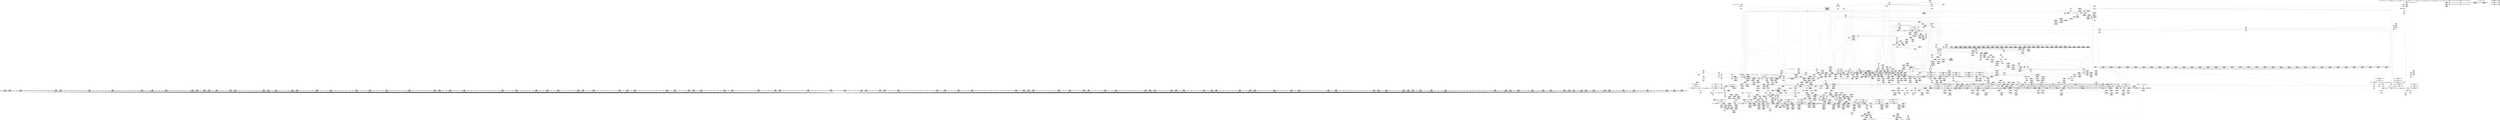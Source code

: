 digraph {
	CE0x599d1b0 [shape=record,shape=Mrecord,label="{CE0x599d1b0|80:_i64,_:_CRE_1271,1272_}"]
	CE0x58f8580 [shape=record,shape=Mrecord,label="{CE0x58f8580|apparmor_file_open:if.end13}"]
	CE0x599e990 [shape=record,shape=Mrecord,label="{CE0x599e990|80:_i64,_:_CRE_1312,1313_}"]
	CE0x5988990 [shape=record,shape=Mrecord,label="{CE0x5988990|apparmor_file_open:tmp27|security/apparmor/lsm.c,406}"]
	CE0x5996c30 [shape=record,shape=Mrecord,label="{CE0x5996c30|80:_i64,_:_CRE_625,626_}"]
	CE0x598d540 [shape=record,shape=Mrecord,label="{CE0x598d540|80:_i64,_:_CRE_407,408_}"]
	CE0x59560d0 [shape=record,shape=Mrecord,label="{CE0x59560d0|80:_i64,_:_CRE_240,248_|*MultipleSource*|security/apparmor/include/apparmor.h,117|*LoadInst*|security/apparmor/include/apparmor.h,117}"]
	CE0x5a17e40 [shape=record,shape=Mrecord,label="{CE0x5a17e40|i32_512|*Constant*}"]
	CE0x59be670 [shape=record,shape=Mrecord,label="{CE0x59be670|128:_i8*,_:_CRE_40,44_|*MultipleSource*|Function::aa_cred_profile&Arg::cred::|Function::apparmor_file_open&Arg::cred::|security/apparmor/include/context.h,99}"]
	CE0x5919b70 [shape=record,shape=Mrecord,label="{CE0x5919b70|24:_%struct.dentry*,_32:_%struct.inode*,_128:_i32,_132:_i32,_456:_i8*,_:_CRE_12,13_}"]
	CE0x59baaf0 [shape=record,shape=Mrecord,label="{CE0x59baaf0|aa_map_file_to_perms:tobool|security/apparmor/include/file.h,200|*SummSink*}"]
	CE0x5967390 [shape=record,shape=Mrecord,label="{CE0x5967390|_ret_%struct.aa_profile*_%tmp34,_!dbg_!15510|security/apparmor/include/context.h,101|*SummSink*}"]
	CE0x5a19c70 [shape=record,shape=Mrecord,label="{CE0x5a19c70|aa_map_file_to_perms:tmp28|security/apparmor/include/file.h,208|*SummSource*}"]
	CE0x5956a80 [shape=record,shape=Mrecord,label="{CE0x5956a80|80:_i64,_:_CRE_272,280_|*MultipleSource*|security/apparmor/include/apparmor.h,117|*LoadInst*|security/apparmor/include/apparmor.h,117}"]
	CE0x59b26c0 [shape=record,shape=Mrecord,label="{CE0x59b26c0|GLOBAL:__llvm_gcov_ctr46|Global_var:__llvm_gcov_ctr46|*SummSink*}"]
	CE0x5914e40 [shape=record,shape=Mrecord,label="{CE0x5914e40|file_inode:tmp4|*LoadInst*|include/linux/fs.h,1916|*SummSource*}"]
	CE0x59a8f80 [shape=record,shape=Mrecord,label="{CE0x59a8f80|80:_i64,_:_CRE_1660,1661_}"]
	CE0x59c7130 [shape=record,shape=Mrecord,label="{CE0x59c7130|i64*_getelementptr_inbounds_(_19_x_i64_,_19_x_i64_*___llvm_gcov_ctr100,_i64_0,_i64_17)|*Constant*}"]
	CE0x59ae6c0 [shape=record,shape=Mrecord,label="{CE0x59ae6c0|80:_i64,_:_CRE_1920,1928_|*MultipleSource*|security/apparmor/include/apparmor.h,117|*LoadInst*|security/apparmor/include/apparmor.h,117}"]
	CE0x59de3a0 [shape=record,shape=Mrecord,label="{CE0x59de3a0|aa_cred_profile:tmp20|security/apparmor/include/context.h,100|*SummSink*}"]
	CE0x5962d10 [shape=record,shape=Mrecord,label="{CE0x5962d10|aa_path_perm:path|Function::aa_path_perm&Arg::path::|*SummSource*}"]
	CE0x59a9910 [shape=record,shape=Mrecord,label="{CE0x59a9910|80:_i64,_:_CRE_1669,1670_}"]
	CE0x5953af0 [shape=record,shape=Mrecord,label="{CE0x5953af0|_call_void_mcount()_#2|*SummSink*}"]
	CE0x599f980 [shape=record,shape=Mrecord,label="{CE0x599f980|80:_i64,_:_CRE_1327,1328_}"]
	CE0x599ffe0 [shape=record,shape=Mrecord,label="{CE0x599ffe0|80:_i64,_:_CRE_1333,1334_}"]
	CE0x59c89c0 [shape=record,shape=Mrecord,label="{CE0x59c89c0|i32_16|*Constant*|*SummSink*}"]
	CE0x5915050 [shape=record,shape=Mrecord,label="{CE0x5915050|mediated_filesystem:bb}"]
	CE0x59b6260 [shape=record,shape=Mrecord,label="{CE0x59b6260|128:_i8*,_:_CRE_48,52_|*MultipleSource*|Function::aa_cred_profile&Arg::cred::|Function::apparmor_file_open&Arg::cred::|security/apparmor/include/context.h,99}"]
	CE0x59bd950 [shape=record,shape=Mrecord,label="{CE0x59bd950|aa_cred_profile:do.body5|*SummSource*}"]
	CE0x5999360 [shape=record,shape=Mrecord,label="{CE0x5999360|80:_i64,_:_CRE_1212,1213_}"]
	CE0x59f4390 [shape=record,shape=Mrecord,label="{CE0x59f4390|aa_cred_profile:tmp27|security/apparmor/include/context.h,100|*SummSink*}"]
	CE0x59c9b60 [shape=record,shape=Mrecord,label="{CE0x59c9b60|i64*_getelementptr_inbounds_(_19_x_i64_,_19_x_i64_*___llvm_gcov_ctr100,_i64_0,_i64_18)|*Constant*|*SummSource*}"]
	CE0x59e3c40 [shape=record,shape=Mrecord,label="{CE0x59e3c40|aa_cred_profile:tmp17|security/apparmor/include/context.h,100|*SummSink*}"]
	CE0x591f350 [shape=record,shape=Mrecord,label="{CE0x591f350|COLLAPSED:_GCRE_current_task_external_global_%struct.task_struct*:_elem_0::|security/apparmor/lsm.c,390}"]
	CE0x5922cc0 [shape=record,shape=Mrecord,label="{CE0x5922cc0|apparmor_file_open:bf.clear|security/apparmor/lsm.c,390|*SummSource*}"]
	CE0x58f0740 [shape=record,shape=Mrecord,label="{CE0x58f0740|apparmor_file_open:cond|security/apparmor/lsm.c, 398|*SummSource*}"]
	CE0x59b54c0 [shape=record,shape=Mrecord,label="{CE0x59b54c0|aa_map_file_to_perms:tmp16|security/apparmor/include/file.h,203}"]
	CE0x5965610 [shape=record,shape=Mrecord,label="{CE0x5965610|i16_2053|*Constant*|*SummSource*}"]
	CE0x5906870 [shape=record,shape=Mrecord,label="{CE0x5906870|24:_%struct.dentry*,_32:_%struct.inode*,_128:_i32,_132:_i32,_456:_i8*,_:_CRE_9,10_}"]
	CE0x59955e0 [shape=record,shape=Mrecord,label="{CE0x59955e0|80:_i64,_:_CRE_604,605_}"]
	CE0x5957fd0 [shape=record,shape=Mrecord,label="{CE0x5957fd0|80:_i64,_:_CRE_360,368_|*MultipleSource*|security/apparmor/include/apparmor.h,117|*LoadInst*|security/apparmor/include/apparmor.h,117}"]
	CE0x59604d0 [shape=record,shape=Mrecord,label="{CE0x59604d0|80:_i64,_:_CRE_1364,1365_}"]
	CE0x59335f0 [shape=record,shape=Mrecord,label="{CE0x59335f0|apparmor_file_open:i_uid|security/apparmor/lsm.c,398}"]
	CE0x5925ec0 [shape=record,shape=Mrecord,label="{CE0x5925ec0|i64*_getelementptr_inbounds_(_12_x_i64_,_12_x_i64_*___llvm_gcov_ctr99,_i64_0,_i64_3)|*Constant*}"]
	CE0x596e2b0 [shape=record,shape=Mrecord,label="{CE0x596e2b0|apparmor_file_open:tmp22|security/apparmor/lsm.c,397}"]
	CE0x5a18240 [shape=record,shape=Mrecord,label="{CE0x5a18240|aa_map_file_to_perms:and15|security/apparmor/include/file.h,208|*SummSink*}"]
	CE0x5920d20 [shape=record,shape=Mrecord,label="{CE0x5920d20|i64*_getelementptr_inbounds_(_12_x_i64_,_12_x_i64_*___llvm_gcov_ctr99,_i64_0,_i64_11)|*Constant*|*SummSink*}"]
	CE0x5929c70 [shape=record,shape=Mrecord,label="{CE0x5929c70|get_current:entry}"]
	CE0x595cfa0 [shape=record,shape=Mrecord,label="{CE0x595cfa0|i64_6|*Constant*}"]
	CE0x59de7a0 [shape=record,shape=Mrecord,label="{CE0x59de7a0|aa_cred_profile:tmp21|security/apparmor/include/context.h,100|*SummSource*}"]
	CE0x59f4050 [shape=record,shape=Mrecord,label="{CE0x59f4050|aa_cred_profile:tmp27|security/apparmor/include/context.h,100}"]
	CE0x58eeea0 [shape=record,shape=Mrecord,label="{CE0x58eeea0|apparmor_file_open:if.end4}"]
	CE0x59974b0 [shape=record,shape=Mrecord,label="{CE0x59974b0|80:_i64,_:_CRE_640,648_|*MultipleSource*|security/apparmor/include/apparmor.h,117|*LoadInst*|security/apparmor/include/apparmor.h,117}"]
	CE0x59b6040 [shape=record,shape=Mrecord,label="{CE0x59b6040|128:_i8*,_:_CRE_44,48_|*MultipleSource*|Function::aa_cred_profile&Arg::cred::|Function::apparmor_file_open&Arg::cred::|security/apparmor/include/context.h,99}"]
	CE0x59b4840 [shape=record,shape=Mrecord,label="{CE0x59b4840|aa_cred_profile:tmp7|security/apparmor/include/context.h,100}"]
	CE0x5a1b2d0 [shape=record,shape=Mrecord,label="{CE0x5a1b2d0|aa_map_file_to_perms:tmp31|security/apparmor/include/file.h,209|*SummSource*}"]
	CE0x55cd530 [shape=record,shape=Mrecord,label="{CE0x55cd530|apparmor_file_open:file|Function::apparmor_file_open&Arg::file::|*SummSink*}"]
	CE0x5a08060 [shape=record,shape=Mrecord,label="{CE0x5a08060|aa_map_file_to_perms:tobool10|security/apparmor/include/file.h,205|*SummSink*}"]
	CE0x59ac700 [shape=record,shape=Mrecord,label="{CE0x59ac700|80:_i64,_:_CRE_1808,1816_|*MultipleSource*|security/apparmor/include/apparmor.h,117|*LoadInst*|security/apparmor/include/apparmor.h,117}"]
	CE0x59228a0 [shape=record,shape=Mrecord,label="{CE0x59228a0|i8_1|*Constant*|*SummSink*}"]
	CE0x59f3cd0 [shape=record,shape=Mrecord,label="{CE0x59f3cd0|aa_cred_profile:tmp26|security/apparmor/include/context.h,100|*SummSource*}"]
	CE0x5928e70 [shape=record,shape=Mrecord,label="{CE0x5928e70|apparmor_file_open:conv|security/apparmor/lsm.c,403|*SummSink*}"]
	"CONST[source:2(external),value:0(static)][purpose:{operation}][SrcIdx:5]"
	CE0x5970f80 [shape=record,shape=Mrecord,label="{CE0x5970f80|apparmor_file_open:tmp18|security/apparmor/lsm.c,396}"]
	CE0x59c63c0 [shape=record,shape=Mrecord,label="{CE0x59c63c0|128:_i8*,_:_CRE_52,56_|*MultipleSource*|Function::aa_cred_profile&Arg::cred::|Function::apparmor_file_open&Arg::cred::|security/apparmor/include/context.h,99}"]
	CE0x5982a00 [shape=record,shape=Mrecord,label="{CE0x5982a00|aa_cred_profile:tmp22|security/apparmor/include/context.h,100}"]
	CE0x59188c0 [shape=record,shape=Mrecord,label="{CE0x59188c0|file_inode:tmp1|*SummSource*}"]
	CE0x59c0040 [shape=record,shape=Mrecord,label="{CE0x59c0040|mediated_filesystem:tobool|security/apparmor/include/apparmor.h,117|*SummSink*}"]
	CE0x592a630 [shape=record,shape=Mrecord,label="{CE0x592a630|file_inode:tmp|*SummSource*}"]
	CE0x59c4400 [shape=record,shape=Mrecord,label="{CE0x59c4400|aa_cred_profile:do.end8|*SummSource*}"]
	CE0x59212e0 [shape=record,shape=Mrecord,label="{CE0x59212e0|apparmor_file_open:tmp12|security/apparmor/lsm.c,390|*SummSource*}"]
	CE0x5a067d0 [shape=record,shape=Mrecord,label="{CE0x5a067d0|COLLAPSED:_GCMRE___llvm_gcov_ctr100_internal_global_19_x_i64_zeroinitializer:_elem_0:default:}"]
	CE0x5a0cbc0 [shape=record,shape=Mrecord,label="{CE0x5a0cbc0|aa_map_file_to_perms:if.end14|*SummSink*}"]
	CE0x59a43d0 [shape=record,shape=Mrecord,label="{CE0x59a43d0|80:_i64,_:_CRE_1367,1368_}"]
	CE0x59c9de0 [shape=record,shape=Mrecord,label="{CE0x59c9de0|aa_map_file_to_perms:tmp40|security/apparmor/include/file.h,213}"]
	CE0x55f57e0 [shape=record,shape=Mrecord,label="{CE0x55f57e0|apparmor_file_open:file|Function::apparmor_file_open&Arg::file::|*SummSource*}"]
	CE0x59b6950 [shape=record,shape=Mrecord,label="{CE0x59b6950|128:_i8*,_:_CRE_168,176_|*MultipleSource*|Function::aa_cred_profile&Arg::cred::|Function::apparmor_file_open&Arg::cred::|security/apparmor/include/context.h,99}"]
	CE0x59df2d0 [shape=record,shape=Mrecord,label="{CE0x59df2d0|aa_cred_profile:expval|security/apparmor/include/context.h,100|*SummSource*}"]
	CE0x5a14610 [shape=record,shape=Mrecord,label="{CE0x5a14610|aa_map_file_to_perms:tmp11|security/apparmor/include/file.h,202}"]
	CE0x5936480 [shape=record,shape=Mrecord,label="{CE0x5936480|apparmor_file_open:call|security/apparmor/lsm.c,382|*SummSink*}"]
	CE0x59247b0 [shape=record,shape=Mrecord,label="{CE0x59247b0|mediated_filesystem:inode|Function::mediated_filesystem&Arg::inode::|*SummSink*}"]
	CE0x59618c0 [shape=record,shape=Mrecord,label="{CE0x59618c0|apparmor_file_open:mode8|security/apparmor/lsm.c,398|*SummSource*}"]
	CE0x5966ea0 [shape=record,shape=Mrecord,label="{CE0x5966ea0|_ret_%struct.aa_profile*_%tmp34,_!dbg_!15510|security/apparmor/include/context.h,101|*SummSource*}"]
	CE0x59b3dc0 [shape=record,shape=Mrecord,label="{CE0x59b3dc0|GLOBAL:current_task|Global_var:current_task}"]
	CE0x59a8810 [shape=record,shape=Mrecord,label="{CE0x59a8810|80:_i64,_:_CRE_1653,1654_}"]
	CE0x595e710 [shape=record,shape=Mrecord,label="{CE0x595e710|80:_i64,_:_CRE_1336,1337_}"]
	CE0x5a0ec10 [shape=record,shape=Mrecord,label="{CE0x5a0ec10|aa_map_file_to_perms:if.end24|*SummSource*}"]
	CE0x5938ff0 [shape=record,shape=Mrecord,label="{CE0x5938ff0|24:_%struct.dentry*,_32:_%struct.inode*,_128:_i32,_132:_i32,_456:_i8*,_:_CRE_10,11_}"]
	CE0x5920fa0 [shape=record,shape=Mrecord,label="{CE0x5920fa0|apparmor_file_open:tmp12|security/apparmor/lsm.c,390}"]
	CE0x5a1fdf0 [shape=record,shape=Mrecord,label="{CE0x5a1fdf0|aa_map_file_to_perms:tmp36|security/apparmor/include/file.h,210}"]
	CE0x59b29f0 [shape=record,shape=Mrecord,label="{CE0x59b29f0|COLLAPSED:_GCMRE___llvm_gcov_ctr112_internal_global_2_x_i64_zeroinitializer:_elem_0:default:}"]
	CE0x5917d10 [shape=record,shape=Mrecord,label="{CE0x5917d10|aa_map_file_to_perms:file|Function::aa_map_file_to_perms&Arg::file::|*SummSink*}"]
	CE0x5a0cdf0 [shape=record,shape=Mrecord,label="{CE0x5a0cdf0|aa_map_file_to_perms:bb|*SummSource*}"]
	CE0x59fe8d0 [shape=record,shape=Mrecord,label="{CE0x59fe8d0|aa_map_file_to_perms:tmp17|security/apparmor/include/file.h,205|*SummSource*}"]
	CE0x5996190 [shape=record,shape=Mrecord,label="{CE0x5996190|80:_i64,_:_CRE_615,616_}"]
	CE0x5964c70 [shape=record,shape=Mrecord,label="{CE0x5964c70|apparmor_file_open:allow|security/apparmor/lsm.c,391|*SummSource*}"]
	CE0x5a1cf40 [shape=record,shape=Mrecord,label="{CE0x5a1cf40|aa_map_file_to_perms:perms.3|*SummSource*}"]
	CE0x595ef90 [shape=record,shape=Mrecord,label="{CE0x595ef90|80:_i64,_:_CRE_1344,1345_}"]
	CE0x5999850 [shape=record,shape=Mrecord,label="{CE0x5999850|80:_i64,_:_CRE_1217,1218_}"]
	CE0x59fb930 [shape=record,shape=Mrecord,label="{CE0x59fb930|aa_map_file_to_perms:f_flags|security/apparmor/include/file.h,197}"]
	CE0x5997de0 [shape=record,shape=Mrecord,label="{CE0x5997de0|80:_i64,_:_CRE_680,696_|*MultipleSource*|security/apparmor/include/apparmor.h,117|*LoadInst*|security/apparmor/include/apparmor.h,117}"]
	CE0x59537a0 [shape=record,shape=Mrecord,label="{CE0x59537a0|_call_void_mcount()_#2}"]
	CE0x5982a70 [shape=record,shape=Mrecord,label="{CE0x5982a70|aa_cred_profile:tmp22|security/apparmor/include/context.h,100|*SummSource*}"]
	CE0x59c6b60 [shape=record,shape=Mrecord,label="{CE0x59c6b60|aa_cred_profile:do.body}"]
	CE0x596c3f0 [shape=record,shape=Mrecord,label="{CE0x596c3f0|124:_i32,_128:_i64,_144:_i32,_192:_i32,_200:_%struct.aa_dfa*,_:_CRE_224,232_|*MultipleSource*|security/apparmor/lsm.c,395|security/apparmor/lsm.c,396}"]
	CE0x5911de0 [shape=record,shape=Mrecord,label="{CE0x5911de0|128:_i8*,_:_CRE_112,120_|*MultipleSource*|Function::aa_cred_profile&Arg::cred::|Function::apparmor_file_open&Arg::cred::|security/apparmor/include/context.h,99}"]
	CE0x59b33e0 [shape=record,shape=Mrecord,label="{CE0x59b33e0|get_current:tmp4|./arch/x86/include/asm/current.h,14|*SummSource*}"]
	CE0x59933e0 [shape=record,shape=Mrecord,label="{CE0x59933e0|80:_i64,_:_CRE_572,573_}"]
	CE0x59941b0 [shape=record,shape=Mrecord,label="{CE0x59941b0|80:_i64,_:_CRE_585,586_}"]
	CE0x59c6f00 [shape=record,shape=Mrecord,label="{CE0x59c6f00|i64_-2147483648|*Constant*|*SummSink*}"]
	CE0x5936250 [shape=record,shape=Mrecord,label="{CE0x5936250|apparmor_file_open:call2|security/apparmor/lsm.c,390}"]
	CE0x5a1c9a0 [shape=record,shape=Mrecord,label="{CE0x5a1c9a0|aa_map_file_to_perms:or18|security/apparmor/include/file.h,209|*SummSink*}"]
	CE0x59154d0 [shape=record,shape=Mrecord,label="{CE0x59154d0|i64*_getelementptr_inbounds_(_2_x_i64_,_2_x_i64_*___llvm_gcov_ctr55,_i64_0,_i64_1)|*Constant*|*SummSource*}"]
	CE0x5962950 [shape=record,shape=Mrecord,label="{CE0x5962950|aa_path_perm:profile|Function::aa_path_perm&Arg::profile::|*SummSink*}"]
	CE0x59aad40 [shape=record,shape=Mrecord,label="{CE0x59aad40|80:_i64,_:_CRE_1688,1696_|*MultipleSource*|security/apparmor/include/apparmor.h,117|*LoadInst*|security/apparmor/include/apparmor.h,117}"]
	CE0x596f950 [shape=record,shape=Mrecord,label="{CE0x596f950|apparmor_file_open:tmp21|security/apparmor/lsm.c,397|*SummSource*}"]
	CE0x596b760 [shape=record,shape=Mrecord,label="{CE0x596b760|124:_i32,_128:_i64,_144:_i32,_192:_i32,_200:_%struct.aa_dfa*,_:_CRE_160,188_|*MultipleSource*|security/apparmor/lsm.c,395|security/apparmor/lsm.c,396}"]
	CE0x5955720 [shape=record,shape=Mrecord,label="{CE0x5955720|80:_i64,_:_CRE_192,200_|*MultipleSource*|security/apparmor/include/apparmor.h,117|*LoadInst*|security/apparmor/include/apparmor.h,117}"]
	CE0x59e2740 [shape=record,shape=Mrecord,label="{CE0x59e2740|i64*_getelementptr_inbounds_(_16_x_i64_,_16_x_i64_*___llvm_gcov_ctr46,_i64_0,_i64_1)|*Constant*}"]
	CE0x5983020 [shape=record,shape=Mrecord,label="{CE0x5983020|aa_cred_profile:tmp23|security/apparmor/include/context.h,100|*SummSink*}"]
	CE0x59f2dd0 [shape=record,shape=Mrecord,label="{CE0x59f2dd0|i32_1|*Constant*}"]
	CE0x5a05070 [shape=record,shape=Mrecord,label="{CE0x5a05070|aa_map_file_to_perms:tmp3|*LoadInst*|security/apparmor/include/file.h,200}"]
	CE0x596dbf0 [shape=record,shape=Mrecord,label="{CE0x596dbf0|i64_3|*Constant*}"]
	CE0x5971660 [shape=record,shape=Mrecord,label="{CE0x5971660|apparmor_file_open:tmp19|security/apparmor/lsm.c,396|*SummSink*}"]
	CE0x5a201d0 [shape=record,shape=Mrecord,label="{CE0x5a201d0|aa_map_file_to_perms:tmp36|security/apparmor/include/file.h,210|*SummSink*}"]
	CE0x5a11ed0 [shape=record,shape=Mrecord,label="{CE0x5a11ed0|aa_map_file_to_perms:and9|security/apparmor/include/file.h,205|*SummSink*}"]
	CE0x591eca0 [shape=record,shape=Mrecord,label="{CE0x591eca0|aa_path_perm:op|Function::aa_path_perm&Arg::op::}"]
	CE0x5990c80 [shape=record,shape=Mrecord,label="{CE0x5990c80|80:_i64,_:_CRE_459,460_}"]
	CE0x59631e0 [shape=record,shape=Mrecord,label="{CE0x59631e0|aa_path_perm:flags|Function::aa_path_perm&Arg::flags::|*SummSource*}"]
	CE0x5953e90 [shape=record,shape=Mrecord,label="{CE0x5953e90|mediated_filesystem:i_sb|security/apparmor/include/apparmor.h,117|*SummSink*}"]
	CE0x591e980 [shape=record,shape=Mrecord,label="{CE0x591e980|i32_15|*Constant*|*SummSource*}"]
	CE0x598cbb0 [shape=record,shape=Mrecord,label="{CE0x598cbb0|80:_i64,_:_CRE_398,399_}"]
	CE0x595ea40 [shape=record,shape=Mrecord,label="{CE0x595ea40|80:_i64,_:_CRE_1339,1340_}"]
	CE0x599ab70 [shape=record,shape=Mrecord,label="{CE0x599ab70|80:_i64,_:_CRE_1235,1236_}"]
	CE0x5953460 [shape=record,shape=Mrecord,label="{CE0x5953460|mediated_filesystem:tmp3}"]
	CE0x5970bf0 [shape=record,shape=Mrecord,label="{CE0x5970bf0|apparmor_file_open:tmp17|security/apparmor/lsm.c,396}"]
	CE0x59e4de0 [shape=record,shape=Mrecord,label="{CE0x59e4de0|aa_cred_profile:tmp15|security/apparmor/include/context.h,100|*SummSource*}"]
	CE0x59902f0 [shape=record,shape=Mrecord,label="{CE0x59902f0|80:_i64,_:_CRE_450,451_}"]
	CE0x59fdb20 [shape=record,shape=Mrecord,label="{CE0x59fdb20|aa_map_file_to_perms:tmp19|security/apparmor/include/file.h,205}"]
	CE0x59b0390 [shape=record,shape=Mrecord,label="{CE0x59b0390|aa_map_file_to_perms:and|security/apparmor/include/file.h,200|*SummSource*}"]
	CE0x5924060 [shape=record,shape=Mrecord,label="{CE0x5924060|i64_5|*Constant*|*SummSink*}"]
	"CONST[source:2(external),value:0(static)][purpose:{operation}][SrcIdx:2]"
	CE0x5985610 [shape=record,shape=Mrecord,label="{CE0x5985610|apparmor_file_open:error.0}"]
	CE0x59af070 [shape=record,shape=Mrecord,label="{CE0x59af070|80:_i64,_:_CRE_2248,2256_|*MultipleSource*|security/apparmor/include/apparmor.h,117|*LoadInst*|security/apparmor/include/apparmor.h,117}"]
	CE0x599aea0 [shape=record,shape=Mrecord,label="{CE0x599aea0|80:_i64,_:_CRE_1238,1239_}"]
	CE0x599b610 [shape=record,shape=Mrecord,label="{CE0x599b610|80:_i64,_:_CRE_1245,1246_}"]
	CE0x5a17c80 [shape=record,shape=Mrecord,label="{CE0x5a17c80|aa_map_file_to_perms:perms.2|*SummSink*}"]
	CE0x5a0db40 [shape=record,shape=Mrecord,label="{CE0x5a0db40|aa_map_file_to_perms:if.then22|*SummSource*}"]
	CE0x59b9e40 [shape=record,shape=Mrecord,label="{CE0x59b9e40|128:_i8*,_:_CRE_8,16_|*MultipleSource*|Function::aa_cred_profile&Arg::cred::|Function::apparmor_file_open&Arg::cred::|security/apparmor/include/context.h,99}"]
	CE0x59de2c0 [shape=record,shape=Mrecord,label="{CE0x59de2c0|aa_cred_profile:tmp20|security/apparmor/include/context.h,100}"]
	CE0x59c99e0 [shape=record,shape=Mrecord,label="{CE0x59c99e0|aa_map_file_to_perms:tmp39|security/apparmor/include/file.h,213|*SummSource*}"]
	CE0x5974f40 [shape=record,shape=Mrecord,label="{CE0x5974f40|aa_cred_profile:tmp3|*SummSource*}"]
	CE0x598f520 [shape=record,shape=Mrecord,label="{CE0x598f520|80:_i64,_:_CRE_437,438_}"]
	CE0x59f4fd0 [shape=record,shape=Mrecord,label="{CE0x59f4fd0|aa_cred_profile:tmp28|security/apparmor/include/context.h,100}"]
	CE0x59a6720 [shape=record,shape=Mrecord,label="{CE0x59a6720|80:_i64,_:_CRE_1622,1623_}"]
	CE0x59734a0 [shape=record,shape=Mrecord,label="{CE0x59734a0|aa_cred_profile:if.then|*SummSink*}"]
	CE0x59ae280 [shape=record,shape=Mrecord,label="{CE0x59ae280|80:_i64,_:_CRE_1896,1904_|*MultipleSource*|security/apparmor/include/apparmor.h,117|*LoadInst*|security/apparmor/include/apparmor.h,117}"]
	CE0x5968060 [shape=record,shape=Mrecord,label="{CE0x5968060|apparmor_file_open:mode|security/apparmor/lsm.c,396|*SummSink*}"]
	CE0x5982f00 [shape=record,shape=Mrecord,label="{CE0x5982f00|aa_cred_profile:tmp23|security/apparmor/include/context.h,100|*SummSource*}"]
	CE0x59356e0 [shape=record,shape=Mrecord,label="{CE0x59356e0|apparmor_file_open:tmp3|security/apparmor/lsm.c,378}"]
	CE0x59a93c0 [shape=record,shape=Mrecord,label="{CE0x59a93c0|80:_i64,_:_CRE_1664,1665_}"]
	CE0x5959a20 [shape=record,shape=Mrecord,label="{CE0x5959a20|80:_i64,_:_CRE_96,104_|*MultipleSource*|security/apparmor/include/apparmor.h,117|*LoadInst*|security/apparmor/include/apparmor.h,117}"]
	CE0x5936350 [shape=record,shape=Mrecord,label="{CE0x5936350|apparmor_file_open:call|security/apparmor/lsm.c,382}"]
	CE0x59662d0 [shape=record,shape=Mrecord,label="{CE0x59662d0|aa_cred_profile:entry|*SummSource*}"]
	CE0x5975c50 [shape=record,shape=Mrecord,label="{CE0x5975c50|aa_map_file_to_perms:f_mode1|security/apparmor/include/file.h,202}"]
	CE0x59b9c00 [shape=record,shape=Mrecord,label="{CE0x59b9c00|aa_map_file_to_perms:or5|security/apparmor/include/file.h,203|*SummSource*}"]
	CE0x59bd7d0 [shape=record,shape=Mrecord,label="{CE0x59bd7d0|aa_cred_profile:lor.end|*SummSource*}"]
	CE0x598caa0 [shape=record,shape=Mrecord,label="{CE0x598caa0|80:_i64,_:_CRE_397,398_}"]
	CE0x599eff0 [shape=record,shape=Mrecord,label="{CE0x599eff0|80:_i64,_:_CRE_1318,1319_}"]
	CE0x58f6940 [shape=record,shape=Mrecord,label="{CE0x58f6940|apparmor_file_open:if.then6|*SummSink*}"]
	CE0x59781a0 [shape=record,shape=Mrecord,label="{CE0x59781a0|aa_cred_profile:lnot3|security/apparmor/include/context.h,100}"]
	CE0x5917a80 [shape=record,shape=Mrecord,label="{CE0x5917a80|aa_map_file_to_perms:entry|*SummSource*}"]
	CE0x59a7710 [shape=record,shape=Mrecord,label="{CE0x59a7710|80:_i64,_:_CRE_1637,1638_}"]
	CE0x59bb800 [shape=record,shape=Mrecord,label="{CE0x59bb800|i32_22|*Constant*|*SummSource*}"]
	CE0x59b7bd0 [shape=record,shape=Mrecord,label="{CE0x59b7bd0|aa_map_file_to_perms:tmp5|security/apparmor/include/file.h,200|*SummSink*}"]
	CE0x59ba8b0 [shape=record,shape=Mrecord,label="{CE0x59ba8b0|aa_cred_profile:tobool|security/apparmor/include/context.h,100|*SummSink*}"]
	CE0x598d210 [shape=record,shape=Mrecord,label="{CE0x598d210|80:_i64,_:_CRE_404,405_}"]
	CE0x5970000 [shape=record,shape=Mrecord,label="{CE0x5970000|apparmor_file_open:cmp|security/apparmor/lsm.c,396|*SummSink*}"]
	CE0x5962e60 [shape=record,shape=Mrecord,label="{CE0x5962e60|aa_path_perm:path|Function::aa_path_perm&Arg::path::|*SummSink*}"]
	CE0x5925210 [shape=record,shape=Mrecord,label="{CE0x5925210|i64_2|*Constant*|*SummSource*}"]
	CE0x5999c90 [shape=record,shape=Mrecord,label="{CE0x5999c90|80:_i64,_:_CRE_1221,1222_}"]
	CE0x59a7c60 [shape=record,shape=Mrecord,label="{CE0x59a7c60|80:_i64,_:_CRE_1642,1643_}"]
	CE0x595ed70 [shape=record,shape=Mrecord,label="{CE0x595ed70|80:_i64,_:_CRE_1342,1343_}"]
	CE0x61ecf60 [shape=record,shape=Mrecord,label="{CE0x61ecf60|apparmor_file_open:file|Function::apparmor_file_open&Arg::file::}"]
	CE0x599b0c0 [shape=record,shape=Mrecord,label="{CE0x599b0c0|80:_i64,_:_CRE_1240,1241_}"]
	CE0x59f7f10 [shape=record,shape=Mrecord,label="{CE0x59f7f10|aa_cred_profile:tmp33|security/apparmor/include/context.h,101|*SummSink*}"]
	CE0x5a1ed30 [shape=record,shape=Mrecord,label="{CE0x5a1ed30|i64_16|*Constant*|*SummSink*}"]
	CE0x5968140 [shape=record,shape=Mrecord,label="{CE0x5968140|124:_i32,_128:_i64,_144:_i32,_192:_i32,_200:_%struct.aa_dfa*,_:_CRE_16,24_|*MultipleSource*|security/apparmor/lsm.c,395|security/apparmor/lsm.c,396}"]
	CE0x598b500 [shape=record,shape=Mrecord,label="{CE0x598b500|_call_void_mcount()_#2|*SummSink*}"]
	CE0x59f4270 [shape=record,shape=Mrecord,label="{CE0x59f4270|aa_cred_profile:tmp27|security/apparmor/include/context.h,100|*SummSource*}"]
	CE0x59ab780 [shape=record,shape=Mrecord,label="{CE0x59ab780|80:_i64,_:_CRE_1736,1752_|*MultipleSource*|security/apparmor/include/apparmor.h,117|*LoadInst*|security/apparmor/include/apparmor.h,117}"]
	CE0x5969d00 [shape=record,shape=Mrecord,label="{CE0x5969d00|124:_i32,_128:_i64,_144:_i32,_192:_i32,_200:_%struct.aa_dfa*,_:_CRE_96,104_|*MultipleSource*|security/apparmor/lsm.c,395|security/apparmor/lsm.c,396}"]
	CE0x59901e0 [shape=record,shape=Mrecord,label="{CE0x59901e0|80:_i64,_:_CRE_449,450_}"]
	CE0x59f89f0 [shape=record,shape=Mrecord,label="{CE0x59f89f0|aa_cred_profile:tmp34|security/apparmor/include/context.h,101|*SummSource*}"]
	CE0x591eb30 [shape=record,shape=Mrecord,label="{CE0x591eb30|aa_path_perm:profile|Function::aa_path_perm&Arg::profile::}"]
	CE0x598b490 [shape=record,shape=Mrecord,label="{CE0x598b490|_call_void_mcount()_#2|*SummSource*}"]
	"CONST[source:0(mediator),value:2(dynamic)][purpose:{object}][SnkIdx:1]"
	CE0x59c3d30 [shape=record,shape=Mrecord,label="{CE0x59c3d30|0:_%struct.aa_profile*,_:_CRE_0,8_|*MultipleSource*|security/apparmor/include/context.h,99|*LoadInst*|security/apparmor/include/context.h,99|security/apparmor/include/context.h,100}"]
	CE0x59c1440 [shape=record,shape=Mrecord,label="{CE0x59c1440|aa_cred_profile:tmp9|security/apparmor/include/context.h,100|*SummSource*}"]
	CE0x59a51a0 [shape=record,shape=Mrecord,label="{CE0x59a51a0|80:_i64,_:_CRE_1536,1568_|*MultipleSource*|security/apparmor/include/apparmor.h,117|*LoadInst*|security/apparmor/include/apparmor.h,117}"]
	CE0x599d920 [shape=record,shape=Mrecord,label="{CE0x599d920|80:_i64,_:_CRE_1278,1279_}"]
	CE0x599a1e0 [shape=record,shape=Mrecord,label="{CE0x599a1e0|80:_i64,_:_CRE_1226,1227_}"]
	CE0x59a9b30 [shape=record,shape=Mrecord,label="{CE0x59a9b30|80:_i64,_:_CRE_1671,1672_}"]
	CE0x5990510 [shape=record,shape=Mrecord,label="{CE0x5990510|80:_i64,_:_CRE_452,453_}"]
	CE0x59232f0 [shape=record,shape=Mrecord,label="{CE0x59232f0|i64_4|*Constant*}"]
	CE0x595d630 [shape=record,shape=Mrecord,label="{CE0x595d630|aa_cred_profile:tmp14|security/apparmor/include/context.h,100|*SummSink*}"]
	CE0x59f2e40 [shape=record,shape=Mrecord,label="{CE0x59f2e40|aa_map_file_to_perms:tmp10|*LoadInst*|security/apparmor/include/file.h,202}"]
	CE0x59b7b60 [shape=record,shape=Mrecord,label="{CE0x59b7b60|aa_cred_profile:security|security/apparmor/include/context.h,99|*SummSource*}"]
	CE0x595bd10 [shape=record,shape=Mrecord,label="{CE0x595bd10|i64*_getelementptr_inbounds_(_2_x_i64_,_2_x_i64_*___llvm_gcov_ctr55,_i64_0,_i64_0)|*Constant*}"]
	CE0x5a1f800 [shape=record,shape=Mrecord,label="{CE0x5a1f800|aa_map_file_to_perms:tmp35|security/apparmor/include/file.h,210}"]
	CE0x599f320 [shape=record,shape=Mrecord,label="{CE0x599f320|80:_i64,_:_CRE_1321,1322_}"]
	CE0x58ef110 [shape=record,shape=Mrecord,label="{CE0x58ef110|i64_1|*Constant*}"]
	CE0x59940a0 [shape=record,shape=Mrecord,label="{CE0x59940a0|80:_i64,_:_CRE_584,585_}"]
	CE0x5a1e910 [shape=record,shape=Mrecord,label="{CE0x5a1e910|i64_15|*Constant*|*SummSink*}"]
	CE0x58f8bd0 [shape=record,shape=Mrecord,label="{CE0x58f8bd0|apparmor_file_open:if.end13|*SummSource*}"]
	CE0x598f0e0 [shape=record,shape=Mrecord,label="{CE0x598f0e0|80:_i64,_:_CRE_433,434_}"]
	CE0x5912f30 [shape=record,shape=Mrecord,label="{CE0x5912f30|i32_0|*Constant*}"]
	CE0x5916360 [shape=record,shape=Mrecord,label="{CE0x5916360|mediated_filesystem:tmp1|*SummSink*}"]
	CE0x595a990 [shape=record,shape=Mrecord,label="{CE0x595a990|i32_8|*Constant*|*SummSink*}"]
	CE0x596f8e0 [shape=record,shape=Mrecord,label="{CE0x596f8e0|apparmor_file_open:tmp21|security/apparmor/lsm.c,397}"]
	CE0x55f5900 [shape=record,shape=Mrecord,label="{CE0x55f5900|apparmor_file_open:if.then|*SummSource*}"]
	CE0x5978530 [shape=record,shape=Mrecord,label="{CE0x5978530|aa_cred_profile:lnot3|security/apparmor/include/context.h,100|*SummSource*}"]
	CE0x59b98f0 [shape=record,shape=Mrecord,label="{CE0x59b98f0|aa_cred_profile:tmp4|*LoadInst*|security/apparmor/include/context.h,99|*SummSink*}"]
	CE0x592a4b0 [shape=record,shape=Mrecord,label="{CE0x592a4b0|_ret_%struct.task_struct*_%tmp4,_!dbg_!15471|./arch/x86/include/asm/current.h,14|*SummSink*}"]
	CE0x5993b50 [shape=record,shape=Mrecord,label="{CE0x5993b50|80:_i64,_:_CRE_579,580_}"]
	CE0x58f7160 [shape=record,shape=Mrecord,label="{CE0x58f7160|apparmor_file_open:if.then3}"]
	CE0x596d560 [shape=record,shape=Mrecord,label="{CE0x596d560|124:_i32,_128:_i64,_144:_i32,_192:_i32,_200:_%struct.aa_dfa*,_:_CRE_528,536_|*MultipleSource*|security/apparmor/lsm.c,395|security/apparmor/lsm.c,396}"]
	CE0x5923000 [shape=record,shape=Mrecord,label="{CE0x5923000|apparmor_file_open:bf.cast|security/apparmor/lsm.c,390|*SummSource*}"]
	CE0x59fd070 [shape=record,shape=Mrecord,label="{CE0x59fd070|i32_6|*Constant*|*SummSource*}"]
	CE0x59de8c0 [shape=record,shape=Mrecord,label="{CE0x59de8c0|aa_cred_profile:tmp21|security/apparmor/include/context.h,100|*SummSink*}"]
	CE0x59767a0 [shape=record,shape=Mrecord,label="{CE0x59767a0|aa_cred_profile:if.then|*SummSource*}"]
	CE0x59b9fc0 [shape=record,shape=Mrecord,label="{CE0x59b9fc0|128:_i8*,_:_CRE_104,112_|*MultipleSource*|Function::aa_cred_profile&Arg::cred::|Function::apparmor_file_open&Arg::cred::|security/apparmor/include/context.h,99}"]
	CE0x5a07ea0 [shape=record,shape=Mrecord,label="{CE0x5a07ea0|aa_map_file_to_perms:tobool10|security/apparmor/include/file.h,205|*SummSource*}"]
	CE0x59a8920 [shape=record,shape=Mrecord,label="{CE0x59a8920|80:_i64,_:_CRE_1654,1655_}"]
	CE0x59f6bd0 [shape=record,shape=Mrecord,label="{CE0x59f6bd0|i64*_getelementptr_inbounds_(_16_x_i64_,_16_x_i64_*___llvm_gcov_ctr46,_i64_0,_i64_15)|*Constant*}"]
	CE0x59c4a60 [shape=record,shape=Mrecord,label="{CE0x59c4a60|%struct.task_struct*_(%struct.task_struct**)*_asm_movq_%gs:$_1:P_,$0_,_r,im,_dirflag_,_fpsr_,_flags_}"]
	CE0x59dd250 [shape=record,shape=Mrecord,label="{CE0x59dd250|i64*_getelementptr_inbounds_(_16_x_i64_,_16_x_i64_*___llvm_gcov_ctr46,_i64_0,_i64_7)|*Constant*|*SummSink*}"]
	CE0x59706d0 [shape=record,shape=Mrecord,label="{CE0x59706d0|apparmor_file_open:tmp17|security/apparmor/lsm.c,396|*SummSink*}"]
	CE0x5914510 [shape=record,shape=Mrecord,label="{CE0x5914510|i64*_getelementptr_inbounds_(_2_x_i64_,_2_x_i64_*___llvm_gcov_ctr112,_i64_0,_i64_0)|*Constant*|*SummSink*}"]
	CE0x59867b0 [shape=record,shape=Mrecord,label="{CE0x59867b0|apparmor_file_open:retval.0|*SummSource*}"]
	CE0x59c6fd0 [shape=record,shape=Mrecord,label="{CE0x59c6fd0|i64_0|*Constant*}"]
	CE0x59ca640 [shape=record,shape=Mrecord,label="{CE0x59ca640|aa_map_file_to_perms:tmp40|security/apparmor/include/file.h,213|*SummSink*}"]
	CE0x592a880 [shape=record,shape=Mrecord,label="{CE0x592a880|file_inode:tmp|*SummSink*}"]
	CE0x5a0c270 [shape=record,shape=Mrecord,label="{CE0x5a0c270|aa_map_file_to_perms:tmp23|security/apparmor/include/file.h,205|*SummSink*}"]
	CE0x5936730 [shape=record,shape=Mrecord,label="{CE0x5936730|GLOBAL:file_inode|*Constant*|*SummSink*}"]
	CE0x59680d0 [shape=record,shape=Mrecord,label="{CE0x59680d0|124:_i32,_128:_i64,_144:_i32,_192:_i32,_200:_%struct.aa_dfa*,_:_CRE_8,16_|*MultipleSource*|security/apparmor/lsm.c,395|security/apparmor/lsm.c,396}"]
	CE0x5969af0 [shape=record,shape=Mrecord,label="{CE0x5969af0|124:_i32,_128:_i64,_144:_i32,_192:_i32,_200:_%struct.aa_dfa*,_:_CRE_88,96_|*MultipleSource*|security/apparmor/lsm.c,395|security/apparmor/lsm.c,396}"]
	CE0x59faa40 [shape=record,shape=Mrecord,label="{CE0x59faa40|aa_map_file_to_perms:tmp2|*LoadInst*|security/apparmor/include/file.h,197}"]
	CE0x58fd0a0 [shape=record,shape=Mrecord,label="{CE0x58fd0a0|apparmor_file_open:tmp5|security/apparmor/lsm.c,382|*SummSink*}"]
	CE0x5963ea0 [shape=record,shape=Mrecord,label="{CE0x5963ea0|_ret_i32_%call17,_!dbg_!15526|security/apparmor/file.c,307}"]
	CE0x5986110 [shape=record,shape=Mrecord,label="{CE0x5986110|i64*_getelementptr_inbounds_(_12_x_i64_,_12_x_i64_*___llvm_gcov_ctr99,_i64_0,_i64_10)|*Constant*|*SummSink*}"]
	CE0x5966690 [shape=record,shape=Mrecord,label="{CE0x5966690|apparmor_file_open:cred|Function::apparmor_file_open&Arg::cred::}"]
	CE0x5a09c40 [shape=record,shape=Mrecord,label="{CE0x5a09c40|i64*_getelementptr_inbounds_(_19_x_i64_,_19_x_i64_*___llvm_gcov_ctr100,_i64_0,_i64_0)|*Constant*|*SummSink*}"]
	CE0x5929290 [shape=record,shape=Mrecord,label="{CE0x5929290|apparmor_file_open:tmp14|security/apparmor/lsm.c,391|*SummSink*}"]
	CE0x5995910 [shape=record,shape=Mrecord,label="{CE0x5995910|80:_i64,_:_CRE_607,608_}"]
	CE0x59a7600 [shape=record,shape=Mrecord,label="{CE0x59a7600|80:_i64,_:_CRE_1636,1637_}"]
	CE0x59f0f40 [shape=record,shape=Mrecord,label="{CE0x59f0f40|aa_cred_profile:tmp25|security/apparmor/include/context.h,100|*SummSink*}"]
	CE0x5973f90 [shape=record,shape=Mrecord,label="{CE0x5973f90|i64*_getelementptr_inbounds_(_16_x_i64_,_16_x_i64_*___llvm_gcov_ctr46,_i64_0,_i64_4)|*Constant*|*SummSource*}"]
	CE0x59b1b30 [shape=record,shape=Mrecord,label="{CE0x59b1b30|aa_cred_profile:lor.end|*SummSink*}"]
	CE0x59c20d0 [shape=record,shape=Mrecord,label="{CE0x59c20d0|aa_map_file_to_perms:tmp15|security/apparmor/include/file.h,203|*SummSource*}"]
	CE0x5a0dc70 [shape=record,shape=Mrecord,label="{CE0x5a0dc70|aa_map_file_to_perms:if.then22|*SummSink*}"]
	CE0x5959500 [shape=record,shape=Mrecord,label="{CE0x5959500|80:_i64,_:_CRE_72,80_|*MultipleSource*|security/apparmor/include/apparmor.h,117|*LoadInst*|security/apparmor/include/apparmor.h,117}"]
	CE0x595cea0 [shape=record,shape=Mrecord,label="{CE0x595cea0|80:_i64,_:_CRE_8,16_|*MultipleSource*|security/apparmor/include/apparmor.h,117|*LoadInst*|security/apparmor/include/apparmor.h,117}"]
	CE0x595e5f0 [shape=record,shape=Mrecord,label="{CE0x595e5f0|0:_i16,_4:_i32,_8:_i16,_40:_%struct.super_block*,_:_SCMRE_4,6_|*MultipleSource*|security/apparmor/lsm.c,382|security/apparmor/lsm.c, 398|security/apparmor/lsm.c,397|security/apparmor/lsm.c,398|Function::mediated_filesystem&Arg::inode::}"]
	CE0x5936ec0 [shape=record,shape=Mrecord,label="{CE0x5936ec0|file_inode:f|Function::file_inode&Arg::f::|*SummSource*}"]
	CE0x5a18560 [shape=record,shape=Mrecord,label="{CE0x5a18560|aa_map_file_to_perms:and15|security/apparmor/include/file.h,208|*SummSource*}"]
	CE0x5a0fc10 [shape=record,shape=Mrecord,label="{CE0x5a0fc10|aa_map_file_to_perms:if.then4}"]
	CE0x5923c50 [shape=record,shape=Mrecord,label="{CE0x5923c50|apparmor_file_open:tmp10|security/apparmor/lsm.c,390|*SummSink*}"]
	CE0x59261f0 [shape=record,shape=Mrecord,label="{CE0x59261f0|apparmor_file_open:tmp7|security/apparmor/lsm.c,382|*SummSink*}"]
	CE0x5954ca0 [shape=record,shape=Mrecord,label="{CE0x5954ca0|COLLAPSED:_GCMRE___llvm_gcov_ctr55_internal_global_2_x_i64_zeroinitializer:_elem_0:default:}"]
	CE0x599d5f0 [shape=record,shape=Mrecord,label="{CE0x599d5f0|80:_i64,_:_CRE_1275,1276_}"]
	CE0x59bf380 [shape=record,shape=Mrecord,label="{CE0x59bf380|aa_cred_profile:conv|security/apparmor/include/context.h,100|*SummSource*}"]
	CE0x596ab30 [shape=record,shape=Mrecord,label="{CE0x596ab30|124:_i32,_128:_i64,_144:_i32,_192:_i32,_200:_%struct.aa_dfa*,_:_CRE_128,136_|*MultipleSource*|security/apparmor/lsm.c,395|security/apparmor/lsm.c,396}"]
	CE0x5914240 [shape=record,shape=Mrecord,label="{CE0x5914240|aa_cred_profile:profile|security/apparmor/include/context.h,100|*SummSource*}"]
	CE0x592a1d0 [shape=record,shape=Mrecord,label="{CE0x592a1d0|_ret_%struct.task_struct*_%tmp4,_!dbg_!15471|./arch/x86/include/asm/current.h,14|*SummSource*}"]
	CE0x58f4440 [shape=record,shape=Mrecord,label="{CE0x58f4440|apparmor_file_open:if.then}"]
	CE0x59df560 [shape=record,shape=Mrecord,label="{CE0x59df560|aa_cred_profile:tobool4|security/apparmor/include/context.h,100}"]
	CE0x59ad0b0 [shape=record,shape=Mrecord,label="{CE0x59ad0b0|80:_i64,_:_CRE_1848,1856_|*MultipleSource*|security/apparmor/include/apparmor.h,117|*LoadInst*|security/apparmor/include/apparmor.h,117}"]
	CE0x59f6310 [shape=record,shape=Mrecord,label="{CE0x59f6310|aa_cred_profile:tmp30|security/apparmor/include/context.h,100}"]
	CE0x59a94d0 [shape=record,shape=Mrecord,label="{CE0x59a94d0|80:_i64,_:_CRE_1665,1666_}"]
	CE0x5901090 [shape=record,shape=Mrecord,label="{CE0x5901090|i64*_getelementptr_inbounds_(_12_x_i64_,_12_x_i64_*___llvm_gcov_ctr99,_i64_0,_i64_0)|*Constant*}"]
	CE0x596ef50 [shape=record,shape=Mrecord,label="{CE0x596ef50|apparmor_file_open:uid|security/apparmor/lsm.c,398}"]
	CE0x5962b10 [shape=record,shape=Mrecord,label="{CE0x5962b10|aa_path_perm:path|Function::aa_path_perm&Arg::path::}"]
	CE0x5935900 [shape=record,shape=Mrecord,label="{CE0x5935900|apparmor_file_open:tmp3|security/apparmor/lsm.c,378|*SummSink*}"]
	CE0x595f3d0 [shape=record,shape=Mrecord,label="{CE0x595f3d0|80:_i64,_:_CRE_1348,1349_}"]
	CE0x59c8ec0 [shape=record,shape=Mrecord,label="{CE0x59c8ec0|aa_map_file_to_perms:or23|security/apparmor/include/file.h,211}"]
	CE0x5975a00 [shape=record,shape=Mrecord,label="{CE0x5975a00|i64*_getelementptr_inbounds_(_16_x_i64_,_16_x_i64_*___llvm_gcov_ctr46,_i64_0,_i64_4)|*Constant*|*SummSink*}"]
	CE0x595fa30 [shape=record,shape=Mrecord,label="{CE0x595fa30|80:_i64,_:_CRE_1354,1355_}"]
	CE0x597f8a0 [shape=record,shape=Mrecord,label="{CE0x597f8a0|aa_map_file_to_perms:entry|*SummSink*}"]
	CE0x59a6c70 [shape=record,shape=Mrecord,label="{CE0x59a6c70|80:_i64,_:_CRE_1627,1628_}"]
	CE0x59a53c0 [shape=record,shape=Mrecord,label="{CE0x59a53c0|80:_i64,_:_CRE_1568,1584_|*MultipleSource*|security/apparmor/include/apparmor.h,117|*LoadInst*|security/apparmor/include/apparmor.h,117}"]
	CE0x595b840 [shape=record,shape=Mrecord,label="{CE0x595b840|i64*_getelementptr_inbounds_(_2_x_i64_,_2_x_i64_*___llvm_gcov_ctr55,_i64_0,_i64_0)|*Constant*|*SummSource*}"]
	CE0x5963310 [shape=record,shape=Mrecord,label="{CE0x5963310|aa_path_perm:flags|Function::aa_path_perm&Arg::flags::|*SummSink*}"]
	CE0x59c5700 [shape=record,shape=Mrecord,label="{CE0x59c5700|GLOBAL:__llvm_gcov_ctr100|Global_var:__llvm_gcov_ctr100|*SummSink*}"]
	CE0x59657e0 [shape=record,shape=Mrecord,label="{CE0x59657e0|i16_2053|*Constant*|*SummSink*}"]
	CE0x5970ff0 [shape=record,shape=Mrecord,label="{CE0x5970ff0|apparmor_file_open:tmp18|security/apparmor/lsm.c,396|*SummSource*}"]
	CE0x59536e0 [shape=record,shape=Mrecord,label="{CE0x59536e0|mediated_filesystem:tmp3|*SummSink*}"]
	CE0x5933310 [shape=record,shape=Mrecord,label="{CE0x5933310|i32_2|*Constant*|*SummSink*}"]
	CE0x5a0c3f0 [shape=record,shape=Mrecord,label="{CE0x5a0c3f0|aa_map_file_to_perms:tmp24|security/apparmor/include/file.h,205}"]
	CE0x5a1b110 [shape=record,shape=Mrecord,label="{CE0x5a1b110|i64*_getelementptr_inbounds_(_19_x_i64_,_19_x_i64_*___llvm_gcov_ctr100,_i64_0,_i64_14)|*Constant*}"]
	CE0x5935750 [shape=record,shape=Mrecord,label="{CE0x5935750|GLOBAL:file_inode|*Constant*}"]
	CE0x59e0200 [shape=record,shape=Mrecord,label="{CE0x59e0200|i64*_getelementptr_inbounds_(_19_x_i64_,_19_x_i64_*___llvm_gcov_ctr100,_i64_0,_i64_6)|*Constant*}"]
	CE0x5954db0 [shape=record,shape=Mrecord,label="{CE0x5954db0|80:_i64,_:_CRE_144,152_|*MultipleSource*|security/apparmor/include/apparmor.h,117|*LoadInst*|security/apparmor/include/apparmor.h,117}"]
	CE0x59ab590 [shape=record,shape=Mrecord,label="{CE0x59ab590|80:_i64,_:_CRE_1728,1736_|*MultipleSource*|security/apparmor/include/apparmor.h,117|*LoadInst*|security/apparmor/include/apparmor.h,117}"]
	CE0x596a450 [shape=record,shape=Mrecord,label="{CE0x596a450|124:_i32,_128:_i64,_144:_i32,_192:_i32,_200:_%struct.aa_dfa*,_:_CRE_120,124_|*MultipleSource*|security/apparmor/lsm.c,395|security/apparmor/lsm.c,396}"]
	CE0x591edd0 [shape=record,shape=Mrecord,label="{CE0x591edd0|aa_path_perm:op|Function::aa_path_perm&Arg::op::|*SummSink*}"]
	CE0x5994920 [shape=record,shape=Mrecord,label="{CE0x5994920|80:_i64,_:_CRE_592,593_}"]
	CE0x5955ee0 [shape=record,shape=Mrecord,label="{CE0x5955ee0|80:_i64,_:_CRE_224,240_|*MultipleSource*|security/apparmor/include/apparmor.h,117|*LoadInst*|security/apparmor/include/apparmor.h,117}"]
	CE0x59add30 [shape=record,shape=Mrecord,label="{CE0x59add30|80:_i64,_:_CRE_1877,1878_}"]
	CE0x59bc610 [shape=record,shape=Mrecord,label="{CE0x59bc610|aa_cred_profile:tmp12|security/apparmor/include/context.h,100}"]
	CE0x59c4ba0 [shape=record,shape=Mrecord,label="{CE0x59c4ba0|%struct.task_struct*_(%struct.task_struct**)*_asm_movq_%gs:$_1:P_,$0_,_r,im,_dirflag_,_fpsr_,_flags_|*SummSource*}"]
	CE0x59b6620 [shape=record,shape=Mrecord,label="{CE0x59b6620|aa_map_file_to_perms:tmp5|security/apparmor/include/file.h,200}"]
	CE0x59b9660 [shape=record,shape=Mrecord,label="{CE0x59b9660|aa_cred_profile:tmp6|security/apparmor/include/context.h,100|*SummSource*}"]
	CE0x595e0f0 [shape=record,shape=Mrecord,label="{CE0x595e0f0|mediated_filesystem:tmp|*SummSink*}"]
	CE0x5a106c0 [shape=record,shape=Mrecord,label="{CE0x5a106c0|aa_map_file_to_perms:or|security/apparmor/include/file.h,201|*SummSource*}"]
	CE0x59adbd0 [shape=record,shape=Mrecord,label="{CE0x59adbd0|80:_i64,_:_CRE_1875,1876_}"]
	CE0x5a1ef30 [shape=record,shape=Mrecord,label="{CE0x5a1ef30|aa_map_file_to_perms:tmp33|security/apparmor/include/file.h,210|*SummSource*}"]
	CE0x59c44c0 [shape=record,shape=Mrecord,label="{CE0x59c44c0|aa_cred_profile:do.end8|*SummSink*}"]
	CE0x5953c00 [shape=record,shape=Mrecord,label="{CE0x5953c00|i32_8|*Constant*}"]
	CE0x5965ad0 [shape=record,shape=Mrecord,label="{CE0x5965ad0|GLOBAL:aa_cred_profile|*Constant*}"]
	CE0x591da90 [shape=record,shape=Mrecord,label="{CE0x591da90|apparmor_file_open:call9|security/apparmor/lsm.c,401}"]
	CE0x591ed60 [shape=record,shape=Mrecord,label="{CE0x591ed60|aa_path_perm:op|Function::aa_path_perm&Arg::op::|*SummSource*}"]
	CE0x59aee80 [shape=record,shape=Mrecord,label="{CE0x59aee80|80:_i64,_:_CRE_2120,2248_|*MultipleSource*|security/apparmor/include/apparmor.h,117|*LoadInst*|security/apparmor/include/apparmor.h,117}"]
	CE0x5984200 [shape=record,shape=Mrecord,label="{CE0x5984200|apparmor_file_open:call11|security/apparmor/lsm.c,403}"]
	CE0x598a740 [shape=record,shape=Mrecord,label="{CE0x598a740|i64*_getelementptr_inbounds_(_2_x_i64_,_2_x_i64_*___llvm_gcov_ctr88,_i64_0,_i64_1)|*Constant*|*SummSink*}"]
	CE0x59e5400 [shape=record,shape=Mrecord,label="{CE0x59e5400|aa_cred_profile:tmp16|security/apparmor/include/context.h,100|*SummSource*}"]
	CE0x5902320 [shape=record,shape=Mrecord,label="{CE0x5902320|i32_0|*Constant*|*SummSource*}"]
	CE0x59beb10 [shape=record,shape=Mrecord,label="{CE0x59beb10|aa_map_file_to_perms:tmp4|security/apparmor/include/file.h,200|*SummSink*}"]
	CE0x59a9d50 [shape=record,shape=Mrecord,label="{CE0x59a9d50|80:_i64,_:_CRE_1673,1674_}"]
	CE0x598ab00 [shape=record,shape=Mrecord,label="{CE0x598ab00|file_inode:tmp2}"]
	CE0x59a81b0 [shape=record,shape=Mrecord,label="{CE0x59a81b0|80:_i64,_:_CRE_1647,1648_}"]
	CE0x5969190 [shape=record,shape=Mrecord,label="{CE0x5969190|124:_i32,_128:_i64,_144:_i32,_192:_i32,_200:_%struct.aa_dfa*,_:_CRE_56,64_|*MultipleSource*|security/apparmor/lsm.c,395|security/apparmor/lsm.c,396}"]
	CE0x59bfba0 [shape=record,shape=Mrecord,label="{CE0x59bfba0|mediated_filesystem:tobool|security/apparmor/include/apparmor.h,117}"]
	CE0x59a92b0 [shape=record,shape=Mrecord,label="{CE0x59a92b0|80:_i64,_:_CRE_1663,1664_}"]
	CE0x5970360 [shape=record,shape=Mrecord,label="{CE0x5970360|apparmor_file_open:cmp|security/apparmor/lsm.c,396|*SummSource*}"]
	CE0x59c5ab0 [shape=record,shape=Mrecord,label="{CE0x59c5ab0|aa_cred_profile:tmp8|security/apparmor/include/context.h,100}"]
	CE0x595d420 [shape=record,shape=Mrecord,label="{CE0x595d420|i64_6|*Constant*|*SummSink*}"]
	CE0x5971af0 [shape=record,shape=Mrecord,label="{CE0x5971af0|apparmor_file_open:tmp20|security/apparmor/lsm.c,396|*SummSink*}"]
	CE0x592a0c0 [shape=record,shape=Mrecord,label="{CE0x592a0c0|get_current:entry|*SummSink*}"]
	CE0x5a1da10 [shape=record,shape=Mrecord,label="{CE0x5a1da10|aa_map_file_to_perms:and20|security/apparmor/include/file.h,210|*SummSource*}"]
	CE0x5982ae0 [shape=record,shape=Mrecord,label="{CE0x5982ae0|aa_cred_profile:tmp22|security/apparmor/include/context.h,100|*SummSink*}"]
	CE0x59aeaa0 [shape=record,shape=Mrecord,label="{CE0x59aeaa0|80:_i64,_:_CRE_2056,2112_|*MultipleSource*|security/apparmor/include/apparmor.h,117|*LoadInst*|security/apparmor/include/apparmor.h,117}"]
	CE0x5993d70 [shape=record,shape=Mrecord,label="{CE0x5993d70|80:_i64,_:_CRE_581,582_}"]
	CE0x599d2c0 [shape=record,shape=Mrecord,label="{CE0x599d2c0|80:_i64,_:_CRE_1272,1273_}"]
	CE0x59a6610 [shape=record,shape=Mrecord,label="{CE0x59a6610|80:_i64,_:_CRE_1621,1622_}"]
	CE0x59927b0 [shape=record,shape=Mrecord,label="{CE0x59927b0|80:_i64,_:_CRE_561,562_}"]
	CE0x5a10d60 [shape=record,shape=Mrecord,label="{CE0x5a10d60|aa_map_file_to_perms:if.end6}"]
	CE0x598eb90 [shape=record,shape=Mrecord,label="{CE0x598eb90|80:_i64,_:_CRE_428,429_}"]
	CE0x5994a30 [shape=record,shape=Mrecord,label="{CE0x5994a30|80:_i64,_:_CRE_593,594_}"]
	CE0x59634b0 [shape=record,shape=Mrecord,label="{CE0x59634b0|aa_path_perm:request|Function::aa_path_perm&Arg::request::}"]
	CE0x596bf10 [shape=record,shape=Mrecord,label="{CE0x596bf10|124:_i32,_128:_i64,_144:_i32,_192:_i32,_200:_%struct.aa_dfa*,_:_CRE_208,212_|*MultipleSource*|security/apparmor/lsm.c,395|security/apparmor/lsm.c,396}"]
	CE0x59b5ab0 [shape=record,shape=Mrecord,label="{CE0x59b5ab0|aa_cred_profile:tmp4|*LoadInst*|security/apparmor/include/context.h,99|*SummSource*}"]
	CE0x5976ef0 [shape=record,shape=Mrecord,label="{CE0x5976ef0|aa_cred_profile:expval|security/apparmor/include/context.h,100}"]
	CE0x59831e0 [shape=record,shape=Mrecord,label="{CE0x59831e0|i64*_getelementptr_inbounds_(_16_x_i64_,_16_x_i64_*___llvm_gcov_ctr46,_i64_0,_i64_10)|*Constant*}"]
	CE0x5925610 [shape=record,shape=Mrecord,label="{CE0x5925610|apparmor_file_open:tmp5|security/apparmor/lsm.c,382}"]
	CE0x595ee80 [shape=record,shape=Mrecord,label="{CE0x595ee80|80:_i64,_:_CRE_1343,1344_}"]
	CE0x598dba0 [shape=record,shape=Mrecord,label="{CE0x598dba0|80:_i64,_:_CRE_413,414_}"]
	CE0x599e880 [shape=record,shape=Mrecord,label="{CE0x599e880|80:_i64,_:_CRE_1311,1312_}"]
	CE0x5923ad0 [shape=record,shape=Mrecord,label="{CE0x5923ad0|i64_4|*Constant*|*SummSource*}"]
	CE0x5992fa0 [shape=record,shape=Mrecord,label="{CE0x5992fa0|80:_i64,_:_CRE_568,569_}"]
	CE0x59afe30 [shape=record,shape=Mrecord,label="{CE0x59afe30|128:_i8*,_:_CRE_136,144_|*MultipleSource*|Function::aa_cred_profile&Arg::cred::|Function::apparmor_file_open&Arg::cred::|security/apparmor/include/context.h,99}"]
	CE0x59678e0 [shape=record,shape=Mrecord,label="{CE0x59678e0|i32_11|*Constant*|*SummSource*}"]
	CE0x59613c0 [shape=record,shape=Mrecord,label="{CE0x59613c0|apparmor_file_open:mode8|security/apparmor/lsm.c,398|*SummSink*}"]
	CE0x599bb60 [shape=record,shape=Mrecord,label="{CE0x599bb60|80:_i64,_:_CRE_1250,1251_}"]
	CE0x5985f00 [shape=record,shape=Mrecord,label="{CE0x5985f00|i64*_getelementptr_inbounds_(_12_x_i64_,_12_x_i64_*___llvm_gcov_ctr99,_i64_0,_i64_10)|*Constant*|*SummSource*}"]
	CE0x5974e10 [shape=record,shape=Mrecord,label="{CE0x5974e10|aa_cred_profile:do.body6|*SummSource*}"]
	CE0x598c940 [shape=record,shape=Mrecord,label="{CE0x598c940|80:_i64,_:_CRE_395,396_}"]
	CE0x598d760 [shape=record,shape=Mrecord,label="{CE0x598d760|80:_i64,_:_CRE_409,410_}"]
	CE0x59a95e0 [shape=record,shape=Mrecord,label="{CE0x59a95e0|80:_i64,_:_CRE_1666,1667_}"]
	CE0x59de330 [shape=record,shape=Mrecord,label="{CE0x59de330|aa_cred_profile:tmp20|security/apparmor/include/context.h,100|*SummSource*}"]
	CE0x59e3e00 [shape=record,shape=Mrecord,label="{CE0x59e3e00|i64*_getelementptr_inbounds_(_16_x_i64_,_16_x_i64_*___llvm_gcov_ctr46,_i64_0,_i64_7)|*Constant*}"]
	CE0x5a14b10 [shape=record,shape=Mrecord,label="{CE0x5a14b10|aa_map_file_to_perms:tmp12|security/apparmor/include/file.h,202}"]
	CE0x5928f80 [shape=record,shape=Mrecord,label="{CE0x5928f80|apparmor_file_open:allow12|security/apparmor/lsm.c,403}"]
	CE0x595eb50 [shape=record,shape=Mrecord,label="{CE0x595eb50|80:_i64,_:_CRE_1340,1341_}"]
	CE0x590e170 [shape=record,shape=Mrecord,label="{CE0x590e170|24:_%struct.dentry*,_32:_%struct.inode*,_128:_i32,_132:_i32,_456:_i8*,_:_CRE_32,40_|*MultipleSource*|Function::apparmor_file_open&Arg::file::|security/apparmor/lsm.c,378}"]
	CE0x59e1480 [shape=record,shape=Mrecord,label="{CE0x59e1480|aa_map_file_to_perms:tmp18|security/apparmor/include/file.h,205}"]
	CE0x5958ce0 [shape=record,shape=Mrecord,label="{CE0x5958ce0|80:_i64,_:_CRE_32,40_|*MultipleSource*|security/apparmor/include/apparmor.h,117|*LoadInst*|security/apparmor/include/apparmor.h,117}"]
	CE0x5963000 [shape=record,shape=Mrecord,label="{CE0x5963000|aa_path_perm:flags|Function::aa_path_perm&Arg::flags::}"]
	CE0x5a01520 [shape=record,shape=Mrecord,label="{CE0x5a01520|aa_map_file_to_perms:tmp1|*SummSink*}"]
	CE0x59149c0 [shape=record,shape=Mrecord,label="{CE0x59149c0|file_inode:f_inode|include/linux/fs.h,1916}"]
	CE0x5979170 [shape=record,shape=Mrecord,label="{CE0x5979170|aa_cred_profile:tmp9|security/apparmor/include/context.h,100}"]
	CE0x598ea80 [shape=record,shape=Mrecord,label="{CE0x598ea80|80:_i64,_:_CRE_427,428_}"]
	CE0x59df130 [shape=record,shape=Mrecord,label="{CE0x59df130|aa_cred_profile:tmp13|*SummSource*}"]
	CE0x59602b0 [shape=record,shape=Mrecord,label="{CE0x59602b0|80:_i64,_:_CRE_1362,1363_}"]
	CE0x5989090 [shape=record,shape=Mrecord,label="{CE0x5989090|apparmor_file_open:tmp29|security/apparmor/lsm.c,407|*SummSink*}"]
	CE0x5900f00 [shape=record,shape=Mrecord,label="{CE0x5900f00|i64_1|*Constant*|*SummSink*}"]
	CE0x5998b70 [shape=record,shape=Mrecord,label="{CE0x5998b70|80:_i64,_:_CRE_896,1208_|*MultipleSource*|security/apparmor/include/apparmor.h,117|*LoadInst*|security/apparmor/include/apparmor.h,117}"]
	CE0x59abf40 [shape=record,shape=Mrecord,label="{CE0x59abf40|80:_i64,_:_CRE_1776,1784_|*MultipleSource*|security/apparmor/include/apparmor.h,117|*LoadInst*|security/apparmor/include/apparmor.h,117}"]
	CE0x5a1f040 [shape=record,shape=Mrecord,label="{CE0x5a1f040|aa_map_file_to_perms:tmp33|security/apparmor/include/file.h,210|*SummSink*}"]
	CE0x5a07700 [shape=record,shape=Mrecord,label="{CE0x5a07700|aa_map_file_to_perms:if.then11|*SummSink*}"]
	CE0x5999eb0 [shape=record,shape=Mrecord,label="{CE0x5999eb0|80:_i64,_:_CRE_1223,1224_}"]
	CE0x59897e0 [shape=record,shape=Mrecord,label="{CE0x59897e0|_ret_i32_%retval.0,_!dbg_!15508|security/apparmor/lsm.c,407|*SummSink*}"]
	CE0x5a099d0 [shape=record,shape=Mrecord,label="{CE0x5a099d0|i64*_getelementptr_inbounds_(_19_x_i64_,_19_x_i64_*___llvm_gcov_ctr100,_i64_0,_i64_0)|*Constant*}"]
	CE0x5a014b0 [shape=record,shape=Mrecord,label="{CE0x5a014b0|aa_map_file_to_perms:tmp1|*SummSource*}"]
	CE0x598c050 [shape=record,shape=Mrecord,label="{CE0x598c050|aa_cred_profile:lor.rhs|*SummSource*}"]
	CE0x58f0830 [shape=record,shape=Mrecord,label="{CE0x58f0830|_call_void_mcount()_#2|*SummSource*}"]
	CE0x5970950 [shape=record,shape=Mrecord,label="{CE0x5970950|i64_7|*Constant*|*SummSource*}"]
	CE0x5989ef0 [shape=record,shape=Mrecord,label="{CE0x5989ef0|file_inode:bb|*SummSource*}"]
	CE0x597f830 [shape=record,shape=Mrecord,label="{CE0x597f830|aa_cred_profile:tmp19|security/apparmor/include/context.h,100|*SummSink*}"]
	CE0x5991e00 [shape=record,shape=Mrecord,label="{CE0x5991e00|80:_i64,_:_CRE_528,536_|*MultipleSource*|security/apparmor/include/apparmor.h,117|*LoadInst*|security/apparmor/include/apparmor.h,117}"]
	CE0x59636c0 [shape=record,shape=Mrecord,label="{CE0x59636c0|aa_path_perm:request|Function::aa_path_perm&Arg::request::|*SummSource*}"]
	CE0x5988af0 [shape=record,shape=Mrecord,label="{CE0x5988af0|apparmor_file_open:tmp27|security/apparmor/lsm.c,406|*SummSource*}"]
	CE0x595c8b0 [shape=record,shape=Mrecord,label="{CE0x595c8b0|mediated_filesystem:s_flags|security/apparmor/include/apparmor.h,117|*SummSource*}"]
	CE0x595fc50 [shape=record,shape=Mrecord,label="{CE0x595fc50|80:_i64,_:_CRE_1356,1357_}"]
	CE0x591dd80 [shape=record,shape=Mrecord,label="{CE0x591dd80|GLOBAL:aa_map_file_to_perms|*Constant*|*SummSource*}"]
	CE0x599eee0 [shape=record,shape=Mrecord,label="{CE0x599eee0|80:_i64,_:_CRE_1317,1318_}"]
	CE0x5a04010 [shape=record,shape=Mrecord,label="{CE0x5a04010|aa_map_file_to_perms:f_mode|security/apparmor/include/file.h,200}"]
	CE0x59ffd10 [shape=record,shape=Mrecord,label="{CE0x59ffd10|i64_8|*Constant*}"]
	CE0x5a0aab0 [shape=record,shape=Mrecord,label="{CE0x5a0aab0|aa_map_file_to_perms:if.end19}"]
	CE0x5973360 [shape=record,shape=Mrecord,label="{CE0x5973360|aa_cred_profile:lnot2|security/apparmor/include/context.h,100|*SummSink*}"]
	CE0x599cc60 [shape=record,shape=Mrecord,label="{CE0x599cc60|80:_i64,_:_CRE_1266,1267_}"]
	CE0x5965c00 [shape=record,shape=Mrecord,label="{CE0x5965c00|apparmor_file_open:call5|security/apparmor/lsm.c,395|*SummSource*}"]
	CE0x5915b50 [shape=record,shape=Mrecord,label="{CE0x5915b50|mediated_filesystem:tmp2|*SummSink*}"]
	CE0x5917980 [shape=record,shape=Mrecord,label="{CE0x5917980|apparmor_file_open:bf.load|security/apparmor/lsm.c,390|*SummSource*}"]
	CE0x59f7280 [shape=record,shape=Mrecord,label="{CE0x59f7280|i64*_getelementptr_inbounds_(_16_x_i64_,_16_x_i64_*___llvm_gcov_ctr46,_i64_0,_i64_15)|*Constant*|*SummSink*}"]
	CE0x59354d0 [shape=record,shape=Mrecord,label="{CE0x59354d0|apparmor_file_open:tmp2|*LoadInst*|security/apparmor/lsm.c,378|*SummSink*}"]
	CE0x58fe040 [shape=record,shape=Mrecord,label="{CE0x58fe040|apparmor_file_open:tmp1}"]
	CE0x5a1ac10 [shape=record,shape=Mrecord,label="{CE0x5a1ac10|aa_map_file_to_perms:tmp31|security/apparmor/include/file.h,209}"]
	CE0x5973170 [shape=record,shape=Mrecord,label="{CE0x5973170|aa_cred_profile:lnot2|security/apparmor/include/context.h,100}"]
	CE0x599dc50 [shape=record,shape=Mrecord,label="{CE0x599dc50|80:_i64,_:_CRE_1288,1296_|*MultipleSource*|security/apparmor/include/apparmor.h,117|*LoadInst*|security/apparmor/include/apparmor.h,117}"]
	CE0x5a20010 [shape=record,shape=Mrecord,label="{CE0x5a20010|aa_map_file_to_perms:tmp36|security/apparmor/include/file.h,210|*SummSource*}"]
	CE0x59945f0 [shape=record,shape=Mrecord,label="{CE0x59945f0|80:_i64,_:_CRE_589,590_}"]
	CE0x59aa3b0 [shape=record,shape=Mrecord,label="{CE0x59aa3b0|80:_i64,_:_CRE_1679,1680_}"]
	CE0x5957050 [shape=record,shape=Mrecord,label="{CE0x5957050|80:_i64,_:_CRE_296,304_|*MultipleSource*|security/apparmor/include/apparmor.h,117|*LoadInst*|security/apparmor/include/apparmor.h,117}"]
	CE0x59c3240 [shape=record,shape=Mrecord,label="{CE0x59c3240|i64*_getelementptr_inbounds_(_2_x_i64_,_2_x_i64_*___llvm_gcov_ctr112,_i64_0,_i64_1)|*Constant*|*SummSink*}"]
	CE0x591d360 [shape=record,shape=Mrecord,label="{CE0x591d360|i64*_getelementptr_inbounds_(_19_x_i64_,_19_x_i64_*___llvm_gcov_ctr100,_i64_0,_i64_3)|*Constant*}"]
	CE0x59156c0 [shape=record,shape=Mrecord,label="{CE0x59156c0|i64*_getelementptr_inbounds_(_2_x_i64_,_2_x_i64_*___llvm_gcov_ctr55,_i64_0,_i64_1)|*Constant*|*SummSink*}"]
	CE0x5914b20 [shape=record,shape=Mrecord,label="{CE0x5914b20|file_inode:f_inode|include/linux/fs.h,1916|*SummSink*}"]
	CE0x5a1cb60 [shape=record,shape=Mrecord,label="{CE0x5a1cb60|aa_map_file_to_perms:perms.3}"]
	CE0x5919a80 [shape=record,shape=Mrecord,label="{CE0x5919a80|_ret_i1_%lnot,_!dbg_!15473|security/apparmor/include/apparmor.h,117}"]
	CE0x59aa2a0 [shape=record,shape=Mrecord,label="{CE0x59aa2a0|80:_i64,_:_CRE_1678,1679_}"]
	CE0x591eee0 [shape=record,shape=Mrecord,label="{CE0x591eee0|apparmor_file_open:in_execve|security/apparmor/lsm.c,390}"]
	CE0x5a0a280 [shape=record,shape=Mrecord,label="{CE0x5a0a280|aa_map_file_to_perms:tmp11|security/apparmor/include/file.h,202|*SummSink*}"]
	CE0x59c7a80 [shape=record,shape=Mrecord,label="{CE0x59c7a80|aa_map_file_to_perms:tmp38|security/apparmor/include/file.h,211|*SummSource*}"]
	CE0x5a11690 [shape=record,shape=Mrecord,label="{CE0x5a11690|aa_map_file_to_perms:perms.0|*SummSource*}"]
	CE0x59a5990 [shape=record,shape=Mrecord,label="{CE0x59a5990|80:_i64,_:_CRE_1596,1600_|*MultipleSource*|security/apparmor/include/apparmor.h,117|*LoadInst*|security/apparmor/include/apparmor.h,117}"]
	CE0x59f3c60 [shape=record,shape=Mrecord,label="{CE0x59f3c60|aa_cred_profile:tmp26|security/apparmor/include/context.h,100}"]
	CE0x59b6460 [shape=record,shape=Mrecord,label="{CE0x59b6460|aa_map_file_to_perms:tmp4|security/apparmor/include/file.h,200|*SummSource*}"]
	"CONST[source:0(mediator),value:2(dynamic)][purpose:{object}][SnkIdx:2]"
	CE0x5973c80 [shape=record,shape=Mrecord,label="{CE0x5973c80|i64*_getelementptr_inbounds_(_16_x_i64_,_16_x_i64_*___llvm_gcov_ctr46,_i64_0,_i64_4)|*Constant*}"]
	CE0x5990a60 [shape=record,shape=Mrecord,label="{CE0x5990a60|80:_i64,_:_CRE_457,458_}"]
	CE0x5a0e600 [shape=record,shape=Mrecord,label="{CE0x5a0e600|aa_map_file_to_perms:tmp9|security/apparmor/include/file.h,201|*SummSource*}"]
	CE0x59b4560 [shape=record,shape=Mrecord,label="{CE0x59b4560|aa_map_file_to_perms:tmp14|security/apparmor/include/file.h,202}"]
	CE0x5a1ea90 [shape=record,shape=Mrecord,label="{CE0x5a1ea90|aa_map_file_to_perms:tmp34|security/apparmor/include/file.h,210}"]
	CE0x595d280 [shape=record,shape=Mrecord,label="{CE0x595d280|aa_cred_profile:tmp15|security/apparmor/include/context.h,100}"]
	CE0x5933680 [shape=record,shape=Mrecord,label="{CE0x5933680|apparmor_file_open:i_uid|security/apparmor/lsm.c,398|*SummSource*}"]
	CE0x59b3790 [shape=record,shape=Mrecord,label="{CE0x59b3790|i64*_getelementptr_inbounds_(_2_x_i64_,_2_x_i64_*___llvm_gcov_ctr112,_i64_0,_i64_0)|*Constant*|*SummSource*}"]
	CE0x591db00 [shape=record,shape=Mrecord,label="{CE0x591db00|apparmor_file_open:call9|security/apparmor/lsm.c,401|*SummSource*}"]
	CE0x59e0930 [shape=record,shape=Mrecord,label="{CE0x59e0930|aa_cred_profile:tmp10|security/apparmor/include/context.h,100|*SummSink*}"]
	CE0x595ec60 [shape=record,shape=Mrecord,label="{CE0x595ec60|80:_i64,_:_CRE_1341,1342_}"]
	CE0x590dd90 [shape=record,shape=Mrecord,label="{CE0x590dd90|24:_%struct.dentry*,_32:_%struct.inode*,_128:_i32,_132:_i32,_456:_i8*,_:_CRE_15,16_}"]
	CE0x58f0220 [shape=record,shape=Mrecord,label="{CE0x58f0220|i64*_getelementptr_inbounds_(_12_x_i64_,_12_x_i64_*___llvm_gcov_ctr99,_i64_0,_i64_0)|*Constant*|*SummSink*}"]
	CE0x598fa70 [shape=record,shape=Mrecord,label="{CE0x598fa70|80:_i64,_:_CRE_442,443_}"]
	CE0x5961ff0 [shape=record,shape=Mrecord,label="{CE0x5961ff0|apparmor_file_open:tmp25|security/apparmor/lsm.c,398}"]
	CE0x59ae170 [shape=record,shape=Mrecord,label="{CE0x59ae170|80:_i64,_:_CRE_1888,1896_|*MultipleSource*|security/apparmor/include/apparmor.h,117|*LoadInst*|security/apparmor/include/apparmor.h,117}"]
	CE0x5a0bdb0 [shape=record,shape=Mrecord,label="{CE0x5a0bdb0|aa_map_file_to_perms:if.end|*SummSink*}"]
	CE0x5964790 [shape=record,shape=Mrecord,label="{CE0x5964790|apparmor_file_open:tmp15|security/apparmor/lsm.c,391|*SummSource*}"]
	CE0x59562c0 [shape=record,shape=Mrecord,label="{CE0x59562c0|80:_i64,_:_CRE_248,252_|*MultipleSource*|security/apparmor/include/apparmor.h,117|*LoadInst*|security/apparmor/include/apparmor.h,117}"]
	CE0x5958b40 [shape=record,shape=Mrecord,label="{CE0x5958b40|80:_i64,_:_CRE_24,32_|*MultipleSource*|security/apparmor/include/apparmor.h,117|*LoadInst*|security/apparmor/include/apparmor.h,117}"]
	CE0x58ef0a0 [shape=record,shape=Mrecord,label="{CE0x58ef0a0|apparmor_file_open:tmp|*SummSource*}"]
	CE0x598e860 [shape=record,shape=Mrecord,label="{CE0x598e860|80:_i64,_:_CRE_425,426_}"]
	CE0x596b010 [shape=record,shape=Mrecord,label="{CE0x596b010|124:_i32,_128:_i64,_144:_i32,_192:_i32,_200:_%struct.aa_dfa*,_:_CRE_144,148_|*MultipleSource*|security/apparmor/lsm.c,395|security/apparmor/lsm.c,396}"]
	CE0x59e36f0 [shape=record,shape=Mrecord,label="{CE0x59e36f0|aa_cred_profile:tmp16|security/apparmor/include/context.h,100|*SummSink*}"]
	CE0x58f7e50 [shape=record,shape=Mrecord,label="{CE0x58f7e50|i32_1|*Constant*|*SummSource*}"]
	CE0x59c95e0 [shape=record,shape=Mrecord,label="{CE0x59c95e0|aa_map_file_to_perms:tmp39|security/apparmor/include/file.h,213}"]
	CE0x59921e0 [shape=record,shape=Mrecord,label="{CE0x59921e0|80:_i64,_:_CRE_544,552_|*MultipleSource*|security/apparmor/include/apparmor.h,117|*LoadInst*|security/apparmor/include/apparmor.h,117}"]
	CE0x5926f60 [shape=record,shape=Mrecord,label="{CE0x5926f60|apparmor_file_open:tmp8|security/apparmor/lsm.c,383|*SummSource*}"]
	CE0x59accd0 [shape=record,shape=Mrecord,label="{CE0x59accd0|80:_i64,_:_CRE_1832,1840_|*MultipleSource*|security/apparmor/include/apparmor.h,117|*LoadInst*|security/apparmor/include/apparmor.h,117}"]
	CE0x5a1f640 [shape=record,shape=Mrecord,label="{CE0x5a1f640|aa_map_file_to_perms:tmp34|security/apparmor/include/file.h,210|*SummSink*}"]
	CE0x595f0a0 [shape=record,shape=Mrecord,label="{CE0x595f0a0|80:_i64,_:_CRE_1345,1346_}"]
	CE0x598be10 [shape=record,shape=Mrecord,label="{CE0x598be10|aa_cred_profile:lor.rhs}"]
	CE0x595c6c0 [shape=record,shape=Mrecord,label="{CE0x595c6c0|80:_i64,_:_CRE_0,8_|*MultipleSource*|security/apparmor/include/apparmor.h,117|*LoadInst*|security/apparmor/include/apparmor.h,117}"]
	CE0x59ad680 [shape=record,shape=Mrecord,label="{CE0x59ad680|80:_i64,_:_CRE_1872,1873_}"]
	CE0x59b3ab0 [shape=record,shape=Mrecord,label="{CE0x59b3ab0|i64*_getelementptr_inbounds_(_2_x_i64_,_2_x_i64_*___llvm_gcov_ctr112,_i64_0,_i64_1)|*Constant*|*SummSource*}"]
	CE0x5964080 [shape=record,shape=Mrecord,label="{CE0x5964080|_ret_i32_%call17,_!dbg_!15526|security/apparmor/file.c,307|*SummSource*}"]
	CE0x59e3870 [shape=record,shape=Mrecord,label="{CE0x59e3870|aa_cred_profile:tmp17|security/apparmor/include/context.h,100}"]
	CE0x59a7d70 [shape=record,shape=Mrecord,label="{CE0x59a7d70|80:_i64,_:_CRE_1643,1644_}"]
	CE0x5917f50 [shape=record,shape=Mrecord,label="{CE0x5917f50|_ret_i32_%perms.4,_!dbg_!15504|security/apparmor/include/file.h,213|*SummSource*}"]
	CE0x59399f0 [shape=record,shape=Mrecord,label="{CE0x59399f0|i32_14|*Constant*|*SummSource*}"]
	CE0x595ded0 [shape=record,shape=Mrecord,label="{CE0x595ded0|i64*_getelementptr_inbounds_(_19_x_i64_,_19_x_i64_*___llvm_gcov_ctr100,_i64_0,_i64_3)|*Constant*|*SummSource*}"]
	CE0x59c0e00 [shape=record,shape=Mrecord,label="{CE0x59c0e00|i64*_getelementptr_inbounds_(_2_x_i64_,_2_x_i64_*___llvm_gcov_ctr112,_i64_0,_i64_0)|*Constant*}"]
	CE0x596d080 [shape=record,shape=Mrecord,label="{CE0x596d080|124:_i32,_128:_i64,_144:_i32,_192:_i32,_200:_%struct.aa_dfa*,_:_CRE_264,268_|*MultipleSource*|security/apparmor/lsm.c,395|security/apparmor/lsm.c,396}"]
	CE0x59f3470 [shape=record,shape=Mrecord,label="{CE0x59f3470|aa_map_file_to_perms:tmp25|security/apparmor/include/file.h,206|*SummSink*}"]
	CE0x5988ef0 [shape=record,shape=Mrecord,label="{CE0x5988ef0|apparmor_file_open:tmp29|security/apparmor/lsm.c,407|*SummSource*}"]
	CE0x5935f40 [shape=record,shape=Mrecord,label="{CE0x5935f40|apparmor_file_open:tmp9|security/apparmor/lsm.c,383|*SummSink*}"]
	CE0x59afc10 [shape=record,shape=Mrecord,label="{CE0x59afc10|mediated_filesystem:tmp5|security/apparmor/include/apparmor.h,117|*SummSink*}"]
	CE0x5998980 [shape=record,shape=Mrecord,label="{CE0x5998980|80:_i64,_:_CRE_880,896_|*MultipleSource*|security/apparmor/include/apparmor.h,117|*LoadInst*|security/apparmor/include/apparmor.h,117}"]
	CE0x5997a00 [shape=record,shape=Mrecord,label="{CE0x5997a00|80:_i64,_:_CRE_664,672_|*MultipleSource*|security/apparmor/include/apparmor.h,117|*LoadInst*|security/apparmor/include/apparmor.h,117}"]
	CE0x59b8930 [shape=record,shape=Mrecord,label="{CE0x59b8930|128:_i8*,_:_CRE_64,72_|*MultipleSource*|Function::aa_cred_profile&Arg::cred::|Function::apparmor_file_open&Arg::cred::|security/apparmor/include/context.h,99}"]
	CE0x5961f10 [shape=record,shape=Mrecord,label="{CE0x5961f10|apparmor_file_open:i_mode|security/apparmor/lsm.c,398|*SummSink*}"]
	CE0x59a42f0 [shape=record,shape=Mrecord,label="{CE0x59a42f0|80:_i64,_:_CRE_1366,1367_}"]
	CE0x59605e0 [shape=record,shape=Mrecord,label="{CE0x59605e0|80:_i64,_:_CRE_1365,1366_}"]
	CE0x59a8a30 [shape=record,shape=Mrecord,label="{CE0x59a8a30|80:_i64,_:_CRE_1655,1656_}"]
	CE0x59913f0 [shape=record,shape=Mrecord,label="{CE0x59913f0|80:_i64,_:_CRE_480,488_|*MultipleSource*|security/apparmor/include/apparmor.h,117|*LoadInst*|security/apparmor/include/apparmor.h,117}"]
	CE0x597ded0 [shape=record,shape=Mrecord,label="{CE0x597ded0|void_(i8*,_i32,_i64)*_asm_sideeffect_1:_09ud2_0A.pushsection___bug_table,_22a_22_0A2:_09.long_1b_-_2b,_$_0:c_-_2b_0A_09.word_$_1:c_,_0_0A_09.org_2b+$_2:c_0A.popsection_,_i,i,i,_dirflag_,_fpsr_,_flags_}"]
	CE0x5966530 [shape=record,shape=Mrecord,label="{CE0x5966530|aa_cred_profile:cred|Function::aa_cred_profile&Arg::cred::}"]
	CE0x5939be0 [shape=record,shape=Mrecord,label="{CE0x5939be0|128:_i8*,_:_CRE_96,104_|*MultipleSource*|Function::aa_cred_profile&Arg::cred::|Function::apparmor_file_open&Arg::cred::|security/apparmor/include/context.h,99}"]
	CE0x591d710 [shape=record,shape=Mrecord,label="{CE0x591d710|i32_46|*Constant*|*SummSink*}"]
	CE0x59f8660 [shape=record,shape=Mrecord,label="{CE0x59f8660|aa_cred_profile:tmp34|security/apparmor/include/context.h,101}"]
	CE0x5995a20 [shape=record,shape=Mrecord,label="{CE0x5995a20|80:_i64,_:_CRE_608,609_}"]
	CE0x5967ab0 [shape=record,shape=Mrecord,label="{CE0x5967ab0|apparmor_file_open:mode|security/apparmor/lsm.c,396|*SummSource*}"]
	CE0x598f410 [shape=record,shape=Mrecord,label="{CE0x598f410|80:_i64,_:_CRE_436,437_}"]
	CE0x597f2b0 [shape=record,shape=Mrecord,label="{CE0x597f2b0|aa_cred_profile:tmp18|security/apparmor/include/context.h,100}"]
	CE0x597e400 [shape=record,shape=Mrecord,label="{CE0x597e400|void_(i8*,_i32,_i64)*_asm_sideeffect_1:_09ud2_0A.pushsection___bug_table,_22a_22_0A2:_09.long_1b_-_2b,_$_0:c_-_2b_0A_09.word_$_1:c_,_0_0A_09.org_2b+$_2:c_0A.popsection_,_i,i,i,_dirflag_,_fpsr_,_flags_|*SummSource*}"]
	CE0x5959c00 [shape=record,shape=Mrecord,label="{CE0x5959c00|80:_i64,_:_CRE_104,112_|*MultipleSource*|security/apparmor/include/apparmor.h,117|*LoadInst*|security/apparmor/include/apparmor.h,117}"]
	CE0x59b4210 [shape=record,shape=Mrecord,label="{CE0x59b4210|get_current:tmp|*SummSink*}"]
	CE0x5996f60 [shape=record,shape=Mrecord,label="{CE0x5996f60|80:_i64,_:_CRE_628,629_}"]
	CE0x59e2f40 [shape=record,shape=Mrecord,label="{CE0x59e2f40|aa_cred_profile:tmp11|security/apparmor/include/context.h,100}"]
	CE0x59f97d0 [shape=record,shape=Mrecord,label="{CE0x59f97d0|aa_map_file_to_perms:tmp2|*LoadInst*|security/apparmor/include/file.h,197|*SummSource*}"]
	CE0x5a005b0 [shape=record,shape=Mrecord,label="{CE0x5a005b0|_call_void_mcount()_#2|*SummSource*}"]
	CE0x59601a0 [shape=record,shape=Mrecord,label="{CE0x59601a0|80:_i64,_:_CRE_1361,1362_}"]
	CE0x59b1c20 [shape=record,shape=Mrecord,label="{CE0x59b1c20|aa_cred_profile:do.end8}"]
	CE0x59217d0 [shape=record,shape=Mrecord,label="{CE0x59217d0|apparmor_file_open:tmp13|security/apparmor/lsm.c,390|*SummSource*}"]
	CE0x598eec0 [shape=record,shape=Mrecord,label="{CE0x598eec0|80:_i64,_:_CRE_431,432_}"]
	CE0x5987b60 [shape=record,shape=Mrecord,label="{CE0x5987b60|apparmor_file_open:tmp28|security/apparmor/lsm.c,407}"]
	CE0x5900fd0 [shape=record,shape=Mrecord,label="{CE0x5900fd0|apparmor_file_open:if.end4|*SummSink*}"]
	CE0x5997bf0 [shape=record,shape=Mrecord,label="{CE0x5997bf0|80:_i64,_:_CRE_672,680_|*MultipleSource*|security/apparmor/include/apparmor.h,117|*LoadInst*|security/apparmor/include/apparmor.h,117}"]
	CE0x596f1d0 [shape=record,shape=Mrecord,label="{CE0x596f1d0|apparmor_file_open:uid|security/apparmor/lsm.c,398|*SummSink*}"]
	CE0x5994d60 [shape=record,shape=Mrecord,label="{CE0x5994d60|80:_i64,_:_CRE_596,597_}"]
	CE0x598d980 [shape=record,shape=Mrecord,label="{CE0x598d980|80:_i64,_:_CRE_411,412_}"]
	CE0x5a18d10 [shape=record,shape=Mrecord,label="{CE0x5a18d10|aa_map_file_to_perms:tobool16|security/apparmor/include/file.h,208}"]
	CE0x59e3ac0 [shape=record,shape=Mrecord,label="{CE0x59e3ac0|aa_cred_profile:tmp17|security/apparmor/include/context.h,100|*SummSource*}"]
	CE0x59e5120 [shape=record,shape=Mrecord,label="{CE0x59e5120|aa_cred_profile:tmp16|security/apparmor/include/context.h,100}"]
	CE0x59780d0 [shape=record,shape=Mrecord,label="{CE0x59780d0|aa_cred_profile:lnot2|security/apparmor/include/context.h,100|*SummSource*}"]
	CE0x598e750 [shape=record,shape=Mrecord,label="{CE0x598e750|80:_i64,_:_CRE_424,425_}"]
	CE0x59024a0 [shape=record,shape=Mrecord,label="{CE0x59024a0|apparmor_file_open:f_security|security/apparmor/lsm.c,378}"]
	CE0x596b4f0 [shape=record,shape=Mrecord,label="{CE0x596b4f0|124:_i32,_128:_i64,_144:_i32,_192:_i32,_200:_%struct.aa_dfa*,_:_CRE_152,160_|*MultipleSource*|security/apparmor/lsm.c,395|security/apparmor/lsm.c,396}"]
	CE0x591e3b0 [shape=record,shape=Mrecord,label="{CE0x591e3b0|aa_path_perm:entry|*SummSource*}"]
	CE0x5964f20 [shape=record,shape=Mrecord,label="{CE0x5964f20|0:_i16,_:_CME_1,2_}"]
	CE0x59bdeb0 [shape=record,shape=Mrecord,label="{CE0x59bdeb0|aa_cred_profile:do.body6}"]
	"CONST[source:1(input),value:2(dynamic)][purpose:{object}][SrcIdx:15]"
	CE0x5a19ec0 [shape=record,shape=Mrecord,label="{CE0x5a19ec0|aa_map_file_to_perms:tmp28|security/apparmor/include/file.h,208|*SummSink*}"]
	CE0x58eede0 [shape=record,shape=Mrecord,label="{CE0x58eede0|apparmor_file_open:return|*SummSource*}"]
	CE0x59f7c30 [shape=record,shape=Mrecord,label="{CE0x59f7c30|aa_cred_profile:tmp33|security/apparmor/include/context.h,101}"]
	CE0x596e8b0 [shape=record,shape=Mrecord,label="{CE0x596e8b0|apparmor_file_open:call7|security/apparmor/lsm.c,397|*SummSource*}"]
	CE0x5a1e7e0 [shape=record,shape=Mrecord,label="{CE0x5a1e7e0|i64_15|*Constant*|*SummSource*}"]
	CE0x595d0c0 [shape=record,shape=Mrecord,label="{CE0x595d0c0|i64_6|*Constant*|*SummSource*}"]
	CE0x5985ab0 [shape=record,shape=Mrecord,label="{CE0x5985ab0|i64*_getelementptr_inbounds_(_12_x_i64_,_12_x_i64_*___llvm_gcov_ctr99,_i64_0,_i64_10)|*Constant*}"]
	CE0x598d320 [shape=record,shape=Mrecord,label="{CE0x598d320|80:_i64,_:_CRE_405,406_}"]
	CE0x59c7710 [shape=record,shape=Mrecord,label="{CE0x59c7710|i64*_getelementptr_inbounds_(_19_x_i64_,_19_x_i64_*___llvm_gcov_ctr100,_i64_0,_i64_17)|*Constant*|*SummSink*}"]
	CE0x59a4b40 [shape=record,shape=Mrecord,label="{CE0x59a4b40|80:_i64,_:_CRE_1374,1375_}"]
	CE0x59ae4a0 [shape=record,shape=Mrecord,label="{CE0x59ae4a0|80:_i64,_:_CRE_1904,1920_|*MultipleSource*|security/apparmor/include/apparmor.h,117|*LoadInst*|security/apparmor/include/apparmor.h,117}"]
	CE0x598f300 [shape=record,shape=Mrecord,label="{CE0x598f300|80:_i64,_:_CRE_435,436_}"]
	CE0x595a1b0 [shape=record,shape=Mrecord,label="{CE0x595a1b0|80:_i64,_:_CRE_128,132_|*MultipleSource*|security/apparmor/include/apparmor.h,117|*LoadInst*|security/apparmor/include/apparmor.h,117}"]
	"CONST[source:2(external),value:0(static)][purpose:{operation}][SrcIdx:13]"
	CE0x58fc760 [shape=record,shape=Mrecord,label="{CE0x58fc760|apparmor_file_open:tmp6|security/apparmor/lsm.c,382|*SummSink*}"]
	CE0x595c650 [shape=record,shape=Mrecord,label="{CE0x595c650|i32_10|*Constant*|*SummSink*}"]
	CE0x5a1f3f0 [shape=record,shape=Mrecord,label="{CE0x5a1f3f0|aa_map_file_to_perms:tmp34|security/apparmor/include/file.h,210|*SummSource*}"]
	CE0x5901ed0 [shape=record,shape=Mrecord,label="{CE0x5901ed0|apparmor_file_open:if.then3|*SummSource*}"]
	CE0x596f060 [shape=record,shape=Mrecord,label="{CE0x596f060|apparmor_file_open:uid|security/apparmor/lsm.c,398|*SummSource*}"]
	CE0x5967c60 [shape=record,shape=Mrecord,label="{CE0x5967c60|124:_i32,_128:_i64,_144:_i32,_192:_i32,_200:_%struct.aa_dfa*,_:_CRE_0,8_|*MultipleSource*|security/apparmor/lsm.c,395|security/apparmor/lsm.c,396}"]
	CE0x5987bd0 [shape=record,shape=Mrecord,label="{CE0x5987bd0|apparmor_file_open:tmp28|security/apparmor/lsm.c,407|*SummSource*}"]
	CE0x596d2f0 [shape=record,shape=Mrecord,label="{CE0x596d2f0|124:_i32,_128:_i64,_144:_i32,_192:_i32,_200:_%struct.aa_dfa*,_:_CRE_272,528_|*MultipleSource*|security/apparmor/lsm.c,395|security/apparmor/lsm.c,396}"]
	CE0x598e640 [shape=record,shape=Mrecord,label="{CE0x598e640|80:_i64,_:_CRE_423,424_}"]
	CE0x59aaf60 [shape=record,shape=Mrecord,label="{CE0x59aaf60|80:_i64,_:_CRE_1704,1712_|*MultipleSource*|security/apparmor/include/apparmor.h,117|*LoadInst*|security/apparmor/include/apparmor.h,117}"]
	CE0x5974a00 [shape=record,shape=Mrecord,label="{CE0x5974a00|aa_map_file_to_perms:tmp10|*LoadInst*|security/apparmor/include/file.h,202|*SummSource*}"]
	CE0x5a0ad00 [shape=record,shape=Mrecord,label="{CE0x5a0ad00|aa_map_file_to_perms:if.end19|*SummSink*}"]
	CE0x59a4c50 [shape=record,shape=Mrecord,label="{CE0x59a4c50|80:_i64,_:_CRE_1375,1376_}"]
	CE0x5996e50 [shape=record,shape=Mrecord,label="{CE0x5996e50|80:_i64,_:_CRE_627,628_}"]
	CE0x5923550 [shape=record,shape=Mrecord,label="{CE0x5923550|apparmor_file_open:tobool|security/apparmor/lsm.c,390}"]
	CE0x5a17ac0 [shape=record,shape=Mrecord,label="{CE0x5a17ac0|aa_map_file_to_perms:perms.2|*SummSource*}"]
	CE0x598aef0 [shape=record,shape=Mrecord,label="{CE0x598aef0|file_inode:tmp3}"]
	CE0x5956c70 [shape=record,shape=Mrecord,label="{CE0x5956c70|80:_i64,_:_CRE_280,288_|*MultipleSource*|security/apparmor/include/apparmor.h,117|*LoadInst*|security/apparmor/include/apparmor.h,117}"]
	CE0x5956890 [shape=record,shape=Mrecord,label="{CE0x5956890|80:_i64,_:_CRE_268,272_|*MultipleSource*|security/apparmor/include/apparmor.h,117|*LoadInst*|security/apparmor/include/apparmor.h,117}"]
	CE0x5a142b0 [shape=record,shape=Mrecord,label="{CE0x5a142b0|aa_map_file_to_perms:tobool3|security/apparmor/include/file.h,202|*SummSink*}"]
	CE0x5984410 [shape=record,shape=Mrecord,label="{CE0x5984410|i8*_getelementptr_inbounds_(_36_x_i8_,_36_x_i8_*_.str12,_i32_0,_i32_0)|*Constant*|*SummSink*}"]
	CE0x59c2060 [shape=record,shape=Mrecord,label="{CE0x59c2060|aa_map_file_to_perms:tmp15|security/apparmor/include/file.h,203}"]
	CE0x58f6000 [shape=record,shape=Mrecord,label="{CE0x58f6000|apparmor_file_open:if.end|*SummSink*}"]
	CE0x5927170 [shape=record,shape=Mrecord,label="{CE0x5927170|apparmor_file_open:tmp8|security/apparmor/lsm.c,383|*SummSink*}"]
	CE0x599f540 [shape=record,shape=Mrecord,label="{CE0x599f540|80:_i64,_:_CRE_1323,1324_}"]
	CE0x59b2ee0 [shape=record,shape=Mrecord,label="{CE0x59b2ee0|aa_cred_profile:bb}"]
	CE0x599c1c0 [shape=record,shape=Mrecord,label="{CE0x599c1c0|80:_i64,_:_CRE_1256,1257_}"]
	CE0x58efbe0 [shape=record,shape=Mrecord,label="{CE0x58efbe0|apparmor_file_open:if.end4|*SummSource*}"]
	CE0x59566a0 [shape=record,shape=Mrecord,label="{CE0x59566a0|80:_i64,_:_CRE_264,268_|*MultipleSource*|security/apparmor/include/apparmor.h,117|*LoadInst*|security/apparmor/include/apparmor.h,117}"]
	CE0x5a09280 [shape=record,shape=Mrecord,label="{CE0x5a09280|i64_9|*Constant*|*SummSink*}"]
	CE0x596c6c0 [shape=record,shape=Mrecord,label="{CE0x596c6c0|124:_i32,_128:_i64,_144:_i32,_192:_i32,_200:_%struct.aa_dfa*,_:_CRE_232,240_|*MultipleSource*|security/apparmor/lsm.c,395|security/apparmor/lsm.c,396}"]
	CE0x59a83d0 [shape=record,shape=Mrecord,label="{CE0x59a83d0|80:_i64,_:_CRE_1649,1650_}"]
	CE0x5924a50 [shape=record,shape=Mrecord,label="{CE0x5924a50|_ret_i1_%lnot,_!dbg_!15473|security/apparmor/include/apparmor.h,117|*SummSource*}"]
	CE0x59a7820 [shape=record,shape=Mrecord,label="{CE0x59a7820|80:_i64,_:_CRE_1638,1639_}"]
	CE0x59e0850 [shape=record,shape=Mrecord,label="{CE0x59e0850|aa_cred_profile:tmp10|security/apparmor/include/context.h,100}"]
	CE0x59a4920 [shape=record,shape=Mrecord,label="{CE0x59a4920|80:_i64,_:_CRE_1372,1373_}"]
	CE0x59dffc0 [shape=record,shape=Mrecord,label="{CE0x59dffc0|aa_cred_profile:tmp2|*SummSink*}"]
	CE0x595f2c0 [shape=record,shape=Mrecord,label="{CE0x595f2c0|80:_i64,_:_CRE_1347,1348_}"]
	CE0x598f960 [shape=record,shape=Mrecord,label="{CE0x598f960|80:_i64,_:_CRE_441,442_}"]
	CE0x5a1a4f0 [shape=record,shape=Mrecord,label="{CE0x5a1a4f0|aa_map_file_to_perms:tmp29|security/apparmor/include/file.h,208|*SummSink*}"]
	CE0x59bcad0 [shape=record,shape=Mrecord,label="{CE0x59bcad0|aa_cred_profile:tobool1|security/apparmor/include/context.h,100|*SummSource*}"]
	CE0x5999fc0 [shape=record,shape=Mrecord,label="{CE0x5999fc0|80:_i64,_:_CRE_1224,1225_}"]
	CE0x596fe80 [shape=record,shape=Mrecord,label="{CE0x596fe80|i64_3|*Constant*|*SummSource*}"]
	CE0x5993710 [shape=record,shape=Mrecord,label="{CE0x5993710|80:_i64,_:_CRE_575,576_}"]
	CE0x59bd8a0 [shape=record,shape=Mrecord,label="{CE0x59bd8a0|aa_cred_profile:do.cond|*SummSource*}"]
	CE0x5993c60 [shape=record,shape=Mrecord,label="{CE0x5993c60|80:_i64,_:_CRE_580,581_}"]
	CE0x596e840 [shape=record,shape=Mrecord,label="{CE0x596e840|apparmor_file_open:call7|security/apparmor/lsm.c,397}"]
	CE0x5970cc0 [shape=record,shape=Mrecord,label="{CE0x5970cc0|apparmor_file_open:tmp17|security/apparmor/lsm.c,396|*SummSource*}"]
	CE0x595f1b0 [shape=record,shape=Mrecord,label="{CE0x595f1b0|80:_i64,_:_CRE_1346,1347_}"]
	CE0x599a510 [shape=record,shape=Mrecord,label="{CE0x599a510|80:_i64,_:_CRE_1229,1230_}"]
	CE0x5a13cf0 [shape=record,shape=Mrecord,label="{CE0x5a13cf0|aa_map_file_to_perms:and2|security/apparmor/include/file.h,202|*SummSink*}"]
	CE0x5a1a670 [shape=record,shape=Mrecord,label="{CE0x5a1a670|aa_map_file_to_perms:tmp30|security/apparmor/include/file.h,208}"]
	CE0x59ac130 [shape=record,shape=Mrecord,label="{CE0x59ac130|80:_i64,_:_CRE_1784,1792_|*MultipleSource*|security/apparmor/include/apparmor.h,117|*LoadInst*|security/apparmor/include/apparmor.h,117}"]
	CE0x59f8cd0 [shape=record,shape=Mrecord,label="{CE0x59f8cd0|aa_map_file_to_perms:if.then17}"]
	CE0x5957bf0 [shape=record,shape=Mrecord,label="{CE0x5957bf0|80:_i64,_:_CRE_344,352_|*MultipleSource*|security/apparmor/include/apparmor.h,117|*LoadInst*|security/apparmor/include/apparmor.h,117}"]
	CE0x59f3670 [shape=record,shape=Mrecord,label="{CE0x59f3670|aa_map_file_to_perms:tmp26|security/apparmor/include/file.h,206|*SummSource*}"]
	CE0x59c3530 [shape=record,shape=Mrecord,label="{CE0x59c3530|get_current:tmp2}"]
	CE0x5984890 [shape=record,shape=Mrecord,label="{CE0x5984890|i32_100|*Constant*|*SummSink*}"]
	CE0x599fed0 [shape=record,shape=Mrecord,label="{CE0x599fed0|80:_i64,_:_CRE_1332,1333_}"]
	CE0x59880f0 [shape=record,shape=Mrecord,label="{CE0x59880f0|_ret_i32_%retval.0,_!dbg_!15508|security/apparmor/lsm.c,407}"]
	CE0x59ad870 [shape=record,shape=Mrecord,label="{CE0x59ad870|80:_i64,_:_CRE_1873,1874_}"]
	CE0x599cd70 [shape=record,shape=Mrecord,label="{CE0x599cd70|80:_i64,_:_CRE_1267,1268_}"]
	CE0x5954740 [shape=record,shape=Mrecord,label="{CE0x5954740|aa_cred_profile:if.end|*SummSink*}"]
	CE0x59c0fe0 [shape=record,shape=Mrecord,label="{CE0x59c0fe0|aa_map_file_to_perms:perms.1}"]
	CE0x5a18490 [shape=record,shape=Mrecord,label="{CE0x5a18490|aa_map_file_to_perms:and15|security/apparmor/include/file.h,208}"]
	CE0x5974ea0 [shape=record,shape=Mrecord,label="{CE0x5974ea0|aa_cred_profile:do.body6|*SummSink*}"]
	CE0x59f0e20 [shape=record,shape=Mrecord,label="{CE0x59f0e20|aa_cred_profile:tmp25|security/apparmor/include/context.h,100|*SummSource*}"]
	CE0x597f7c0 [shape=record,shape=Mrecord,label="{CE0x597f7c0|aa_cred_profile:tmp19|security/apparmor/include/context.h,100|*SummSource*}"]
	CE0x59929a0 [shape=record,shape=Mrecord,label="{CE0x59929a0|80:_i64,_:_CRE_562,563_}"]
	CE0x5954980 [shape=record,shape=Mrecord,label="{CE0x5954980|aa_cred_profile:do.end|*SummSource*}"]
	CE0x59963b0 [shape=record,shape=Mrecord,label="{CE0x59963b0|80:_i64,_:_CRE_617,618_}"]
	CE0x5a0f670 [shape=record,shape=Mrecord,label="{CE0x5a0f670|aa_map_file_to_perms:tmp8|security/apparmor/include/file.h,201}"]
	CE0x5a06760 [shape=record,shape=Mrecord,label="{CE0x5a06760|aa_map_file_to_perms:tmp}"]
	CE0x598da90 [shape=record,shape=Mrecord,label="{CE0x598da90|80:_i64,_:_CRE_412,413_}"]
	CE0x59f5040 [shape=record,shape=Mrecord,label="{CE0x59f5040|aa_cred_profile:tmp28|security/apparmor/include/context.h,100|*SummSource*}"]
	"CONST[source:2(external),value:0(static)][purpose:{operation}][SrcIdx:4]"
	CE0x5985370 [shape=record,shape=Mrecord,label="{CE0x5985370|apparmor_file_open:allow12|security/apparmor/lsm.c,403|*SummSource*}"]
	CE0x5995f70 [shape=record,shape=Mrecord,label="{CE0x5995f70|80:_i64,_:_CRE_613,614_}"]
	CE0x5977770 [shape=record,shape=Mrecord,label="{CE0x5977770|0:_%struct.aa_profile*,_:_CRE_24,32_|*MultipleSource*|security/apparmor/include/context.h,99|*LoadInst*|security/apparmor/include/context.h,99|security/apparmor/include/context.h,100}"]
	CE0x599ecc0 [shape=record,shape=Mrecord,label="{CE0x599ecc0|80:_i64,_:_CRE_1315,1316_}"]
	CE0x59f4c00 [shape=record,shape=Mrecord,label="{CE0x59f4c00|i64*_getelementptr_inbounds_(_16_x_i64_,_16_x_i64_*___llvm_gcov_ctr46,_i64_0,_i64_13)|*Constant*|*SummSink*}"]
	CE0x5959fd0 [shape=record,shape=Mrecord,label="{CE0x5959fd0|80:_i64,_:_CRE_120,128_|*MultipleSource*|security/apparmor/include/apparmor.h,117|*LoadInst*|security/apparmor/include/apparmor.h,117}"]
	CE0x599c930 [shape=record,shape=Mrecord,label="{CE0x599c930|80:_i64,_:_CRE_1263,1264_}"]
	CE0x5968430 [shape=record,shape=Mrecord,label="{CE0x5968430|124:_i32,_128:_i64,_144:_i32,_192:_i32,_200:_%struct.aa_dfa*,_:_CRE_24,32_|*MultipleSource*|security/apparmor/lsm.c,395|security/apparmor/lsm.c,396}"]
	CE0x59f0c80 [shape=record,shape=Mrecord,label="{CE0x59f0c80|aa_cred_profile:tmp25|security/apparmor/include/context.h,100}"]
	CE0x5969880 [shape=record,shape=Mrecord,label="{CE0x5969880|124:_i32,_128:_i64,_144:_i32,_192:_i32,_200:_%struct.aa_dfa*,_:_CRE_80,88_|*MultipleSource*|security/apparmor/lsm.c,395|security/apparmor/lsm.c,396}"]
	CE0x59a71c0 [shape=record,shape=Mrecord,label="{CE0x59a71c0|80:_i64,_:_CRE_1632,1633_}"]
	CE0x58fd8e0 [shape=record,shape=Mrecord,label="{CE0x58fd8e0|apparmor_file_open:tmp7|security/apparmor/lsm.c,382|*SummSource*}"]
	CE0x5913970 [shape=record,shape=Mrecord,label="{CE0x5913970|128:_i8*,_:_CRE_80,88_|*MultipleSource*|Function::aa_cred_profile&Arg::cred::|Function::apparmor_file_open&Arg::cred::|security/apparmor/include/context.h,99}"]
	CE0x5a09b50 [shape=record,shape=Mrecord,label="{CE0x5a09b50|i64*_getelementptr_inbounds_(_19_x_i64_,_19_x_i64_*___llvm_gcov_ctr100,_i64_0,_i64_0)|*Constant*|*SummSource*}"]
	CE0x5954560 [shape=record,shape=Mrecord,label="{CE0x5954560|mediated_filesystem:tmp4|*LoadInst*|security/apparmor/include/apparmor.h,117}"]
	CE0x59719e0 [shape=record,shape=Mrecord,label="{CE0x59719e0|apparmor_file_open:tmp20|security/apparmor/lsm.c,396|*SummSource*}"]
	CE0x58f8840 [shape=record,shape=Mrecord,label="{CE0x58f8840|apparmor_file_open:if.then|*SummSink*}"]
	CE0x597a950 [shape=record,shape=Mrecord,label="{CE0x597a950|apparmor_file_open:f_path|security/apparmor/lsm.c,400|*SummSource*}"]
	CE0x59bcc60 [shape=record,shape=Mrecord,label="{CE0x59bcc60|aa_cred_profile:lnot|security/apparmor/include/context.h,100}"]
	CE0x599d4e0 [shape=record,shape=Mrecord,label="{CE0x599d4e0|80:_i64,_:_CRE_1274,1275_}"]
	CE0x598efd0 [shape=record,shape=Mrecord,label="{CE0x598efd0|80:_i64,_:_CRE_432,433_}"]
	CE0x5a1d940 [shape=record,shape=Mrecord,label="{CE0x5a1d940|aa_map_file_to_perms:and20|security/apparmor/include/file.h,210}"]
	CE0x59267d0 [shape=record,shape=Mrecord,label="{CE0x59267d0|i64*_getelementptr_inbounds_(_12_x_i64_,_12_x_i64_*___llvm_gcov_ctr99,_i64_0,_i64_3)|*Constant*|*SummSink*}"]
	CE0x59145e0 [shape=record,shape=Mrecord,label="{CE0x59145e0|get_current:tmp1|*SummSource*}"]
	CE0x59b9d70 [shape=record,shape=Mrecord,label="{CE0x59b9d70|128:_i8*,_:_CRE_4,8_|*MultipleSource*|Function::aa_cred_profile&Arg::cred::|Function::apparmor_file_open&Arg::cred::|security/apparmor/include/context.h,99}"]
	CE0x590e000 [shape=record,shape=Mrecord,label="{CE0x590e000|24:_%struct.dentry*,_32:_%struct.inode*,_128:_i32,_132:_i32,_456:_i8*,_:_CRE_24,32_|*MultipleSource*|Function::apparmor_file_open&Arg::file::|security/apparmor/lsm.c,378}"]
	CE0x5a14060 [shape=record,shape=Mrecord,label="{CE0x5a14060|aa_map_file_to_perms:tobool3|security/apparmor/include/file.h,202|*SummSource*}"]
	CE0x5926ef0 [shape=record,shape=Mrecord,label="{CE0x5926ef0|apparmor_file_open:tmp8|security/apparmor/lsm.c,383}"]
	CE0x59c06e0 [shape=record,shape=Mrecord,label="{CE0x59c06e0|mediated_filesystem:lnot|security/apparmor/include/apparmor.h,117}"]
	CE0x596c180 [shape=record,shape=Mrecord,label="{CE0x596c180|124:_i32,_128:_i64,_144:_i32,_192:_i32,_200:_%struct.aa_dfa*,_:_CRE_216,224_|*MultipleSource*|security/apparmor/lsm.c,395|security/apparmor/lsm.c,396}"]
	CE0x5a19490 [shape=record,shape=Mrecord,label="{CE0x5a19490|i64_13|*Constant*|*SummSink*}"]
	CE0x5914fc0 [shape=record,shape=Mrecord,label="{CE0x5914fc0|file_inode:tmp4|*LoadInst*|include/linux/fs.h,1916|*SummSink*}"]
	CE0x599da30 [shape=record,shape=Mrecord,label="{CE0x599da30|80:_i64,_:_CRE_1279,1280_}"]
	CE0x596ebc0 [shape=record,shape=Mrecord,label="{CE0x596ebc0|0:_i16,_4:_i32,_8:_i16,_40:_%struct.super_block*,_:_SCMRE_0,4_|*MultipleSource*|security/apparmor/lsm.c,382|security/apparmor/lsm.c, 398|security/apparmor/lsm.c,397|security/apparmor/lsm.c,398|Function::mediated_filesystem&Arg::inode::}"]
	CE0x59c2de0 [shape=record,shape=Mrecord,label="{CE0x59c2de0|_call_void_mcount()_#2}"]
	CE0x5a01dc0 [shape=record,shape=Mrecord,label="{CE0x5a01dc0|aa_map_file_to_perms:and7|security/apparmor/include/file.h,205|*SummSource*}"]
	CE0x59a6150 [shape=record,shape=Mrecord,label="{CE0x59a6150|80:_i64,_:_CRE_1617,1618_}"]
	CE0x59fb120 [shape=record,shape=Mrecord,label="{CE0x59fb120|aa_map_file_to_perms:tmp19|security/apparmor/include/file.h,205|*SummSource*}"]
	CE0x5a10b90 [shape=record,shape=Mrecord,label="{CE0x5a10b90|aa_map_file_to_perms:land.lhs.true|*SummSource*}"]
	CE0x5966900 [shape=record,shape=Mrecord,label="{CE0x5966900|apparmor_file_open:cred|Function::apparmor_file_open&Arg::cred::|*SummSource*}"]
	CE0x59975c0 [shape=record,shape=Mrecord,label="{CE0x59975c0|80:_i64,_:_CRE_648,656_|*MultipleSource*|security/apparmor/include/apparmor.h,117|*LoadInst*|security/apparmor/include/apparmor.h,117}"]
	CE0x59a7f90 [shape=record,shape=Mrecord,label="{CE0x59a7f90|80:_i64,_:_CRE_1645,1646_}"]
	CE0x59a6e90 [shape=record,shape=Mrecord,label="{CE0x59a6e90|80:_i64,_:_CRE_1629,1630_}"]
	CE0x59c4970 [shape=record,shape=Mrecord,label="{CE0x59c4970|GLOBAL:current_task|Global_var:current_task|*SummSink*}"]
	CE0x5999630 [shape=record,shape=Mrecord,label="{CE0x5999630|80:_i64,_:_CRE_1215,1216_}"]
	CE0x59bfd20 [shape=record,shape=Mrecord,label="{CE0x59bfd20|mediated_filesystem:tobool|security/apparmor/include/apparmor.h,117|*SummSource*}"]
	CE0x5965f10 [shape=record,shape=Mrecord,label="{CE0x5965f10|GLOBAL:aa_cred_profile|*Constant*|*SummSource*}"]
	CE0x598e310 [shape=record,shape=Mrecord,label="{CE0x598e310|80:_i64,_:_CRE_420,421_}"]
	CE0x5926360 [shape=record,shape=Mrecord,label="{CE0x5926360|i64*_getelementptr_inbounds_(_12_x_i64_,_12_x_i64_*___llvm_gcov_ctr99,_i64_0,_i64_3)|*Constant*|*SummSource*}"]
	"CONST[source:2(external),value:0(static)][purpose:{operation}][SrcIdx:3]"
	CE0x58f7da0 [shape=record,shape=Mrecord,label="{CE0x58f7da0|24:_%struct.dentry*,_32:_%struct.inode*,_128:_i32,_132:_i32,_456:_i8*,_:_CRE_8,9_}"]
	CE0x59596a0 [shape=record,shape=Mrecord,label="{CE0x59596a0|80:_i64,_:_CRE_80,88_|*MultipleSource*|security/apparmor/include/apparmor.h,117|*LoadInst*|security/apparmor/include/apparmor.h,117}"]
	CE0x5933580 [shape=record,shape=Mrecord,label="{CE0x5933580|i32_4|*Constant*}"]
	CE0x5928cc0 [shape=record,shape=Mrecord,label="{CE0x5928cc0|apparmor_file_open:conv|security/apparmor/lsm.c,403}"]
	CE0x59deed0 [shape=record,shape=Mrecord,label="{CE0x59deed0|aa_cred_profile:tmp13}"]
	CE0x59e3190 [shape=record,shape=Mrecord,label="{CE0x59e3190|aa_cred_profile:profile|security/apparmor/include/context.h,100}"]
	CE0x59f1d80 [shape=record,shape=Mrecord,label="{CE0x59f1d80|aa_map_file_to_perms:tmp8|security/apparmor/include/file.h,201|*SummSource*}"]
	CE0x59b2880 [shape=record,shape=Mrecord,label="{CE0x59b2880|aa_cred_profile:tmp7|security/apparmor/include/context.h,100|*SummSource*}"]
	CE0x59bcf20 [shape=record,shape=Mrecord,label="{CE0x59bcf20|aa_cred_profile:lnot|security/apparmor/include/context.h,100|*SummSource*}"]
	CE0x59363c0 [shape=record,shape=Mrecord,label="{CE0x59363c0|apparmor_file_open:call|security/apparmor/lsm.c,382|*SummSource*}"]
	CE0x59b8000 [shape=record,shape=Mrecord,label="{CE0x59b8000|aa_cred_profile:tmp1}"]
	CE0x599c0b0 [shape=record,shape=Mrecord,label="{CE0x599c0b0|80:_i64,_:_CRE_1255,1256_}"]
	CE0x5995090 [shape=record,shape=Mrecord,label="{CE0x5995090|80:_i64,_:_CRE_599,600_}"]
	CE0x59a7b50 [shape=record,shape=Mrecord,label="{CE0x59a7b50|80:_i64,_:_CRE_1641,1642_}"]
	CE0x5a1d4d0 [shape=record,shape=Mrecord,label="{CE0x5a1d4d0|i32_64|*Constant*|*SummSource*}"]
	CE0x599bfa0 [shape=record,shape=Mrecord,label="{CE0x599bfa0|80:_i64,_:_CRE_1254,1255_}"]
	CE0x59e60f0 [shape=record,shape=Mrecord,label="{CE0x59e60f0|aa_cred_profile:tmp|*SummSink*}"]
	CE0x5991610 [shape=record,shape=Mrecord,label="{CE0x5991610|80:_i64,_:_CRE_488,496_|*MultipleSource*|security/apparmor/include/apparmor.h,117|*LoadInst*|security/apparmor/include/apparmor.h,117}"]
	CE0x59e2a10 [shape=record,shape=Mrecord,label="{CE0x59e2a10|i64*_getelementptr_inbounds_(_16_x_i64_,_16_x_i64_*___llvm_gcov_ctr46,_i64_0,_i64_1)|*Constant*|*SummSource*}"]
	CE0x5a03ed0 [shape=record,shape=Mrecord,label="{CE0x5a03ed0|i32_7|*Constant*|*SummSource*}"]
	CE0x5992d80 [shape=record,shape=Mrecord,label="{CE0x5992d80|80:_i64,_:_CRE_566,567_}"]
	CE0x590b420 [shape=record,shape=Mrecord,label="{CE0x590b420|apparmor_file_open:tmp2|*LoadInst*|security/apparmor/lsm.c,378}"]
	CE0x598a440 [shape=record,shape=Mrecord,label="{CE0x598a440|file_inode:tmp1|*SummSink*}"]
	CE0x598b0b0 [shape=record,shape=Mrecord,label="{CE0x598b0b0|file_inode:tmp3|*SummSource*}"]
	CE0x5929b60 [shape=record,shape=Mrecord,label="{CE0x5929b60|GLOBAL:get_current|*Constant*|*SummSink*}"]
	CE0x5990ea0 [shape=record,shape=Mrecord,label="{CE0x5990ea0|80:_i64,_:_CRE_461,462_}"]
	CE0x5955cf0 [shape=record,shape=Mrecord,label="{CE0x5955cf0|80:_i64,_:_CRE_216,224_|*MultipleSource*|security/apparmor/include/apparmor.h,117|*LoadInst*|security/apparmor/include/apparmor.h,117}"]
	CE0x599f430 [shape=record,shape=Mrecord,label="{CE0x599f430|80:_i64,_:_CRE_1322,1323_}"]
	CE0x59253c0 [shape=record,shape=Mrecord,label="{CE0x59253c0|apparmor_file_open:tmp4|security/apparmor/lsm.c,382|*SummSink*}"]
	CE0x5992bc0 [shape=record,shape=Mrecord,label="{CE0x5992bc0|80:_i64,_:_CRE_564,565_}"]
	CE0x5a1d6c0 [shape=record,shape=Mrecord,label="{CE0x5a1d6c0|aa_map_file_to_perms:and20|security/apparmor/include/file.h,210|*SummSink*}"]
	CE0x599d810 [shape=record,shape=Mrecord,label="{CE0x599d810|80:_i64,_:_CRE_1277,1278_}"]
	"CONST[source:2(external),value:0(static)][purpose:{object}][SrcIdx:11]"
	CE0x5a0c610 [shape=record,shape=Mrecord,label="{CE0x5a0c610|aa_map_file_to_perms:tmp24|security/apparmor/include/file.h,205|*SummSource*}"]
	CE0x59af260 [shape=record,shape=Mrecord,label="{CE0x59af260|80:_i64,_:_CRE_2256,2264_|*MultipleSource*|security/apparmor/include/apparmor.h,117|*LoadInst*|security/apparmor/include/apparmor.h,117}"]
	CE0x59b0f40 [shape=record,shape=Mrecord,label="{CE0x59b0f40|aa_cred_profile:lnot.ext|security/apparmor/include/context.h,100}"]
	CE0x5a07630 [shape=record,shape=Mrecord,label="{CE0x5a07630|aa_map_file_to_perms:if.then11|*SummSource*}"]
	CE0x59e2fd0 [shape=record,shape=Mrecord,label="{CE0x59e2fd0|aa_cred_profile:tmp11|security/apparmor/include/context.h,100|*SummSink*}"]
	CE0x599f870 [shape=record,shape=Mrecord,label="{CE0x599f870|80:_i64,_:_CRE_1326,1327_}"]
	CE0x590e070 [shape=record,shape=Mrecord,label="{CE0x590e070|24:_%struct.dentry*,_32:_%struct.inode*,_128:_i32,_132:_i32,_456:_i8*,_:_CRE_16,24_|*MultipleSource*|Function::apparmor_file_open&Arg::file::|security/apparmor/lsm.c,378}"]
	CE0x5963be0 [shape=record,shape=Mrecord,label="{CE0x5963be0|aa_path_perm:cond|Function::aa_path_perm&Arg::cond::|*SummSource*}"]
	CE0x5936860 [shape=record,shape=Mrecord,label="{CE0x5936860|file_inode:entry}"]
	CE0x5988160 [shape=record,shape=Mrecord,label="{CE0x5988160|apparmor_file_open:tmp29|security/apparmor/lsm.c,407}"]
	CE0x5a1ec50 [shape=record,shape=Mrecord,label="{CE0x5a1ec50|i64_16|*Constant*}"]
	CE0x59c03a0 [shape=record,shape=Mrecord,label="{CE0x59c03a0|i1_true|*Constant*|*SummSink*}"]
	CE0x59bc950 [shape=record,shape=Mrecord,label="{CE0x59bc950|aa_cred_profile:tobool1|security/apparmor/include/context.h,100}"]
	CE0x59e4f60 [shape=record,shape=Mrecord,label="{CE0x59e4f60|aa_cred_profile:tmp15|security/apparmor/include/context.h,100|*SummSink*}"]
	CE0x598a1d0 [shape=record,shape=Mrecord,label="{CE0x598a1d0|i64*_getelementptr_inbounds_(_2_x_i64_,_2_x_i64_*___llvm_gcov_ctr88,_i64_0,_i64_1)|*Constant*}"]
	CE0x5954850 [shape=record,shape=Mrecord,label="{CE0x5954850|aa_cred_profile:do.end}"]
	CE0x597fe80 [shape=record,shape=Mrecord,label="{CE0x597fe80|GLOBAL:aa_map_file_to_perms|*Constant*|*SummSink*}"]
	CE0x5925bb0 [shape=record,shape=Mrecord,label="{CE0x5925bb0|i64_0|*Constant*|*SummSource*}"]
	CE0x598a0b0 [shape=record,shape=Mrecord,label="{CE0x598a0b0|file_inode:bb|*SummSink*}"]
	CE0x595f920 [shape=record,shape=Mrecord,label="{CE0x595f920|80:_i64,_:_CRE_1353,1354_}"]
	CE0x5988700 [shape=record,shape=Mrecord,label="{CE0x5988700|apparmor_file_open:tmp26|security/apparmor/lsm.c,406|*SummSink*}"]
	CE0x5974b80 [shape=record,shape=Mrecord,label="{CE0x5974b80|aa_map_file_to_perms:tmp10|*LoadInst*|security/apparmor/include/file.h,202|*SummSink*}"]
	CE0x5967d30 [shape=record,shape=Mrecord,label="{CE0x5967d30|apparmor_file_open:mode|security/apparmor/lsm.c,396}"]
	CE0x59b8690 [shape=record,shape=Mrecord,label="{CE0x59b8690|aa_map_file_to_perms:tmp7|security/apparmor/include/file.h,200}"]
	CE0x59b1fc0 [shape=record,shape=Mrecord,label="{CE0x59b1fc0|%struct.aa_task_cxt*_null|*Constant*|*SummSink*}"]
	CE0x5921f30 [shape=record,shape=Mrecord,label="{CE0x5921f30|i64*_getelementptr_inbounds_(_12_x_i64_,_12_x_i64_*___llvm_gcov_ctr99,_i64_0,_i64_6)|*Constant*|*SummSink*}"]
	CE0x5966c50 [shape=record,shape=Mrecord,label="{CE0x5966c50|aa_cred_profile:cred|Function::aa_cred_profile&Arg::cred::|*SummSource*}"]
	CE0x59535e0 [shape=record,shape=Mrecord,label="{CE0x59535e0|mediated_filesystem:tmp3|*SummSource*}"]
	CE0x59965d0 [shape=record,shape=Mrecord,label="{CE0x59965d0|80:_i64,_:_CRE_619,620_}"]
	CE0x59e08c0 [shape=record,shape=Mrecord,label="{CE0x59e08c0|aa_cred_profile:tmp10|security/apparmor/include/context.h,100|*SummSource*}"]
	CE0x59dd840 [shape=record,shape=Mrecord,label="{CE0x59dd840|i64*_getelementptr_inbounds_(_16_x_i64_,_16_x_i64_*___llvm_gcov_ctr46,_i64_0,_i64_8)|*Constant*}"]
	CE0x5a17220 [shape=record,shape=Mrecord,label="{CE0x5a17220|aa_map_file_to_perms:and12|security/apparmor/include/file.h,206|*SummSink*}"]
	CE0x595e820 [shape=record,shape=Mrecord,label="{CE0x595e820|80:_i64,_:_CRE_1337,1338_}"]
	CE0x5972b20 [shape=record,shape=Mrecord,label="{CE0x5972b20|aa_cred_profile:do.end10}"]
	CE0x59c07c0 [shape=record,shape=Mrecord,label="{CE0x59c07c0|mediated_filesystem:lnot|security/apparmor/include/apparmor.h,117|*SummSink*}"]
	CE0x595d4f0 [shape=record,shape=Mrecord,label="{CE0x595d4f0|aa_cred_profile:tmp14|security/apparmor/include/context.h,100}"]
	CE0x5992c70 [shape=record,shape=Mrecord,label="{CE0x5992c70|80:_i64,_:_CRE_565,566_}"]
	CE0x5925890 [shape=record,shape=Mrecord,label="{CE0x5925890|apparmor_file_open:tmp4|security/apparmor/lsm.c,382|*SummSource*}"]
	CE0x59c2d20 [shape=record,shape=Mrecord,label="{CE0x59c2d20|get_current:tmp3|*SummSink*}"]
	CE0x5969400 [shape=record,shape=Mrecord,label="{CE0x5969400|124:_i32,_128:_i64,_144:_i32,_192:_i32,_200:_%struct.aa_dfa*,_:_CRE_64,72_|*MultipleSource*|security/apparmor/lsm.c,395|security/apparmor/lsm.c,396}"]
	CE0x5967080 [shape=record,shape=Mrecord,label="{CE0x5967080|_ret_%struct.aa_profile*_%tmp34,_!dbg_!15510|security/apparmor/include/context.h,101}"]
	CE0x5915ae0 [shape=record,shape=Mrecord,label="{CE0x5915ae0|mediated_filesystem:tmp2|*SummSource*}"]
	CE0x5a1c770 [shape=record,shape=Mrecord,label="{CE0x5a1c770|aa_map_file_to_perms:or18|security/apparmor/include/file.h,209}"]
	CE0x5a0dd90 [shape=record,shape=Mrecord,label="{CE0x5a0dd90|aa_map_file_to_perms:if.end14}"]
	CE0x595cb60 [shape=record,shape=Mrecord,label="{CE0x595cb60|mediated_filesystem:s_flags|security/apparmor/include/apparmor.h,117|*SummSink*}"]
	CE0x59854a0 [shape=record,shape=Mrecord,label="{CE0x59854a0|apparmor_file_open:allow12|security/apparmor/lsm.c,403|*SummSink*}"]
	CE0x5a1e190 [shape=record,shape=Mrecord,label="{CE0x5a1e190|aa_map_file_to_perms:tobool21|security/apparmor/include/file.h,210}"]
	CE0x599b940 [shape=record,shape=Mrecord,label="{CE0x599b940|80:_i64,_:_CRE_1248,1249_}"]
	CE0x5928d30 [shape=record,shape=Mrecord,label="{CE0x5928d30|apparmor_file_open:conv|security/apparmor/lsm.c,403|*SummSource*}"]
	CE0x5915a70 [shape=record,shape=Mrecord,label="{CE0x5915a70|mediated_filesystem:tmp2}"]
	CE0x59c8800 [shape=record,shape=Mrecord,label="{CE0x59c8800|i32_16|*Constant*|*SummSource*}"]
	CE0x5a1d5b0 [shape=record,shape=Mrecord,label="{CE0x5a1d5b0|i32_64|*Constant*|*SummSink*}"]
	CE0x595e930 [shape=record,shape=Mrecord,label="{CE0x595e930|80:_i64,_:_CRE_1338,1339_}"]
	CE0x59bf8d0 [shape=record,shape=Mrecord,label="{CE0x59bf8d0|mediated_filesystem:and|security/apparmor/include/apparmor.h,117|*SummSink*}"]
	CE0x59ab180 [shape=record,shape=Mrecord,label="{CE0x59ab180|80:_i64,_:_CRE_1712,1720_|*MultipleSource*|security/apparmor/include/apparmor.h,117|*LoadInst*|security/apparmor/include/apparmor.h,117}"]
	CE0x59aec90 [shape=record,shape=Mrecord,label="{CE0x59aec90|80:_i64,_:_CRE_2112,2120_|*MultipleSource*|security/apparmor/include/apparmor.h,117|*LoadInst*|security/apparmor/include/apparmor.h,117}"]
	"CONST[source:2(external),value:0(static)][purpose:{operation}][SrcIdx:12]"
	CE0x5960c00 [shape=record,shape=Mrecord,label="{CE0x5960c00|apparmor_file_open:tmp23|security/apparmor/lsm.c,398|*SummSource*}"]
	CE0x5a13ba0 [shape=record,shape=Mrecord,label="{CE0x5a13ba0|aa_map_file_to_perms:and2|security/apparmor/include/file.h,202}"]
	CE0x5995d50 [shape=record,shape=Mrecord,label="{CE0x5995d50|80:_i64,_:_CRE_611,612_}"]
	CE0x59ad2a0 [shape=record,shape=Mrecord,label="{CE0x59ad2a0|80:_i64,_:_CRE_1856,1864_|*MultipleSource*|security/apparmor/include/apparmor.h,117|*LoadInst*|security/apparmor/include/apparmor.h,117}"]
	CE0x5918850 [shape=record,shape=Mrecord,label="{CE0x5918850|file_inode:tmp1}"]
	CE0x595a8f0 [shape=record,shape=Mrecord,label="{CE0x595a8f0|i32_8|*Constant*|*SummSource*}"]
	CE0x59773a0 [shape=record,shape=Mrecord,label="{CE0x59773a0|GLOBAL:llvm.expect.i64|*Constant*}"]
	CE0x59f5f40 [shape=record,shape=Mrecord,label="{CE0x59f5f40|i64*_getelementptr_inbounds_(_16_x_i64_,_16_x_i64_*___llvm_gcov_ctr46,_i64_0,_i64_14)|*Constant*|*SummSink*}"]
	CE0x5983550 [shape=record,shape=Mrecord,label="{CE0x5983550|i64*_getelementptr_inbounds_(_16_x_i64_,_16_x_i64_*___llvm_gcov_ctr46,_i64_0,_i64_10)|*Constant*|*SummSource*}"]
	CE0x59f55b0 [shape=record,shape=Mrecord,label="{CE0x59f55b0|aa_cred_profile:tmp29|security/apparmor/include/context.h,100|*SummSource*}"]
	CE0x59af640 [shape=record,shape=Mrecord,label="{CE0x59af640|80:_i64,_:_CRE_2268,2304_|*MultipleSource*|security/apparmor/include/apparmor.h,117|*LoadInst*|security/apparmor/include/apparmor.h,117}"]
	CE0x598c3f0 [shape=record,shape=Mrecord,label="{CE0x598c3f0|80:_i64,_:_CRE_392,393_}"]
	CE0x5961280 [shape=record,shape=Mrecord,label="{CE0x5961280|i32_4|*Constant*|*SummSink*}"]
	CE0x5970110 [shape=record,shape=Mrecord,label="{CE0x5970110|i64_8|*Constant*}"]
	CE0x5955910 [shape=record,shape=Mrecord,label="{CE0x5955910|80:_i64,_:_CRE_200,204_|*MultipleSource*|security/apparmor/include/apparmor.h,117|*LoadInst*|security/apparmor/include/apparmor.h,117}"]
	CE0x59944e0 [shape=record,shape=Mrecord,label="{CE0x59944e0|80:_i64,_:_CRE_588,589_}"]
	CE0x5960b90 [shape=record,shape=Mrecord,label="{CE0x5960b90|apparmor_file_open:tmp23|security/apparmor/lsm.c,398}"]
	CE0x59a82c0 [shape=record,shape=Mrecord,label="{CE0x59a82c0|80:_i64,_:_CRE_1648,1649_}"]
	CE0x5a1b8c0 [shape=record,shape=Mrecord,label="{CE0x5a1b8c0|aa_map_file_to_perms:tmp32|security/apparmor/include/file.h,209}"]
	CE0x5937070 [shape=record,shape=Mrecord,label="{CE0x5937070|_ret_%struct.inode*_%tmp4,_!dbg_!15470|include/linux/fs.h,1916}"]
	CE0x59c2a30 [shape=record,shape=Mrecord,label="{CE0x59c2a30|_call_void_mcount()_#2|*SummSource*}"]
	CE0x5999140 [shape=record,shape=Mrecord,label="{CE0x5999140|80:_i64,_:_CRE_1210,1211_}"]
	CE0x5921560 [shape=record,shape=Mrecord,label="{CE0x5921560|apparmor_file_open:tmp13|security/apparmor/lsm.c,390}"]
	CE0x591c330 [shape=record,shape=Mrecord,label="{CE0x591c330|apparmor_file_open:cond|security/apparmor/lsm.c, 398}"]
	CE0x598c200 [shape=record,shape=Mrecord,label="{CE0x598c200|80:_i64,_:_CRE_384,388_|*MultipleSource*|security/apparmor/include/apparmor.h,117|*LoadInst*|security/apparmor/include/apparmor.h,117}"]
	CE0x59b6ff0 [shape=record,shape=Mrecord,label="{CE0x59b6ff0|aa_cred_profile:do.end10|*SummSink*}"]
	CE0x59f9200 [shape=record,shape=Mrecord,label="{CE0x59f9200|aa_map_file_to_perms:if.then17|*SummSource*}"]
	CE0x59b4280 [shape=record,shape=Mrecord,label="{CE0x59b4280|get_current:tmp1}"]
	CE0x5924370 [shape=record,shape=Mrecord,label="{CE0x5924370|apparmor_file_open:tmp10|security/apparmor/lsm.c,390|*SummSource*}"]
	CE0x59ac8f0 [shape=record,shape=Mrecord,label="{CE0x59ac8f0|80:_i64,_:_CRE_1816,1824_|*MultipleSource*|security/apparmor/include/apparmor.h,117|*LoadInst*|security/apparmor/include/apparmor.h,117}"]
	CE0x58fc630 [shape=record,shape=Mrecord,label="{CE0x58fc630|apparmor_file_open:tmp6|security/apparmor/lsm.c,382|*SummSource*}"]
	CE0x59218e0 [shape=record,shape=Mrecord,label="{CE0x59218e0|apparmor_file_open:tmp13|security/apparmor/lsm.c,390|*SummSink*}"]
	CE0x59de5b0 [shape=record,shape=Mrecord,label="{CE0x59de5b0|aa_cred_profile:tmp21|security/apparmor/include/context.h,100}"]
	CE0x5970af0 [shape=record,shape=Mrecord,label="{CE0x5970af0|i64*_getelementptr_inbounds_(_12_x_i64_,_12_x_i64_*___llvm_gcov_ctr99,_i64_0,_i64_9)|*Constant*}"]
	CE0x5969f70 [shape=record,shape=Mrecord,label="{CE0x5969f70|124:_i32,_128:_i64,_144:_i32,_192:_i32,_200:_%struct.aa_dfa*,_:_CRE_104,112_|*MultipleSource*|security/apparmor/lsm.c,395|security/apparmor/lsm.c,396}"]
	CE0x5987ee0 [shape=record,shape=Mrecord,label="{CE0x5987ee0|apparmor_file_open:tmp28|security/apparmor/lsm.c,407|*SummSink*}"]
	CE0x58fcbd0 [shape=record,shape=Mrecord,label="{CE0x58fcbd0|apparmor_file_open:tmp|*SummSink*}"]
	CE0x59a7e80 [shape=record,shape=Mrecord,label="{CE0x59a7e80|80:_i64,_:_CRE_1644,1645_}"]
	CE0x59bde20 [shape=record,shape=Mrecord,label="{CE0x59bde20|aa_cred_profile:do.body|*SummSink*}"]
	CE0x591e1e0 [shape=record,shape=Mrecord,label="{CE0x591e1e0|GLOBAL:aa_path_perm|*Constant*|*SummSink*}"]
	CE0x5971550 [shape=record,shape=Mrecord,label="{CE0x5971550|apparmor_file_open:tmp19|security/apparmor/lsm.c,396|*SummSource*}"]
	CE0x5925c20 [shape=record,shape=Mrecord,label="{CE0x5925c20|i64_0|*Constant*|*SummSink*}"]
	CE0x59ded50 [shape=record,shape=Mrecord,label="{CE0x59ded50|aa_cred_profile:lnot|security/apparmor/include/context.h,100|*SummSink*}"]
	CE0x59befb0 [shape=record,shape=Mrecord,label="{CE0x59befb0|aa_cred_profile:lnot.ext|security/apparmor/include/context.h,100|*SummSink*}"]
	CE0x599f650 [shape=record,shape=Mrecord,label="{CE0x599f650|80:_i64,_:_CRE_1324,1325_}"]
	CE0x598e970 [shape=record,shape=Mrecord,label="{CE0x598e970|80:_i64,_:_CRE_426,427_}"]
	CE0x5996900 [shape=record,shape=Mrecord,label="{CE0x5996900|80:_i64,_:_CRE_622,623_}"]
	CE0x591ef80 [shape=record,shape=Mrecord,label="{CE0x591ef80|apparmor_file_open:in_execve|security/apparmor/lsm.c,390|*SummSource*}"]
	CE0x59a5f60 [shape=record,shape=Mrecord,label="{CE0x59a5f60|80:_i64,_:_CRE_1616,1617_}"]
	CE0x591f3c0 [shape=record,shape=Mrecord,label="{CE0x591f3c0|apparmor_file_open:bf.load|security/apparmor/lsm.c,390}"]
	CE0x59198f0 [shape=record,shape=Mrecord,label="{CE0x59198f0|mediated_filesystem:entry|*SummSink*}"]
	CE0x58f7280 [shape=record,shape=Mrecord,label="{CE0x58f7280|apparmor_file_open:bb|*SummSink*}"]
	CE0x5954670 [shape=record,shape=Mrecord,label="{CE0x5954670|aa_cred_profile:if.end|*SummSource*}"]
	CE0x598f740 [shape=record,shape=Mrecord,label="{CE0x598f740|80:_i64,_:_CRE_439,440_}"]
	CE0x598f630 [shape=record,shape=Mrecord,label="{CE0x598f630|80:_i64,_:_CRE_438,439_}"]
	CE0x591d1e0 [shape=record,shape=Mrecord,label="{CE0x591d1e0|aa_map_file_to_perms:tmp7|security/apparmor/include/file.h,200|*SummSink*}"]
	CE0x59967f0 [shape=record,shape=Mrecord,label="{CE0x59967f0|80:_i64,_:_CRE_621,622_}"]
	CE0x59705a0 [shape=record,shape=Mrecord,label="{CE0x59705a0|i64_8|*Constant*|*SummSink*}"]
	CE0x5a19610 [shape=record,shape=Mrecord,label="{CE0x5a19610|aa_map_file_to_perms:tmp28|security/apparmor/include/file.h,208}"]
	CE0x5964680 [shape=record,shape=Mrecord,label="{CE0x5964680|apparmor_file_open:tmp15|security/apparmor/lsm.c,391}"]
	CE0x5923800 [shape=record,shape=Mrecord,label="{CE0x5923800|apparmor_file_open:tobool|security/apparmor/lsm.c,390|*SummSink*}"]
	CE0x5a19100 [shape=record,shape=Mrecord,label="{CE0x5a19100|i64_13|*Constant*}"]
	CE0x5937230 [shape=record,shape=Mrecord,label="{CE0x5937230|_ret_%struct.inode*_%tmp4,_!dbg_!15470|include/linux/fs.h,1916|*SummSource*}"]
	CE0x5a18f40 [shape=record,shape=Mrecord,label="{CE0x5a18f40|aa_map_file_to_perms:tobool16|security/apparmor/include/file.h,208|*SummSink*}"]
	CE0x5924260 [shape=record,shape=Mrecord,label="{CE0x5924260|apparmor_file_open:tmp10|security/apparmor/lsm.c,390}"]
	CE0x5991a20 [shape=record,shape=Mrecord,label="{CE0x5991a20|80:_i64,_:_CRE_504,512_|*MultipleSource*|security/apparmor/include/apparmor.h,117|*LoadInst*|security/apparmor/include/apparmor.h,117}"]
	CE0x5954f60 [shape=record,shape=Mrecord,label="{CE0x5954f60|80:_i64,_:_CRE_152,160_|*MultipleSource*|security/apparmor/include/apparmor.h,117|*LoadInst*|security/apparmor/include/apparmor.h,117}"]
	CE0x58f6170 [shape=record,shape=Mrecord,label="{CE0x58f6170|apparmor_file_open:return}"]
	CE0x5964930 [shape=record,shape=Mrecord,label="{CE0x5964930|apparmor_file_open:tmp15|security/apparmor/lsm.c,391|*SummSink*}"]
	CE0x59932d0 [shape=record,shape=Mrecord,label="{CE0x59932d0|80:_i64,_:_CRE_571,572_}"]
	CE0x5955340 [shape=record,shape=Mrecord,label="{CE0x5955340|80:_i64,_:_CRE_176,184_|*MultipleSource*|security/apparmor/include/apparmor.h,117|*LoadInst*|security/apparmor/include/apparmor.h,117}"]
	CE0x59931c0 [shape=record,shape=Mrecord,label="{CE0x59931c0|80:_i64,_:_CRE_570,571_}"]
	CE0x59b51e0 [shape=record,shape=Mrecord,label="{CE0x59b51e0|128:_i8*,_:_CRE_28,32_|*MultipleSource*|Function::aa_cred_profile&Arg::cred::|Function::apparmor_file_open&Arg::cred::|security/apparmor/include/context.h,99}"]
	CE0x5a006d0 [shape=record,shape=Mrecord,label="{CE0x5a006d0|_call_void_mcount()_#2|*SummSink*}"]
	CE0x5a1bff0 [shape=record,shape=Mrecord,label="{CE0x5a1bff0|aa_map_file_to_perms:tmp32|security/apparmor/include/file.h,209|*SummSink*}"]
	CE0x5974fb0 [shape=record,shape=Mrecord,label="{CE0x5974fb0|aa_cred_profile:tmp3|*SummSink*}"]
	CE0x59a6560 [shape=record,shape=Mrecord,label="{CE0x59a6560|80:_i64,_:_CRE_1620,1621_}"]
	CE0x59c9c10 [shape=record,shape=Mrecord,label="{CE0x59c9c10|i64*_getelementptr_inbounds_(_19_x_i64_,_19_x_i64_*___llvm_gcov_ctr100,_i64_0,_i64_18)|*Constant*|*SummSink*}"]
	CE0x58f8ca0 [shape=record,shape=Mrecord,label="{CE0x58f8ca0|apparmor_file_open:if.end13|*SummSink*}"]
	CE0x59213f0 [shape=record,shape=Mrecord,label="{CE0x59213f0|apparmor_file_open:tmp12|security/apparmor/lsm.c,390|*SummSink*}"]
	CE0x59b3d30 [shape=record,shape=Mrecord,label="{CE0x59b3d30|get_current:tmp4|./arch/x86/include/asm/current.h,14|*SummSink*}"]
	CE0x59bf510 [shape=record,shape=Mrecord,label="{CE0x59bf510|aa_cred_profile:conv|security/apparmor/include/context.h,100|*SummSink*}"]
	CE0x598dfe0 [shape=record,shape=Mrecord,label="{CE0x598dfe0|80:_i64,_:_CRE_417,418_}"]
	CE0x591bc20 [shape=record,shape=Mrecord,label="{CE0x591bc20|aa_map_file_to_perms:f_mode|security/apparmor/include/file.h,200|*SummSink*}"]
	CE0x5914ab0 [shape=record,shape=Mrecord,label="{CE0x5914ab0|file_inode:tmp4|*LoadInst*|include/linux/fs.h,1916}"]
	CE0x5982c50 [shape=record,shape=Mrecord,label="{CE0x5982c50|aa_cred_profile:tmp23|security/apparmor/include/context.h,100}"]
	CE0x598e0f0 [shape=record,shape=Mrecord,label="{CE0x598e0f0|80:_i64,_:_CRE_418,419_}"]
	CE0x5975d80 [shape=record,shape=Mrecord,label="{CE0x5975d80|aa_map_file_to_perms:f_mode1|security/apparmor/include/file.h,202|*SummSink*}"]
	CE0x5922790 [shape=record,shape=Mrecord,label="{CE0x5922790|i8_1|*Constant*|*SummSource*}"]
	CE0x5920510 [shape=record,shape=Mrecord,label="{CE0x5920510|apparmor_file_open:tmp11|security/apparmor/lsm.c,390|*SummSource*}"]
	CE0x5955b00 [shape=record,shape=Mrecord,label="{CE0x5955b00|80:_i64,_:_CRE_208,216_|*MultipleSource*|security/apparmor/include/apparmor.h,117|*LoadInst*|security/apparmor/include/apparmor.h,117}"]
	CE0x5985940 [shape=record,shape=Mrecord,label="{CE0x5985940|apparmor_file_open:error.0|*SummSink*}"]
	CE0x59c0c40 [shape=record,shape=Mrecord,label="{CE0x59c0c40|get_current:bb|*SummSink*}"]
	CE0x59ab3a0 [shape=record,shape=Mrecord,label="{CE0x59ab3a0|80:_i64,_:_CRE_1720,1728_|*MultipleSource*|security/apparmor/include/apparmor.h,117|*LoadInst*|security/apparmor/include/apparmor.h,117}"]
	CE0x59f1df0 [shape=record,shape=Mrecord,label="{CE0x59f1df0|aa_map_file_to_perms:tmp8|security/apparmor/include/file.h,201|*SummSink*}"]
	CE0x5920e30 [shape=record,shape=Mrecord,label="{CE0x5920e30|apparmor_file_open:tmp11|security/apparmor/lsm.c,390|*SummSink*}"]
	CE0x59c45d0 [shape=record,shape=Mrecord,label="{CE0x59c45d0|aa_cred_profile:if.end}"]
	CE0x598fda0 [shape=record,shape=Mrecord,label="{CE0x598fda0|80:_i64,_:_CRE_445,446_}"]
	CE0x59b20e0 [shape=record,shape=Mrecord,label="{CE0x59b20e0|aa_cred_profile:tobool|security/apparmor/include/context.h,100}"]
	CE0x5a026d0 [shape=record,shape=Mrecord,label="{CE0x5a026d0|aa_map_file_to_perms:tmp22|security/apparmor/include/file.h,205|*SummSink*}"]
	CE0x5a00f70 [shape=record,shape=Mrecord,label="{CE0x5a00f70|aa_map_file_to_perms:tobool8|security/apparmor/include/file.h,205|*SummSink*}"]
	CE0x5a171b0 [shape=record,shape=Mrecord,label="{CE0x5a171b0|aa_map_file_to_perms:and12|security/apparmor/include/file.h,206|*SummSource*}"]
	CE0x591e770 [shape=record,shape=Mrecord,label="{CE0x591e770|i32_15|*Constant*}"]
	CE0x5a13c10 [shape=record,shape=Mrecord,label="{CE0x5a13c10|aa_map_file_to_perms:and2|security/apparmor/include/file.h,202|*SummSource*}"]
	CE0x599e500 [shape=record,shape=Mrecord,label="{CE0x599e500|80:_i64,_:_CRE_1307,1308_}"]
	CE0x599e390 [shape=record,shape=Mrecord,label="{CE0x599e390|80:_i64,_:_CRE_1306,1307_}"]
	CE0x5979510 [shape=record,shape=Mrecord,label="{CE0x5979510|aa_map_file_to_perms:tmp14|security/apparmor/include/file.h,202|*SummSink*}"]
	CE0x598e420 [shape=record,shape=Mrecord,label="{CE0x598e420|80:_i64,_:_CRE_421,422_}"]
	CE0x59b1180 [shape=record,shape=Mrecord,label="{CE0x59b1180|aa_cred_profile:lnot.ext|security/apparmor/include/context.h,100|*SummSource*}"]
	"CONST[source:2(external),value:0(static)][purpose:{operation}][SrcIdx:1]"
	CE0x59f50b0 [shape=record,shape=Mrecord,label="{CE0x59f50b0|aa_cred_profile:tmp28|security/apparmor/include/context.h,100|*SummSink*}"]
	CE0x59f63f0 [shape=record,shape=Mrecord,label="{CE0x59f63f0|aa_cred_profile:tmp30|security/apparmor/include/context.h,100|*SummSink*}"]
	CE0x59bbaf0 [shape=record,shape=Mrecord,label="{CE0x59bbaf0|aa_map_file_to_perms:tmp16|security/apparmor/include/file.h,203|*SummSink*}"]
	CE0x59a70b0 [shape=record,shape=Mrecord,label="{CE0x59a70b0|80:_i64,_:_CRE_1631,1632_}"]
	CE0x58f0300 [shape=record,shape=Mrecord,label="{CE0x58f0300|apparmor_file_open:tmp}"]
	CE0x5924c80 [shape=record,shape=Mrecord,label="{CE0x5924c80|i64_2|*Constant*|*SummSink*}"]
	CE0x5982390 [shape=record,shape=Mrecord,label="{CE0x5982390|i64_12|*Constant*|*SummSource*}"]
	CE0x59c0210 [shape=record,shape=Mrecord,label="{CE0x59c0210|i1_true|*Constant*|*SummSource*}"]
	CE0x59923d0 [shape=record,shape=Mrecord,label="{CE0x59923d0|80:_i64,_:_CRE_552,556_|*MultipleSource*|security/apparmor/include/apparmor.h,117|*LoadInst*|security/apparmor/include/apparmor.h,117}"]
	CE0x59702c0 [shape=record,shape=Mrecord,label="{CE0x59702c0|apparmor_file_open:cmp|security/apparmor/lsm.c,396}"]
	CE0x5963d30 [shape=record,shape=Mrecord,label="{CE0x5963d30|aa_path_perm:cond|Function::aa_path_perm&Arg::cond::|*SummSink*}"]
	CE0x5a10650 [shape=record,shape=Mrecord,label="{CE0x5a10650|aa_map_file_to_perms:or|security/apparmor/include/file.h,201}"]
	CE0x598c5e0 [shape=record,shape=Mrecord,label="{CE0x598c5e0|80:_i64,_:_CRE_393,394_}"]
	CE0x59f2310 [shape=record,shape=Mrecord,label="{CE0x59f2310|i64_10|*Constant*}"]
	CE0x5999da0 [shape=record,shape=Mrecord,label="{CE0x5999da0|80:_i64,_:_CRE_1222,1223_}"]
	CE0x5a0ee60 [shape=record,shape=Mrecord,label="{CE0x5a0ee60|aa_map_file_to_perms:if.then22}"]
	CE0x59aa080 [shape=record,shape=Mrecord,label="{CE0x59aa080|80:_i64,_:_CRE_1676,1677_}"]
	CE0x59193e0 [shape=record,shape=Mrecord,label="{CE0x59193e0|GLOBAL:mediated_filesystem|*Constant*|*SummSink*}"]
	CE0x597fb60 [shape=record,shape=Mrecord,label="{CE0x597fb60|aa_map_file_to_perms:file|Function::aa_map_file_to_perms&Arg::file::}"]
	CE0x5957620 [shape=record,shape=Mrecord,label="{CE0x5957620|80:_i64,_:_CRE_320,328_|*MultipleSource*|security/apparmor/include/apparmor.h,117|*LoadInst*|security/apparmor/include/apparmor.h,117}"]
	CE0x59bbf10 [shape=record,shape=Mrecord,label="{CE0x59bbf10|0:_%struct.aa_profile*,_:_CRE_8,16_|*MultipleSource*|security/apparmor/include/context.h,99|*LoadInst*|security/apparmor/include/context.h,99|security/apparmor/include/context.h,100}"]
	CE0x591fb30 [shape=record,shape=Mrecord,label="{CE0x591fb30|GLOBAL:aa_path_perm|*Constant*}"]
	CE0x59992b0 [shape=record,shape=Mrecord,label="{CE0x59992b0|80:_i64,_:_CRE_1211,1212_}"]
	CE0x5997290 [shape=record,shape=Mrecord,label="{CE0x5997290|80:_i64,_:_CRE_631,632_}"]
	CE0x5a1e580 [shape=record,shape=Mrecord,label="{CE0x5a1e580|i64_15|*Constant*}"]
	CE0x5995800 [shape=record,shape=Mrecord,label="{CE0x5995800|80:_i64,_:_CRE_606,607_}"]
	CE0x59772a0 [shape=record,shape=Mrecord,label="{CE0x59772a0|GLOBAL:llvm.expect.i64|*Constant*|*SummSink*}"]
	CE0x59f7650 [shape=record,shape=Mrecord,label="{CE0x59f7650|aa_cred_profile:tmp32|security/apparmor/include/context.h,101}"]
	CE0x5990730 [shape=record,shape=Mrecord,label="{CE0x5990730|80:_i64,_:_CRE_454,455_}"]
	CE0x591e170 [shape=record,shape=Mrecord,label="{CE0x591e170|GLOBAL:aa_path_perm|*Constant*|*SummSource*}"]
	CE0x599c710 [shape=record,shape=Mrecord,label="{CE0x599c710|80:_i64,_:_CRE_1261,1262_}"]
	CE0x5a1b6f0 [shape=record,shape=Mrecord,label="{CE0x5a1b6f0|i64*_getelementptr_inbounds_(_19_x_i64_,_19_x_i64_*___llvm_gcov_ctr100,_i64_0,_i64_14)|*Constant*|*SummSink*}"]
	CE0x599f760 [shape=record,shape=Mrecord,label="{CE0x599f760|80:_i64,_:_CRE_1325,1326_}"]
	CE0x5a1d100 [shape=record,shape=Mrecord,label="{CE0x5a1d100|aa_map_file_to_perms:perms.3|*SummSink*}"]
	CE0x59a4700 [shape=record,shape=Mrecord,label="{CE0x59a4700|80:_i64,_:_CRE_1370,1371_}"]
	CE0x595c060 [shape=record,shape=Mrecord,label="{CE0x595c060|mediated_filesystem:tmp4|*LoadInst*|security/apparmor/include/apparmor.h,117|*SummSource*}"]
	CE0x5957a00 [shape=record,shape=Mrecord,label="{CE0x5957a00|80:_i64,_:_CRE_336,344_|*MultipleSource*|security/apparmor/include/apparmor.h,117|*LoadInst*|security/apparmor/include/apparmor.h,117}"]
	CE0x5993600 [shape=record,shape=Mrecord,label="{CE0x5993600|80:_i64,_:_CRE_574,575_}"]
	"CONST[source:0(mediator),value:2(dynamic)][purpose:{subject}][SnkIdx:0]"
	CE0x59c78e0 [shape=record,shape=Mrecord,label="{CE0x59c78e0|aa_map_file_to_perms:tmp38|security/apparmor/include/file.h,211}"]
	CE0x598cee0 [shape=record,shape=Mrecord,label="{CE0x598cee0|80:_i64,_:_CRE_401,402_}"]
	CE0x59ddef0 [shape=record,shape=Mrecord,label="{CE0x59ddef0|i64*_getelementptr_inbounds_(_16_x_i64_,_16_x_i64_*___llvm_gcov_ctr46,_i64_0,_i64_8)|*Constant*|*SummSink*}"]
	CE0x59fd110 [shape=record,shape=Mrecord,label="{CE0x59fd110|i32_6|*Constant*|*SummSink*}"]
	CE0x597a190 [shape=record,shape=Mrecord,label="{CE0x597a190|aa_cred_profile:tobool4|security/apparmor/include/context.h,100|*SummSink*}"]
	CE0x597ec60 [shape=record,shape=Mrecord,label="{CE0x597ec60|i8*_getelementptr_inbounds_(_36_x_i8_,_36_x_i8_*_.str12,_i32_0,_i32_0)|*Constant*}"]
	CE0x5990620 [shape=record,shape=Mrecord,label="{CE0x5990620|80:_i64,_:_CRE_453,454_}"]
	CE0x59bdab0 [shape=record,shape=Mrecord,label="{CE0x59bdab0|aa_cred_profile:do.body|*SummSource*}"]
	CE0x59588b0 [shape=record,shape=Mrecord,label="{CE0x59588b0|80:_i64,_:_CRE_20,21_|*MultipleSource*|security/apparmor/include/apparmor.h,117|*LoadInst*|security/apparmor/include/apparmor.h,117}"]
	CE0x599c3e0 [shape=record,shape=Mrecord,label="{CE0x599c3e0|80:_i64,_:_CRE_1258,1259_}"]
	CE0x5990fb0 [shape=record,shape=Mrecord,label="{CE0x5990fb0|80:_i64,_:_CRE_462,463_}"]
	CE0x5a00db0 [shape=record,shape=Mrecord,label="{CE0x5a00db0|aa_map_file_to_perms:tobool8|security/apparmor/include/file.h,205|*SummSource*}"]
	CE0x59f6a10 [shape=record,shape=Mrecord,label="{CE0x59f6a10|aa_cred_profile:tmp31|security/apparmor/include/context.h,100|*SummSink*}"]
	CE0x59b4770 [shape=record,shape=Mrecord,label="{CE0x59b4770|aa_cred_profile:tmp6|security/apparmor/include/context.h,100}"]
	CE0x5979b60 [shape=record,shape=Mrecord,label="{CE0x5979b60|aa_map_file_to_perms:if.then|*SummSource*}"]
	CE0x59846a0 [shape=record,shape=Mrecord,label="{CE0x59846a0|i32_100|*Constant*}"]
	CE0x59a6340 [shape=record,shape=Mrecord,label="{CE0x59a6340|80:_i64,_:_CRE_1618,1619_}"]
	CE0x591d660 [shape=record,shape=Mrecord,label="{CE0x591d660|i32_46|*Constant*}"]
	CE0x5a0abf0 [shape=record,shape=Mrecord,label="{CE0x5a0abf0|aa_map_file_to_perms:if.end19|*SummSource*}"]
	CE0x58fd6a0 [shape=record,shape=Mrecord,label="{CE0x58fd6a0|apparmor_file_open:tmp7|security/apparmor/lsm.c,382}"]
	CE0x5996a10 [shape=record,shape=Mrecord,label="{CE0x5996a10|80:_i64,_:_CRE_623,624_}"]
	CE0x5a11d10 [shape=record,shape=Mrecord,label="{CE0x5a11d10|aa_map_file_to_perms:and9|security/apparmor/include/file.h,205|*SummSource*}"]
	CE0x591d950 [shape=record,shape=Mrecord,label="{CE0x591d950|apparmor_file_open:in_execve|security/apparmor/lsm.c,390|*SummSink*}"]
	CE0x5908150 [shape=record,shape=Mrecord,label="{CE0x5908150|24:_%struct.dentry*,_32:_%struct.inode*,_128:_i32,_132:_i32,_456:_i8*,_:_CRE_128,132_|*MultipleSource*|Function::apparmor_file_open&Arg::file::|security/apparmor/lsm.c,378}"]
	CE0x59dfee0 [shape=record,shape=Mrecord,label="{CE0x59dfee0|aa_cred_profile:tmp2}"]
	CE0x5a0fe10 [shape=record,shape=Mrecord,label="{CE0x5a0fe10|aa_map_file_to_perms:if.then4|*SummSink*}"]
	CE0x5a197d0 [shape=record,shape=Mrecord,label="{CE0x5a197d0|aa_map_file_to_perms:tmp27|security/apparmor/include/file.h,208}"]
	CE0x5957430 [shape=record,shape=Mrecord,label="{CE0x5957430|80:_i64,_:_CRE_312,320_|*MultipleSource*|security/apparmor/include/apparmor.h,117|*LoadInst*|security/apparmor/include/apparmor.h,117}"]
	CE0x596e9c0 [shape=record,shape=Mrecord,label="{CE0x596e9c0|apparmor_file_open:call7|security/apparmor/lsm.c,397|*SummSink*}"]
	CE0x5992b10 [shape=record,shape=Mrecord,label="{CE0x5992b10|80:_i64,_:_CRE_563,564_}"]
	CE0x59641b0 [shape=record,shape=Mrecord,label="{CE0x59641b0|_ret_i32_%call17,_!dbg_!15526|security/apparmor/file.c,307|*SummSink*}"]
	CE0x5996d40 [shape=record,shape=Mrecord,label="{CE0x5996d40|80:_i64,_:_CRE_626,627_}"]
	CE0x59a45f0 [shape=record,shape=Mrecord,label="{CE0x59a45f0|80:_i64,_:_CRE_1369,1370_}"]
	CE0x59dfb10 [shape=record,shape=Mrecord,label="{CE0x59dfb10|aa_cred_profile:tmp}"]
	CE0x59bea10 [shape=record,shape=Mrecord,label="{CE0x59bea10|GLOBAL:__llvm_gcov_ctr100|Global_var:__llvm_gcov_ctr100|*SummSource*}"]
	CE0x5960c70 [shape=record,shape=Mrecord,label="{CE0x5960c70|apparmor_file_open:tmp23|security/apparmor/lsm.c,398|*SummSink*}"]
	CE0x59f53c0 [shape=record,shape=Mrecord,label="{CE0x59f53c0|aa_cred_profile:tmp29|security/apparmor/include/context.h,100}"]
	CE0x599ac80 [shape=record,shape=Mrecord,label="{CE0x599ac80|80:_i64,_:_CRE_1236,1237_}"]
	CE0x597ef90 [shape=record,shape=Mrecord,label="{CE0x597ef90|i8*_getelementptr_inbounds_(_36_x_i8_,_36_x_i8_*_.str12,_i32_0,_i32_0)|*Constant*|*SummSource*}"]
	CE0x5a09400 [shape=record,shape=Mrecord,label="{CE0x5a09400|aa_map_file_to_perms:tmp22|security/apparmor/include/file.h,205}"]
	CE0x5a05950 [shape=record,shape=Mrecord,label="{CE0x5a05950|aa_map_file_to_perms:tmp|*SummSink*}"]
	"CONST[source:0(mediator),value:0(static)][purpose:{operation}][SnkIdx:3]"
	CE0x597f390 [shape=record,shape=Mrecord,label="{CE0x597f390|aa_cred_profile:tmp18|security/apparmor/include/context.h,100|*SummSink*}"]
	CE0x596e530 [shape=record,shape=Mrecord,label="{CE0x596e530|apparmor_file_open:tmp22|security/apparmor/lsm.c,397|*SummSink*}"]
	CE0x5906fd0 [shape=record,shape=Mrecord,label="{CE0x5906fd0|i64*_getelementptr_inbounds_(_2_x_i64_,_2_x_i64_*___llvm_gcov_ctr112,_i64_0,_i64_1)|*Constant*}"]
	CE0x59aaa10 [shape=record,shape=Mrecord,label="{CE0x59aaa10|80:_i64,_:_CRE_1685,1686_}"]
	CE0x598d430 [shape=record,shape=Mrecord,label="{CE0x598d430|80:_i64,_:_CRE_406,407_}"]
	CE0x5965360 [shape=record,shape=Mrecord,label="{CE0x5965360|i16_2053|*Constant*}"]
	CE0x5a08670 [shape=record,shape=Mrecord,label="{CE0x5a08670|aa_map_file_to_perms:tmp26|security/apparmor/include/file.h,206|*SummSink*}"]
	CE0x5991830 [shape=record,shape=Mrecord,label="{CE0x5991830|80:_i64,_:_CRE_496,504_|*MultipleSource*|security/apparmor/include/apparmor.h,117|*LoadInst*|security/apparmor/include/apparmor.h,117}"]
	CE0x59956f0 [shape=record,shape=Mrecord,label="{CE0x59956f0|80:_i64,_:_CRE_605,606_}"]
	CE0x598f1f0 [shape=record,shape=Mrecord,label="{CE0x598f1f0|80:_i64,_:_CRE_434,435_}"]
	CE0x59962a0 [shape=record,shape=Mrecord,label="{CE0x59962a0|80:_i64,_:_CRE_616,617_}"]
	CE0x59a6d80 [shape=record,shape=Mrecord,label="{CE0x59a6d80|80:_i64,_:_CRE_1628,1629_}"]
	CE0x5968f20 [shape=record,shape=Mrecord,label="{CE0x5968f20|124:_i32,_128:_i64,_144:_i32,_192:_i32,_200:_%struct.aa_dfa*,_:_CRE_48,52_|*MultipleSource*|security/apparmor/lsm.c,395|security/apparmor/lsm.c,396}"]
	CE0x596fbe0 [shape=record,shape=Mrecord,label="{CE0x596fbe0|apparmor_file_open:tmp21|security/apparmor/lsm.c,397|*SummSink*}"]
	CE0x5a02890 [shape=record,shape=Mrecord,label="{CE0x5a02890|aa_map_file_to_perms:tmp23|security/apparmor/include/file.h,205}"]
	CE0x59fd960 [shape=record,shape=Mrecord,label="{CE0x59fd960|aa_map_file_to_perms:tmp18|security/apparmor/include/file.h,205|*SummSink*}"]
	CE0x599e660 [shape=record,shape=Mrecord,label="{CE0x599e660|80:_i64,_:_CRE_1309,1310_}"]
	CE0x5970530 [shape=record,shape=Mrecord,label="{CE0x5970530|i64_8|*Constant*|*SummSource*}"]
	CE0x5995b30 [shape=record,shape=Mrecord,label="{CE0x5995b30|80:_i64,_:_CRE_609,610_}"]
	CE0x598feb0 [shape=record,shape=Mrecord,label="{CE0x598feb0|80:_i64,_:_CRE_446,447_}"]
	CE0x5988920 [shape=record,shape=Mrecord,label="{CE0x5988920|apparmor_file_open:retval.0}"]
	CE0x598b5d0 [shape=record,shape=Mrecord,label="{CE0x598b5d0|i32_0|*Constant*}"]
	CE0x597a890 [shape=record,shape=Mrecord,label="{CE0x597a890|apparmor_file_open:f_path|security/apparmor/lsm.c,400}"]
	CE0x5a1a890 [shape=record,shape=Mrecord,label="{CE0x5a1a890|aa_map_file_to_perms:tmp30|security/apparmor/include/file.h,208|*SummSource*}"]
	CE0x59f9380 [shape=record,shape=Mrecord,label="{CE0x59f9380|aa_map_file_to_perms:if.then17|*SummSink*}"]
	CE0x59ae060 [shape=record,shape=Mrecord,label="{CE0x59ae060|80:_i64,_:_CRE_1880,1884_|*MultipleSource*|security/apparmor/include/apparmor.h,117|*LoadInst*|security/apparmor/include/apparmor.h,117}"]
	CE0x59ae8b0 [shape=record,shape=Mrecord,label="{CE0x59ae8b0|80:_i64,_:_CRE_1928,2056_|*MultipleSource*|security/apparmor/include/apparmor.h,117|*LoadInst*|security/apparmor/include/apparmor.h,117}"]
	CE0x595d560 [shape=record,shape=Mrecord,label="{CE0x595d560|aa_cred_profile:tmp14|security/apparmor/include/context.h,100|*SummSource*}"]
	CE0x597d0a0 [shape=record,shape=Mrecord,label="{CE0x597d0a0|_call_void_asm_sideeffect_1:_09ud2_0A.pushsection___bug_table,_22a_22_0A2:_09.long_1b_-_2b,_$_0:c_-_2b_0A_09.word_$_1:c_,_0_0A_09.org_2b+$_2:c_0A.popsection_,_i,i,i,_dirflag_,_fpsr_,_flags_(i8*_getelementptr_inbounds_(_36_x_i8_,_36_x_i8_*_.str12,_i32_0,_i32_0),_i32_100,_i64_12)_#2,_!dbg_!15490,_!srcloc_!15493|security/apparmor/include/context.h,100}"]
	CE0x59e03c0 [shape=record,shape=Mrecord,label="{CE0x59e03c0|i64*_getelementptr_inbounds_(_19_x_i64_,_19_x_i64_*___llvm_gcov_ctr100,_i64_0,_i64_6)|*Constant*|*SummSink*}"]
	CE0x5975cf0 [shape=record,shape=Mrecord,label="{CE0x5975cf0|aa_map_file_to_perms:f_mode1|security/apparmor/include/file.h,202|*SummSource*}"]
	CE0x59677c0 [shape=record,shape=Mrecord,label="{CE0x59677c0|i32_11|*Constant*}"]
	CE0x59bfea0 [shape=record,shape=Mrecord,label="{CE0x59bfea0|i1_true|*Constant*}"]
	CE0x598ffc0 [shape=record,shape=Mrecord,label="{CE0x598ffc0|80:_i64,_:_CRE_447,448_}"]
	CE0x59a7a40 [shape=record,shape=Mrecord,label="{CE0x59a7a40|80:_i64,_:_CRE_1640,1641_}"]
	CE0x595a590 [shape=record,shape=Mrecord,label="{CE0x595a590|80:_i64,_:_CRE_136,140_|*MultipleSource*|security/apparmor/include/apparmor.h,117|*LoadInst*|security/apparmor/include/apparmor.h,117}"]
	CE0x59c2ad0 [shape=record,shape=Mrecord,label="{CE0x59c2ad0|_call_void_mcount()_#2|*SummSink*}"]
	CE0x59f7730 [shape=record,shape=Mrecord,label="{CE0x59f7730|aa_cred_profile:tmp32|security/apparmor/include/context.h,101|*SummSink*}"]
	CE0x59a44e0 [shape=record,shape=Mrecord,label="{CE0x59a44e0|80:_i64,_:_CRE_1368,1369_}"]
	CE0x59adf50 [shape=record,shape=Mrecord,label="{CE0x59adf50|80:_i64,_:_CRE_1879,1880_}"]
	CE0x599d0a0 [shape=record,shape=Mrecord,label="{CE0x599d0a0|80:_i64,_:_CRE_1270,1271_}"]
	CE0x59b8070 [shape=record,shape=Mrecord,label="{CE0x59b8070|aa_cred_profile:tmp1|*SummSource*}"]
	CE0x597ff90 [shape=record,shape=Mrecord,label="{CE0x597ff90|aa_map_file_to_perms:entry}"]
	CE0x5a10e90 [shape=record,shape=Mrecord,label="{CE0x5a10e90|aa_map_file_to_perms:if.end6|*SummSource*}"]
	CE0x59fc480 [shape=record,shape=Mrecord,label="{CE0x59fc480|aa_map_file_to_perms:and9|security/apparmor/include/file.h,205}"]
	CE0x59f2450 [shape=record,shape=Mrecord,label="{CE0x59f2450|i64_10|*Constant*|*SummSink*}"]
	CE0x5912de0 [shape=record,shape=Mrecord,label="{CE0x5912de0|i32_14|*Constant*|*SummSink*}"]
	CE0x59b78c0 [shape=record,shape=Mrecord,label="{CE0x59b78c0|aa_cred_profile:security|security/apparmor/include/context.h,99|*SummSink*}"]
	CE0x5960f70 [shape=record,shape=Mrecord,label="{CE0x5960f70|apparmor_file_open:tmp24|security/apparmor/lsm.c,398|*SummSink*}"]
	CE0x5958e80 [shape=record,shape=Mrecord,label="{CE0x5958e80|80:_i64,_:_CRE_40,48_|*MultipleSource*|security/apparmor/include/apparmor.h,117|*LoadInst*|security/apparmor/include/apparmor.h,117}"]
	CE0x59c72f0 [shape=record,shape=Mrecord,label="{CE0x59c72f0|aa_map_file_to_perms:tmp37|security/apparmor/include/file.h,211|*SummSource*}"]
	CE0x59ff490 [shape=record,shape=Mrecord,label="{CE0x59ff490|aa_map_file_to_perms:tmp25|security/apparmor/include/file.h,206|*SummSource*}"]
	CE0x5a1d2c0 [shape=record,shape=Mrecord,label="{CE0x5a1d2c0|i32_64|*Constant*}"]
	CE0x5a1c7e0 [shape=record,shape=Mrecord,label="{CE0x5a1c7e0|aa_map_file_to_perms:or18|security/apparmor/include/file.h,209|*SummSource*}"]
	CE0x599b830 [shape=record,shape=Mrecord,label="{CE0x599b830|80:_i64,_:_CRE_1247,1248_}"]
	CE0x59369d0 [shape=record,shape=Mrecord,label="{CE0x59369d0|file_inode:entry|*SummSource*}"]
	CE0x59c98d0 [shape=record,shape=Mrecord,label="{CE0x59c98d0|i64*_getelementptr_inbounds_(_19_x_i64_,_19_x_i64_*___llvm_gcov_ctr100,_i64_0,_i64_18)|*Constant*}"]
	CE0x59f2620 [shape=record,shape=Mrecord,label="{CE0x59f2620|aa_map_file_to_perms:tmp21|security/apparmor/include/file.h,205|*SummSource*}"]
	CE0x5a16e00 [shape=record,shape=Mrecord,label="{CE0x5a16e00|aa_map_file_to_perms:or13|security/apparmor/include/file.h,206}"]
	CE0x5a18d80 [shape=record,shape=Mrecord,label="{CE0x5a18d80|aa_map_file_to_perms:tobool16|security/apparmor/include/file.h,208|*SummSource*}"]
	CE0x59f3550 [shape=record,shape=Mrecord,label="{CE0x59f3550|aa_map_file_to_perms:tmp26|security/apparmor/include/file.h,206}"]
	CE0x595fe70 [shape=record,shape=Mrecord,label="{CE0x595fe70|80:_i64,_:_CRE_1358,1359_}"]
	CE0x59365d0 [shape=record,shape=Mrecord,label="{CE0x59365d0|GLOBAL:file_inode|*Constant*|*SummSource*}"]
	CE0x5977120 [shape=record,shape=Mrecord,label="{CE0x5977120|GLOBAL:llvm.expect.i64|*Constant*|*SummSource*}"]
	CE0x59930b0 [shape=record,shape=Mrecord,label="{CE0x59930b0|80:_i64,_:_CRE_569,570_}"]
	CE0x59a9e60 [shape=record,shape=Mrecord,label="{CE0x59a9e60|80:_i64,_:_CRE_1674,1675_}"]
	CE0x5917c00 [shape=record,shape=Mrecord,label="{CE0x5917c00|aa_map_file_to_perms:file|Function::aa_map_file_to_perms&Arg::file::|*SummSource*}"]
	CE0x595ff80 [shape=record,shape=Mrecord,label="{CE0x595ff80|80:_i64,_:_CRE_1359,1360_}"]
	CE0x5971100 [shape=record,shape=Mrecord,label="{CE0x5971100|apparmor_file_open:tmp18|security/apparmor/lsm.c,396|*SummSink*}"]
	CE0x598dcb0 [shape=record,shape=Mrecord,label="{CE0x598dcb0|80:_i64,_:_CRE_414,415_}"]
	CE0x59a9c40 [shape=record,shape=Mrecord,label="{CE0x59a9c40|80:_i64,_:_CRE_1672,1673_}"]
	CE0x59f1470 [shape=record,shape=Mrecord,label="{CE0x59f1470|i64*_getelementptr_inbounds_(_16_x_i64_,_16_x_i64_*___llvm_gcov_ctr46,_i64_0,_i64_12)|*Constant*|*SummSource*}"]
	CE0x59b2530 [shape=record,shape=Mrecord,label="{CE0x59b2530|get_current:tmp3|*SummSource*}"]
	CE0x591ea20 [shape=record,shape=Mrecord,label="{CE0x591ea20|i32_15|*Constant*|*SummSink*}"]
	CE0x59afa20 [shape=record,shape=Mrecord,label="{CE0x59afa20|mediated_filesystem:tmp5|security/apparmor/include/apparmor.h,117|*SummSource*}"]
	CE0x59925c0 [shape=record,shape=Mrecord,label="{CE0x59925c0|80:_i64,_:_CRE_560,561_}"]
	CE0x59a73e0 [shape=record,shape=Mrecord,label="{CE0x59a73e0|80:_i64,_:_CRE_1634,1635_}"]
	CE0x599eaa0 [shape=record,shape=Mrecord,label="{CE0x599eaa0|80:_i64,_:_CRE_1313,1314_}"]
	CE0x59c8b80 [shape=record,shape=Mrecord,label="{CE0x59c8b80|aa_map_file_to_perms:perms.4}"]
	CE0x59b4f70 [shape=record,shape=Mrecord,label="{CE0x59b4f70|128:_i8*,_:_CRE_20,24_|*MultipleSource*|Function::aa_cred_profile&Arg::cred::|Function::apparmor_file_open&Arg::cred::|security/apparmor/include/context.h,99}"]
	CE0x591f9b0 [shape=record,shape=Mrecord,label="{CE0x591f9b0|i8_1|*Constant*}"]
	CE0x58f5440 [shape=record,shape=Mrecord,label="{CE0x58f5440|apparmor_file_open:if.then6|*SummSource*}"]
	CE0x59717d0 [shape=record,shape=Mrecord,label="{CE0x59717d0|apparmor_file_open:tmp20|security/apparmor/lsm.c,396}"]
	CE0x5992e90 [shape=record,shape=Mrecord,label="{CE0x5992e90|80:_i64,_:_CRE_567,568_}"]
	CE0x59f3350 [shape=record,shape=Mrecord,label="{CE0x59f3350|i64*_getelementptr_inbounds_(_19_x_i64_,_19_x_i64_*___llvm_gcov_ctr100,_i64_0,_i64_11)|*Constant*|*SummSource*}"]
	CE0x59a4f80 [shape=record,shape=Mrecord,label="{CE0x59a4f80|80:_i64,_:_CRE_1392,1536_|*MultipleSource*|security/apparmor/include/apparmor.h,117|*LoadInst*|security/apparmor/include/apparmor.h,117}"]
	CE0x59fa230 [shape=record,shape=Mrecord,label="{CE0x59fa230|aa_map_file_to_perms:tmp20|security/apparmor/include/file.h,205|*SummSink*}"]
	CE0x59a6940 [shape=record,shape=Mrecord,label="{CE0x59a6940|80:_i64,_:_CRE_1624,1625_}"]
	CE0x599b500 [shape=record,shape=Mrecord,label="{CE0x599b500|80:_i64,_:_CRE_1244,1245_}"]
	CE0x599e770 [shape=record,shape=Mrecord,label="{CE0x599e770|80:_i64,_:_CRE_1310,1311_}"]
	CE0x5973a40 [shape=record,shape=Mrecord,label="{CE0x5973a40|aa_map_file_to_perms:tmp3|*LoadInst*|security/apparmor/include/file.h,200|*SummSource*}"]
	CE0x596a8c0 [shape=record,shape=Mrecord,label="{CE0x596a8c0|124:_i32,_128:_i64,_144:_i32,_192:_i32,_200:_%struct.aa_dfa*,_:_CRE_124,128_|*MultipleSource*|security/apparmor/lsm.c,395|security/apparmor/lsm.c,396}"]
	CE0x5991c10 [shape=record,shape=Mrecord,label="{CE0x5991c10|80:_i64,_:_CRE_512,528_|*MultipleSource*|security/apparmor/include/apparmor.h,117|*LoadInst*|security/apparmor/include/apparmor.h,117}"]
	CE0x5982740 [shape=record,shape=Mrecord,label="{CE0x5982740|i64*_getelementptr_inbounds_(_16_x_i64_,_16_x_i64_*___llvm_gcov_ctr46,_i64_0,_i64_9)|*Constant*|*SummSource*}"]
	CE0x59627b0 [shape=record,shape=Mrecord,label="{CE0x59627b0|aa_path_perm:profile|Function::aa_path_perm&Arg::profile::|*SummSource*}"]
	CE0x5a01780 [shape=record,shape=Mrecord,label="{CE0x5a01780|_call_void_mcount()_#2}"]
	CE0x599afb0 [shape=record,shape=Mrecord,label="{CE0x599afb0|80:_i64,_:_CRE_1239,1240_}"]
	CE0x5a1aa50 [shape=record,shape=Mrecord,label="{CE0x5a1aa50|aa_map_file_to_perms:tmp30|security/apparmor/include/file.h,208|*SummSink*}"]
	CE0x59c0ab0 [shape=record,shape=Mrecord,label="{CE0x59c0ab0|get_current:bb|*SummSource*}"]
	CE0x59e5bb0 [shape=record,shape=Mrecord,label="{CE0x59e5bb0|%struct.aa_profile*_null|*Constant*|*SummSink*}"]
	CE0x59baea0 [shape=record,shape=Mrecord,label="{CE0x59baea0|GLOBAL:__llvm_gcov_ctr46|Global_var:__llvm_gcov_ctr46}"]
	CE0x5993e80 [shape=record,shape=Mrecord,label="{CE0x5993e80|80:_i64,_:_CRE_582,583_}"]
	CE0x5924ac0 [shape=record,shape=Mrecord,label="{CE0x5924ac0|_ret_i1_%lnot,_!dbg_!15473|security/apparmor/include/apparmor.h,117|*SummSink*}"]
	CE0x5a0f480 [shape=record,shape=Mrecord,label="{CE0x5a0f480|aa_map_file_to_perms:or|security/apparmor/include/file.h,201|*SummSink*}"]
	CE0x59a0200 [shape=record,shape=Mrecord,label="{CE0x59a0200|80:_i64,_:_CRE_1335,1336_}"]
	CE0x59c8790 [shape=record,shape=Mrecord,label="{CE0x59c8790|i32_16|*Constant*}"]
	CE0x58f3ce0 [shape=record,shape=Mrecord,label="{CE0x58f3ce0|i64_1|*Constant*|*SummSource*}"]
	CE0x5968cb0 [shape=record,shape=Mrecord,label="{CE0x5968cb0|124:_i32,_128:_i64,_144:_i32,_192:_i32,_200:_%struct.aa_dfa*,_:_CRE_40,48_|*MultipleSource*|security/apparmor/lsm.c,395|security/apparmor/lsm.c,396}"]
	CE0x59aab20 [shape=record,shape=Mrecord,label="{CE0x59aab20|80:_i64,_:_CRE_1686,1687_}"]
	CE0x5982680 [shape=record,shape=Mrecord,label="{CE0x5982680|i64*_getelementptr_inbounds_(_16_x_i64_,_16_x_i64_*___llvm_gcov_ctr46,_i64_0,_i64_9)|*Constant*}"]
	CE0x58f5160 [shape=record,shape=Mrecord,label="{CE0x58f5160|apparmor_file_open:if.end|*SummSource*}"]
	CE0x5a0b2f0 [shape=record,shape=Mrecord,label="{CE0x5a0b2f0|i64_9|*Constant*}"]
	CE0x596fef0 [shape=record,shape=Mrecord,label="{CE0x596fef0|i64_3|*Constant*|*SummSink*}"]
	CE0x59954d0 [shape=record,shape=Mrecord,label="{CE0x59954d0|80:_i64,_:_CRE_603,604_}"]
	CE0x599db40 [shape=record,shape=Mrecord,label="{CE0x599db40|80:_i64,_:_CRE_1280,1288_|*MultipleSource*|security/apparmor/include/apparmor.h,117|*LoadInst*|security/apparmor/include/apparmor.h,117}"]
	CE0x59ba840 [shape=record,shape=Mrecord,label="{CE0x59ba840|aa_cred_profile:tobool|security/apparmor/include/context.h,100|*SummSource*}"]
	CE0x59aa900 [shape=record,shape=Mrecord,label="{CE0x59aa900|80:_i64,_:_CRE_1684,1685_}"]
	CE0x59fff60 [shape=record,shape=Mrecord,label="{CE0x59fff60|i64_7|*Constant*}"]
	CE0x5a1e200 [shape=record,shape=Mrecord,label="{CE0x5a1e200|aa_map_file_to_perms:tobool21|security/apparmor/include/file.h,210|*SummSource*}"]
	CE0x599aa60 [shape=record,shape=Mrecord,label="{CE0x599aa60|80:_i64,_:_CRE_1234,1235_}"]
	CE0x5a01cd0 [shape=record,shape=Mrecord,label="{CE0x5a01cd0|aa_map_file_to_perms:and7|security/apparmor/include/file.h,205|*SummSink*}"]
	CE0x5983c60 [shape=record,shape=Mrecord,label="{CE0x5983c60|aa_cred_profile:tmp24|security/apparmor/include/context.h,100}"]
	CE0x59aae50 [shape=record,shape=Mrecord,label="{CE0x59aae50|80:_i64,_:_CRE_1696,1704_|*MultipleSource*|security/apparmor/include/apparmor.h,117|*LoadInst*|security/apparmor/include/apparmor.h,117}"]
	CE0x59aa190 [shape=record,shape=Mrecord,label="{CE0x59aa190|80:_i64,_:_CRE_1677,1678_}"]
	CE0x5a0ccc0 [shape=record,shape=Mrecord,label="{CE0x5a0ccc0|aa_map_file_to_perms:bb}"]
	CE0x59bf7f0 [shape=record,shape=Mrecord,label="{CE0x59bf7f0|mediated_filesystem:and|security/apparmor/include/apparmor.h,117|*SummSource*}"]
	CE0x59c6e30 [shape=record,shape=Mrecord,label="{CE0x59c6e30|i64_-2147483648|*Constant*|*SummSource*}"]
	CE0x599b1d0 [shape=record,shape=Mrecord,label="{CE0x599b1d0|80:_i64,_:_CRE_1241,1242_}"]
	CE0x59a55b0 [shape=record,shape=Mrecord,label="{CE0x59a55b0|80:_i64,_:_CRE_1584,1592_|*MultipleSource*|security/apparmor/include/apparmor.h,117|*LoadInst*|security/apparmor/include/apparmor.h,117}"]
	CE0x59bc090 [shape=record,shape=Mrecord,label="{CE0x59bc090|0:_%struct.aa_profile*,_:_CRE_16,24_|*MultipleSource*|security/apparmor/include/context.h,99|*LoadInst*|security/apparmor/include/context.h,99|security/apparmor/include/context.h,100}"]
	CE0x599a2f0 [shape=record,shape=Mrecord,label="{CE0x599a2f0|80:_i64,_:_CRE_1227,1228_}"]
	CE0x599a840 [shape=record,shape=Mrecord,label="{CE0x599a840|80:_i64,_:_CRE_1232,1233_}"]
	CE0x596e3c0 [shape=record,shape=Mrecord,label="{CE0x596e3c0|apparmor_file_open:tmp22|security/apparmor/lsm.c,397|*SummSource*}"]
	CE0x58f0290 [shape=record,shape=Mrecord,label="{CE0x58f0290|COLLAPSED:_GCMRE___llvm_gcov_ctr99_internal_global_12_x_i64_zeroinitializer:_elem_0:default:}"]
	CE0x59be770 [shape=record,shape=Mrecord,label="{CE0x59be770|GLOBAL:__llvm_gcov_ctr100|Global_var:__llvm_gcov_ctr100}"]
	CE0x59e34a0 [shape=record,shape=Mrecord,label="{CE0x59e34a0|i64*_getelementptr_inbounds_(_19_x_i64_,_19_x_i64_*___llvm_gcov_ctr100,_i64_0,_i64_3)|*Constant*|*SummSink*}"]
	CE0x592a5c0 [shape=record,shape=Mrecord,label="{CE0x592a5c0|COLLAPSED:_GCMRE___llvm_gcov_ctr88_internal_global_2_x_i64_zeroinitializer:_elem_0:default:}"]
	CE0x59884f0 [shape=record,shape=Mrecord,label="{CE0x59884f0|apparmor_file_open:tmp26|security/apparmor/lsm.c,406|*SummSource*}"]
	CE0x59162f0 [shape=record,shape=Mrecord,label="{CE0x59162f0|mediated_filesystem:tmp1|*SummSource*}"]
	CE0x59f9a30 [shape=record,shape=Mrecord,label="{CE0x59f9a30|aa_map_file_to_perms:f_mode|security/apparmor/include/file.h,200|*SummSource*}"]
	CE0x5935ca0 [shape=record,shape=Mrecord,label="{CE0x5935ca0|apparmor_file_open:tmp9|security/apparmor/lsm.c,383}"]
	CE0x599a950 [shape=record,shape=Mrecord,label="{CE0x599a950|80:_i64,_:_CRE_1233,1234_}"]
	CE0x5a20390 [shape=record,shape=Mrecord,label="{CE0x5a20390|aa_map_file_to_perms:tmp37|security/apparmor/include/file.h,211}"]
	CE0x59ff2d0 [shape=record,shape=Mrecord,label="{CE0x59ff2d0|i64*_getelementptr_inbounds_(_19_x_i64_,_19_x_i64_*___llvm_gcov_ctr100,_i64_0,_i64_11)|*Constant*}"]
	CE0x5993930 [shape=record,shape=Mrecord,label="{CE0x5993930|80:_i64,_:_CRE_577,578_}"]
	CE0x5a1fc70 [shape=record,shape=Mrecord,label="{CE0x5a1fc70|aa_map_file_to_perms:tmp35|security/apparmor/include/file.h,210|*SummSink*}"]
	CE0x5a0fd40 [shape=record,shape=Mrecord,label="{CE0x5a0fd40|aa_map_file_to_perms:if.then4|*SummSource*}"]
	CE0x59aac30 [shape=record,shape=Mrecord,label="{CE0x59aac30|80:_i64,_:_CRE_1687,1688_}"]
	CE0x597a310 [shape=record,shape=Mrecord,label="{CE0x597a310|i64_5|*Constant*}"]
	CE0x59912e0 [shape=record,shape=Mrecord,label="{CE0x59912e0|80:_i64,_:_CRE_472,480_|*MultipleSource*|security/apparmor/include/apparmor.h,117|*LoadInst*|security/apparmor/include/apparmor.h,117}"]
	CE0x5a04640 [shape=record,shape=Mrecord,label="{CE0x5a04640|aa_map_file_to_perms:tmp1}"]
	CE0x59f2380 [shape=record,shape=Mrecord,label="{CE0x59f2380|i64_10|*Constant*|*SummSource*}"]
	CE0x5959840 [shape=record,shape=Mrecord,label="{CE0x5959840|80:_i64,_:_CRE_88,96_|*MultipleSource*|security/apparmor/include/apparmor.h,117|*LoadInst*|security/apparmor/include/apparmor.h,117}"]
	CE0x5929e70 [shape=record,shape=Mrecord,label="{CE0x5929e70|get_current:entry|*SummSource*}"]
	CE0x5975100 [shape=record,shape=Mrecord,label="{CE0x5975100|_call_void_mcount()_#2}"]
	CE0x59c1f50 [shape=record,shape=Mrecord,label="{CE0x59c1f50|128:_i8*,_:_CRE_0,4_|*MultipleSource*|Function::aa_cred_profile&Arg::cred::|Function::apparmor_file_open&Arg::cred::|security/apparmor/include/context.h,99}"]
	CE0x5993820 [shape=record,shape=Mrecord,label="{CE0x5993820|80:_i64,_:_CRE_576,577_}"]
	CE0x59707b0 [shape=record,shape=Mrecord,label="{CE0x59707b0|i64_7|*Constant*}"]
	CE0x5923fb0 [shape=record,shape=Mrecord,label="{CE0x5923fb0|i64_5|*Constant*|*SummSource*}"]
	CE0x59a8b40 [shape=record,shape=Mrecord,label="{CE0x59a8b40|80:_i64,_:_CRE_1656,1657_}"]
	CE0x5928870 [shape=record,shape=Mrecord,label="{CE0x5928870|apparmor_file_open:tmp14|security/apparmor/lsm.c,391|*SummSource*}"]
	CE0x59f3d40 [shape=record,shape=Mrecord,label="{CE0x59f3d40|aa_cred_profile:tmp26|security/apparmor/include/context.h,100|*SummSink*}"]
	CE0x5a0eb10 [shape=record,shape=Mrecord,label="{CE0x5a0eb10|aa_map_file_to_perms:if.end24}"]
	CE0x59c8fa0 [shape=record,shape=Mrecord,label="{CE0x59c8fa0|aa_map_file_to_perms:or23|security/apparmor/include/file.h,211|*SummSink*}"]
	CE0x59581c0 [shape=record,shape=Mrecord,label="{CE0x59581c0|80:_i64,_:_CRE_368,372_|*MultipleSource*|security/apparmor/include/apparmor.h,117|*LoadInst*|security/apparmor/include/apparmor.h,117}"]
	CE0x59fa010 [shape=record,shape=Mrecord,label="{CE0x59fa010|aa_map_file_to_perms:tmp20|security/apparmor/include/file.h,205|*SummSource*}"]
	CE0x59c9260 [shape=record,shape=Mrecord,label="{CE0x59c9260|aa_map_file_to_perms:perms.4|*SummSource*}"]
	CE0x59952b0 [shape=record,shape=Mrecord,label="{CE0x59952b0|80:_i64,_:_CRE_601,602_}"]
	CE0x598b9f0 [shape=record,shape=Mrecord,label="{CE0x598b9f0|i32_2|*Constant*}"]
	CE0x599ca40 [shape=record,shape=Mrecord,label="{CE0x599ca40|80:_i64,_:_CRE_1264,1265_}"]
	CE0x59540f0 [shape=record,shape=Mrecord,label="{CE0x59540f0|mediated_filesystem:i_sb|security/apparmor/include/apparmor.h,117|*SummSource*}"]
	CE0x5995c40 [shape=record,shape=Mrecord,label="{CE0x5995c40|80:_i64,_:_CRE_610,611_}"]
	CE0x59a9a20 [shape=record,shape=Mrecord,label="{CE0x59a9a20|80:_i64,_:_CRE_1670,1671_}"]
	CE0x59c15c0 [shape=record,shape=Mrecord,label="{CE0x59c15c0|aa_cred_profile:tmp9|security/apparmor/include/context.h,100|*SummSink*}"]
	CE0x59f6f40 [shape=record,shape=Mrecord,label="{CE0x59f6f40|i64*_getelementptr_inbounds_(_16_x_i64_,_16_x_i64_*___llvm_gcov_ctr46,_i64_0,_i64_15)|*Constant*|*SummSource*}"]
	CE0x5a18050 [shape=record,shape=Mrecord,label="{CE0x5a18050|i32_512|*Constant*|*SummSource*}"]
	CE0x5983890 [shape=record,shape=Mrecord,label="{CE0x5983890|i64*_getelementptr_inbounds_(_16_x_i64_,_16_x_i64_*___llvm_gcov_ctr46,_i64_0,_i64_10)|*Constant*|*SummSink*}"]
	CE0x5a03570 [shape=record,shape=Mrecord,label="{CE0x5a03570|aa_map_file_to_perms:tmp21|security/apparmor/include/file.h,205|*SummSink*}"]
	CE0x59f5890 [shape=record,shape=Mrecord,label="{CE0x59f5890|i64*_getelementptr_inbounds_(_16_x_i64_,_16_x_i64_*___llvm_gcov_ctr46,_i64_0,_i64_14)|*Constant*}"]
	CE0x59a91a0 [shape=record,shape=Mrecord,label="{CE0x59a91a0|80:_i64,_:_CRE_1662,1663_}"]
	CE0x59b7c40 [shape=record,shape=Mrecord,label="{CE0x59b7c40|aa_map_file_to_perms:tmp6|security/apparmor/include/file.h,200}"]
	CE0x59910c0 [shape=record,shape=Mrecord,label="{CE0x59910c0|80:_i64,_:_CRE_463,464_}"]
	CE0x59be500 [shape=record,shape=Mrecord,label="{CE0x59be500|128:_i8*,_:_CRE_36,40_|*MultipleSource*|Function::aa_cred_profile&Arg::cred::|Function::apparmor_file_open&Arg::cred::|security/apparmor/include/context.h,99}"]
	CE0x59b0050 [shape=record,shape=Mrecord,label="{CE0x59b0050|128:_i8*,_:_CRE_144,152_|*MultipleSource*|Function::aa_cred_profile&Arg::cred::|Function::apparmor_file_open&Arg::cred::|security/apparmor/include/context.h,99}"]
	CE0x592e620 [shape=record,shape=Mrecord,label="{CE0x592e620|apparmor_file_open:tmp2|*LoadInst*|security/apparmor/lsm.c,378|*SummSource*}"]
	CE0x5921a80 [shape=record,shape=Mrecord,label="{CE0x5921a80|i64*_getelementptr_inbounds_(_12_x_i64_,_12_x_i64_*___llvm_gcov_ctr99,_i64_0,_i64_6)|*Constant*|*SummSource*}"]
	CE0x599d700 [shape=record,shape=Mrecord,label="{CE0x599d700|80:_i64,_:_CRE_1276,1277_}"]
	CE0x5a0a4b0 [shape=record,shape=Mrecord,label="{CE0x5a0a4b0|aa_map_file_to_perms:tmp13|security/apparmor/include/file.h,202}"]
	CE0x5965470 [shape=record,shape=Mrecord,label="{CE0x5965470|apparmor_file_open:call5|security/apparmor/lsm.c,395|*SummSink*}"]
	CE0x59c2b90 [shape=record,shape=Mrecord,label="{CE0x59c2b90|get_current:tmp4|./arch/x86/include/asm/current.h,14}"]
	CE0x59acec0 [shape=record,shape=Mrecord,label="{CE0x59acec0|80:_i64,_:_CRE_1840,1848_|*MultipleSource*|security/apparmor/include/apparmor.h,117|*LoadInst*|security/apparmor/include/apparmor.h,117}"]
	CE0x59390f0 [shape=record,shape=Mrecord,label="{CE0x59390f0|24:_%struct.dentry*,_32:_%struct.inode*,_128:_i32,_132:_i32,_456:_i8*,_:_CRE_11,12_}"]
	CE0x5a007e0 [shape=record,shape=Mrecord,label="{CE0x5a007e0|i32_6|*Constant*}"]
	CE0x599c4f0 [shape=record,shape=Mrecord,label="{CE0x599c4f0|80:_i64,_:_CRE_1259,1260_}"]
	CE0x59246a0 [shape=record,shape=Mrecord,label="{CE0x59246a0|mediated_filesystem:inode|Function::mediated_filesystem&Arg::inode::|*SummSource*}"]
	CE0x5928ad0 [shape=record,shape=Mrecord,label="{CE0x5928ad0|apparmor_file_open:call11|security/apparmor/lsm.c,403|*SummSource*}"]
	CE0x5932950 [shape=record,shape=Mrecord,label="{CE0x5932950|apparmor_file_open:i_uid|security/apparmor/lsm.c,398|*SummSink*}"]
	CE0x59ac320 [shape=record,shape=Mrecord,label="{CE0x59ac320|80:_i64,_:_CRE_1792,1800_|*MultipleSource*|security/apparmor/include/apparmor.h,117|*LoadInst*|security/apparmor/include/apparmor.h,117}"]
	CE0x58fcfb0 [shape=record,shape=Mrecord,label="{CE0x58fcfb0|apparmor_file_open:tmp5|security/apparmor/lsm.c,382|*SummSource*}"]
	CE0x5990840 [shape=record,shape=Mrecord,label="{CE0x5990840|80:_i64,_:_CRE_455,456_}"]
	CE0x59b80e0 [shape=record,shape=Mrecord,label="{CE0x59b80e0|aa_cred_profile:tmp1|*SummSink*}"]
	CE0x5955150 [shape=record,shape=Mrecord,label="{CE0x5955150|80:_i64,_:_CRE_160,176_|*MultipleSource*|security/apparmor/include/apparmor.h,117|*LoadInst*|security/apparmor/include/apparmor.h,117}"]
	CE0x599be90 [shape=record,shape=Mrecord,label="{CE0x599be90|80:_i64,_:_CRE_1253,1254_}"]
	CE0x59014c0 [shape=record,shape=Mrecord,label="{CE0x59014c0|_call_void_mcount()_#2}"]
	CE0x5979d70 [shape=record,shape=Mrecord,label="{CE0x5979d70|aa_map_file_to_perms:if.then11}"]
	CE0x59951a0 [shape=record,shape=Mrecord,label="{CE0x59951a0|80:_i64,_:_CRE_600,601_}"]
	CE0x59953c0 [shape=record,shape=Mrecord,label="{CE0x59953c0|80:_i64,_:_CRE_602,603_}"]
	CE0x598abe0 [shape=record,shape=Mrecord,label="{CE0x598abe0|file_inode:tmp2|*SummSink*}"]
	CE0x5977490 [shape=record,shape=Mrecord,label="{CE0x5977490|%struct.aa_profile*_null|*Constant*}"]
	CE0x59fb2e0 [shape=record,shape=Mrecord,label="{CE0x59fb2e0|aa_map_file_to_perms:tmp20|security/apparmor/include/file.h,205}"]
	CE0x59f2550 [shape=record,shape=Mrecord,label="{CE0x59f2550|aa_map_file_to_perms:tmp21|security/apparmor/include/file.h,205}"]
	CE0x5a02e50 [shape=record,shape=Mrecord,label="{CE0x5a02e50|aa_map_file_to_perms:and7|security/apparmor/include/file.h,205}"]
	CE0x59709c0 [shape=record,shape=Mrecord,label="{CE0x59709c0|i64_7|*Constant*|*SummSink*}"]
	CE0x59a96f0 [shape=record,shape=Mrecord,label="{CE0x59a96f0|80:_i64,_:_CRE_1667,1668_}"]
	CE0x5914870 [shape=record,shape=Mrecord,label="{CE0x5914870|file_inode:f_inode|include/linux/fs.h,1916|*SummSource*}"]
	CE0x5a0bbf0 [shape=record,shape=Mrecord,label="{CE0x5a0bbf0|aa_map_file_to_perms:if.end}"]
	CE0x59392e0 [shape=record,shape=Mrecord,label="{CE0x59392e0|%struct.aa_task_cxt*_null|*Constant*|*SummSource*}"]
	CE0x59664c0 [shape=record,shape=Mrecord,label="{CE0x59664c0|aa_cred_profile:entry|*SummSink*}"]
	CE0x598e200 [shape=record,shape=Mrecord,label="{CE0x598e200|80:_i64,_:_CRE_419,420_}"]
	CE0x5999a70 [shape=record,shape=Mrecord,label="{CE0x5999a70|80:_i64,_:_CRE_1219,1220_}"]
	CE0x59c8010 [shape=record,shape=Mrecord,label="{CE0x59c8010|aa_map_file_to_perms:tmp38|security/apparmor/include/file.h,211|*SummSink*}"]
	CE0x59297a0 [shape=record,shape=Mrecord,label="{CE0x59297a0|GLOBAL:get_current|*Constant*|*SummSource*}"]
	CE0x599c820 [shape=record,shape=Mrecord,label="{CE0x599c820|80:_i64,_:_CRE_1262,1263_}"]
	CE0x599ce80 [shape=record,shape=Mrecord,label="{CE0x599ce80|80:_i64,_:_CRE_1268,1269_}"]
	CE0x5a1b640 [shape=record,shape=Mrecord,label="{CE0x5a1b640|i64*_getelementptr_inbounds_(_19_x_i64_,_19_x_i64_*___llvm_gcov_ctr100,_i64_0,_i64_14)|*Constant*|*SummSource*}"]
	CE0x595c1e0 [shape=record,shape=Mrecord,label="{CE0x595c1e0|mediated_filesystem:tmp4|*LoadInst*|security/apparmor/include/apparmor.h,117|*SummSink*}"]
	CE0x5985830 [shape=record,shape=Mrecord,label="{CE0x5985830|apparmor_file_open:error.0|*SummSource*}"]
	CE0x5969670 [shape=record,shape=Mrecord,label="{CE0x5969670|124:_i32,_128:_i64,_144:_i32,_192:_i32,_200:_%struct.aa_dfa*,_:_CRE_72,80_|*MultipleSource*|security/apparmor/lsm.c,395|security/apparmor/lsm.c,396}"]
	CE0x5928800 [shape=record,shape=Mrecord,label="{CE0x5928800|apparmor_file_open:tmp14|security/apparmor/lsm.c,391}"]
	CE0x59f56d0 [shape=record,shape=Mrecord,label="{CE0x59f56d0|aa_cred_profile:tmp29|security/apparmor/include/context.h,100|*SummSink*}"]
	CE0x595e660 [shape=record,shape=Mrecord,label="{CE0x595e660|i32_2|*Constant*}"]
	CE0x5966cc0 [shape=record,shape=Mrecord,label="{CE0x5966cc0|aa_cred_profile:cred|Function::aa_cred_profile&Arg::cred::|*SummSink*}"]
	CE0x59c5c20 [shape=record,shape=Mrecord,label="{CE0x59c5c20|aa_cred_profile:tmp8|security/apparmor/include/context.h,100|*SummSource*}"]
	CE0x59b0b40 [shape=record,shape=Mrecord,label="{CE0x59b0b40|i32_22|*Constant*}"]
	CE0x5984710 [shape=record,shape=Mrecord,label="{CE0x5984710|i32_100|*Constant*|*SummSource*}"]
	CE0x5986820 [shape=record,shape=Mrecord,label="{CE0x5986820|apparmor_file_open:retval.0|*SummSink*}"]
	CE0x5a091b0 [shape=record,shape=Mrecord,label="{CE0x5a091b0|i64_9|*Constant*|*SummSource*}"]
	CE0x591e610 [shape=record,shape=Mrecord,label="{CE0x591e610|aa_path_perm:entry|*SummSink*}"]
	CE0x5923df0 [shape=record,shape=Mrecord,label="{CE0x5923df0|i64_5|*Constant*}"]
	CE0x5954a20 [shape=record,shape=Mrecord,label="{CE0x5954a20|i64*_getelementptr_inbounds_(_2_x_i64_,_2_x_i64_*___llvm_gcov_ctr55,_i64_0,_i64_0)|*Constant*|*SummSink*}"]
	CE0x59bc6f0 [shape=record,shape=Mrecord,label="{CE0x59bc6f0|aa_cred_profile:tmp12|security/apparmor/include/context.h,100|*SummSource*}"]
	CE0x59f6380 [shape=record,shape=Mrecord,label="{CE0x59f6380|aa_cred_profile:tmp30|security/apparmor/include/context.h,100|*SummSource*}"]
	CE0x59c2770 [shape=record,shape=Mrecord,label="{CE0x59c2770|128:_i8*,_:_CRE_160,168_|*MultipleSource*|Function::aa_cred_profile&Arg::cred::|Function::apparmor_file_open&Arg::cred::|security/apparmor/include/context.h,99}"]
	CE0x5972c50 [shape=record,shape=Mrecord,label="{CE0x5972c50|aa_cred_profile:do.end10|*SummSource*}"]
	CE0x5983d40 [shape=record,shape=Mrecord,label="{CE0x5983d40|aa_cred_profile:tmp24|security/apparmor/include/context.h,100|*SummSink*}"]
	CE0x59a00f0 [shape=record,shape=Mrecord,label="{CE0x59a00f0|80:_i64,_:_CRE_1334,1335_}"]
	CE0x5956e60 [shape=record,shape=Mrecord,label="{CE0x5956e60|80:_i64,_:_CRE_288,296_|*MultipleSource*|security/apparmor/include/apparmor.h,117|*LoadInst*|security/apparmor/include/apparmor.h,117}"]
	CE0x59fa9d0 [shape=record,shape=Mrecord,label="{CE0x59fa9d0|i32_7|*Constant*}"]
	CE0x595f700 [shape=record,shape=Mrecord,label="{CE0x595f700|80:_i64,_:_CRE_1351,1352_}"]
	CE0x595a3a0 [shape=record,shape=Mrecord,label="{CE0x595a3a0|80:_i64,_:_CRE_132,136_|*MultipleSource*|security/apparmor/include/apparmor.h,117|*LoadInst*|security/apparmor/include/apparmor.h,117}"]
	CE0x5938e70 [shape=record,shape=Mrecord,label="{CE0x5938e70|apparmor_file_open:f_security|security/apparmor/lsm.c,378|*SummSource*}"]
	CE0x591d780 [shape=record,shape=Mrecord,label="{CE0x591d780|i32_46|*Constant*|*SummSource*}"]
	CE0x5919370 [shape=record,shape=Mrecord,label="{CE0x5919370|GLOBAL:mediated_filesystem|*Constant*|*SummSource*}"]
	CE0x5954c30 [shape=record,shape=Mrecord,label="{CE0x5954c30|mediated_filesystem:tmp}"]
	CE0x599ba50 [shape=record,shape=Mrecord,label="{CE0x599ba50|80:_i64,_:_CRE_1249,1250_}"]
	CE0x59c8f30 [shape=record,shape=Mrecord,label="{CE0x59c8f30|aa_map_file_to_perms:or23|security/apparmor/include/file.h,211|*SummSource*}"]
	CE0x59165b0 [shape=record,shape=Mrecord,label="{CE0x59165b0|i64*_getelementptr_inbounds_(_2_x_i64_,_2_x_i64_*___llvm_gcov_ctr55,_i64_0,_i64_1)|*Constant*}"]
	CE0x5964c00 [shape=record,shape=Mrecord,label="{CE0x5964c00|apparmor_file_open:allow|security/apparmor/lsm.c,391}"]
	CE0x597f960 [shape=record,shape=Mrecord,label="{CE0x597f960|_ret_i32_%perms.4,_!dbg_!15504|security/apparmor/include/file.h,213}"]
	CE0x59adc80 [shape=record,shape=Mrecord,label="{CE0x59adc80|80:_i64,_:_CRE_1876,1877_}"]
	CE0x599e1a0 [shape=record,shape=Mrecord,label="{CE0x599e1a0|80:_i64,_:_CRE_1305,1306_}"]
	CE0x59f48c0 [shape=record,shape=Mrecord,label="{CE0x59f48c0|i64*_getelementptr_inbounds_(_16_x_i64_,_16_x_i64_*___llvm_gcov_ctr46,_i64_0,_i64_13)|*Constant*|*SummSource*}"]
	CE0x5a12540 [shape=record,shape=Mrecord,label="{CE0x5a12540|aa_map_file_to_perms:perms.1|*SummSource*}"]
	CE0x59b7cd0 [shape=record,shape=Mrecord,label="{CE0x59b7cd0|aa_map_file_to_perms:tmp6|security/apparmor/include/file.h,200|*SummSource*}"]
	CE0x59e5ca0 [shape=record,shape=Mrecord,label="{CE0x59e5ca0|%struct.aa_profile*_null|*Constant*|*SummSource*}"]
	CE0x5998790 [shape=record,shape=Mrecord,label="{CE0x5998790|80:_i64,_:_CRE_736,880_|*MultipleSource*|security/apparmor/include/apparmor.h,117|*LoadInst*|security/apparmor/include/apparmor.h,117}"]
	CE0x59ddbb0 [shape=record,shape=Mrecord,label="{CE0x59ddbb0|i64*_getelementptr_inbounds_(_16_x_i64_,_16_x_i64_*___llvm_gcov_ctr46,_i64_0,_i64_8)|*Constant*|*SummSource*}"]
	CE0x5961050 [shape=record,shape=Mrecord,label="{CE0x5961050|i32_4|*Constant*|*SummSource*}"]
	CE0x59fa330 [shape=record,shape=Mrecord,label="{CE0x59fa330|aa_map_file_to_perms:tmp19|security/apparmor/include/file.h,205|*SummSink*}"]
	CE0x59ac510 [shape=record,shape=Mrecord,label="{CE0x59ac510|80:_i64,_:_CRE_1800,1804_|*MultipleSource*|security/apparmor/include/apparmor.h,117|*LoadInst*|security/apparmor/include/apparmor.h,117}"]
	CE0x598a600 [shape=record,shape=Mrecord,label="{CE0x598a600|i64*_getelementptr_inbounds_(_2_x_i64_,_2_x_i64_*___llvm_gcov_ctr88,_i64_0,_i64_1)|*Constant*|*SummSource*}"]
	CE0x5972a10 [shape=record,shape=Mrecord,label="{CE0x5972a10|aa_cred_profile:do.end|*SummSink*}"]
	CE0x59080e0 [shape=record,shape=Mrecord,label="{CE0x59080e0|24:_%struct.dentry*,_32:_%struct.inode*,_128:_i32,_132:_i32,_456:_i8*,_:_CRE_132,136_|*MultipleSource*|Function::apparmor_file_open&Arg::file::|security/apparmor/lsm.c,378}"]
	CE0x597d580 [shape=record,shape=Mrecord,label="{CE0x597d580|_call_void_asm_sideeffect_1:_09ud2_0A.pushsection___bug_table,_22a_22_0A2:_09.long_1b_-_2b,_$_0:c_-_2b_0A_09.word_$_1:c_,_0_0A_09.org_2b+$_2:c_0A.popsection_,_i,i,i,_dirflag_,_fpsr_,_flags_(i8*_getelementptr_inbounds_(_36_x_i8_,_36_x_i8_*_.str12,_i32_0,_i32_0),_i32_100,_i64_12)_#2,_!dbg_!15490,_!srcloc_!15493|security/apparmor/include/context.h,100|*SummSink*}"]
	CE0x598c9f0 [shape=record,shape=Mrecord,label="{CE0x598c9f0|80:_i64,_:_CRE_396,397_}"]
	CE0x59a5d70 [shape=record,shape=Mrecord,label="{CE0x59a5d70|80:_i64,_:_CRE_1608,1612_|*MultipleSource*|security/apparmor/include/apparmor.h,117|*LoadInst*|security/apparmor/include/apparmor.h,117}"]
	CE0x599a620 [shape=record,shape=Mrecord,label="{CE0x599a620|80:_i64,_:_CRE_1230,1231_}"]
	CE0x5a10c80 [shape=record,shape=Mrecord,label="{CE0x5a10c80|aa_map_file_to_perms:land.lhs.true|*SummSink*}"]
	CE0x596b280 [shape=record,shape=Mrecord,label="{CE0x596b280|124:_i32,_128:_i64,_144:_i32,_192:_i32,_200:_%struct.aa_dfa*,_:_CRE_148,152_|*MultipleSource*|security/apparmor/lsm.c,395|security/apparmor/lsm.c,396}"]
	CE0x5983cd0 [shape=record,shape=Mrecord,label="{CE0x5983cd0|aa_cred_profile:tmp24|security/apparmor/include/context.h,100|*SummSource*}"]
	CE0x599fcb0 [shape=record,shape=Mrecord,label="{CE0x599fcb0|80:_i64,_:_CRE_1330,1331_}"]
	CE0x59a4a30 [shape=record,shape=Mrecord,label="{CE0x59a4a30|80:_i64,_:_CRE_1373,1374_}"]
	CE0x591dc10 [shape=record,shape=Mrecord,label="{CE0x591dc10|apparmor_file_open:call9|security/apparmor/lsm.c,401|*SummSink*}"]
	CE0x59b43d0 [shape=record,shape=Mrecord,label="{CE0x59b43d0|aa_map_file_to_perms:tmp13|security/apparmor/include/file.h,202|*SummSink*}"]
	CE0x5a10f30 [shape=record,shape=Mrecord,label="{CE0x5a10f30|aa_map_file_to_perms:if.end6|*SummSink*}"]
	CE0x59f17b0 [shape=record,shape=Mrecord,label="{CE0x59f17b0|i64*_getelementptr_inbounds_(_16_x_i64_,_16_x_i64_*___llvm_gcov_ctr46,_i64_0,_i64_12)|*Constant*|*SummSink*}"]
	CE0x599b720 [shape=record,shape=Mrecord,label="{CE0x599b720|80:_i64,_:_CRE_1246,1247_}"]
	CE0x59c7660 [shape=record,shape=Mrecord,label="{CE0x59c7660|i64*_getelementptr_inbounds_(_19_x_i64_,_19_x_i64_*___llvm_gcov_ctr100,_i64_0,_i64_17)|*Constant*|*SummSource*}"]
	CE0x5989a90 [shape=record,shape=Mrecord,label="{CE0x5989a90|file_inode:bb}"]
	CE0x595f5f0 [shape=record,shape=Mrecord,label="{CE0x595f5f0|80:_i64,_:_CRE_1350,1351_}"]
	CE0x597aaf0 [shape=record,shape=Mrecord,label="{CE0x597aaf0|apparmor_file_open:f_path|security/apparmor/lsm.c,400|*SummSink*}"]
	CE0x5a135a0 [shape=record,shape=Mrecord,label="{CE0x5a135a0|aa_map_file_to_perms:tmp24|security/apparmor/include/file.h,205|*SummSink*}"]
	CE0x5a13720 [shape=record,shape=Mrecord,label="{CE0x5a13720|aa_map_file_to_perms:tmp25|security/apparmor/include/file.h,206}"]
	CE0x591e2a0 [shape=record,shape=Mrecord,label="{CE0x591e2a0|aa_path_perm:entry}"]
	CE0x591a1a0 [shape=record,shape=Mrecord,label="{CE0x591a1a0|i64*_getelementptr_inbounds_(_2_x_i64_,_2_x_i64_*___llvm_gcov_ctr88,_i64_0,_i64_0)|*Constant*|*SummSink*}"]
	CE0x59deb10 [shape=record,shape=Mrecord,label="{CE0x59deb10|aa_cred_profile:bb|*SummSink*}"]
	CE0x593a300 [shape=record,shape=Mrecord,label="{CE0x593a300|128:_i8*,_:_CRE_120,128_|*MultipleSource*|Function::aa_cred_profile&Arg::cred::|Function::apparmor_file_open&Arg::cred::|security/apparmor/include/context.h,99}"]
	CE0x58f4e60 [shape=record,shape=Mrecord,label="{CE0x58f4e60|apparmor_file_open:entry|*SummSink*}"]
	CE0x59bac70 [shape=record,shape=Mrecord,label="{CE0x59bac70|aa_map_file_to_perms:tmp4|security/apparmor/include/file.h,200}"]
	CE0x59e5650 [shape=record,shape=Mrecord,label="{CE0x59e5650|aa_map_file_to_perms:tobool|security/apparmor/include/file.h,200|*SummSource*}"]
	CE0x59f5c00 [shape=record,shape=Mrecord,label="{CE0x59f5c00|i64*_getelementptr_inbounds_(_16_x_i64_,_16_x_i64_*___llvm_gcov_ctr46,_i64_0,_i64_14)|*Constant*|*SummSource*}"]
	CE0x5a077e0 [shape=record,shape=Mrecord,label="{CE0x5a077e0|aa_map_file_to_perms:land.lhs.true}"]
	CE0x59a4810 [shape=record,shape=Mrecord,label="{CE0x59a4810|80:_i64,_:_CRE_1371,1372_}"]
	CE0x59e6050 [shape=record,shape=Mrecord,label="{CE0x59e6050|aa_cred_profile:tmp|*SummSource*}"]
	CE0x5917fc0 [shape=record,shape=Mrecord,label="{CE0x5917fc0|_ret_i32_%perms.4,_!dbg_!15504|security/apparmor/include/file.h,213|*SummSink*}"]
	CE0x5a1a080 [shape=record,shape=Mrecord,label="{CE0x5a1a080|aa_map_file_to_perms:tmp29|security/apparmor/include/file.h,208}"]
	CE0x59ab970 [shape=record,shape=Mrecord,label="{CE0x59ab970|80:_i64,_:_CRE_1752,1760_|*MultipleSource*|security/apparmor/include/apparmor.h,117|*LoadInst*|security/apparmor/include/apparmor.h,117}"]
	CE0x5923b40 [shape=record,shape=Mrecord,label="{CE0x5923b40|i64_4|*Constant*|*SummSink*}"]
	CE0x59f9930 [shape=record,shape=Mrecord,label="{CE0x59f9930|aa_map_file_to_perms:tmp2|*LoadInst*|security/apparmor/include/file.h,197|*SummSink*}"]
	CE0x59c6d10 [shape=record,shape=Mrecord,label="{CE0x59c6d10|get_current:tmp|*SummSource*}"]
	CE0x5a176a0 [shape=record,shape=Mrecord,label="{CE0x5a176a0|aa_map_file_to_perms:or13|security/apparmor/include/file.h,206|*SummSink*}"]
	CE0x5925500 [shape=record,shape=Mrecord,label="{CE0x5925500|GLOBAL:__llvm_gcov_ctr99|Global_var:__llvm_gcov_ctr99|*SummSource*}"]
	CE0x595c840 [shape=record,shape=Mrecord,label="{CE0x595c840|mediated_filesystem:s_flags|security/apparmor/include/apparmor.h,117}"]
	CE0x5995e60 [shape=record,shape=Mrecord,label="{CE0x5995e60|80:_i64,_:_CRE_612,613_}"]
	CE0x59c2550 [shape=record,shape=Mrecord,label="{CE0x59c2550|128:_i8*,_:_CRE_152,160_|*MultipleSource*|Function::aa_cred_profile&Arg::cred::|Function::apparmor_file_open&Arg::cred::|security/apparmor/include/context.h,99}"]
	CE0x59973a0 [shape=record,shape=Mrecord,label="{CE0x59973a0|80:_i64,_:_CRE_632,640_|*MultipleSource*|security/apparmor/include/apparmor.h,117|*LoadInst*|security/apparmor/include/apparmor.h,117}"]
	CE0x59bc870 [shape=record,shape=Mrecord,label="{CE0x59bc870|aa_cred_profile:tmp12|security/apparmor/include/context.h,100|*SummSink*}"]
	CE0x595f810 [shape=record,shape=Mrecord,label="{CE0x595f810|80:_i64,_:_CRE_1352,1353_}"]
	CE0x59a6fa0 [shape=record,shape=Mrecord,label="{CE0x59a6fa0|80:_i64,_:_CRE_1630,1631_}"]
	CE0x596ada0 [shape=record,shape=Mrecord,label="{CE0x596ada0|124:_i32,_128:_i64,_144:_i32,_192:_i32,_200:_%struct.aa_dfa*,_:_CRE_136,144_|*MultipleSource*|security/apparmor/lsm.c,395|security/apparmor/lsm.c,396}"]
	CE0x5919e50 [shape=record,shape=Mrecord,label="{CE0x5919e50|24:_%struct.dentry*,_32:_%struct.inode*,_128:_i32,_132:_i32,_456:_i8*,_:_CRE_14,15_}"]
	CE0x5971270 [shape=record,shape=Mrecord,label="{CE0x5971270|apparmor_file_open:tmp19|security/apparmor/lsm.c,396}"]
	CE0x59f84a0 [shape=record,shape=Mrecord,label="{CE0x59f84a0|aa_cred_profile:profile11|security/apparmor/include/context.h,101|*SummSink*}"]
	CE0x5920620 [shape=record,shape=Mrecord,label="{CE0x5920620|i64*_getelementptr_inbounds_(_12_x_i64_,_12_x_i64_*___llvm_gcov_ctr99,_i64_0,_i64_11)|*Constant*}"]
	CE0x59ada60 [shape=record,shape=Mrecord,label="{CE0x59ada60|80:_i64,_:_CRE_1874,1875_}"]
	CE0x59a64b0 [shape=record,shape=Mrecord,label="{CE0x59a64b0|80:_i64,_:_CRE_1619,1620_}"]
	CE0x59b0930 [shape=record,shape=Mrecord,label="{CE0x59b0930|_call_void_mcount()_#2|*SummSource*}"]
	CE0x5a198e0 [shape=record,shape=Mrecord,label="{CE0x5a198e0|aa_map_file_to_perms:tmp27|security/apparmor/include/file.h,208|*SummSink*}"]
	CE0x59a8d60 [shape=record,shape=Mrecord,label="{CE0x59a8d60|80:_i64,_:_CRE_1658,1659_}"]
	CE0x59660a0 [shape=record,shape=Mrecord,label="{CE0x59660a0|GLOBAL:aa_cred_profile|*Constant*|*SummSink*}"]
	CE0x5962260 [shape=record,shape=Mrecord,label="{CE0x5962260|apparmor_file_open:tmp25|security/apparmor/lsm.c,398|*SummSource*}"]
	CE0x5997070 [shape=record,shape=Mrecord,label="{CE0x5997070|80:_i64,_:_CRE_629,630_}"]
	CE0x59a6830 [shape=record,shape=Mrecord,label="{CE0x59a6830|80:_i64,_:_CRE_1623,1624_}"]
	CE0x59a5b80 [shape=record,shape=Mrecord,label="{CE0x59a5b80|80:_i64,_:_CRE_1600,1604_|*MultipleSource*|security/apparmor/include/apparmor.h,117|*LoadInst*|security/apparmor/include/apparmor.h,117}"]
	CE0x5911bc0 [shape=record,shape=Mrecord,label="{CE0x5911bc0|aa_cred_profile:tmp5|security/apparmor/include/context.h,99|*SummSource*}"]
	CE0x599ebb0 [shape=record,shape=Mrecord,label="{CE0x599ebb0|80:_i64,_:_CRE_1314,1315_}"]
	CE0x5973ba0 [shape=record,shape=Mrecord,label="{CE0x5973ba0|aa_map_file_to_perms:tmp3|*LoadInst*|security/apparmor/include/file.h,200|*SummSink*}"]
	CE0x598fc90 [shape=record,shape=Mrecord,label="{CE0x598fc90|80:_i64,_:_CRE_444,445_}"]
	CE0x59966e0 [shape=record,shape=Mrecord,label="{CE0x59966e0|80:_i64,_:_CRE_620,621_}"]
	CE0x5998f50 [shape=record,shape=Mrecord,label="{CE0x5998f50|80:_i64,_:_CRE_1209,1210_}"]
	CE0x596b9d0 [shape=record,shape=Mrecord,label="{CE0x596b9d0|124:_i32,_128:_i64,_144:_i32,_192:_i32,_200:_%struct.aa_dfa*,_:_CRE_192,196_|*MultipleSource*|security/apparmor/lsm.c,395|security/apparmor/lsm.c,396}"]
	CE0x59977e0 [shape=record,shape=Mrecord,label="{CE0x59977e0|80:_i64,_:_CRE_656,664_|*MultipleSource*|security/apparmor/include/apparmor.h,117|*LoadInst*|security/apparmor/include/apparmor.h,117}"]
	CE0x5979350 [shape=record,shape=Mrecord,label="{CE0x5979350|aa_map_file_to_perms:tmp14|security/apparmor/include/file.h,202|*SummSource*}"]
	CE0x59373f0 [shape=record,shape=Mrecord,label="{CE0x59373f0|_ret_%struct.inode*_%tmp4,_!dbg_!15470|include/linux/fs.h,1916|*SummSink*}"]
	CE0x59898f0 [shape=record,shape=Mrecord,label="{CE0x59898f0|i64*_getelementptr_inbounds_(_2_x_i64_,_2_x_i64_*___llvm_gcov_ctr88,_i64_0,_i64_0)|*Constant*|*SummSource*}"]
	CE0x59abb60 [shape=record,shape=Mrecord,label="{CE0x59abb60|80:_i64,_:_CRE_1760,1764_|*MultipleSource*|security/apparmor/include/apparmor.h,117|*LoadInst*|security/apparmor/include/apparmor.h,117}"]
	CE0x5a06ed0 [shape=record,shape=Mrecord,label="{CE0x5a06ed0|aa_map_file_to_perms:tobool10|security/apparmor/include/file.h,205}"]
	CE0x598cdd0 [shape=record,shape=Mrecord,label="{CE0x598cdd0|80:_i64,_:_CRE_400,401_}"]
	CE0x58ffc70 [shape=record,shape=Mrecord,label="{CE0x58ffc70|apparmor_file_open:f_security|security/apparmor/lsm.c,378|*SummSink*}"]
	CE0x59bd9e0 [shape=record,shape=Mrecord,label="{CE0x59bd9e0|aa_cred_profile:do.body5|*SummSink*}"]
	CE0x58eeb10 [shape=record,shape=Mrecord,label="{CE0x58eeb10|apparmor_file_open:entry|*SummSource*}"]
	CE0x58fe1c0 [shape=record,shape=Mrecord,label="{CE0x58fe1c0|apparmor_file_open:tmp1|*SummSink*}"]
	CE0x59f8b50 [shape=record,shape=Mrecord,label="{CE0x59f8b50|aa_cred_profile:tmp34|security/apparmor/include/context.h,101|*SummSink*}"]
	CE0x598d100 [shape=record,shape=Mrecord,label="{CE0x598d100|80:_i64,_:_CRE_403,404_}"]
	CE0x5a1b760 [shape=record,shape=Mrecord,label="{CE0x5a1b760|aa_map_file_to_perms:tmp31|security/apparmor/include/file.h,209|*SummSink*}"]
	CE0x59943d0 [shape=record,shape=Mrecord,label="{CE0x59943d0|80:_i64,_:_CRE_587,588_}"]
	CE0x5924590 [shape=record,shape=Mrecord,label="{CE0x5924590|mediated_filesystem:inode|Function::mediated_filesystem&Arg::inode::}"]
	CE0x599bc70 [shape=record,shape=Mrecord,label="{CE0x599bc70|80:_i64,_:_CRE_1251,1252_}"]
	CE0x5923110 [shape=record,shape=Mrecord,label="{CE0x5923110|apparmor_file_open:bf.cast|security/apparmor/lsm.c,390|*SummSink*}"]
	CE0x596e0d0 [shape=record,shape=Mrecord,label="{CE0x596e0d0|apparmor_file_open:tmp16|security/apparmor/lsm.c,396|*SummSource*}"]
	CE0x59b9810 [shape=record,shape=Mrecord,label="{CE0x59b9810|aa_cred_profile:tmp5|security/apparmor/include/context.h,99|*SummSink*}"]
	CE0x5a0bad0 [shape=record,shape=Mrecord,label="{CE0x5a0bad0|aa_map_file_to_perms:bb|*SummSink*}"]
	CE0x598eca0 [shape=record,shape=Mrecord,label="{CE0x598eca0|80:_i64,_:_CRE_429,430_}"]
	CE0x5982400 [shape=record,shape=Mrecord,label="{CE0x5982400|i64_12|*Constant*|*SummSink*}"]
	CE0x597f320 [shape=record,shape=Mrecord,label="{CE0x597f320|aa_cred_profile:tmp18|security/apparmor/include/context.h,100|*SummSource*}"]
	CE0x59fb9d0 [shape=record,shape=Mrecord,label="{CE0x59fb9d0|aa_map_file_to_perms:f_flags|security/apparmor/include/file.h,197|*SummSource*}"]
	CE0x59df6c0 [shape=record,shape=Mrecord,label="{CE0x59df6c0|aa_cred_profile:tobool4|security/apparmor/include/context.h,100|*SummSource*}"]
	CE0x599cf90 [shape=record,shape=Mrecord,label="{CE0x599cf90|80:_i64,_:_CRE_1269,1270_}"]
	CE0x5a1e3c0 [shape=record,shape=Mrecord,label="{CE0x5a1e3c0|aa_map_file_to_perms:tobool21|security/apparmor/include/file.h,210|*SummSink*}"]
	CE0x58f3eb0 [shape=record,shape=Mrecord,label="{CE0x58f3eb0|apparmor_file_open:bb}"]
	CE0x59df4f0 [shape=record,shape=Mrecord,label="{CE0x59df4f0|aa_cred_profile:expval|security/apparmor/include/context.h,100|*SummSink*}"]
	CE0x58f8280 [shape=record,shape=Mrecord,label="{CE0x58f8280|apparmor_file_open:if.end}"]
	CE0x5961e00 [shape=record,shape=Mrecord,label="{CE0x5961e00|apparmor_file_open:i_mode|security/apparmor/lsm.c,398|*SummSource*}"]
	CE0x59544f0 [shape=record,shape=Mrecord,label="{CE0x59544f0|i32_10|*Constant*}"]
	CE0x597f5a0 [shape=record,shape=Mrecord,label="{CE0x597f5a0|aa_cred_profile:tmp19|security/apparmor/include/context.h,100}"]
	CE0x5984900 [shape=record,shape=Mrecord,label="{CE0x5984900|i64*_getelementptr_inbounds_(_16_x_i64_,_16_x_i64_*___llvm_gcov_ctr46,_i64_0,_i64_9)|*Constant*|*SummSink*}"]
	CE0x59b70d0 [shape=record,shape=Mrecord,label="{CE0x59b70d0|i64*_getelementptr_inbounds_(_16_x_i64_,_16_x_i64_*___llvm_gcov_ctr46,_i64_0,_i64_0)|*Constant*}"]
	CE0x59187e0 [shape=record,shape=Mrecord,label="{CE0x59187e0|i64_1|*Constant*}"]
	CE0x59bf780 [shape=record,shape=Mrecord,label="{CE0x59bf780|mediated_filesystem:and|security/apparmor/include/apparmor.h,117}"]
	"CONST[source:2(external),value:0(static)][purpose:{operation}][SrcIdx:14]"
	CE0x59dfa20 [shape=record,shape=Mrecord,label="{CE0x59dfa20|i64*_getelementptr_inbounds_(_16_x_i64_,_16_x_i64_*___llvm_gcov_ctr46,_i64_0,_i64_0)|*Constant*|*SummSink*}"]
	CE0x58f0000 [shape=record,shape=Mrecord,label="{CE0x58f0000|apparmor_file_open:entry}"]
	CE0x59b39d0 [shape=record,shape=Mrecord,label="{CE0x59b39d0|get_current:tmp2|*SummSink*}"]
	CE0x5990b70 [shape=record,shape=Mrecord,label="{CE0x5990b70|80:_i64,_:_CRE_458,459_}"]
	CE0x59c9420 [shape=record,shape=Mrecord,label="{CE0x59c9420|aa_map_file_to_perms:perms.4|*SummSink*}"]
	CE0x5a089e0 [shape=record,shape=Mrecord,label="{CE0x5a089e0|i32_-3|*Constant*}"]
	CE0x59be360 [shape=record,shape=Mrecord,label="{CE0x59be360|128:_i8*,_:_CRE_32,36_|*MultipleSource*|Function::aa_cred_profile&Arg::cred::|Function::apparmor_file_open&Arg::cred::|security/apparmor/include/context.h,99}"]
	CE0x59964c0 [shape=record,shape=Mrecord,label="{CE0x59964c0|80:_i64,_:_CRE_618,619_}"]
	CE0x59682c0 [shape=record,shape=Mrecord,label="{CE0x59682c0|apparmor_file_open:tmp16|security/apparmor/lsm.c,396|*SummSink*}"]
	CE0x59b3f60 [shape=record,shape=Mrecord,label="{CE0x59b3f60|GLOBAL:current_task|Global_var:current_task|*SummSource*}"]
	CE0x5a0bcc0 [shape=record,shape=Mrecord,label="{CE0x5a0bcc0|aa_map_file_to_perms:if.end|*SummSource*}"]
	CE0x5959360 [shape=record,shape=Mrecord,label="{CE0x5959360|80:_i64,_:_CRE_64,72_|*MultipleSource*|security/apparmor/include/apparmor.h,117|*LoadInst*|security/apparmor/include/apparmor.h,117}"]
	CE0x598ccc0 [shape=record,shape=Mrecord,label="{CE0x598ccc0|80:_i64,_:_CRE_399,400_}"]
	CE0x596bca0 [shape=record,shape=Mrecord,label="{CE0x596bca0|124:_i32,_128:_i64,_144:_i32,_192:_i32,_200:_%struct.aa_dfa*,_:_CRE_200,208_|*MultipleSource*|security/apparmor/lsm.c,395|security/apparmor/lsm.c,396}"]
	CE0x598f850 [shape=record,shape=Mrecord,label="{CE0x598f850|80:_i64,_:_CRE_440,441_}"]
	CE0x5a17140 [shape=record,shape=Mrecord,label="{CE0x5a17140|aa_map_file_to_perms:and12|security/apparmor/include/file.h,206}"]
	CE0x59a84e0 [shape=record,shape=Mrecord,label="{CE0x59a84e0|80:_i64,_:_CRE_1650,1651_}"]
	CE0x59b3a40 [shape=record,shape=Mrecord,label="{CE0x59b3a40|get_current:tmp3}"]
	CE0x59934f0 [shape=record,shape=Mrecord,label="{CE0x59934f0|80:_i64,_:_CRE_573,574_}"]
	CE0x5999410 [shape=record,shape=Mrecord,label="{CE0x5999410|80:_i64,_:_CRE_1213,1214_}"]
	CE0x59a7930 [shape=record,shape=Mrecord,label="{CE0x59a7930|80:_i64,_:_CRE_1639,1640_}"]
	CE0x5988c90 [shape=record,shape=Mrecord,label="{CE0x5988c90|apparmor_file_open:tmp27|security/apparmor/lsm.c,406|*SummSink*}"]
	CE0x596a1e0 [shape=record,shape=Mrecord,label="{CE0x596a1e0|124:_i32,_128:_i64,_144:_i32,_192:_i32,_200:_%struct.aa_dfa*,_:_CRE_112,120_|*MultipleSource*|security/apparmor/lsm.c,395|security/apparmor/lsm.c,396}"]
	CE0x59b9a40 [shape=record,shape=Mrecord,label="{CE0x59b9a40|aa_map_file_to_perms:or5|security/apparmor/include/file.h,203}"]
	CE0x59786f0 [shape=record,shape=Mrecord,label="{CE0x59786f0|aa_map_file_to_perms:tmp9|security/apparmor/include/file.h,201}"]
	CE0x59911d0 [shape=record,shape=Mrecord,label="{CE0x59911d0|80:_i64,_:_CRE_464,472_|*MultipleSource*|security/apparmor/include/apparmor.h,117|*LoadInst*|security/apparmor/include/apparmor.h,117}"]
	CE0x59b3960 [shape=record,shape=Mrecord,label="{CE0x59b3960|get_current:tmp2|*SummSource*}"]
	CE0x5990950 [shape=record,shape=Mrecord,label="{CE0x5990950|80:_i64,_:_CRE_456,457_}"]
	CE0x5962370 [shape=record,shape=Mrecord,label="{CE0x5962370|apparmor_file_open:tmp25|security/apparmor/lsm.c,398|*SummSink*}"]
	CE0x5a19840 [shape=record,shape=Mrecord,label="{CE0x5a19840|aa_map_file_to_perms:tmp27|security/apparmor/include/file.h,208|*SummSource*}"]
	CE0x599b2e0 [shape=record,shape=Mrecord,label="{CE0x599b2e0|80:_i64,_:_CRE_1242,1243_}"]
	CE0x59a6b60 [shape=record,shape=Mrecord,label="{CE0x59a6b60|80:_i64,_:_CRE_1626,1627_}"]
	CE0x59204a0 [shape=record,shape=Mrecord,label="{CE0x59204a0|apparmor_file_open:tmp11|security/apparmor/lsm.c,390}"]
	CE0x5962510 [shape=record,shape=Mrecord,label="{CE0x5962510|GLOBAL:aa_map_file_to_perms|*Constant*}"]
	CE0x593a520 [shape=record,shape=Mrecord,label="{CE0x593a520|128:_i8*,_:_CRE_128,136_|*MultipleSource*|Function::aa_cred_profile&Arg::cred::|Function::apparmor_file_open&Arg::cred::|security/apparmor/include/context.h,99}"]
	CE0x59a4d60 [shape=record,shape=Mrecord,label="{CE0x59a4d60|80:_i64,_:_CRE_1376,1384_|*MultipleSource*|security/apparmor/include/apparmor.h,117|*LoadInst*|security/apparmor/include/apparmor.h,117}"]
	CE0x598fb80 [shape=record,shape=Mrecord,label="{CE0x598fb80|80:_i64,_:_CRE_443,444_}"]
	CE0x5a14950 [shape=record,shape=Mrecord,label="{CE0x5a14950|aa_map_file_to_perms:tmp12|security/apparmor/include/file.h,202|*SummSource*}"]
	CE0x598ded0 [shape=record,shape=Mrecord,label="{CE0x598ded0|80:_i64,_:_CRE_416,417_}"]
	CE0x599cb50 [shape=record,shape=Mrecord,label="{CE0x599cb50|80:_i64,_:_CRE_1265,1266_}"]
	CE0x59b28f0 [shape=record,shape=Mrecord,label="{CE0x59b28f0|aa_cred_profile:tmp7|security/apparmor/include/context.h,100|*SummSink*}"]
	CE0x599a730 [shape=record,shape=Mrecord,label="{CE0x599a730|80:_i64,_:_CRE_1231,1232_}"]
	CE0x5913b90 [shape=record,shape=Mrecord,label="{CE0x5913b90|128:_i8*,_:_CRE_88,89_|*MultipleSource*|Function::aa_cred_profile&Arg::cred::|Function::apparmor_file_open&Arg::cred::|security/apparmor/include/context.h,99}"]
	CE0x5955530 [shape=record,shape=Mrecord,label="{CE0x5955530|80:_i64,_:_CRE_184,188_|*MultipleSource*|security/apparmor/include/apparmor.h,117|*LoadInst*|security/apparmor/include/apparmor.h,117}"]
	CE0x59e4540 [shape=record,shape=Mrecord,label="{CE0x59e4540|aa_map_file_to_perms:perms.0|*SummSink*}"]
	CE0x595d810 [shape=record,shape=Mrecord,label="{CE0x595d810|80:_i64,_:_CRE_16,20_|*MultipleSource*|security/apparmor/include/apparmor.h,117|*LoadInst*|security/apparmor/include/apparmor.h,117}"]
	CE0x599c600 [shape=record,shape=Mrecord,label="{CE0x599c600|80:_i64,_:_CRE_1260,1261_}"]
	CE0x5994c50 [shape=record,shape=Mrecord,label="{CE0x5994c50|80:_i64,_:_CRE_595,596_}"]
	CE0x59aa6e0 [shape=record,shape=Mrecord,label="{CE0x59aa6e0|80:_i64,_:_CRE_1682,1683_}"]
	CE0x5963960 [shape=record,shape=Mrecord,label="{CE0x5963960|aa_path_perm:cond|Function::aa_path_perm&Arg::cond::}"]
	CE0x59a4e70 [shape=record,shape=Mrecord,label="{CE0x59a4e70|80:_i64,_:_CRE_1384,1392_|*MultipleSource*|security/apparmor/include/apparmor.h,117|*LoadInst*|security/apparmor/include/apparmor.h,117}"]
	CE0x59564b0 [shape=record,shape=Mrecord,label="{CE0x59564b0|80:_i64,_:_CRE_256,264_|*MultipleSource*|security/apparmor/include/apparmor.h,117|*LoadInst*|security/apparmor/include/apparmor.h,117}"]
	CE0x5a08c10 [shape=record,shape=Mrecord,label="{CE0x5a08c10|i32_-3|*Constant*|*SummSink*}"]
	CE0x59b7f70 [shape=record,shape=Mrecord,label="{CE0x59b7f70|aa_map_file_to_perms:tmp6|security/apparmor/include/file.h,200|*SummSink*}"]
	CE0x598d650 [shape=record,shape=Mrecord,label="{CE0x598d650|80:_i64,_:_CRE_408,409_}"]
	CE0x59bd640 [shape=record,shape=Mrecord,label="{CE0x59bd640|aa_cred_profile:lor.end}"]
	CE0x59f6700 [shape=record,shape=Mrecord,label="{CE0x59f6700|aa_cred_profile:tmp31|security/apparmor/include/context.h,100}"]
	CE0x599a400 [shape=record,shape=Mrecord,label="{CE0x599a400|80:_i64,_:_CRE_1228,1229_}"]
	CE0x5972f90 [shape=record,shape=Mrecord,label="{CE0x5972f90|aa_cred_profile:tmp13|*SummSink*}"]
	CE0x5902570 [shape=record,shape=Mrecord,label="{CE0x5902570|apparmor_file_open:bb|*SummSource*}"]
	CE0x59a8c50 [shape=record,shape=Mrecord,label="{CE0x59a8c50|80:_i64,_:_CRE_1657,1658_}"]
	CE0x596cba0 [shape=record,shape=Mrecord,label="{CE0x596cba0|124:_i32,_128:_i64,_144:_i32,_192:_i32,_200:_%struct.aa_dfa*,_:_CRE_248,256_|*MultipleSource*|security/apparmor/lsm.c,395|security/apparmor/lsm.c,396}"]
	CE0x5957de0 [shape=record,shape=Mrecord,label="{CE0x5957de0|80:_i64,_:_CRE_352,360_|*MultipleSource*|security/apparmor/include/apparmor.h,117|*LoadInst*|security/apparmor/include/apparmor.h,117}"]
	CE0x5a0d610 [shape=record,shape=Mrecord,label="{CE0x5a0d610|i32_1024|*Constant*|*SummSink*}"]
	CE0x599f210 [shape=record,shape=Mrecord,label="{CE0x599f210|80:_i64,_:_CRE_1320,1321_}"]
	CE0x595f4e0 [shape=record,shape=Mrecord,label="{CE0x595f4e0|80:_i64,_:_CRE_1349,1350_}"]
	CE0x5960090 [shape=record,shape=Mrecord,label="{CE0x5960090|80:_i64,_:_CRE_1360,1361_}"]
	CE0x597d400 [shape=record,shape=Mrecord,label="{CE0x597d400|_call_void_asm_sideeffect_1:_09ud2_0A.pushsection___bug_table,_22a_22_0A2:_09.long_1b_-_2b,_$_0:c_-_2b_0A_09.word_$_1:c_,_0_0A_09.org_2b+$_2:c_0A.popsection_,_i,i,i,_dirflag_,_fpsr_,_flags_(i8*_getelementptr_inbounds_(_36_x_i8_,_36_x_i8_*_.str12,_i32_0,_i32_0),_i32_100,_i64_12)_#2,_!dbg_!15490,_!srcloc_!15493|security/apparmor/include/context.h,100|*SummSource*}"]
	CE0x5929630 [shape=record,shape=Mrecord,label="{CE0x5929630|apparmor_file_open:call2|security/apparmor/lsm.c,390|*SummSink*}"]
	CE0x58fe0b0 [shape=record,shape=Mrecord,label="{CE0x58fe0b0|i32_1|*Constant*}"]
	CE0x59c66e0 [shape=record,shape=Mrecord,label="{CE0x59c66e0|i64*_getelementptr_inbounds_(_19_x_i64_,_19_x_i64_*___llvm_gcov_ctr100,_i64_0,_i64_6)|*Constant*|*SummSource*}"]
	CE0x59dff50 [shape=record,shape=Mrecord,label="{CE0x59dff50|aa_cred_profile:tmp2|*SummSource*}"]
	CE0x5a12700 [shape=record,shape=Mrecord,label="{CE0x5a12700|aa_map_file_to_perms:perms.1|*SummSink*}"]
	CE0x5a1fab0 [shape=record,shape=Mrecord,label="{CE0x5a1fab0|aa_map_file_to_perms:tmp35|security/apparmor/include/file.h,210|*SummSource*}"]
	CE0x5999960 [shape=record,shape=Mrecord,label="{CE0x5999960|80:_i64,_:_CRE_1218,1219_}"]
	CE0x59af830 [shape=record,shape=Mrecord,label="{CE0x59af830|mediated_filesystem:tmp5|security/apparmor/include/apparmor.h,117}"]
	CE0x59689e0 [shape=record,shape=Mrecord,label="{CE0x59689e0|124:_i32,_128:_i64,_144:_i32,_192:_i32,_200:_%struct.aa_dfa*,_:_CRE_32,40_|*MultipleSource*|security/apparmor/lsm.c,395|security/apparmor/lsm.c,396}"]
	CE0x5965b40 [shape=record,shape=Mrecord,label="{CE0x5965b40|apparmor_file_open:call5|security/apparmor/lsm.c,395}"]
	CE0x5934350 [shape=record,shape=Mrecord,label="{CE0x5934350|24:_%struct.dentry*,_32:_%struct.inode*,_128:_i32,_132:_i32,_456:_i8*,_:_CRE_456,464_|*MultipleSource*|Function::apparmor_file_open&Arg::file::|security/apparmor/lsm.c,378}"]
	CE0x5a174e0 [shape=record,shape=Mrecord,label="{CE0x5a174e0|aa_map_file_to_perms:or13|security/apparmor/include/file.h,206|*SummSource*}"]
	CE0x592a410 [shape=record,shape=Mrecord,label="{CE0x592a410|_ret_%struct.task_struct*_%tmp4,_!dbg_!15471|./arch/x86/include/asm/current.h,14}"]
	CE0x59c65b0 [shape=record,shape=Mrecord,label="{CE0x59c65b0|128:_i8*,_:_CRE_56,64_|*MultipleSource*|Function::aa_cred_profile&Arg::cred::|Function::apparmor_file_open&Arg::cred::|security/apparmor/include/context.h,99}"]
	CE0x5925090 [shape=record,shape=Mrecord,label="{CE0x5925090|i64_2|*Constant*}"]
	CE0x59a72d0 [shape=record,shape=Mrecord,label="{CE0x59a72d0|80:_i64,_:_CRE_1633,1634_}"]
	CE0x5929500 [shape=record,shape=Mrecord,label="{CE0x5929500|apparmor_file_open:call2|security/apparmor/lsm.c,390|*SummSource*}"]
	CE0x5994f80 [shape=record,shape=Mrecord,label="{CE0x5994f80|80:_i64,_:_CRE_598,599_}"]
	CE0x5924160 [shape=record,shape=Mrecord,label="{CE0x5924160|i64*_getelementptr_inbounds_(_12_x_i64_,_12_x_i64_*___llvm_gcov_ctr99,_i64_0,_i64_6)|*Constant*}"]
	CE0x59a8e70 [shape=record,shape=Mrecord,label="{CE0x59a8e70|80:_i64,_:_CRE_1659,1660_}"]
	CE0x59b0400 [shape=record,shape=Mrecord,label="{CE0x59b0400|aa_map_file_to_perms:and|security/apparmor/include/file.h,200|*SummSink*}"]
	CE0x59b4120 [shape=record,shape=Mrecord,label="{CE0x59b4120|aa_cred_profile:if.then}"]
	CE0x59b7af0 [shape=record,shape=Mrecord,label="{CE0x59b7af0|aa_cred_profile:security|security/apparmor/include/context.h,99}"]
	CE0x595bba0 [shape=record,shape=Mrecord,label="{CE0x595bba0|mediated_filesystem:bb|*SummSink*}"]
	CE0x59bf170 [shape=record,shape=Mrecord,label="{CE0x59bf170|aa_cred_profile:conv|security/apparmor/include/context.h,100}"]
	CE0x5994810 [shape=record,shape=Mrecord,label="{CE0x5994810|80:_i64,_:_CRE_591,592_}"]
	CE0x59c4c80 [shape=record,shape=Mrecord,label="{CE0x59c4c80|%struct.task_struct*_(%struct.task_struct**)*_asm_movq_%gs:$_1:P_,$0_,_r,im,_dirflag_,_fpsr_,_flags_|*SummSink*}"]
	CE0x595c4e0 [shape=record,shape=Mrecord,label="{CE0x595c4e0|i32_10|*Constant*|*SummSource*}"]
	CE0x596c930 [shape=record,shape=Mrecord,label="{CE0x596c930|124:_i32,_128:_i64,_144:_i32,_192:_i32,_200:_%struct.aa_dfa*,_:_CRE_240,248_|*MultipleSource*|security/apparmor/lsm.c,395|security/apparmor/lsm.c,396}"]
	CE0x59b6b40 [shape=record,shape=Mrecord,label="{CE0x59b6b40|aa_cred_profile:tmp5|security/apparmor/include/context.h,99}"]
	CE0x5998d60 [shape=record,shape=Mrecord,label="{CE0x5998d60|80:_i64,_:_CRE_1208,1209_}"]
	CE0x5960d00 [shape=record,shape=Mrecord,label="{CE0x5960d00|apparmor_file_open:tmp24|security/apparmor/lsm.c,398}"]
	CE0x59021e0 [shape=record,shape=Mrecord,label="{CE0x59021e0|i64*_getelementptr_inbounds_(_12_x_i64_,_12_x_i64_*___llvm_gcov_ctr99,_i64_0,_i64_0)|*Constant*|*SummSource*}"]
	CE0x5a18130 [shape=record,shape=Mrecord,label="{CE0x5a18130|i32_512|*Constant*|*SummSink*}"]
	CE0x5999740 [shape=record,shape=Mrecord,label="{CE0x5999740|80:_i64,_:_CRE_1216,1217_}"]
	CE0x58f6070 [shape=record,shape=Mrecord,label="{CE0x58f6070|apparmor_file_open:if.then6}"]
	CE0x5982320 [shape=record,shape=Mrecord,label="{CE0x5982320|i64_12|*Constant*}"]
	CE0x59a85f0 [shape=record,shape=Mrecord,label="{CE0x59a85f0|80:_i64,_:_CRE_1651,1652_}"]
	CE0x595ba90 [shape=record,shape=Mrecord,label="{CE0x595ba90|mediated_filesystem:bb|*SummSource*}"]
	CE0x5978f90 [shape=record,shape=Mrecord,label="{CE0x5978f90|aa_cred_profile:tmp8|security/apparmor/include/context.h,100|*SummSink*}"]
	CE0x5937480 [shape=record,shape=Mrecord,label="{CE0x5937480|apparmor_file_open:call1|security/apparmor/lsm.c,382|*SummSink*}"]
	CE0x5935970 [shape=record,shape=Mrecord,label="{CE0x5935970|apparmor_file_open:tmp3|security/apparmor/lsm.c,378|*SummSource*}"]
	CE0x61ecdf0 [shape=record,shape=Mrecord,label="{CE0x61ecdf0|i32_14|*Constant*}"]
	CE0x59bb020 [shape=record,shape=Mrecord,label="{CE0x59bb020|GLOBAL:__llvm_gcov_ctr46|Global_var:__llvm_gcov_ctr46|*SummSource*}"]
	CE0x59f1100 [shape=record,shape=Mrecord,label="{CE0x59f1100|i64*_getelementptr_inbounds_(_16_x_i64_,_16_x_i64_*___llvm_gcov_ctr46,_i64_0,_i64_12)|*Constant*}"]
	CE0x5935c30 [shape=record,shape=Mrecord,label="{CE0x5935c30|GLOBAL:get_current|*Constant*}"]
	CE0x5936f60 [shape=record,shape=Mrecord,label="{CE0x5936f60|file_inode:f|Function::file_inode&Arg::f::|*SummSink*}"]
	CE0x59f76c0 [shape=record,shape=Mrecord,label="{CE0x59f76c0|aa_cred_profile:tmp32|security/apparmor/include/context.h,101|*SummSource*}"]
	CE0x59f8320 [shape=record,shape=Mrecord,label="{CE0x59f8320|aa_cred_profile:profile11|security/apparmor/include/context.h,101|*SummSource*}"]
	CE0x59af450 [shape=record,shape=Mrecord,label="{CE0x59af450|80:_i64,_:_CRE_2264,2268_|*MultipleSource*|security/apparmor/include/apparmor.h,117|*LoadInst*|security/apparmor/include/apparmor.h,117}"]
	CE0x599e5b0 [shape=record,shape=Mrecord,label="{CE0x599e5b0|80:_i64,_:_CRE_1308,1309_}"]
	CE0x59fd1d0 [shape=record,shape=Mrecord,label="{CE0x59fd1d0|aa_map_file_to_perms:f_flags|security/apparmor/include/file.h,197|*SummSink*}"]
	CE0x5a1ecc0 [shape=record,shape=Mrecord,label="{CE0x5a1ecc0|i64_16|*Constant*|*SummSource*}"]
	CE0x59fe9a0 [shape=record,shape=Mrecord,label="{CE0x59fe9a0|aa_map_file_to_perms:tmp17|security/apparmor/include/file.h,205|*SummSink*}"]
	CE0x59c4200 [shape=record,shape=Mrecord,label="{CE0x59c4200|aa_map_file_to_perms:tmp23|security/apparmor/include/file.h,205|*SummSource*}"]
	CE0x5971c90 [shape=record,shape=Mrecord,label="{CE0x5971c90|i64*_getelementptr_inbounds_(_12_x_i64_,_12_x_i64_*___llvm_gcov_ctr99,_i64_0,_i64_9)|*Constant*|*SummSource*}"]
	CE0x59b12e0 [shape=record,shape=Mrecord,label="{CE0x59b12e0|aa_map_file_to_perms:tmp13|security/apparmor/include/file.h,202|*SummSource*}"]
	CE0x596de60 [shape=record,shape=Mrecord,label="{CE0x596de60|apparmor_file_open:tmp16|security/apparmor/lsm.c,396}"]
	CE0x59583b0 [shape=record,shape=Mrecord,label="{CE0x59583b0|80:_i64,_:_CRE_376,380_|*MultipleSource*|security/apparmor/include/apparmor.h,117|*LoadInst*|security/apparmor/include/apparmor.h,117}"]
	CE0x598e530 [shape=record,shape=Mrecord,label="{CE0x598e530|80:_i64,_:_CRE_422,423_}"]
	CE0x59942c0 [shape=record,shape=Mrecord,label="{CE0x59942c0|80:_i64,_:_CRE_586,587_}"]
	CE0x59aa5d0 [shape=record,shape=Mrecord,label="{CE0x59aa5d0|80:_i64,_:_CRE_1681,1682_}"]
	CE0x5959020 [shape=record,shape=Mrecord,label="{CE0x5959020|80:_i64,_:_CRE_48,56_|*MultipleSource*|security/apparmor/include/apparmor.h,117|*LoadInst*|security/apparmor/include/apparmor.h,117}"]
	CE0x59aa7f0 [shape=record,shape=Mrecord,label="{CE0x59aa7f0|80:_i64,_:_CRE_1683,1684_}"]
	CE0x59c5550 [shape=record,shape=Mrecord,label="{CE0x59c5550|128:_i8*,_:_CRE_16,20_|*MultipleSource*|Function::aa_cred_profile&Arg::cred::|Function::apparmor_file_open&Arg::cred::|security/apparmor/include/context.h,99}"]
	CE0x5994e70 [shape=record,shape=Mrecord,label="{CE0x5994e70|80:_i64,_:_CRE_597,598_}"]
	CE0x59b05e0 [shape=record,shape=Mrecord,label="{CE0x59b05e0|aa_cred_profile:bb|*SummSource*}"]
	CE0x5979c80 [shape=record,shape=Mrecord,label="{CE0x5979c80|aa_map_file_to_perms:if.then|*SummSink*}"]
	CE0x5a14430 [shape=record,shape=Mrecord,label="{CE0x5a14430|i64_4|*Constant*}"]
	CE0x59207c0 [shape=record,shape=Mrecord,label="{CE0x59207c0|i64*_getelementptr_inbounds_(_12_x_i64_,_12_x_i64_*___llvm_gcov_ctr99,_i64_0,_i64_11)|*Constant*|*SummSource*}"]
	CE0x5996b20 [shape=record,shape=Mrecord,label="{CE0x5996b20|80:_i64,_:_CRE_624,625_}"]
	CE0x595e180 [shape=record,shape=Mrecord,label="{CE0x595e180|mediated_filesystem:tmp1}"]
	CE0x59983b0 [shape=record,shape=Mrecord,label="{CE0x59983b0|80:_i64,_:_CRE_712,720_|*MultipleSource*|security/apparmor/include/apparmor.h,117|*LoadInst*|security/apparmor/include/apparmor.h,117}"]
	CE0x59c5a10 [shape=record,shape=Mrecord,label="{CE0x59c5a10|aa_map_file_to_perms:tmp5|security/apparmor/include/file.h,200|*SummSource*}"]
	CE0x59bdc10 [shape=record,shape=Mrecord,label="{CE0x59bdc10|aa_cred_profile:do.body5}"]
	CE0x599fa90 [shape=record,shape=Mrecord,label="{CE0x599fa90|80:_i64,_:_CRE_1328,1329_}"]
	CE0x595ad30 [shape=record,shape=Mrecord,label="{CE0x595ad30|aa_cred_profile:lor.rhs|*SummSink*}"]
	CE0x59e1300 [shape=record,shape=Mrecord,label="{CE0x59e1300|aa_map_file_to_perms:tmp17|security/apparmor/include/file.h,205}"]
	CE0x59a8700 [shape=record,shape=Mrecord,label="{CE0x59a8700|80:_i64,_:_CRE_1652,1653_}"]
	CE0x5954050 [shape=record,shape=Mrecord,label="{CE0x5954050|mediated_filesystem:i_sb|security/apparmor/include/apparmor.h,117}"]
	CE0x5914650 [shape=record,shape=Mrecord,label="{CE0x5914650|get_current:tmp1|*SummSink*}"]
	CE0x5922c50 [shape=record,shape=Mrecord,label="{CE0x5922c50|apparmor_file_open:bf.clear|security/apparmor/lsm.c,390}"]
	CE0x59b3840 [shape=record,shape=Mrecord,label="{CE0x59b3840|get_current:tmp}"]
	CE0x59b48b0 [shape=record,shape=Mrecord,label="{CE0x59b48b0|aa_cred_profile:tmp6|security/apparmor/include/context.h,100|*SummSink*}"]
	CE0x5993a40 [shape=record,shape=Mrecord,label="{CE0x5993a40|80:_i64,_:_CRE_578,579_}"]
	CE0x598edb0 [shape=record,shape=Mrecord,label="{CE0x598edb0|80:_i64,_:_CRE_430,431_}"]
	CE0x5967870 [shape=record,shape=Mrecord,label="{CE0x5967870|i32_11|*Constant*|*SummSink*}"]
	CE0x59840a0 [shape=record,shape=Mrecord,label="{CE0x59840a0|apparmor_file_open:call11|security/apparmor/lsm.c,403|*SummSink*}"]
	CE0x59b0d80 [shape=record,shape=Mrecord,label="{CE0x59b0d80|aa_cred_profile:lnot3|security/apparmor/include/context.h,100|*SummSink*}"]
	CE0x598ab70 [shape=record,shape=Mrecord,label="{CE0x598ab70|file_inode:tmp2|*SummSource*}"]
	"CONST[source:1(input),value:2(dynamic)][purpose:{operation}][SrcIdx:16]"
	CE0x596ce10 [shape=record,shape=Mrecord,label="{CE0x596ce10|124:_i32,_128:_i64,_144:_i32,_192:_i32,_200:_%struct.aa_dfa*,_:_CRE_256,264_|*MultipleSource*|security/apparmor/lsm.c,395|security/apparmor/lsm.c,396}"]
	CE0x5996080 [shape=record,shape=Mrecord,label="{CE0x5996080|80:_i64,_:_CRE_614,615_}"]
	CE0x5a103f0 [shape=record,shape=Mrecord,label="{CE0x5a103f0|aa_map_file_to_perms:tmp9|security/apparmor/include/file.h,201|*SummSink*}"]
	CE0x5918e70 [shape=record,shape=Mrecord,label="{CE0x5918e70|GLOBAL:mediated_filesystem|*Constant*}"]
	CE0x599fba0 [shape=record,shape=Mrecord,label="{CE0x599fba0|80:_i64,_:_CRE_1329,1330_}"]
	CE0x59b58d0 [shape=record,shape=Mrecord,label="{CE0x59b58d0|aa_cred_profile:tmp4|*LoadInst*|security/apparmor/include/context.h,99}"]
	CE0x59603c0 [shape=record,shape=Mrecord,label="{CE0x59603c0|80:_i64,_:_CRE_1363,1364_}"]
	CE0x595d990 [shape=record,shape=Mrecord,label="{CE0x595d990|i64_-2147483648|*Constant*}"]
	CE0x599c2d0 [shape=record,shape=Mrecord,label="{CE0x599c2d0|80:_i64,_:_CRE_1257,1258_}"]
	CE0x599d3d0 [shape=record,shape=Mrecord,label="{CE0x599d3d0|80:_i64,_:_CRE_1273,1274_}"]
	CE0x5990d90 [shape=record,shape=Mrecord,label="{CE0x5990d90|80:_i64,_:_CRE_460,461_}"]
	CE0x59c6af0 [shape=record,shape=Mrecord,label="{CE0x59c6af0|aa_cred_profile:do.cond|*SummSink*}"]
	CE0x5965ea0 [shape=record,shape=Mrecord,label="{CE0x5965ea0|aa_cred_profile:entry}"]
	CE0x5a1ee60 [shape=record,shape=Mrecord,label="{CE0x5a1ee60|aa_map_file_to_perms:tmp33|security/apparmor/include/file.h,210}"]
	CE0x59720e0 [shape=record,shape=Mrecord,label="{CE0x59720e0|i64*_getelementptr_inbounds_(_12_x_i64_,_12_x_i64_*___llvm_gcov_ctr99,_i64_0,_i64_9)|*Constant*|*SummSink*}"]
	CE0x5916880 [shape=record,shape=Mrecord,label="{CE0x5916880|file_inode:tmp}"]
	CE0x595aee0 [shape=record,shape=Mrecord,label="{CE0x595aee0|aa_cred_profile:do.cond}"]
	CE0x59900d0 [shape=record,shape=Mrecord,label="{CE0x59900d0|80:_i64,_:_CRE_448,449_}"]
	CE0x5935dd0 [shape=record,shape=Mrecord,label="{CE0x5935dd0|apparmor_file_open:tmp9|security/apparmor/lsm.c,383|*SummSource*}"]
	CE0x59a74f0 [shape=record,shape=Mrecord,label="{CE0x59a74f0|80:_i64,_:_CRE_1635,1636_}"]
	CE0x598c7d0 [shape=record,shape=Mrecord,label="{CE0x598c7d0|80:_i64,_:_CRE_394,395_}"]
	CE0x5918fd0 [shape=record,shape=Mrecord,label="{CE0x5918fd0|apparmor_file_open:call1|security/apparmor/lsm.c,382}"]
	CE0x59f4550 [shape=record,shape=Mrecord,label="{CE0x59f4550|i64*_getelementptr_inbounds_(_16_x_i64_,_16_x_i64_*___llvm_gcov_ctr46,_i64_0,_i64_13)|*Constant*}"]
	CE0x59ad490 [shape=record,shape=Mrecord,label="{CE0x59ad490|80:_i64,_:_CRE_1864,1872_|*MultipleSource*|security/apparmor/include/apparmor.h,117|*LoadInst*|security/apparmor/include/apparmor.h,117}"]
	CE0x598b1f0 [shape=record,shape=Mrecord,label="{CE0x598b1f0|_call_void_mcount()_#2}"]
	CE0x5a0d400 [shape=record,shape=Mrecord,label="{CE0x5a0d400|i32_1024|*Constant*}"]
	CE0x595fb40 [shape=record,shape=Mrecord,label="{CE0x595fb40|80:_i64,_:_CRE_1355,1356_}"]
	CE0x5997fd0 [shape=record,shape=Mrecord,label="{CE0x5997fd0|80:_i64,_:_CRE_696,704_|*MultipleSource*|security/apparmor/include/apparmor.h,117|*LoadInst*|security/apparmor/include/apparmor.h,117}"]
	CE0x5a038a0 [shape=record,shape=Mrecord,label="{CE0x5a038a0|aa_map_file_to_perms:tmp22|security/apparmor/include/file.h,205|*SummSource*}"]
	CE0x59539f0 [shape=record,shape=Mrecord,label="{CE0x59539f0|_call_void_mcount()_#2|*SummSource*}"]
	CE0x5957810 [shape=record,shape=Mrecord,label="{CE0x5957810|80:_i64,_:_CRE_328,336_|*MultipleSource*|security/apparmor/include/apparmor.h,117|*LoadInst*|security/apparmor/include/apparmor.h,117}"]
	CE0x5991ff0 [shape=record,shape=Mrecord,label="{CE0x5991ff0|80:_i64,_:_CRE_536,540_|*MultipleSource*|security/apparmor/include/apparmor.h,117|*LoadInst*|security/apparmor/include/apparmor.h,117}"]
	CE0x59ade40 [shape=record,shape=Mrecord,label="{CE0x59ade40|80:_i64,_:_CRE_1878,1879_}"]
	CE0x5936ca0 [shape=record,shape=Mrecord,label="{CE0x5936ca0|file_inode:f|Function::file_inode&Arg::f::}"]
	CE0x59dfb80 [shape=record,shape=Mrecord,label="{CE0x59dfb80|COLLAPSED:_GCMRE___llvm_gcov_ctr46_internal_global_16_x_i64_zeroinitializer:_elem_0:default:}"]
	CE0x5a123f0 [shape=record,shape=Mrecord,label="{CE0x5a123f0|aa_map_file_to_perms:or5|security/apparmor/include/file.h,203|*SummSink*}"]
	CE0x598cff0 [shape=record,shape=Mrecord,label="{CE0x598cff0|80:_i64,_:_CRE_402,403_}"]
	CE0x5936bc0 [shape=record,shape=Mrecord,label="{CE0x5936bc0|file_inode:entry|*SummSink*}"]
	CE0x59b77c0 [shape=record,shape=Mrecord,label="{CE0x59b77c0|i32_22|*Constant*|*SummSink*}"]
	CE0x598b120 [shape=record,shape=Mrecord,label="{CE0x598b120|file_inode:tmp3|*SummSink*}"]
	CE0x5960eb0 [shape=record,shape=Mrecord,label="{CE0x5960eb0|apparmor_file_open:tmp24|security/apparmor/lsm.c,398|*SummSource*}"]
	CE0x5990400 [shape=record,shape=Mrecord,label="{CE0x5990400|80:_i64,_:_CRE_451,452_}"]
	CE0x59e00b0 [shape=record,shape=Mrecord,label="{CE0x59e00b0|aa_cred_profile:tmp3}"]
	"CONST[source:2(external),value:0(static)][purpose:{operation}][SrcIdx:8]"
	CE0x59b8b50 [shape=record,shape=Mrecord,label="{CE0x59b8b50|128:_i8*,_:_CRE_72,80_|*MultipleSource*|Function::aa_cred_profile&Arg::cred::|Function::apparmor_file_open&Arg::cred::|security/apparmor/include/context.h,99}"]
	CE0x596d770 [shape=record,shape=Mrecord,label="{CE0x596d770|124:_i32,_128:_i64,_144:_i32,_192:_i32,_200:_%struct.aa_dfa*,_:_CRE_536,544_|*MultipleSource*|security/apparmor/lsm.c,395|security/apparmor/lsm.c,396}"]
	CE0x599f100 [shape=record,shape=Mrecord,label="{CE0x599f100|80:_i64,_:_CRE_1319,1320_}"]
	CE0x599bd80 [shape=record,shape=Mrecord,label="{CE0x599bd80|80:_i64,_:_CRE_1252,1253_}"]
	CE0x5902390 [shape=record,shape=Mrecord,label="{CE0x5902390|i32_0|*Constant*|*SummSink*}"]
	CE0x59c2140 [shape=record,shape=Mrecord,label="{CE0x59c2140|aa_map_file_to_perms:tmp15|security/apparmor/include/file.h,203|*SummSink*}"]
	CE0x5a147d0 [shape=record,shape=Mrecord,label="{CE0x5a147d0|aa_map_file_to_perms:tmp11|security/apparmor/include/file.h,202|*SummSource*}"]
	CE0x59b5070 [shape=record,shape=Mrecord,label="{CE0x59b5070|128:_i8*,_:_CRE_24,28_|*MultipleSource*|Function::aa_cred_profile&Arg::cred::|Function::apparmor_file_open&Arg::cred::|security/apparmor/include/context.h,99}"]
	CE0x598ddc0 [shape=record,shape=Mrecord,label="{CE0x598ddc0|80:_i64,_:_CRE_415,416_}"]
	CE0x5997180 [shape=record,shape=Mrecord,label="{CE0x5997180|80:_i64,_:_CRE_630,631_}"]
	CE0x59febf0 [shape=record,shape=Mrecord,label="{CE0x59febf0|aa_map_file_to_perms:tmp18|security/apparmor/include/file.h,205|*SummSource*}"]
	CE0x5926080 [shape=record,shape=Mrecord,label="{CE0x5926080|GLOBAL:__llvm_gcov_ctr99|Global_var:__llvm_gcov_ctr99}"]
	CE0x5a0ca90 [shape=record,shape=Mrecord,label="{CE0x5a0ca90|aa_map_file_to_perms:if.end14|*SummSource*}"]
	CE0x5a17860 [shape=record,shape=Mrecord,label="{CE0x5a17860|aa_map_file_to_perms:perms.2}"]
	CE0x5a1ba60 [shape=record,shape=Mrecord,label="{CE0x5a1ba60|aa_map_file_to_perms:tmp32|security/apparmor/include/file.h,209|*SummSource*}"]
	CE0x5964d80 [shape=record,shape=Mrecord,label="{CE0x5964d80|apparmor_file_open:allow|security/apparmor/lsm.c,391|*SummSink*}"]
	CE0x5964610 [shape=record,shape=Mrecord,label="{CE0x5964610|0:_i16,_:_CME_0,1_}"]
	CE0x5a03f40 [shape=record,shape=Mrecord,label="{CE0x5a03f40|i32_7|*Constant*|*SummSink*}"]
	CE0x59abd50 [shape=record,shape=Mrecord,label="{CE0x59abd50|80:_i64,_:_CRE_1768,1776_|*MultipleSource*|security/apparmor/include/apparmor.h,117|*LoadInst*|security/apparmor/include/apparmor.h,117}"]
	CE0x599a0d0 [shape=record,shape=Mrecord,label="{CE0x599a0d0|80:_i64,_:_CRE_1225,1226_}"]
	CE0x59637f0 [shape=record,shape=Mrecord,label="{CE0x59637f0|aa_path_perm:request|Function::aa_path_perm&Arg::request::|*SummSink*}"]
	CE0x5913010 [shape=record,shape=Mrecord,label="{CE0x5913010|mediated_filesystem:tmp|*SummSource*}"]
	CE0x58fd240 [shape=record,shape=Mrecord,label="{CE0x58fd240|apparmor_file_open:tmp6|security/apparmor/lsm.c,382}"]
	CE0x5919ce0 [shape=record,shape=Mrecord,label="{CE0x5919ce0|24:_%struct.dentry*,_32:_%struct.inode*,_128:_i32,_132:_i32,_456:_i8*,_:_CRE_13,14_}"]
	CE0x5922da0 [shape=record,shape=Mrecord,label="{CE0x5922da0|apparmor_file_open:bf.clear|security/apparmor/lsm.c,390|*SummSink*}"]
	CE0x59617f0 [shape=record,shape=Mrecord,label="{CE0x59617f0|apparmor_file_open:mode8|security/apparmor/lsm.c,398}"]
	CE0x5a13c80 [shape=record,shape=Mrecord,label="{CE0x5a13c80|aa_map_file_to_perms:tobool3|security/apparmor/include/file.h,202}"]
	CE0x5999520 [shape=record,shape=Mrecord,label="{CE0x5999520|80:_i64,_:_CRE_1214,1215_}"]
	CE0x5a14d20 [shape=record,shape=Mrecord,label="{CE0x5a14d20|aa_map_file_to_perms:tmp12|security/apparmor/include/file.h,202|*SummSink*}"]
	CE0x591d020 [shape=record,shape=Mrecord,label="{CE0x591d020|aa_map_file_to_perms:tmp7|security/apparmor/include/file.h,200|*SummSource*}"]
	CE0x5957240 [shape=record,shape=Mrecord,label="{CE0x5957240|80:_i64,_:_CRE_304,312_|*MultipleSource*|security/apparmor/include/apparmor.h,117|*LoadInst*|security/apparmor/include/apparmor.h,117}"]
	"CONST[source:2(external),value:0(static)][purpose:{operation}][SrcIdx:10]"
	CE0x591c2c0 [shape=record,shape=Mrecord,label="{CE0x591c2c0|apparmor_file_open:cond|security/apparmor/lsm.c, 398|*SummSink*}"]
	CE0x597e800 [shape=record,shape=Mrecord,label="{CE0x597e800|void_(i8*,_i32,_i64)*_asm_sideeffect_1:_09ud2_0A.pushsection___bug_table,_22a_22_0A2:_09.long_1b_-_2b,_$_0:c_-_2b_0A_09.word_$_1:c_,_0_0A_09.org_2b+$_2:c_0A.popsection_,_i,i,i,_dirflag_,_fpsr_,_flags_|*SummSink*}"]
	CE0x59257c0 [shape=record,shape=Mrecord,label="{CE0x59257c0|apparmor_file_open:tmp4|security/apparmor/lsm.c,382}"]
	CE0x5919520 [shape=record,shape=Mrecord,label="{CE0x5919520|mediated_filesystem:entry}"]
	CE0x59b04d0 [shape=record,shape=Mrecord,label="{CE0x59b04d0|aa_map_file_to_perms:tobool|security/apparmor/include/file.h,200}"]
	CE0x5925430 [shape=record,shape=Mrecord,label="{CE0x5925430|i64_0|*Constant*}"]
	CE0x5916040 [shape=record,shape=Mrecord,label="{CE0x5916040|i64_3|*Constant*}"]
	CE0x59ba7d0 [shape=record,shape=Mrecord,label="{CE0x59ba7d0|i64_2|*Constant*}"]
	CE0x599b3f0 [shape=record,shape=Mrecord,label="{CE0x599b3f0|80:_i64,_:_CRE_1243,1244_}"]
	CE0x59c0750 [shape=record,shape=Mrecord,label="{CE0x59c0750|mediated_filesystem:lnot|security/apparmor/include/apparmor.h,117|*SummSource*}"]
	CE0x599ad90 [shape=record,shape=Mrecord,label="{CE0x599ad90|80:_i64,_:_CRE_1237,1238_}"]
	CE0x5989770 [shape=record,shape=Mrecord,label="{CE0x5989770|_ret_i32_%retval.0,_!dbg_!15508|security/apparmor/lsm.c,407|*SummSource*}"]
	CE0x59e2010 [shape=record,shape=Mrecord,label="{CE0x59e2010|aa_cred_profile:tmp11|security/apparmor/include/context.h,100|*SummSource*}"]
	CE0x59c9c80 [shape=record,shape=Mrecord,label="{CE0x59c9c80|aa_map_file_to_perms:tmp39|security/apparmor/include/file.h,213|*SummSink*}"]
	CE0x5932ac0 [shape=record,shape=Mrecord,label="{CE0x5932ac0|i32_2|*Constant*|*SummSource*}"]
	CE0x59a9800 [shape=record,shape=Mrecord,label="{CE0x59a9800|80:_i64,_:_CRE_1668,1669_}"]
	CE0x59acae0 [shape=record,shape=Mrecord,label="{CE0x59acae0|80:_i64,_:_CRE_1824,1828_|*MultipleSource*|security/apparmor/include/apparmor.h,117|*LoadInst*|security/apparmor/include/apparmor.h,117}"]
	CE0x59f3400 [shape=record,shape=Mrecord,label="{CE0x59f3400|i64*_getelementptr_inbounds_(_19_x_i64_,_19_x_i64_*___llvm_gcov_ctr100,_i64_0,_i64_11)|*Constant*|*SummSink*}"]
	CE0x59985a0 [shape=record,shape=Mrecord,label="{CE0x59985a0|80:_i64,_:_CRE_720,736_|*MultipleSource*|security/apparmor/include/apparmor.h,117|*LoadInst*|security/apparmor/include/apparmor.h,117}"]
	CE0x58f08a0 [shape=record,shape=Mrecord,label="{CE0x58f08a0|_call_void_mcount()_#2|*SummSink*}"]
	CE0x59229b0 [shape=record,shape=Mrecord,label="{CE0x59229b0|apparmor_file_open:bf.cast|security/apparmor/lsm.c,390}"]
	CE0x5a19360 [shape=record,shape=Mrecord,label="{CE0x5a19360|i64_13|*Constant*|*SummSource*}"]
	CE0x58fc250 [shape=record,shape=Mrecord,label="{CE0x58fc250|i32_1|*Constant*|*SummSink*}"]
	CE0x59c9f80 [shape=record,shape=Mrecord,label="{CE0x59c9f80|aa_map_file_to_perms:tmp40|security/apparmor/include/file.h,213|*SummSource*}"]
	CE0x5993f90 [shape=record,shape=Mrecord,label="{CE0x5993f90|80:_i64,_:_CRE_583,584_}"]
	CE0x5994b40 [shape=record,shape=Mrecord,label="{CE0x5994b40|80:_i64,_:_CRE_594,595_}"]
	CE0x599edd0 [shape=record,shape=Mrecord,label="{CE0x599edd0|80:_i64,_:_CRE_1316,1317_}"]
	CE0x5999b80 [shape=record,shape=Mrecord,label="{CE0x5999b80|80:_i64,_:_CRE_1220,1221_}"]
	CE0x5a00d40 [shape=record,shape=Mrecord,label="{CE0x5a00d40|aa_map_file_to_perms:tobool8|security/apparmor/include/file.h,205}"]
	CE0x59981c0 [shape=record,shape=Mrecord,label="{CE0x59981c0|80:_i64,_:_CRE_704,708_|*MultipleSource*|security/apparmor/include/apparmor.h,117|*LoadInst*|security/apparmor/include/apparmor.h,117}"]
	CE0x591e000 [shape=record,shape=Mrecord,label="{CE0x591e000|apparmor_file_open:call10|security/apparmor/lsm.c,400|*SummSource*}"]
	CE0x58eebc0 [shape=record,shape=Mrecord,label="{CE0x58eebc0|apparmor_file_open:if.then3|*SummSink*}"]
	CE0x5923660 [shape=record,shape=Mrecord,label="{CE0x5923660|apparmor_file_open:tobool|security/apparmor/lsm.c,390|*SummSource*}"]
	CE0x59b7210 [shape=record,shape=Mrecord,label="{CE0x59b7210|i64*_getelementptr_inbounds_(_16_x_i64_,_16_x_i64_*___llvm_gcov_ctr46,_i64_0,_i64_0)|*Constant*|*SummSource*}"]
	CE0x5a05000 [shape=record,shape=Mrecord,label="{CE0x5a05000|aa_map_file_to_perms:and|security/apparmor/include/file.h,200}"]
	CE0x59b9880 [shape=record,shape=Mrecord,label="{CE0x59b9880|%struct.aa_task_cxt*_null|*Constant*}"]
	CE0x59f7d50 [shape=record,shape=Mrecord,label="{CE0x59f7d50|aa_cred_profile:tmp33|security/apparmor/include/context.h,101|*SummSource*}"]
	CE0x598d870 [shape=record,shape=Mrecord,label="{CE0x598d870|80:_i64,_:_CRE_410,411_}"]
	CE0x58fcd50 [shape=record,shape=Mrecord,label="{CE0x58fcd50|apparmor_file_open:return|*SummSink*}"]
	CE0x59c7780 [shape=record,shape=Mrecord,label="{CE0x59c7780|aa_map_file_to_perms:tmp37|security/apparmor/include/file.h,211|*SummSink*}"]
	CE0x59c0520 [shape=record,shape=Mrecord,label="{CE0x59c0520|get_current:bb}"]
	CE0x59f9500 [shape=record,shape=Mrecord,label="{CE0x59f9500|aa_map_file_to_perms:if.then}"]
	CE0x59e4170 [shape=record,shape=Mrecord,label="{CE0x59e4170|i64*_getelementptr_inbounds_(_16_x_i64_,_16_x_i64_*___llvm_gcov_ctr46,_i64_0,_i64_7)|*Constant*|*SummSource*}"]
	CE0x5918180 [shape=record,shape=Mrecord,label="{CE0x5918180|apparmor_file_open:call10|security/apparmor/lsm.c,400|*SummSink*}"]
	CE0x5a0ed40 [shape=record,shape=Mrecord,label="{CE0x5a0ed40|aa_map_file_to_perms:if.end24|*SummSink*}"]
	"CONST[source:2(external),value:0(static)][purpose:{operation}][SrcIdx:7]"
	CE0x599df80 [shape=record,shape=Mrecord,label="{CE0x599df80|80:_i64,_:_CRE_1304,1305_}"]
	CE0x5a06840 [shape=record,shape=Mrecord,label="{CE0x5a06840|aa_map_file_to_perms:tmp|*SummSource*}"]
	CE0x59591c0 [shape=record,shape=Mrecord,label="{CE0x59591c0|80:_i64,_:_CRE_56,64_|*MultipleSource*|security/apparmor/include/apparmor.h,117|*LoadInst*|security/apparmor/include/apparmor.h,117}"]
	CE0x58fe120 [shape=record,shape=Mrecord,label="{CE0x58fe120|apparmor_file_open:tmp1|*SummSource*}"]
	CE0x59b99d0 [shape=record,shape=Mrecord,label="{CE0x59b99d0|i32_4|*Constant*}"]
	CE0x5a08a50 [shape=record,shape=Mrecord,label="{CE0x5a08a50|i32_-3|*Constant*|*SummSource*}"]
	CE0x59a9f70 [shape=record,shape=Mrecord,label="{CE0x59a9f70|80:_i64,_:_CRE_1675,1676_}"]
	CE0x5922560 [shape=record,shape=Mrecord,label="{CE0x5922560|apparmor_file_open:bf.load|security/apparmor/lsm.c,390|*SummSink*}"]
	CE0x5988480 [shape=record,shape=Mrecord,label="{CE0x5988480|apparmor_file_open:tmp26|security/apparmor/lsm.c,406}"]
	CE0x59bcbf0 [shape=record,shape=Mrecord,label="{CE0x59bcbf0|aa_cred_profile:tobool1|security/apparmor/include/context.h,100|*SummSink*}"]
	CE0x5a0e400 [shape=record,shape=Mrecord,label="{CE0x5a0e400|aa_map_file_to_perms:perms.0}"]
	CE0x59b5650 [shape=record,shape=Mrecord,label="{CE0x59b5650|aa_map_file_to_perms:tmp16|security/apparmor/include/file.h,203|*SummSource*}"]
	CE0x5966a10 [shape=record,shape=Mrecord,label="{CE0x5966a10|apparmor_file_open:cred|Function::apparmor_file_open&Arg::cred::|*SummSink*}"]
	CE0x59143c0 [shape=record,shape=Mrecord,label="{CE0x59143c0|aa_cred_profile:profile|security/apparmor/include/context.h,100|*SummSink*}"]
	CE0x59a80a0 [shape=record,shape=Mrecord,label="{CE0x59a80a0|80:_i64,_:_CRE_1646,1647_}"]
	CE0x5919fb0 [shape=record,shape=Mrecord,label="{CE0x5919fb0|i64*_getelementptr_inbounds_(_2_x_i64_,_2_x_i64_*___llvm_gcov_ctr88,_i64_0,_i64_0)|*Constant*}"]
	CE0x59f68f0 [shape=record,shape=Mrecord,label="{CE0x59f68f0|aa_cred_profile:tmp31|security/apparmor/include/context.h,100|*SummSource*}"]
	CE0x599fdc0 [shape=record,shape=Mrecord,label="{CE0x599fdc0|80:_i64,_:_CRE_1331,1332_}"]
	CE0x59a9090 [shape=record,shape=Mrecord,label="{CE0x59a9090|80:_i64,_:_CRE_1661,1662_}"]
	CE0x5994700 [shape=record,shape=Mrecord,label="{CE0x5994700|80:_i64,_:_CRE_590,591_}"]
	CE0x59a6a50 [shape=record,shape=Mrecord,label="{CE0x59a6a50|80:_i64,_:_CRE_1625,1626_}"]
	CE0x59aa4c0 [shape=record,shape=Mrecord,label="{CE0x59aa4c0|80:_i64,_:_CRE_1680,1681_}"]
	CE0x595fd60 [shape=record,shape=Mrecord,label="{CE0x595fd60|80:_i64,_:_CRE_1357,1358_}"]
	CE0x5919180 [shape=record,shape=Mrecord,label="{CE0x5919180|apparmor_file_open:call1|security/apparmor/lsm.c,382|*SummSource*}"]
	CE0x5961d90 [shape=record,shape=Mrecord,label="{CE0x5961d90|apparmor_file_open:i_mode|security/apparmor/lsm.c,398}"]
	CE0x59e1780 [shape=record,shape=Mrecord,label="{CE0x59e1780|i64*_getelementptr_inbounds_(_16_x_i64_,_16_x_i64_*___llvm_gcov_ctr46,_i64_0,_i64_1)|*Constant*|*SummSink*}"]
	CE0x59a57a0 [shape=record,shape=Mrecord,label="{CE0x59a57a0|80:_i64,_:_CRE_1592,1596_|*MultipleSource*|security/apparmor/include/apparmor.h,117|*LoadInst*|security/apparmor/include/apparmor.h,117}"]
	CE0x599dd60 [shape=record,shape=Mrecord,label="{CE0x599dd60|80:_i64,_:_CRE_1296,1300_|*MultipleSource*|security/apparmor/include/apparmor.h,117|*LoadInst*|security/apparmor/include/apparmor.h,117}"]
	CE0x59196c0 [shape=record,shape=Mrecord,label="{CE0x59196c0|mediated_filesystem:entry|*SummSource*}"]
	CE0x591de80 [shape=record,shape=Mrecord,label="{CE0x591de80|apparmor_file_open:call10|security/apparmor/lsm.c,400}"]
	CE0x5925d50 [shape=record,shape=Mrecord,label="{CE0x5925d50|GLOBAL:__llvm_gcov_ctr99|Global_var:__llvm_gcov_ctr99|*SummSink*}"]
	CE0x5a02d40 [shape=record,shape=Mrecord,label="{CE0x5a02d40|i32_1024|*Constant*|*SummSource*}"]
	CE0x59b09f0 [shape=record,shape=Mrecord,label="{CE0x59b09f0|_call_void_mcount()_#2|*SummSink*}"]
	CE0x596d9e0 [shape=record,shape=Mrecord,label="{CE0x596d9e0|124:_i32,_128:_i64,_144:_i32,_192:_i32,_200:_%struct.aa_dfa*,_:_CRE_544,592_|*MultipleSource*|security/apparmor/lsm.c,395|security/apparmor/lsm.c,396}"]
	CE0x59f82b0 [shape=record,shape=Mrecord,label="{CE0x59f82b0|aa_cred_profile:profile11|security/apparmor/include/context.h,101}"]
	CE0x5a1a330 [shape=record,shape=Mrecord,label="{CE0x5a1a330|aa_map_file_to_perms:tmp29|security/apparmor/include/file.h,208|*SummSource*}"]
	CE0x5959de0 [shape=record,shape=Mrecord,label="{CE0x5959de0|80:_i64,_:_CRE_112,120_|*MultipleSource*|security/apparmor/include/apparmor.h,117|*LoadInst*|security/apparmor/include/apparmor.h,117}"]
	"CONST[source:1(input),value:2(dynamic)][purpose:{subject}][SrcIdx:17]"
	CE0x59b8000 -> CE0x59dfb80
	CE0x598f850 -> "CONST[source:0(mediator),value:2(dynamic)][purpose:{object}][SnkIdx:2]"
	CE0x5911bc0 -> CE0x59b6b40
	CE0x5a077e0 -> CE0x59fc480
	CE0x59702c0 -> CE0x5970bf0
	CE0x5982c50 -> CE0x59dfb80
	CE0x58f0740 -> CE0x591c330
	CE0x59973a0 -> "CONST[source:0(mediator),value:2(dynamic)][purpose:{object}][SnkIdx:2]"
	CE0x598cdd0 -> "CONST[source:0(mediator),value:2(dynamic)][purpose:{object}][SnkIdx:2]"
	CE0x59bf780 -> CE0x59bfba0
	CE0x59f3cd0 -> CE0x59f3c60
	CE0x5a0aab0 -> CE0x5a1fdf0
	CE0x59c6b60 -> CE0x59bde20
	CE0x58f3eb0 -> CE0x58f8580
	CE0x598eec0 -> "CONST[source:0(mediator),value:2(dynamic)][purpose:{object}][SnkIdx:2]"
	CE0x5a09400 -> CE0x5a067d0
	CE0x59fdb20 -> CE0x59fb2e0
	CE0x58f7e50 -> CE0x59f2dd0
	CE0x59c6e30 -> CE0x595d990
	CE0x5923ad0 -> CE0x5a14430
	CE0x58f6070 -> CE0x5961d90
	CE0x599a730 -> "CONST[source:0(mediator),value:2(dynamic)][purpose:{object}][SnkIdx:2]"
	CE0x598b5d0 -> CE0x5a13c80
	CE0x59b4560 -> CE0x5979510
	CE0x5a1a080 -> CE0x5a1a4f0
	CE0x598b5d0 -> CE0x59149c0
	CE0x595c840 -> CE0x59af830
	CE0x5a19610 -> CE0x5a19ec0
	CE0x5985f00 -> CE0x5985ab0
	CE0x5919370 -> CE0x5918e70
	CE0x59a6830 -> "CONST[source:0(mediator),value:2(dynamic)][purpose:{object}][SnkIdx:2]"
	CE0x5a09400 -> CE0x5a026d0
	CE0x5a0d400 -> CE0x5a0d610
	CE0x597ff90 -> CE0x5a0ee60
	CE0x5a18d10 -> CE0x5a197d0
	CE0x5925210 -> CE0x5925090
	CE0x5a1e580 -> CE0x5a1e910
	CE0x58f6070 -> CE0x596e2b0
	CE0x5936860 -> CE0x5918850
	CE0x5a1cb60 -> CE0x59c8ec0
	CE0x599ecc0 -> "CONST[source:0(mediator),value:2(dynamic)][purpose:{object}][SnkIdx:2]"
	CE0x58ef110 -> CE0x5921560
	CE0x5954050 -> CE0x5954560
	CE0x5920fa0 -> CE0x59213f0
	CE0x58f0000 -> CE0x58f0300
	CE0x5920510 -> CE0x59204a0
	CE0x59c4400 -> CE0x59b1c20
	CE0x591db00 -> CE0x591da90
	CE0x5954f60 -> "CONST[source:0(mediator),value:2(dynamic)][purpose:{object}][SnkIdx:2]"
	CE0x5989a90 -> CE0x5937070
	CE0x59bd640 -> CE0x59bdc10
	CE0x5982390 -> CE0x5982320
	CE0x595e660 -> CE0x59335f0
	CE0x59b7af0 -> CE0x59b78c0
	CE0x591eee0 -> CE0x591f3c0
	CE0x59f9500 -> CE0x5a0f670
	CE0x59780d0 -> CE0x5973170
	CE0x5a10650 -> CE0x5a0f480
	CE0x5a0aab0 -> CE0x5a067d0
	CE0x598e0f0 -> "CONST[source:0(mediator),value:2(dynamic)][purpose:{object}][SnkIdx:2]"
	CE0x5964c00 -> CE0x5964d80
	CE0x598be10 -> CE0x59dfb80
	CE0x59bfea0 -> CE0x59c03a0
	CE0x5a19840 -> CE0x5a197d0
	CE0x5a0aab0 -> CE0x5a1f800
	CE0x5a0eb10 -> CE0x59c95e0
	CE0x59187e0 -> CE0x5a1a670
	CE0x59bc610 -> CE0x59bc870
	"CONST[source:2(external),value:0(static)][purpose:{operation}][SrcIdx:2]" -> CE0x59ba7d0
	CE0x59f7c30 -> CE0x59f7f10
	CE0x59e0200 -> CE0x59e03c0
	CE0x5982680 -> CE0x5982a00
	CE0x598fa70 -> "CONST[source:0(mediator),value:2(dynamic)][purpose:{object}][SnkIdx:2]"
	CE0x5a02890 -> CE0x5a0c270
	"CONST[source:1(input),value:2(dynamic)][purpose:{subject}][SrcIdx:17]" -> CE0x59b8b50
	CE0x59a8700 -> "CONST[source:0(mediator),value:2(dynamic)][purpose:{object}][SnkIdx:2]"
	CE0x5a0dd90 -> CE0x5a0cbc0
	CE0x5a10d60 -> CE0x5a067d0
	CE0x59884f0 -> CE0x5988480
	CE0x59ae8b0 -> "CONST[source:0(mediator),value:2(dynamic)][purpose:{object}][SnkIdx:2]"
	CE0x5a0abf0 -> CE0x5a0aab0
	CE0x5989a90 -> CE0x598aef0
	CE0x599a620 -> "CONST[source:0(mediator),value:2(dynamic)][purpose:{object}][SnkIdx:2]"
	CE0x595ef90 -> "CONST[source:0(mediator),value:2(dynamic)][purpose:{object}][SnkIdx:2]"
	CE0x59955e0 -> "CONST[source:0(mediator),value:2(dynamic)][purpose:{object}][SnkIdx:2]"
	CE0x59c6b60 -> CE0x59c5ab0
	CE0x5954ca0 -> CE0x5954c30
	CE0x59c5ab0 -> CE0x5979170
	CE0x5954050 -> CE0x5953e90
	CE0x59dfb80 -> CE0x597f2b0
	CE0x59e2f40 -> CE0x59dfb80
	CE0x5a14b10 -> CE0x5a0a4b0
	CE0x5a1d940 -> CE0x5a1d6c0
	CE0x59965d0 -> "CONST[source:0(mediator),value:2(dynamic)][purpose:{object}][SnkIdx:2]"
	CE0x5912f30 -> CE0x597a890
	CE0x5969af0 -> "CONST[source:0(mediator),value:2(dynamic)][purpose:{subject}][SnkIdx:0]"
	CE0x5979d70 -> CE0x59f3550
	CE0x5925bb0 -> CE0x59c6fd0
	CE0x59187e0 -> CE0x59c78e0
	CE0x59566a0 -> "CONST[source:0(mediator),value:2(dynamic)][purpose:{object}][SnkIdx:2]"
	CE0x599d920 -> "CONST[source:0(mediator),value:2(dynamic)][purpose:{object}][SnkIdx:2]"
	CE0x5937070 -> CE0x596e840
	CE0x598be10 -> CE0x59bc610
	CE0x598ab00 -> CE0x598aef0
	CE0x59c0fe0 -> CE0x59fc480
	CE0x59c7130 -> CE0x59c7710
	CE0x59944e0 -> "CONST[source:0(mediator),value:2(dynamic)][purpose:{object}][SnkIdx:2]"
	CE0x58f6170 -> CE0x59880f0
	CE0x59a80a0 -> "CONST[source:0(mediator),value:2(dynamic)][purpose:{object}][SnkIdx:2]"
	CE0x5954980 -> CE0x5954850
	CE0x59f4550 -> CE0x59f4c00
	CE0x59b4840 -> CE0x59b28f0
	CE0x58f3eb0 -> CE0x58f4440
	CE0x599eaa0 -> "CONST[source:0(mediator),value:2(dynamic)][purpose:{object}][SnkIdx:2]"
	CE0x599ad90 -> "CONST[source:0(mediator),value:2(dynamic)][purpose:{object}][SnkIdx:2]"
	CE0x5964790 -> CE0x5964680
	CE0x5919520 -> CE0x59198f0
	CE0x597f5a0 -> CE0x597f830
	CE0x599e500 -> "CONST[source:0(mediator),value:2(dynamic)][purpose:{object}][SnkIdx:2]"
	CE0x599bd80 -> "CONST[source:0(mediator),value:2(dynamic)][purpose:{object}][SnkIdx:2]"
	CE0x5a07630 -> CE0x5979d70
	CE0x59faa40 -> CE0x5a18490
	CE0x5919520 -> CE0x5915050
	CE0x598c200 -> "CONST[source:0(mediator),value:2(dynamic)][purpose:{object}][SnkIdx:2]"
	CE0x598b0b0 -> CE0x598aef0
	CE0x59a9a20 -> "CONST[source:0(mediator),value:2(dynamic)][purpose:{object}][SnkIdx:2]"
	CE0x61ecdf0 -> CE0x59024a0
	CE0x58f6070 -> CE0x591de80
	CE0x5915050 -> CE0x59537a0
	CE0x5972b20 -> CE0x59f82b0
	CE0x5a1ee60 -> CE0x5a1f040
	CE0x5917c00 -> CE0x597fb60
	CE0x5916040 -> CE0x596fef0
	CE0x5918fd0 -> CE0x58f4440
	CE0x59bd640 -> CE0x59781a0
	CE0x5999740 -> "CONST[source:0(mediator),value:2(dynamic)][purpose:{object}][SnkIdx:2]"
	CE0x599ffe0 -> "CONST[source:0(mediator),value:2(dynamic)][purpose:{object}][SnkIdx:2]"
	CE0x58f0290 -> CE0x58f0300
	CE0x5967080 -> CE0x5965b40
	CE0x599b610 -> "CONST[source:0(mediator),value:2(dynamic)][purpose:{object}][SnkIdx:2]"
	CE0x5a14610 -> CE0x5a14b10
	CE0x5996190 -> "CONST[source:0(mediator),value:2(dynamic)][purpose:{object}][SnkIdx:2]"
	CE0x59a00f0 -> "CONST[source:0(mediator),value:2(dynamic)][purpose:{object}][SnkIdx:2]"
	CE0x5982320 -> CE0x5982400
	CE0x5975c50 -> CE0x59f2e40
	CE0x59f9500 -> CE0x59786f0
	CE0x598e530 -> "CONST[source:0(mediator),value:2(dynamic)][purpose:{object}][SnkIdx:2]"
	CE0x5914ab0 -> CE0x5914fc0
	CE0x5a1e190 -> CE0x5a1e3c0
	CE0x59a8a30 -> "CONST[source:0(mediator),value:2(dynamic)][purpose:{object}][SnkIdx:2]"
	CE0x59966e0 -> "CONST[source:0(mediator),value:2(dynamic)][purpose:{object}][SnkIdx:2]"
	"CONST[source:1(input),value:2(dynamic)][purpose:{subject}][SrcIdx:17]" -> CE0x5913970
	CE0x59544f0 -> CE0x595c650
	CE0x58f6070 -> CE0x59335f0
	CE0x59689e0 -> "CONST[source:0(mediator),value:2(dynamic)][purpose:{subject}][SnkIdx:0]"
	CE0x591e980 -> CE0x591e770
	CE0x597a890 -> CE0x5962b10
	CE0x59187e0 -> CE0x59786f0
	CE0x5915050 -> CE0x5915a70
	CE0x59204a0 -> CE0x5920fa0
	CE0x5954850 -> CE0x59dfb80
	CE0x59bd640 -> CE0x59b1c20
	CE0x59a4c50 -> "CONST[source:0(mediator),value:2(dynamic)][purpose:{object}][SnkIdx:2]"
	CE0x598a1d0 -> CE0x598ab00
	CE0x59be770 -> CE0x59e1480
	CE0x5a1ecc0 -> CE0x5a1ec50
	CE0x59a70b0 -> "CONST[source:0(mediator),value:2(dynamic)][purpose:{object}][SnkIdx:2]"
	CE0x5a1ac10 -> CE0x5a1b760
	CE0x5973a40 -> CE0x5a05070
	CE0x59b0f40 -> CE0x59bf170
	CE0x5959500 -> "CONST[source:0(mediator),value:2(dynamic)][purpose:{object}][SnkIdx:2]"
	CE0x5912f30 -> CE0x5988920
	CE0x59187e0 -> CE0x5953460
	CE0x59b9880 -> CE0x59b1fc0
	CE0x5970bf0 -> CE0x5970f80
	CE0x5990840 -> "CONST[source:0(mediator),value:2(dynamic)][purpose:{object}][SnkIdx:2]"
	CE0x58f3eb0 -> CE0x590b420
	CE0x5982320 -> CE0x5a197d0
	CE0x59014c0 -> CE0x58f08a0
	CE0x5965b40 -> CE0x5967d30
	CE0x58f3eb0 -> CE0x59024a0
	CE0x58f0000 -> CE0x58eeea0
	CE0x59af830 -> CE0x59afc10
	CE0x5916880 -> CE0x592a880
	CE0x59c9de0 -> CE0x59ca640
	CE0x59ad490 -> "CONST[source:0(mediator),value:2(dynamic)][purpose:{object}][SnkIdx:2]"
	CE0x5925bb0 -> CE0x5925430
	CE0x59c0fe0 -> CE0x5a17860
	CE0x5928cc0 -> CE0x5964f20
	CE0x5a10d60 -> CE0x59fdb20
	CE0x599f210 -> "CONST[source:0(mediator),value:2(dynamic)][purpose:{object}][SnkIdx:2]"
	CE0x59719e0 -> CE0x59717d0
	CE0x599c600 -> "CONST[source:0(mediator),value:2(dynamic)][purpose:{object}][SnkIdx:2]"
	CE0x59bc6f0 -> CE0x59bc610
	CE0x59b9660 -> CE0x59b4770
	CE0x58f0000 -> CE0x58f4e60
	CE0x59187e0 -> CE0x597f5a0
	CE0x59a91a0 -> "CONST[source:0(mediator),value:2(dynamic)][purpose:{object}][SnkIdx:2]"
	CE0x5a1ee60 -> CE0x5a1ea90
	"CONST[source:2(external),value:0(static)][purpose:{operation}][SrcIdx:2]" -> CE0x598b9f0
	CE0x58f0830 -> CE0x59014c0
	"CONST[source:1(input),value:2(dynamic)][purpose:{subject}][SrcIdx:17]" -> CE0x59b6260
	CE0x595d560 -> CE0x595d4f0
	CE0x5a0aab0 -> CE0x5a1e190
	CE0x5918fd0 -> CE0x58f8580
	CE0x5a0dd90 -> CE0x5a17860
	CE0x59e1480 -> CE0x59fdb20
	CE0x59b7c40 -> CE0x59b8690
	CE0x59bd640 -> CE0x59b4120
	CE0x5a0b2f0 -> CE0x59f2550
	CE0x591c2c0 -> "CONST[source:0(mediator),value:2(dynamic)][purpose:{object}][SnkIdx:2]"
	CE0x5961e00 -> CE0x5961d90
	CE0x5a0ccc0 -> CE0x59b04d0
	CE0x59c0e00 -> CE0x59b3840
	CE0x5925430 -> CE0x5925610
	CE0x59c0210 -> CE0x59bfea0
	CE0x59229b0 -> CE0x5923550
	CE0x599ba50 -> "CONST[source:0(mediator),value:2(dynamic)][purpose:{object}][SnkIdx:2]"
	CE0x5935dd0 -> CE0x5935ca0
	CE0x595f700 -> "CONST[source:0(mediator),value:2(dynamic)][purpose:{object}][SnkIdx:2]"
	CE0x59943d0 -> "CONST[source:0(mediator),value:2(dynamic)][purpose:{object}][SnkIdx:2]"
	CE0x598f1f0 -> "CONST[source:0(mediator),value:2(dynamic)][purpose:{object}][SnkIdx:2]"
	CE0x59df560 -> CE0x59b4120
	CE0x59c6b60 -> CE0x5979170
	CE0x59f48c0 -> CE0x59f4550
	CE0x598b5d0 -> CE0x5a06ed0
	CE0x5964080 -> CE0x5963ea0
	CE0x595aee0 -> CE0x59bdeb0
	CE0x598caa0 -> "CONST[source:0(mediator),value:2(dynamic)][purpose:{object}][SnkIdx:2]"
	CE0x5a0b2f0 -> CE0x5a09280
	CE0x5982680 -> CE0x59dfb80
	CE0x59c45d0 -> CE0x59f6310
	CE0x5934350 -> CE0x590b420
	CE0x5925210 -> CE0x59ba7d0
	CE0x59596a0 -> "CONST[source:0(mediator),value:2(dynamic)][purpose:{object}][SnkIdx:2]"
	CE0x59f5040 -> CE0x59f4fd0
	CE0x59831e0 -> CE0x5983c60
	CE0x5a04640 -> CE0x5a01520
	CE0x59a72d0 -> "CONST[source:0(mediator),value:2(dynamic)][purpose:{object}][SnkIdx:2]"
	CE0x59e1480 -> CE0x5a067d0
	CE0x597ded0 -> CE0x597e800
	CE0x59921e0 -> "CONST[source:0(mediator),value:2(dynamic)][purpose:{object}][SnkIdx:2]"
	CE0x58f7160 -> CE0x5964f20
	CE0x5a1d4d0 -> CE0x5a1d2c0
	CE0x59677c0 -> CE0x5967d30
	CE0x5a10d60 -> CE0x59fb2e0
	CE0x59187e0 -> CE0x5a1b8c0
	CE0x5922c50 -> CE0x5922da0
	CE0x595aee0 -> CE0x59c6af0
	CE0x5a1b110 -> CE0x5a1ac10
	CE0x597a310 -> CE0x5924060
	CE0x591f350 -> CE0x591f3c0
	CE0x591de80 -> CE0x5985610
	CE0x5a0ccc0 -> CE0x5a04010
	CE0x5912f30 -> CE0x5928f80
	CE0x59dfb10 -> CE0x59e60f0
	CE0x5a1e190 -> CE0x5a0ee60
	CE0x5965ea0 -> CE0x5954850
	CE0x597ff90 -> CE0x5a0eb10
	CE0x5a0dd90 -> CE0x59f8cd0
	CE0x58ef110 -> CE0x596e2b0
	CE0x595e710 -> "CONST[source:0(mediator),value:2(dynamic)][purpose:{object}][SnkIdx:2]"
	CE0x59aaa10 -> "CONST[source:0(mediator),value:2(dynamic)][purpose:{object}][SnkIdx:2]"
	CE0x5970f80 -> CE0x58f0290
	CE0x59e3190 -> CE0x59bc610
	CE0x598b5d0 -> CE0x59e3190
	CE0x58f7da0 -> "CONST[source:0(mediator),value:2(dynamic)][purpose:{object}][SnkIdx:1]"
	CE0x59c66e0 -> CE0x59e0200
	CE0x5994700 -> "CONST[source:0(mediator),value:2(dynamic)][purpose:{object}][SnkIdx:2]"
	CE0x597ef90 -> CE0x597ec60
	CE0x59846a0 -> CE0x5984890
	CE0x5924160 -> CE0x58f0290
	CE0x5a00db0 -> CE0x5a00d40
	CE0x5a1c770 -> CE0x5a1c9a0
	CE0x591da90 -> CE0x591dc10
	CE0x5996b20 -> "CONST[source:0(mediator),value:2(dynamic)][purpose:{object}][SnkIdx:2]"
	CE0x5a13c80 -> CE0x5a0fc10
	CE0x59618c0 -> CE0x59617f0
	CE0x5970ff0 -> CE0x5970f80
	CE0x59accd0 -> "CONST[source:0(mediator),value:2(dynamic)][purpose:{object}][SnkIdx:2]"
	CE0x597ff90 -> CE0x5a0dd90
	CE0x5a1d940 -> CE0x5a1e190
	CE0x5912f30 -> CE0x5902390
	CE0x5a09400 -> CE0x5a02890
	CE0x5a147d0 -> CE0x5a14610
	CE0x5901090 -> CE0x58f0300
	CE0x59a85f0 -> "CONST[source:0(mediator),value:2(dynamic)][purpose:{object}][SnkIdx:2]"
	CE0x59c6fd0 -> CE0x5925c20
	CE0x591de80 -> CE0x5918180
	CE0x59c6b60 -> CE0x59b4770
	CE0x59187e0 -> CE0x59fb2e0
	CE0x599bc70 -> "CONST[source:0(mediator),value:2(dynamic)][purpose:{object}][SnkIdx:2]"
	CE0x59680d0 -> "CONST[source:0(mediator),value:2(dynamic)][purpose:{subject}][SnkIdx:0]"
	CE0x59e1300 -> CE0x59e1480
	CE0x591eca0 -> CE0x591edd0
	CE0x5923550 -> CE0x5924260
	CE0x59b6460 -> CE0x59bac70
	CE0x59e1300 -> CE0x59fe9a0
	CE0x59bb800 -> CE0x59b0b40
	CE0x5a17860 -> CE0x5a1cb60
	CE0x59bfd20 -> CE0x59bfba0
	CE0x598fc90 -> "CONST[source:0(mediator),value:2(dynamic)][purpose:{object}][SnkIdx:2]"
	CE0x59b8000 -> CE0x59b80e0
	CE0x599f760 -> "CONST[source:0(mediator),value:2(dynamic)][purpose:{object}][SnkIdx:2]"
	CE0x58f0300 -> CE0x58fe040
	CE0x5960d00 -> CE0x5960f70
	CE0x598dfe0 -> "CONST[source:0(mediator),value:2(dynamic)][purpose:{object}][SnkIdx:2]"
	CE0x595b840 -> CE0x595bd10
	CE0x5a077e0 -> CE0x5a09400
	CE0x5a02890 -> CE0x5a0c3f0
	CE0x599fdc0 -> "CONST[source:0(mediator),value:2(dynamic)][purpose:{object}][SnkIdx:2]"
	CE0x5953460 -> CE0x5954ca0
	CE0x5a02e50 -> CE0x5a01cd0
	CE0x59a92b0 -> "CONST[source:0(mediator),value:2(dynamic)][purpose:{object}][SnkIdx:2]"
	CE0x5926080 -> CE0x5925d50
	CE0x5999850 -> "CONST[source:0(mediator),value:2(dynamic)][purpose:{object}][SnkIdx:2]"
	CE0x5965ea0 -> CE0x59bdeb0
	CE0x5959c00 -> "CONST[source:0(mediator),value:2(dynamic)][purpose:{object}][SnkIdx:2]"
	CE0x595d280 -> CE0x59e4f60
	CE0x59636c0 -> CE0x59634b0
	CE0x598f630 -> "CONST[source:0(mediator),value:2(dynamic)][purpose:{object}][SnkIdx:2]"
	CE0x59fc480 -> CE0x5a11ed0
	CE0x58f6070 -> CE0x5984200
	CE0x59951a0 -> "CONST[source:0(mediator),value:2(dynamic)][purpose:{object}][SnkIdx:2]"
	CE0x59bfea0 -> CE0x59deed0
	CE0x58ef110 -> CE0x58fe040
	CE0x592a630 -> CE0x5916880
	CE0x59910c0 -> "CONST[source:0(mediator),value:2(dynamic)][purpose:{object}][SnkIdx:2]"
	CE0x5a0e600 -> CE0x59786f0
	CE0x5973c80 -> CE0x5975a00
	CE0x58f6170 -> CE0x58fcd50
	"CONST[source:2(external),value:0(static)][purpose:{operation}][SrcIdx:12]" -> CE0x5a0d400
	CE0x59be770 -> CE0x5a09400
	CE0x591f9b0 -> CE0x59228a0
	CE0x5983c60 -> CE0x59f0c80
	CE0x59187e0 -> CE0x5918850
	CE0x5960b90 -> CE0x5960c70
	CE0x59bf7f0 -> CE0x59bf780
	CE0x5a11d10 -> CE0x59fc480
	CE0x59fb930 -> CE0x59fd1d0
	CE0x5991830 -> "CONST[source:0(mediator),value:2(dynamic)][purpose:{object}][SnkIdx:2]"
	CE0x5922c50 -> CE0x59229b0
	CE0x59af640 -> "CONST[source:0(mediator),value:2(dynamic)][purpose:{object}][SnkIdx:2]"
	CE0x5a11690 -> CE0x5a0e400
	CE0x59c2b90 -> CE0x59b3d30
	CE0x5967d30 -> CE0x596de60
	CE0x5a10d60 -> CE0x5a02e50
	CE0x596b760 -> "CONST[source:0(mediator),value:2(dynamic)][purpose:{subject}][SnkIdx:0]"
	CE0x59930b0 -> "CONST[source:0(mediator),value:2(dynamic)][purpose:{object}][SnkIdx:2]"
	CE0x5a0ccc0 -> CE0x59fb930
	CE0x5901090 -> CE0x58f0220
	"CONST[source:1(input),value:2(dynamic)][purpose:{subject}][SrcIdx:17]" -> CE0x5939be0
	CE0x5912f30 -> CE0x5961d90
	CE0x599a840 -> "CONST[source:0(mediator),value:2(dynamic)][purpose:{object}][SnkIdx:2]"
	CE0x59b4280 -> CE0x59b29f0
	CE0x5919fb0 -> CE0x592a5c0
	CE0x58f3eb0 -> CE0x59257c0
	CE0x59a8920 -> "CONST[source:0(mediator),value:2(dynamic)][purpose:{object}][SnkIdx:2]"
	CE0x5a13ba0 -> CE0x5a13cf0
	CE0x5925430 -> CE0x59204a0
	CE0x59c6b60 -> CE0x59b4840
	CE0x595aee0 -> CE0x59dfb80
	CE0x59c9f80 -> CE0x59c9de0
	CE0x59e2a10 -> CE0x59e2740
	CE0x5a14430 -> CE0x5923b40
	CE0x59e5120 -> CE0x59e36f0
	CE0x590b420 -> CE0x59354d0
	CE0x58f8bd0 -> CE0x58f8580
	CE0x5923550 -> CE0x58eeea0
	CE0x59601a0 -> "CONST[source:0(mediator),value:2(dynamic)][purpose:{object}][SnkIdx:2]"
	CE0x59e0200 -> CE0x5a067d0
	CE0x5924160 -> CE0x5928800
	CE0x59b4280 -> CE0x5914650
	CE0x5a038a0 -> CE0x5a09400
	CE0x59a57a0 -> "CONST[source:0(mediator),value:2(dynamic)][purpose:{object}][SnkIdx:2]"
	CE0x59c0520 -> CE0x59b3a40
	CE0x5933580 -> CE0x5961280
	CE0x5926f60 -> CE0x5926ef0
	CE0x59c0520 -> CE0x591f350
	CE0x59b20e0 -> CE0x598be10
	CE0x5a14b10 -> CE0x5a067d0
	CE0x599d1b0 -> "CONST[source:0(mediator),value:2(dynamic)][purpose:{object}][SnkIdx:2]"
	CE0x5a1ea90 -> CE0x5a1f640
	CE0x596e840 -> CE0x59335f0
	CE0x59c6fd0 -> CE0x59df560
	CE0x5958e80 -> "CONST[source:0(mediator),value:2(dynamic)][purpose:{object}][SnkIdx:2]"
	CE0x5966530 -> CE0x5966cc0
	CE0x59c8790 -> CE0x59c8ec0
	CE0x5985610 -> CE0x5988920
	CE0x5915a70 -> CE0x5915b50
	CE0x55f5900 -> CE0x58f4440
	CE0x58ef110 -> CE0x5964680
	CE0x597fb60 -> CE0x5917d10
	CE0x59df560 -> CE0x59b1c20
	CE0x5a0aab0 -> CE0x5a1d940
	CE0x59a8c50 -> "CONST[source:0(mediator),value:2(dynamic)][purpose:{object}][SnkIdx:2]"
	CE0x5991e00 -> "CONST[source:0(mediator),value:2(dynamic)][purpose:{object}][SnkIdx:2]"
	CE0x59187e0 -> CE0x59b8000
	CE0x5998b70 -> "CONST[source:0(mediator),value:2(dynamic)][purpose:{object}][SnkIdx:2]"
	CE0x59bfba0 -> CE0x59c0040
	CE0x5a20390 -> CE0x59c78e0
	CE0x5a0bbf0 -> CE0x5a0a4b0
	CE0x595eb50 -> "CONST[source:0(mediator),value:2(dynamic)][purpose:{object}][SnkIdx:2]"
	CE0x59154d0 -> CE0x59165b0
	CE0x59a4d60 -> "CONST[source:0(mediator),value:2(dynamic)][purpose:{object}][SnkIdx:2]"
	CE0x5954c30 -> CE0x595e180
	CE0x5928cc0 -> CE0x5964610
	CE0x59c4ba0 -> CE0x59c4a60
	CE0x5a0ee60 -> CE0x59c78e0
	CE0x5a0bbf0 -> CE0x5a13c80
	CE0x596e840 -> CE0x596e9c0
	CE0x5a17860 -> CE0x5a17c80
	CE0x58f8280 -> CE0x591eee0
	CE0x5982f00 -> CE0x5982c50
	CE0x5925610 -> CE0x58f0290
	CE0x597f960 -> CE0x5917fc0
	CE0x5960090 -> "CONST[source:0(mediator),value:2(dynamic)][purpose:{object}][SnkIdx:2]"
	CE0x5a06ed0 -> CE0x5979d70
	CE0x59f9a30 -> CE0x5a04010
	CE0x5a12540 -> CE0x59c0fe0
	CE0x5989a90 -> CE0x598b1f0
	CE0x5a0aab0 -> CE0x5a0ee60
	CE0x599d3d0 -> "CONST[source:0(mediator),value:2(dynamic)][purpose:{object}][SnkIdx:2]"
	CE0x59a4b40 -> "CONST[source:0(mediator),value:2(dynamic)][purpose:{object}][SnkIdx:2]"
	CE0x59c98d0 -> CE0x59c9c10
	CE0x5965ad0 -> CE0x59660a0
	CE0x5965ad0 -> CE0x5965ea0
	CE0x5a174e0 -> CE0x5a16e00
	CE0x59677c0 -> CE0x5967870
	CE0x59b1c20 -> CE0x59f4fd0
	CE0x59faa40 -> CE0x5a1d940
	CE0x596f8e0 -> CE0x596e2b0
	CE0x5924a50 -> CE0x5919a80
	CE0x59b0b40 -> CE0x59b7af0
	CE0x58ef110 -> CE0x5988160
	"CONST[source:1(input),value:2(dynamic)][purpose:{subject}][SrcIdx:17]" -> CE0x59c63c0
	"CONST[source:1(input),value:2(dynamic)][purpose:{subject}][SrcIdx:17]" -> CE0x59bc090
	CE0x5925ec0 -> CE0x58f0290
	CE0x58eeb10 -> CE0x58f0000
	CE0x58f6070 -> CE0x58f0290
	CE0x59fb9d0 -> CE0x59fb930
	CE0x59e0200 -> CE0x59c2060
	CE0x5a02d40 -> CE0x5a0d400
	CE0x5999360 -> "CONST[source:0(mediator),value:2(dynamic)][purpose:{object}][SnkIdx:2]"
	CE0x599ebb0 -> "CONST[source:0(mediator),value:2(dynamic)][purpose:{object}][SnkIdx:2]"
	CE0x5a0e400 -> CE0x59e4540
	CE0x599cd70 -> "CONST[source:0(mediator),value:2(dynamic)][purpose:{object}][SnkIdx:2]"
	CE0x5a0fc10 -> CE0x59c2060
	CE0x59b4770 -> CE0x59b4840
	CE0x5a067d0 -> CE0x59c95e0
	CE0x58f6070 -> CE0x5928cc0
	CE0x59bf170 -> CE0x59bf510
	CE0x58f0290 -> CE0x5988480
	CE0x59bdeb0 -> CE0x5982c50
	CE0x5a04640 -> CE0x5a067d0
	CE0x59ac700 -> "CONST[source:0(mediator),value:2(dynamic)][purpose:{object}][SnkIdx:2]"
	CE0x599d5f0 -> "CONST[source:0(mediator),value:2(dynamic)][purpose:{object}][SnkIdx:2]"
	CE0x59024a0 -> CE0x58ffc70
	CE0x59f53c0 -> CE0x59dfb80
	CE0x599dd60 -> "CONST[source:0(mediator),value:2(dynamic)][purpose:{object}][SnkIdx:2]"
	CE0x59f3670 -> CE0x59f3550
	CE0x5923ad0 -> CE0x59232f0
	CE0x599b830 -> "CONST[source:0(mediator),value:2(dynamic)][purpose:{object}][SnkIdx:2]"
	CE0x5987bd0 -> CE0x5987b60
	CE0x59934f0 -> "CONST[source:0(mediator),value:2(dynamic)][purpose:{object}][SnkIdx:2]"
	CE0x5957bf0 -> "CONST[source:0(mediator),value:2(dynamic)][purpose:{object}][SnkIdx:2]"
	CE0x591f9b0 -> CE0x5922c50
	CE0x59c3530 -> CE0x59b3a40
	CE0x59e00b0 -> CE0x59dfb80
	CE0x5a0f670 -> CE0x59786f0
	CE0x59a43d0 -> "CONST[source:0(mediator),value:2(dynamic)][purpose:{object}][SnkIdx:2]"
	CE0x59a6720 -> "CONST[source:0(mediator),value:2(dynamic)][purpose:{object}][SnkIdx:2]"
	CE0x59c6fd0 -> CE0x595d280
	CE0x5936350 -> CE0x5924590
	CE0x5982a70 -> CE0x5982a00
	CE0x59953c0 -> "CONST[source:0(mediator),value:2(dynamic)][purpose:{object}][SnkIdx:2]"
	CE0x59356e0 -> CE0x5964c00
	CE0x59952b0 -> "CONST[source:0(mediator),value:2(dynamic)][purpose:{object}][SnkIdx:2]"
	CE0x5919a80 -> CE0x5924ac0
	CE0x59165b0 -> CE0x5954ca0
	CE0x5a0eb10 -> CE0x5a0ed40
	CE0x58eeea0 -> CE0x596de60
	CE0x58f6170 -> CE0x5987b60
	CE0x5979170 -> CE0x59c15c0
	CE0x59f4fd0 -> CE0x59f53c0
	CE0x598be10 -> CE0x59bc950
	CE0x59c2060 -> CE0x59b54c0
	CE0x59ab180 -> "CONST[source:0(mediator),value:2(dynamic)][purpose:{object}][SnkIdx:2]"
	CE0x5993a40 -> "CONST[source:0(mediator),value:2(dynamic)][purpose:{object}][SnkIdx:2]"
	CE0x58f3eb0 -> CE0x5936350
	CE0x59f8cd0 -> CE0x5a1c770
	CE0x599f980 -> "CONST[source:0(mediator),value:2(dynamic)][purpose:{object}][SnkIdx:2]"
	CE0x5996c30 -> "CONST[source:0(mediator),value:2(dynamic)][purpose:{object}][SnkIdx:2]"
	CE0x58f3eb0 -> CE0x5919520
	CE0x59a6fa0 -> "CONST[source:0(mediator),value:2(dynamic)][purpose:{object}][SnkIdx:2]"
	CE0x5a0eb10 -> CE0x59c9de0
	CE0x5a0ccc0 -> CE0x59b7c40
	CE0x5901ed0 -> CE0x58f7160
	CE0x59a6a50 -> "CONST[source:0(mediator),value:2(dynamic)][purpose:{object}][SnkIdx:2]"
	CE0x59dfb80 -> CE0x5983c60
	CE0x5997de0 -> "CONST[source:0(mediator),value:2(dynamic)][purpose:{object}][SnkIdx:2]"
	CE0x59f8320 -> CE0x59f82b0
	CE0x5966530 -> CE0x59b7af0
	CE0x596ebc0 -> "CONST[source:0(mediator),value:2(dynamic)][purpose:{object}][SnkIdx:2]"
	CE0x59aa5d0 -> "CONST[source:0(mediator),value:2(dynamic)][purpose:{object}][SnkIdx:2]"
	CE0x5925610 -> CE0x58fd240
	CE0x5a0f670 -> CE0x59f1df0
	CE0x59c6fd0 -> CE0x59b6620
	CE0x5936860 -> CE0x5936bc0
	CE0x58f0300 -> CE0x58fcbd0
	CE0x59f4050 -> CE0x59dfb80
	CE0x59c0e00 -> CE0x59b29f0
	CE0x58ef110 -> CE0x59717d0
	CE0x597d0a0 -> CE0x597d580
	CE0x598b1f0 -> CE0x598b500
	CE0x5969670 -> "CONST[source:0(mediator),value:2(dynamic)][purpose:{subject}][SnkIdx:0]"
	CE0x59678e0 -> CE0x59677c0
	CE0x5982740 -> CE0x5982680
	CE0x59b3840 -> CE0x59b4280
	CE0x59956f0 -> "CONST[source:0(mediator),value:2(dynamic)][purpose:{object}][SnkIdx:2]"
	CE0x59aad40 -> "CONST[source:0(mediator),value:2(dynamic)][purpose:{object}][SnkIdx:2]"
	CE0x59c20d0 -> CE0x59c2060
	CE0x5999b80 -> "CONST[source:0(mediator),value:2(dynamic)][purpose:{object}][SnkIdx:2]"
	"CONST[source:2(external),value:0(static)][purpose:{operation}][SrcIdx:1]" -> CE0x59187e0
	CE0x59bd640 -> CE0x595aee0
	CE0x598aef0 -> CE0x598b120
	CE0x5928870 -> CE0x5928800
	CE0x59f82b0 -> CE0x59f84a0
	CE0x5a10d60 -> CE0x59c0fe0
	CE0x5923550 -> CE0x5923800
	CE0x5a1b2d0 -> CE0x5a1ac10
	CE0x592a410 -> CE0x592a4b0
	CE0x5935c30 -> CE0x5929b60
	CE0x59560d0 -> "CONST[source:0(mediator),value:2(dynamic)][purpose:{object}][SnkIdx:2]"
	CE0x5921a80 -> CE0x5924160
	CE0x58f0000 -> CE0x591c330
	CE0x59b4770 -> CE0x59b48b0
	CE0x59c4a60 -> CE0x59c2b90
	CE0x58eeea0 -> CE0x59717d0
	CE0x59c9de0 -> CE0x5a067d0
	CE0x59be770 -> CE0x5a19610
	CE0x5a106c0 -> CE0x5a10650
	CE0x59983b0 -> "CONST[source:0(mediator),value:2(dynamic)][purpose:{object}][SnkIdx:2]"
	CE0x596a450 -> "CONST[source:0(mediator),value:2(dynamic)][purpose:{subject}][SnkIdx:0]"
	CE0x59a42f0 -> "CONST[source:0(mediator),value:2(dynamic)][purpose:{object}][SnkIdx:2]"
	CE0x58fe0b0 -> CE0x597a890
	CE0x59de5b0 -> CE0x59de8c0
	CE0x59564b0 -> "CONST[source:0(mediator),value:2(dynamic)][purpose:{object}][SnkIdx:2]"
	CE0x597a310 -> CE0x595d4f0
	CE0x5a18050 -> CE0x5a17e40
	CE0x59bd8a0 -> CE0x595aee0
	CE0x59b6b40 -> CE0x59f82b0
	CE0x59967f0 -> "CONST[source:0(mediator),value:2(dynamic)][purpose:{object}][SnkIdx:2]"
	CE0x595d4f0 -> CE0x595d280
	CE0x5926080 -> CE0x59204a0
	CE0x59702c0 -> CE0x5970000
	CE0x59fb2e0 -> CE0x5a067d0
	CE0x598be10 -> CE0x59bcc60
	CE0x5a0aab0 -> CE0x5a0ad00
	CE0x599dc50 -> "CONST[source:0(mediator),value:2(dynamic)][purpose:{object}][SnkIdx:2]"
	CE0x5929e70 -> CE0x5929c70
	CE0x5960eb0 -> CE0x5960d00
	CE0x5956a80 -> "CONST[source:0(mediator),value:2(dynamic)][purpose:{object}][SnkIdx:2]"
	CE0x58f6070 -> CE0x597ff90
	CE0x5972b20 -> CE0x59f8660
	CE0x5a067d0 -> CE0x5a20390
	CE0x59fb2e0 -> CE0x59fa230
	CE0x59f7650 -> CE0x59f7730
	CE0x59539f0 -> CE0x59537a0
	CE0x5a0e400 -> CE0x59c0fe0
	CE0x5a17ac0 -> CE0x5a17860
	CE0x591c330 -> CE0x59617f0
	CE0x58eeea0 -> CE0x5967d30
	CE0x5a171b0 -> CE0x5a17140
	CE0x598b5d0 -> CE0x59b04d0
	CE0x59981c0 -> "CONST[source:0(mediator),value:2(dynamic)][purpose:{object}][SnkIdx:2]"
	CE0x5985610 -> CE0x5985940
	CE0x5a067d0 -> CE0x59c2060
	CE0x595d810 -> "CONST[source:0(mediator),value:2(dynamic)][purpose:{object}][SnkIdx:2]"
	CE0x59c4200 -> CE0x5a02890
	CE0x598eb90 -> "CONST[source:0(mediator),value:2(dynamic)][purpose:{object}][SnkIdx:2]"
	CE0x596c930 -> "CONST[source:0(mediator),value:2(dynamic)][purpose:{subject}][SnkIdx:0]"
	CE0x595fd60 -> "CONST[source:0(mediator),value:2(dynamic)][purpose:{object}][SnkIdx:2]"
	CE0x5926080 -> CE0x5970f80
	CE0x58f7e50 -> CE0x58fe0b0
	CE0x59dfb80 -> CE0x59f4fd0
	CE0x58eeea0 -> CE0x58f0290
	CE0x59603c0 -> "CONST[source:0(mediator),value:2(dynamic)][purpose:{object}][SnkIdx:2]"
	CE0x59c5a10 -> CE0x59b6620
	CE0x59b9a40 -> CE0x5a123f0
	CE0x5959fd0 -> "CONST[source:0(mediator),value:2(dynamic)][purpose:{object}][SnkIdx:2]"
	CE0x59de5b0 -> CE0x59dfb80
	CE0x59fb120 -> CE0x59fdb20
	CE0x595f1b0 -> "CONST[source:0(mediator),value:2(dynamic)][purpose:{object}][SnkIdx:2]"
	CE0x59a6150 -> "CONST[source:0(mediator),value:2(dynamic)][purpose:{object}][SnkIdx:2]"
	CE0x596dbf0 -> CE0x596fef0
	CE0x59bfea0 -> CE0x59bdeb0
	CE0x59fb930 -> CE0x59faa40
	CE0x59ade40 -> "CONST[source:0(mediator),value:2(dynamic)][purpose:{object}][SnkIdx:2]"
	CE0x59898f0 -> CE0x5919fb0
	CE0x5a1fdf0 -> CE0x5a201d0
	CE0x5965b40 -> CE0x5965470
	CE0x595d990 -> CE0x59bf780
	CE0x597ff90 -> CE0x5a04640
	CE0x59ab590 -> "CONST[source:0(mediator),value:2(dynamic)][purpose:{object}][SnkIdx:2]"
	CE0x5a13720 -> CE0x59f3550
	CE0x59992b0 -> "CONST[source:0(mediator),value:2(dynamic)][purpose:{object}][SnkIdx:2]"
	CE0x599da30 -> "CONST[source:0(mediator),value:2(dynamic)][purpose:{object}][SnkIdx:2]"
	CE0x5923550 -> CE0x58f7160
	CE0x596a1e0 -> "CONST[source:0(mediator),value:2(dynamic)][purpose:{subject}][SnkIdx:0]"
	CE0x596f8e0 -> CE0x596fbe0
	CE0x5a1c770 -> CE0x5a1cb60
	CE0x59fa010 -> CE0x59fb2e0
	CE0x59c1440 -> CE0x5979170
	CE0x59975c0 -> "CONST[source:0(mediator),value:2(dynamic)][purpose:{object}][SnkIdx:2]"
	CE0x59a9f70 -> "CONST[source:0(mediator),value:2(dynamic)][purpose:{object}][SnkIdx:2]"
	CE0x59b70d0 -> CE0x59dfa20
	"CONST[source:2(external),value:0(static)][purpose:{operation}][SrcIdx:14]" -> CE0x5a17e40
	CE0x5965ea0 -> CE0x59b2ee0
	CE0x59be770 -> CE0x59b6620
	CE0x5970af0 -> CE0x596f8e0
	CE0x5988480 -> CE0x5988990
	CE0x59ba7d0 -> CE0x59b4770
	CE0x5988ef0 -> CE0x5988160
	CE0x5906fd0 -> CE0x59c3530
	CE0x59a6d80 -> "CONST[source:0(mediator),value:2(dynamic)][purpose:{object}][SnkIdx:2]"
	CE0x58f3eb0 -> CE0x58f0290
	CE0x58f7160 -> CE0x58eebc0
	"CONST[source:1(input),value:2(dynamic)][purpose:{subject}][SrcIdx:17]" -> CE0x593a300
	CE0x598cff0 -> "CONST[source:0(mediator),value:2(dynamic)][purpose:{object}][SnkIdx:2]"
	CE0x5995800 -> "CONST[source:0(mediator),value:2(dynamic)][purpose:{object}][SnkIdx:2]"
	CE0x598b9f0 -> CE0x5a10650
	CE0x597ff90 -> CE0x597f8a0
	CE0x59b9c00 -> CE0x59b9a40
	CE0x5973170 -> CE0x5973360
	CE0x5a197d0 -> CE0x5a19610
	CE0x59bf780 -> CE0x59bf8d0
	CE0x5917980 -> CE0x591f3c0
	CE0x5988990 -> CE0x58f0290
	CE0x5985370 -> CE0x5928f80
	CE0x5963960 -> CE0x5963d30
	CE0x5925890 -> CE0x59257c0
	CE0x596ada0 -> "CONST[source:0(mediator),value:2(dynamic)][purpose:{subject}][SnkIdx:0]"
	CE0x59f1100 -> CE0x59f3c60
	CE0x59bcc60 -> CE0x59deed0
	CE0x596c6c0 -> "CONST[source:0(mediator),value:2(dynamic)][purpose:{subject}][SnkIdx:0]"
	CE0x598b5d0 -> CE0x5902390
	CE0x59e3ac0 -> CE0x59e3870
	CE0x59187e0 -> CE0x5982c50
	CE0x59faa40 -> CE0x59f9930
	CE0x59f97d0 -> CE0x59faa40
	CE0x596ab30 -> "CONST[source:0(mediator),value:2(dynamic)][purpose:{subject}][SnkIdx:0]"
	CE0x5928f80 -> CE0x5964f20
	CE0x591d360 -> CE0x59e34a0
	CE0x59f2310 -> CE0x59f2450
	CE0x61ecf60 -> CE0x55cd530
	"CONST[source:1(input),value:2(dynamic)][purpose:{subject}][SrcIdx:17]" -> CE0x59be670
	CE0x5a0ec10 -> CE0x5a0eb10
	CE0x5989a90 -> CE0x598a0b0
	CE0x59f82b0 -> CE0x59f8660
	CE0x5982680 -> CE0x5984900
	CE0x59977e0 -> "CONST[source:0(mediator),value:2(dynamic)][purpose:{object}][SnkIdx:2]"
	CE0x5996900 -> "CONST[source:0(mediator),value:2(dynamic)][purpose:{object}][SnkIdx:2]"
	CE0x59b58d0 -> CE0x59b6b40
	CE0x5993820 -> "CONST[source:0(mediator),value:2(dynamic)][purpose:{object}][SnkIdx:2]"
	CE0x5965f10 -> CE0x5965ad0
	CE0x5a0eb10 -> CE0x59c8b80
	CE0x596e8b0 -> CE0x596e840
	CE0x596ab30 -> CE0x596de60
	CE0x59e0850 -> CE0x59e0930
	CE0x5962510 -> CE0x597ff90
	CE0x5a17140 -> CE0x5a16e00
	CE0x5923550 -> CE0x58f6070
	CE0x59f76c0 -> CE0x59f7650
	CE0x5954db0 -> "CONST[source:0(mediator),value:2(dynamic)][purpose:{object}][SnkIdx:2]"
	CE0x5994e70 -> "CONST[source:0(mediator),value:2(dynamic)][purpose:{object}][SnkIdx:2]"
	CE0x5976ef0 -> CE0x59df4f0
	CE0x58f8280 -> CE0x5923550
	CE0x59b04d0 -> CE0x59f9500
	CE0x599e5b0 -> "CONST[source:0(mediator),value:2(dynamic)][purpose:{object}][SnkIdx:2]"
	CE0x597ff90 -> CE0x5a077e0
	CE0x59c06e0 -> CE0x5919a80
	CE0x5a1ec50 -> CE0x5a1ed30
	CE0x599f320 -> "CONST[source:0(mediator),value:2(dynamic)][purpose:{object}][SnkIdx:2]"
	CE0x598b5d0 -> CE0x5a10650
	CE0x5a06760 -> CE0x5a04640
	CE0x5a0ccc0 -> CE0x5a0bad0
	CE0x58f6070 -> CE0x58f6940
	CE0x59be770 -> CE0x5a14b10
	CE0x59ac130 -> "CONST[source:0(mediator),value:2(dynamic)][purpose:{object}][SnkIdx:2]"
	CE0x59a4f80 -> "CONST[source:0(mediator),value:2(dynamic)][purpose:{object}][SnkIdx:2]"
	CE0x5a05000 -> CE0x59b0400
	CE0x59bd640 -> CE0x59bf170
	CE0x5957240 -> "CONST[source:0(mediator),value:2(dynamic)][purpose:{object}][SnkIdx:2]"
	CE0x59217d0 -> CE0x5921560
	CE0x590e170 -> CE0x5914ab0
	CE0x58f6070 -> CE0x597a890
	CE0x59b2880 -> CE0x59b4840
	CE0x5979d70 -> CE0x5a067d0
	CE0x599c820 -> "CONST[source:0(mediator),value:2(dynamic)][purpose:{object}][SnkIdx:2]"
	CE0x5923fb0 -> CE0x597a310
	CE0x59b0b40 -> CE0x59b77c0
	CE0x599cb50 -> "CONST[source:0(mediator),value:2(dynamic)][purpose:{object}][SnkIdx:2]"
	CE0x58f4440 -> CE0x58f8840
	CE0x597a310 -> CE0x5a14610
	"CONST[source:2(external),value:0(static)][purpose:{operation}][SrcIdx:13]" -> CE0x5a1d2c0
	CE0x5a03ed0 -> CE0x59fa9d0
	"CONST[source:1(input),value:2(dynamic)][purpose:{subject}][SrcIdx:17]" -> CE0x59b51e0
	CE0x58f3eb0 -> CE0x59356e0
	CE0x5a10d60 -> CE0x5a10f30
	CE0x597ff90 -> CE0x5a0aab0
	CE0x5902320 -> CE0x5912f30
	CE0x59f4550 -> CE0x59dfb80
	CE0x5902570 -> CE0x58f3eb0
	CE0x59f2550 -> CE0x5a03570
	CE0x5a0ccc0 -> CE0x59faa40
	CE0x598d320 -> "CONST[source:0(mediator),value:2(dynamic)][purpose:{object}][SnkIdx:2]"
	CE0x595ff80 -> "CONST[source:0(mediator),value:2(dynamic)][purpose:{object}][SnkIdx:2]"
	CE0x5968cb0 -> "CONST[source:0(mediator),value:2(dynamic)][purpose:{subject}][SnkIdx:0]"
	CE0x5960d00 -> CE0x596ebc0
	CE0x5926ef0 -> CE0x5935ca0
	CE0x599c4f0 -> "CONST[source:0(mediator),value:2(dynamic)][purpose:{object}][SnkIdx:2]"
	CE0x59b3790 -> CE0x59c0e00
	CE0x5994b40 -> "CONST[source:0(mediator),value:2(dynamic)][purpose:{object}][SnkIdx:2]"
	CE0x59a9090 -> "CONST[source:0(mediator),value:2(dynamic)][purpose:{object}][SnkIdx:2]"
	"CONST[source:1(input),value:2(dynamic)][purpose:{subject}][SrcIdx:17]" -> CE0x59b9fc0
	CE0x59f2e40 -> CE0x5a13ba0
	CE0x59204a0 -> CE0x5920e30
	CE0x5979d70 -> CE0x5a17140
	CE0x595e180 -> CE0x5916360
	CE0x59f5890 -> CE0x59f5f40
	CE0x59aa080 -> "CONST[source:0(mediator),value:2(dynamic)][purpose:{object}][SnkIdx:2]"
	CE0x59021e0 -> CE0x5901090
	CE0x59c8f30 -> CE0x59c8ec0
	CE0x59b7b60 -> CE0x59b7af0
	CE0x5a077e0 -> CE0x5a067d0
	CE0x59baea0 -> CE0x595d280
	CE0x59bd640 -> CE0x59dfb80
	CE0x5a02e50 -> CE0x5a00d40
	CE0x59b4840 -> CE0x59c5ab0
	CE0x59b12e0 -> CE0x5a0a4b0
	CE0x5a077e0 -> CE0x5a0c3f0
	CE0x5a1ea90 -> CE0x5a067d0
	CE0x58eeea0 -> CE0x5971270
	CE0x599eee0 -> "CONST[source:0(mediator),value:2(dynamic)][purpose:{object}][SnkIdx:2]"
	CE0x598c050 -> CE0x598be10
	CE0x5a1ec50 -> CE0x5a1ee60
	CE0x59bfba0 -> CE0x59c06e0
	CE0x599fa90 -> "CONST[source:0(mediator),value:2(dynamic)][purpose:{object}][SnkIdx:2]"
	CE0x59c8800 -> CE0x59c8790
	CE0x5982c50 -> CE0x5983020
	CE0x59c8b80 -> CE0x597f960
	CE0x5957a00 -> "CONST[source:0(mediator),value:2(dynamic)][purpose:{object}][SnkIdx:2]"
	CE0x59588b0 -> "CONST[source:0(mediator),value:2(dynamic)][purpose:{object}][SnkIdx:2]"
	CE0x592a5c0 -> CE0x598ab00
	CE0x59a7f90 -> "CONST[source:0(mediator),value:2(dynamic)][purpose:{object}][SnkIdx:2]"
	CE0x59605e0 -> "CONST[source:0(mediator),value:2(dynamic)][purpose:{object}][SnkIdx:2]"
	CE0x59c0520 -> CE0x59c3530
	CE0x5955150 -> "CONST[source:0(mediator),value:2(dynamic)][purpose:{object}][SnkIdx:2]"
	CE0x59f1d80 -> CE0x5a0f670
	CE0x5954670 -> CE0x59c45d0
	"CONST[source:2(external),value:0(static)][purpose:{operation}][SrcIdx:10]" -> CE0x598b9f0
	"CONST[source:1(input),value:2(dynamic)][purpose:{subject}][SrcIdx:17]" -> CE0x59c2770
	CE0x59188c0 -> CE0x5918850
	CE0x59a6560 -> "CONST[source:0(mediator),value:2(dynamic)][purpose:{object}][SnkIdx:2]"
	CE0x59bdeb0 -> CE0x59dfb80
	CE0x5966ea0 -> CE0x5967080
	CE0x59f7d50 -> CE0x59f7c30
	CE0x59f55b0 -> CE0x59f53c0
	CE0x59bd640 -> CE0x5973170
	CE0x59bdc10 -> CE0x59de5b0
	CE0x59c0fe0 -> CE0x5a17140
	CE0x59b99d0 -> CE0x5961280
	CE0x591f350 -> CE0x591f350
	CE0x5996d40 -> "CONST[source:0(mediator),value:2(dynamic)][purpose:{object}][SnkIdx:2]"
	CE0x55f57e0 -> CE0x61ecf60
	CE0x58f8580 -> CE0x5988990
	CE0x5993b50 -> "CONST[source:0(mediator),value:2(dynamic)][purpose:{object}][SnkIdx:2]"
	CE0x58eeea0 -> CE0x5900fd0
	CE0x598e420 -> "CONST[source:0(mediator),value:2(dynamic)][purpose:{object}][SnkIdx:2]"
	CE0x58f8280 -> CE0x5921560
	CE0x5a077e0 -> CE0x5a06ed0
	CE0x59a9b30 -> "CONST[source:0(mediator),value:2(dynamic)][purpose:{object}][SnkIdx:2]"
	CE0x59b1c20 -> CE0x59f53c0
	CE0x5a14060 -> CE0x5a13c80
	CE0x58f8580 -> CE0x58f0290
	CE0x59af450 -> "CONST[source:0(mediator),value:2(dynamic)][purpose:{object}][SnkIdx:2]"
	CE0x5962b10 -> CE0x5962e60
	CE0x59f1100 -> CE0x59dfb80
	CE0x5a10650 -> CE0x5a0e400
	CE0x59942c0 -> "CONST[source:0(mediator),value:2(dynamic)][purpose:{object}][SnkIdx:2]"
	CE0x5a18560 -> CE0x5a18490
	CE0x5912f30 -> CE0x5985610
	CE0x58f6070 -> CE0x591da90
	CE0x58f8280 -> CE0x58f6070
	CE0x5972b20 -> CE0x59f7c30
	CE0x58f6070 -> CE0x59617f0
	CE0x5a19100 -> CE0x5a197d0
	"CONST[source:1(input),value:2(dynamic)][purpose:{subject}][SrcIdx:17]" -> CE0x59b8930
	CE0x58f6070 -> CE0x5960b90
	CE0x58f0000 -> CE0x58fe040
	CE0x5a1b8c0 -> CE0x5a067d0
	CE0x58efbe0 -> CE0x58eeea0
	CE0x5933680 -> CE0x59335f0
	CE0x5a1b110 -> CE0x5a067d0
	CE0x59369d0 -> CE0x5936860
	CE0x5990d90 -> "CONST[source:0(mediator),value:2(dynamic)][purpose:{object}][SnkIdx:2]"
	CE0x59933e0 -> "CONST[source:0(mediator),value:2(dynamic)][purpose:{object}][SnkIdx:2]"
	CE0x59773a0 -> CE0x5976ef0
	CE0x59b70d0 -> CE0x59dfb80
	CE0x596bf10 -> "CONST[source:0(mediator),value:2(dynamic)][purpose:{subject}][SnkIdx:0]"
	CE0x5977490 -> CE0x59e5bb0
	CE0x595c6c0 -> "CONST[source:0(mediator),value:2(dynamic)][purpose:{object}][SnkIdx:2]"
	CE0x591ef80 -> CE0x591eee0
	CE0x5a10d60 -> CE0x59e1300
	CE0x59a83d0 -> "CONST[source:0(mediator),value:2(dynamic)][purpose:{object}][SnkIdx:2]"
	CE0x5988160 -> CE0x58f0290
	CE0x5953c00 -> CE0x595a990
	CE0x5957fd0 -> "CONST[source:0(mediator),value:2(dynamic)][purpose:{object}][SnkIdx:2]"
	CE0x599a2f0 -> "CONST[source:0(mediator),value:2(dynamic)][purpose:{object}][SnkIdx:2]"
	CE0x597ff90 -> CE0x59f9500
	CE0x5a18490 -> CE0x5a18d10
	CE0x59a73e0 -> "CONST[source:0(mediator),value:2(dynamic)][purpose:{object}][SnkIdx:2]"
	CE0x591d780 -> CE0x591d660
	CE0x598b5d0 -> CE0x5a1e190
	CE0x5968140 -> "CONST[source:0(mediator),value:2(dynamic)][purpose:{subject}][SnkIdx:0]"
	CE0x5975c50 -> CE0x5975d80
	CE0x5919b70 -> "CONST[source:0(mediator),value:2(dynamic)][purpose:{object}][SnkIdx:1]"
	CE0x5994d60 -> "CONST[source:0(mediator),value:2(dynamic)][purpose:{object}][SnkIdx:2]"
	CE0x5936ec0 -> CE0x5936ca0
	CE0x598e200 -> "CONST[source:0(mediator),value:2(dynamic)][purpose:{object}][SnkIdx:2]"
	CE0x5964680 -> CE0x5964930
	CE0x5960c00 -> CE0x5960b90
	CE0x58eeea0 -> CE0x5970bf0
	CE0x58f4440 -> CE0x58f0290
	CE0x58f6170 -> CE0x5988920
	CE0x59a44e0 -> "CONST[source:0(mediator),value:2(dynamic)][purpose:{object}][SnkIdx:2]"
	CE0x5a16e00 -> CE0x5a176a0
	CE0x597f960 -> CE0x5984200
	CE0x599f870 -> "CONST[source:0(mediator),value:2(dynamic)][purpose:{object}][SnkIdx:2]"
	CE0x59149c0 -> CE0x5914ab0
	CE0x5a077e0 -> CE0x5a02890
	"CONST[source:1(input),value:2(dynamic)][purpose:{subject}][SrcIdx:17]" -> CE0x59c5550
	CE0x5a13ba0 -> CE0x5a13c80
	CE0x59c0520 -> CE0x59c2b90
	CE0x5988af0 -> CE0x5988990
	CE0x5998980 -> "CONST[source:0(mediator),value:2(dynamic)][purpose:{object}][SnkIdx:2]"
	"CONST[source:1(input),value:2(dynamic)][purpose:{object}][SrcIdx:15]" -> CE0x590e070
	CE0x5965ea0 -> CE0x59bd640
	CE0x59bc610 -> CE0x59bc950
	CE0x5958ce0 -> "CONST[source:0(mediator),value:2(dynamic)][purpose:{object}][SnkIdx:2]"
	CE0x59ffd10 -> CE0x59705a0
	CE0x592a410 -> CE0x5936250
	CE0x59f4550 -> CE0x59f4fd0
	CE0x5990a60 -> "CONST[source:0(mediator),value:2(dynamic)][purpose:{object}][SnkIdx:2]"
	CE0x5965360 -> CE0x5964610
	CE0x58f7160 -> CE0x5964c00
	"CONST[source:1(input),value:2(dynamic)][purpose:{subject}][SrcIdx:17]" -> CE0x59b6950
	CE0x58fd6a0 -> CE0x58f0290
	CE0x59a6610 -> "CONST[source:0(mediator),value:2(dynamic)][purpose:{object}][SnkIdx:2]"
	CE0x5970360 -> CE0x59702c0
	CE0x5918fd0 -> CE0x58f8280
	CE0x59afa20 -> CE0x59af830
	CE0x59390f0 -> "CONST[source:0(mediator),value:2(dynamic)][purpose:{object}][SnkIdx:1]"
	CE0x59b3840 -> CE0x59b4210
	CE0x59af260 -> "CONST[source:0(mediator),value:2(dynamic)][purpose:{object}][SnkIdx:2]"
	CE0x59e2740 -> CE0x59e1780
	CE0x598e970 -> "CONST[source:0(mediator),value:2(dynamic)][purpose:{object}][SnkIdx:2]"
	CE0x5965470 -> "CONST[source:0(mediator),value:2(dynamic)][purpose:{subject}][SnkIdx:0]"
	CE0x59c78e0 -> CE0x5a067d0
	"CONST[source:1(input),value:2(dynamic)][purpose:{subject}][SrcIdx:17]" -> CE0x59b9e40
	CE0x599e660 -> "CONST[source:0(mediator),value:2(dynamic)][purpose:{object}][SnkIdx:2]"
	CE0x59187e0 -> CE0x59de5b0
	CE0x59232f0 -> CE0x596ebc0
	CE0x5994f80 -> "CONST[source:0(mediator),value:2(dynamic)][purpose:{object}][SnkIdx:2]"
	CE0x59f9500 -> CE0x5979c80
	CE0x59af830 -> CE0x59bf780
	CE0x595f5f0 -> "CONST[source:0(mediator),value:2(dynamic)][purpose:{object}][SnkIdx:2]"
	CE0x5a0cdf0 -> CE0x5a0ccc0
	CE0x5921560 -> CE0x59218e0
	CE0x5970bf0 -> CE0x59706d0
	CE0x59c6b60 -> CE0x598be10
	CE0x59187e0 -> CE0x598aef0
	CE0x5a0ee60 -> CE0x59c8ec0
	CE0x5999da0 -> "CONST[source:0(mediator),value:2(dynamic)][purpose:{object}][SnkIdx:2]"
	CE0x59a4700 -> "CONST[source:0(mediator),value:2(dynamic)][purpose:{object}][SnkIdx:2]"
	CE0x5920620 -> CE0x5920d20
	CE0x59ad0b0 -> "CONST[source:0(mediator),value:2(dynamic)][purpose:{object}][SnkIdx:2]"
	CE0x59c7130 -> CE0x5a20390
	CE0x5965c00 -> CE0x5965b40
	CE0x5969400 -> "CONST[source:0(mediator),value:2(dynamic)][purpose:{subject}][SnkIdx:0]"
	CE0x598b5d0 -> CE0x5a18d10
	CE0x5a0ee60 -> CE0x5a067d0
	CE0x59a7e80 -> "CONST[source:0(mediator),value:2(dynamic)][purpose:{object}][SnkIdx:2]"
	CE0x595cfa0 -> CE0x595d420
	CE0x598d210 -> "CONST[source:0(mediator),value:2(dynamic)][purpose:{object}][SnkIdx:2]"
	CE0x58f5160 -> CE0x58f8280
	CE0x5988480 -> CE0x5988700
	CE0x59c4a60 -> CE0x59c4c80
	CE0x59c98d0 -> CE0x59c95e0
	CE0x597ff90 -> CE0x5a0fc10
	CE0x59fa9d0 -> CE0x5a04010
	CE0x59abf40 -> "CONST[source:0(mediator),value:2(dynamic)][purpose:{object}][SnkIdx:2]"
	CE0x598dcb0 -> "CONST[source:0(mediator),value:2(dynamic)][purpose:{object}][SnkIdx:2]"
	CE0x598f960 -> "CONST[source:0(mediator),value:2(dynamic)][purpose:{object}][SnkIdx:2]"
	CE0x5990b70 -> "CONST[source:0(mediator),value:2(dynamic)][purpose:{object}][SnkIdx:2]"
	CE0x596de60 -> CE0x59702c0
	CE0x599bfa0 -> "CONST[source:0(mediator),value:2(dynamic)][purpose:{object}][SnkIdx:2]"
	CE0x598cbb0 -> "CONST[source:0(mediator),value:2(dynamic)][purpose:{object}][SnkIdx:2]"
	CE0x599ca40 -> "CONST[source:0(mediator),value:2(dynamic)][purpose:{object}][SnkIdx:2]"
	CE0x59df560 -> CE0x595d4f0
	CE0x59a45f0 -> "CONST[source:0(mediator),value:2(dynamic)][purpose:{object}][SnkIdx:2]"
	CE0x599db40 -> "CONST[source:0(mediator),value:2(dynamic)][purpose:{object}][SnkIdx:2]"
	CE0x5a1b8c0 -> CE0x5a1bff0
	CE0x5974a00 -> CE0x59f2e40
	"CONST[source:2(external),value:0(static)][purpose:{operation}][SrcIdx:1]" -> CE0x59f2dd0
	CE0x596ef50 -> CE0x5960b90
	CE0x59acae0 -> "CONST[source:0(mediator),value:2(dynamic)][purpose:{object}][SnkIdx:2]"
	CE0x59c06e0 -> CE0x59c07c0
	CE0x5a0aab0 -> CE0x5a1ee60
	CE0x596d770 -> "CONST[source:0(mediator),value:2(dynamic)][purpose:{subject}][SnkIdx:0]"
	CE0x5919fb0 -> CE0x5916880
	CE0x59187e0 -> CE0x5979170
	CE0x59ab970 -> "CONST[source:0(mediator),value:2(dynamic)][purpose:{object}][SnkIdx:2]"
	CE0x59b5ab0 -> CE0x59b58d0
	CE0x596c180 -> "CONST[source:0(mediator),value:2(dynamic)][purpose:{subject}][SnkIdx:0]"
	CE0x599c710 -> "CONST[source:0(mediator),value:2(dynamic)][purpose:{object}][SnkIdx:2]"
	CE0x5933580 -> CE0x596ebc0
	CE0x5929c70 -> CE0x59b3840
	"CONST[source:2(external),value:0(static)][purpose:{operation}][SrcIdx:3]" -> CE0x5953c00
	CE0x5a1e200 -> CE0x5a1e190
	CE0x59f2310 -> CE0x59f2550
	CE0x5957620 -> "CONST[source:0(mediator),value:2(dynamic)][purpose:{object}][SnkIdx:2]"
	CE0x59fdb20 -> CE0x59fa330
	CE0x59f0c80 -> CE0x59f0f40
	CE0x59c8ec0 -> CE0x59c8fa0
	CE0x5a1d2c0 -> CE0x5a1d5b0
	CE0x596f060 -> CE0x596ef50
	CE0x5997290 -> "CONST[source:0(mediator),value:2(dynamic)][purpose:{object}][SnkIdx:2]"
	CE0x5918fd0 -> CE0x59257c0
	CE0x58f6170 -> CE0x5988160
	CE0x59bdc10 -> CE0x597d0a0
	CE0x5966c50 -> CE0x5966530
	CE0x59f8cd0 -> CE0x5a067d0
	CE0x599fed0 -> "CONST[source:0(mediator),value:2(dynamic)][purpose:{object}][SnkIdx:2]"
	CE0x59165b0 -> CE0x59156c0
	CE0x59187e0 -> CE0x59bac70
	CE0x590b420 -> CE0x59356e0
	CE0x59246a0 -> CE0x5924590
	CE0x5a067d0 -> CE0x5a02890
	CE0x59ac320 -> "CONST[source:0(mediator),value:2(dynamic)][purpose:{object}][SnkIdx:2]"
	CE0x5965ea0 -> CE0x59b1c20
	CE0x5923000 -> CE0x59229b0
	CE0x5972b20 -> CE0x5967080
	CE0x5a067d0 -> CE0x5a1a080
	CE0x5924260 -> CE0x5923c50
	CE0x58ef110 -> CE0x58fd6a0
	CE0x58f6070 -> CE0x5936860
	"CONST[source:2(external),value:0(static)][purpose:{operation}][SrcIdx:5]" -> CE0x59b99d0
	CE0x59f0c80 -> CE0x59dfb80
	CE0x595d0c0 -> CE0x595cfa0
	CE0x5a13c80 -> CE0x5a142b0
	CE0x59dfb80 -> CE0x59dfb10
	CE0x59de330 -> CE0x59de2c0
	CE0x59604d0 -> "CONST[source:0(mediator),value:2(dynamic)][purpose:{object}][SnkIdx:2]"
	CE0x599b2e0 -> "CONST[source:0(mediator),value:2(dynamic)][purpose:{object}][SnkIdx:2]"
	CE0x591fb30 -> CE0x591e2a0
	CE0x5915050 -> CE0x5919a80
	CE0x597a890 -> CE0x597aaf0
	CE0x59df560 -> CE0x59bdeb0
	CE0x5969f70 -> "CONST[source:0(mediator),value:2(dynamic)][purpose:{subject}][SnkIdx:0]"
	CE0x5935c30 -> CE0x5929c70
	CE0x5994a30 -> "CONST[source:0(mediator),value:2(dynamic)][purpose:{object}][SnkIdx:2]"
	CE0x5a0ca90 -> CE0x5a0dd90
	CE0x5a0bbf0 -> CE0x5a0bdb0
	CE0x596d9e0 -> "CONST[source:0(mediator),value:2(dynamic)][purpose:{subject}][SnkIdx:0]"
	CE0x5972b20 -> CE0x59dfb80
	CE0x59363c0 -> CE0x5936350
	CE0x598a1d0 -> CE0x598a740
	CE0x59581c0 -> "CONST[source:0(mediator),value:2(dynamic)][purpose:{object}][SnkIdx:2]"
	CE0x59e00b0 -> CE0x5974fb0
	CE0x597f7c0 -> CE0x597f5a0
	CE0x597ff90 -> CE0x5a0bbf0
	CE0x5915050 -> CE0x595c840
	CE0x5954850 -> CE0x59f4050
	CE0x595f810 -> "CONST[source:0(mediator),value:2(dynamic)][purpose:{object}][SnkIdx:2]"
	CE0x5971550 -> CE0x5971270
	CE0x591ed60 -> CE0x591eca0
	CE0x5995f70 -> "CONST[source:0(mediator),value:2(dynamic)][purpose:{object}][SnkIdx:2]"
	CE0x598cee0 -> "CONST[source:0(mediator),value:2(dynamic)][purpose:{object}][SnkIdx:2]"
	CE0x5a0aab0 -> CE0x5a1ea90
	CE0x599d700 -> "CONST[source:0(mediator),value:2(dynamic)][purpose:{object}][SnkIdx:2]"
	CE0x59a9910 -> "CONST[source:0(mediator),value:2(dynamic)][purpose:{object}][SnkIdx:2]"
	CE0x596ce10 -> "CONST[source:0(mediator),value:2(dynamic)][purpose:{subject}][SnkIdx:0]"
	CE0x58f8280 -> CE0x5922c50
	CE0x5964c70 -> CE0x5964c00
	CE0x59b4120 -> CE0x597f5a0
	CE0x59f4fd0 -> CE0x59f50b0
	CE0x5991a20 -> "CONST[source:0(mediator),value:2(dynamic)][purpose:{object}][SnkIdx:2]"
	CE0x58f0290 -> CE0x5928800
	CE0x595f4e0 -> "CONST[source:0(mediator),value:2(dynamic)][purpose:{object}][SnkIdx:2]"
	CE0x5996a10 -> "CONST[source:0(mediator),value:2(dynamic)][purpose:{object}][SnkIdx:2]"
	CE0x59a9e60 -> "CONST[source:0(mediator),value:2(dynamic)][purpose:{object}][SnkIdx:2]"
	CE0x5983cd0 -> CE0x5983c60
	"CONST[source:1(input),value:2(dynamic)][purpose:{subject}][SrcIdx:17]" -> CE0x59b5070
	"CONST[source:1(input),value:2(dynamic)][purpose:{subject}][SrcIdx:17]" -> CE0x5977770
	CE0x5959840 -> "CONST[source:0(mediator),value:2(dynamic)][purpose:{object}][SnkIdx:2]"
	CE0x5990620 -> "CONST[source:0(mediator),value:2(dynamic)][purpose:{object}][SnkIdx:2]"
	CE0x5908150 -> CE0x59faa40
	CE0x599f540 -> "CONST[source:0(mediator),value:2(dynamic)][purpose:{object}][SnkIdx:2]"
	CE0x58fe0b0 -> CE0x58fc250
	CE0x59e4170 -> CE0x59e3e00
	CE0x596dbf0 -> CE0x59702c0
	CE0x59febf0 -> CE0x59e1480
	CE0x59a9800 -> "CONST[source:0(mediator),value:2(dynamic)][purpose:{object}][SnkIdx:2]"
	CE0x5924590 -> CE0x5954050
	CE0x5965ea0 -> CE0x59b8000
	CE0x595bd10 -> CE0x5954c30
	CE0x59f3c60 -> CE0x59f4050
	CE0x59ff490 -> CE0x5a13720
	CE0x59dfb80 -> CE0x59f3c60
	CE0x591d020 -> CE0x59b8690
	CE0x5937070 -> CE0x5936350
	CE0x59c6fd0 -> CE0x59bfba0
	CE0x5938ff0 -> "CONST[source:0(mediator),value:2(dynamic)][purpose:{object}][SnkIdx:1]"
	CE0x5999c90 -> "CONST[source:0(mediator),value:2(dynamic)][purpose:{object}][SnkIdx:2]"
	CE0x58f0000 -> CE0x58f3eb0
	CE0x5924160 -> CE0x5921f30
	CE0x5a05070 -> CE0x5a05000
	CE0x59b2ee0 -> CE0x59b58d0
	CE0x5916040 -> CE0x59b4770
	CE0x598b5d0 -> CE0x5a04010
	CE0x5977120 -> CE0x59773a0
	CE0x59bb020 -> CE0x59baea0
	CE0x5988920 -> CE0x5986820
	CE0x5914240 -> CE0x59e3190
	CE0x59535e0 -> CE0x5953460
	CE0x5a1a890 -> CE0x5a1a670
	CE0x59925c0 -> "CONST[source:0(mediator),value:2(dynamic)][purpose:{object}][SnkIdx:2]"
	CE0x5992b10 -> "CONST[source:0(mediator),value:2(dynamic)][purpose:{object}][SnkIdx:2]"
	CE0x59fff60 -> CE0x59709c0
	CE0x5a077e0 -> CE0x5a10c80
	CE0x599d810 -> "CONST[source:0(mediator),value:2(dynamic)][purpose:{object}][SnkIdx:2]"
	CE0x5936250 -> CE0x5929630
	CE0x58f3eb0 -> CE0x59014c0
	CE0x597f2b0 -> CE0x597f5a0
	CE0x5a1ac10 -> CE0x5a1b8c0
	CE0x59b3dc0 -> CE0x59c2b90
	CE0x5a10d60 -> CE0x5a077e0
	CE0x5955cf0 -> "CONST[source:0(mediator),value:2(dynamic)][purpose:{object}][SnkIdx:2]"
	CE0x5a0fc10 -> CE0x5a0fe10
	CE0x5957430 -> "CONST[source:0(mediator),value:2(dynamic)][purpose:{object}][SnkIdx:2]"
	CE0x59b3ab0 -> CE0x5906fd0
	CE0x5969190 -> "CONST[source:0(mediator),value:2(dynamic)][purpose:{subject}][SnkIdx:0]"
	CE0x591dd80 -> CE0x5962510
	CE0x58f0000 -> CE0x58f4440
	CE0x59f68f0 -> CE0x59f6700
	CE0x59c6fd0 -> CE0x5a14b10
	CE0x59b6b40 -> CE0x59b20e0
	CE0x5a1ba60 -> CE0x5a1b8c0
	"CONST[source:1(input),value:2(dynamic)][purpose:{subject}][SrcIdx:17]" -> CE0x593a520
	CE0x5922790 -> CE0x591f9b0
	CE0x59b0390 -> CE0x5a05000
	CE0x59c6b60 -> CE0x59dfb80
	CE0x59356e0 -> CE0x5935900
	CE0x5937070 -> CE0x59373f0
	CE0x58fd6a0 -> CE0x59261f0
	CE0x591eee0 -> CE0x591d950
	CE0x59781a0 -> CE0x59b0d80
	CE0x59b6620 -> CE0x59b7c40
	CE0x5a01780 -> CE0x5a006d0
	CE0x58f8280 -> CE0x5936250
	CE0x599f100 -> "CONST[source:0(mediator),value:2(dynamic)][purpose:{object}][SnkIdx:2]"
	CE0x5a14610 -> CE0x5a0a280
	CE0x5a067d0 -> CE0x59b7c40
	CE0x5993d70 -> "CONST[source:0(mediator),value:2(dynamic)][purpose:{object}][SnkIdx:2]"
	CE0x59b04d0 -> CE0x59baaf0
	CE0x598ffc0 -> "CONST[source:0(mediator),value:2(dynamic)][purpose:{object}][SnkIdx:2]"
	CE0x59b7cd0 -> CE0x59b7c40
	CE0x599a1e0 -> "CONST[source:0(mediator),value:2(dynamic)][purpose:{object}][SnkIdx:2]"
	CE0x59b7210 -> CE0x59b70d0
	CE0x61ecf60 -> CE0x597a890
	CE0x59f6bd0 -> CE0x59f7650
	CE0x59a64b0 -> "CONST[source:0(mediator),value:2(dynamic)][purpose:{object}][SnkIdx:2]"
	CE0x59a5990 -> "CONST[source:0(mediator),value:2(dynamic)][purpose:{object}][SnkIdx:2]"
	CE0x5936860 -> CE0x5916880
	CE0x59b1c20 -> CE0x59dfb80
	CE0x58f7160 -> CE0x5964680
	CE0x59c99e0 -> CE0x59c95e0
	CE0x5973170 -> CE0x59781a0
	CE0x5a13c80 -> CE0x5a14610
	CE0x59c0e00 -> CE0x5914510
	CE0x59187e0 -> CE0x59f0c80
	CE0x5a1c7e0 -> CE0x5a1c770
	CE0x59f8660 -> CE0x59f8b50
	CE0x61ecf60 -> CE0x59024a0
	CE0x595c4e0 -> CE0x59544f0
	CE0x5962510 -> CE0x597fe80
	"CONST[source:2(external),value:0(static)][purpose:{operation}][SrcIdx:7]" -> CE0x598b9f0
	CE0x59a7930 -> "CONST[source:0(mediator),value:2(dynamic)][purpose:{object}][SnkIdx:2]"
	CE0x58f0290 -> CE0x5971270
	CE0x5a04010 -> CE0x591bc20
	CE0x5a0fc10 -> CE0x5a067d0
	CE0x598e640 -> "CONST[source:0(mediator),value:2(dynamic)][purpose:{object}][SnkIdx:2]"
	CE0x5a19c70 -> CE0x5a19610
	CE0x5a1d2c0 -> CE0x5a1d940
	CE0x59aaf60 -> "CONST[source:0(mediator),value:2(dynamic)][purpose:{object}][SnkIdx:2]"
	CE0x59229b0 -> CE0x5923110
	CE0x59162f0 -> CE0x595e180
	CE0x59e3e00 -> CE0x59dd250
	CE0x5928f80 -> CE0x5964610
	CE0x5989a90 -> CE0x592a5c0
	CE0x58eeea0 -> CE0x5970f80
	CE0x59b3960 -> CE0x59c3530
	CE0x599c1c0 -> "CONST[source:0(mediator),value:2(dynamic)][purpose:{object}][SnkIdx:2]"
	"CONST[source:1(input),value:2(dynamic)][purpose:{subject}][SrcIdx:17]" -> CE0x59b0050
	CE0x59c7a80 -> CE0x59c78e0
	CE0x596b280 -> "CONST[source:0(mediator),value:2(dynamic)][purpose:{subject}][SnkIdx:0]"
	CE0x58ef110 -> CE0x59257c0
	CE0x5a1a670 -> CE0x5a1aa50
	CE0x59bfea0 -> CE0x5973170
	CE0x58f8580 -> CE0x5988480
	"CONST[source:1(input),value:2(dynamic)][purpose:{subject}][SrcIdx:17]" -> CE0x59c65b0
	CE0x5920620 -> CE0x58f0290
	CE0x5997a00 -> "CONST[source:0(mediator),value:2(dynamic)][purpose:{object}][SnkIdx:2]"
	CE0x59fe8d0 -> CE0x59e1300
	CE0x59aa2a0 -> "CONST[source:0(mediator),value:2(dynamic)][purpose:{object}][SnkIdx:2]"
	CE0x59bd640 -> CE0x59deed0
	CE0x596fe80 -> CE0x596dbf0
	CE0x598e860 -> "CONST[source:0(mediator),value:2(dynamic)][purpose:{object}][SnkIdx:2]"
	CE0x5993e80 -> "CONST[source:0(mediator),value:2(dynamic)][purpose:{object}][SnkIdx:2]"
	CE0x59de7a0 -> CE0x59de5b0
	CE0x59a74f0 -> "CONST[source:0(mediator),value:2(dynamic)][purpose:{object}][SnkIdx:2]"
	CE0x5a0bbf0 -> CE0x59f2e40
	CE0x59187e0 -> CE0x5a1fdf0
	CE0x597fb60 -> CE0x5975c50
	CE0x59aa4c0 -> "CONST[source:0(mediator),value:2(dynamic)][purpose:{object}][SnkIdx:2]"
	CE0x5933580 -> CE0x595e5f0
	CE0x5990950 -> "CONST[source:0(mediator),value:2(dynamic)][purpose:{object}][SnkIdx:2]"
	CE0x5955b00 -> "CONST[source:0(mediator),value:2(dynamic)][purpose:{object}][SnkIdx:2]"
	CE0x59acec0 -> "CONST[source:0(mediator),value:2(dynamic)][purpose:{object}][SnkIdx:2]"
	CE0x5918fd0 -> CE0x58f6070
	CE0x59a4a30 -> "CONST[source:0(mediator),value:2(dynamic)][purpose:{object}][SnkIdx:2]"
	CE0x5936860 -> CE0x5989a90
	CE0x599fcb0 -> "CONST[source:0(mediator),value:2(dynamic)][purpose:{object}][SnkIdx:2]"
	CE0x58f6070 -> CE0x5928f80
	CE0x59a8d60 -> "CONST[source:0(mediator),value:2(dynamic)][purpose:{object}][SnkIdx:2]"
	CE0x597f960 -> CE0x591da90
	CE0x59ada60 -> "CONST[source:0(mediator),value:2(dynamic)][purpose:{object}][SnkIdx:2]"
	CE0x59c2060 -> CE0x59c2140
	CE0x59bfea0 -> CE0x59bcc60
	CE0x59b29f0 -> CE0x59c3530
	CE0x5912f30 -> CE0x5923550
	CE0x5a07ea0 -> CE0x5a06ed0
	CE0x598b9f0 -> CE0x5933310
	CE0x58f0290 -> CE0x596f8e0
	CE0x59b20e0 -> CE0x59b4770
	CE0x5a0ccc0 -> CE0x59bac70
	CE0x58f7160 -> CE0x5964610
	CE0x5955340 -> "CONST[source:0(mediator),value:2(dynamic)][purpose:{object}][SnkIdx:2]"
	CE0x59b3a40 -> CE0x59b29f0
	CE0x59faa40 -> CE0x5a02e50
	CE0x59962a0 -> "CONST[source:0(mediator),value:2(dynamic)][purpose:{object}][SnkIdx:2]"
	CE0x5916880 -> CE0x5918850
	CE0x59aeaa0 -> "CONST[source:0(mediator),value:2(dynamic)][purpose:{object}][SnkIdx:2]"
	CE0x5a0ccc0 -> CE0x5a067d0
	CE0x59c7660 -> CE0x59c7130
	CE0x59adbd0 -> "CONST[source:0(mediator),value:2(dynamic)][purpose:{object}][SnkIdx:2]"
	CE0x59fa9d0 -> CE0x5975c50
	CE0x5975cf0 -> CE0x5975c50
	CE0x5974f40 -> CE0x59e00b0
	CE0x59f2dd0 -> CE0x5a13ba0
	CE0x599f650 -> "CONST[source:0(mediator),value:2(dynamic)][purpose:{object}][SnkIdx:2]"
	CE0x5959de0 -> "CONST[source:0(mediator),value:2(dynamic)][purpose:{object}][SnkIdx:2]"
	CE0x59c8790 -> CE0x59c89c0
	CE0x5966690 -> CE0x5966530
	CE0x59187e0 -> CE0x59b8690
	CE0x598d980 -> "CONST[source:0(mediator),value:2(dynamic)][purpose:{object}][SnkIdx:2]"
	CE0x59596a0 -> CE0x59af830
	CE0x59c4a60 -> CE0x591f350
	CE0x598eca0 -> "CONST[source:0(mediator),value:2(dynamic)][purpose:{object}][SnkIdx:2]"
	CE0x599df80 -> "CONST[source:0(mediator),value:2(dynamic)][purpose:{object}][SnkIdx:2]"
	CE0x599c3e0 -> "CONST[source:0(mediator),value:2(dynamic)][purpose:{object}][SnkIdx:2]"
	CE0x59e5ca0 -> CE0x5977490
	CE0x59dfb80 -> CE0x59e0850
	CE0x59c98d0 -> CE0x5a067d0
	CE0x598aef0 -> CE0x592a5c0
	CE0x58eeea0 -> CE0x5965b40
	CE0x5925430 -> CE0x5925c20
	CE0x595ded0 -> CE0x591d360
	CE0x59f9500 -> CE0x5a067d0
	CE0x5953c00 -> CE0x5954050
	CE0x595ed70 -> "CONST[source:0(mediator),value:2(dynamic)][purpose:{object}][SnkIdx:2]"
	CE0x59bc950 -> CE0x59bcbf0
	CE0x59b6b40 -> CE0x59e3190
	CE0x59f2dd0 -> CE0x58fc250
	CE0x598da90 -> "CONST[source:0(mediator),value:2(dynamic)][purpose:{object}][SnkIdx:2]"
	CE0x59aee80 -> "CONST[source:0(mediator),value:2(dynamic)][purpose:{object}][SnkIdx:2]"
	CE0x58f3eb0 -> CE0x58f8280
	CE0x59ff2d0 -> CE0x5a13720
	CE0x59aab20 -> "CONST[source:0(mediator),value:2(dynamic)][purpose:{object}][SnkIdx:2]"
	CE0x595ba90 -> CE0x5915050
	CE0x5959020 -> "CONST[source:0(mediator),value:2(dynamic)][purpose:{object}][SnkIdx:2]"
	CE0x59900d0 -> "CONST[source:0(mediator),value:2(dynamic)][purpose:{object}][SnkIdx:2]"
	CE0x59bd7d0 -> CE0x59bd640
	CE0x5a17e40 -> CE0x5a18490
	CE0x596ebc0 -> CE0x5961ff0
	CE0x5964680 -> CE0x58f0290
	CE0x5a14b10 -> CE0x5a14d20
	CE0x59187e0 -> CE0x59b4560
	CE0x59f3550 -> CE0x5a067d0
	CE0x5a099d0 -> CE0x5a067d0
	CE0x59dfee0 -> CE0x59e00b0
	CE0x591eb30 -> CE0x5962950
	CE0x59bfea0 -> CE0x59c06e0
	CE0x59c2de0 -> CE0x59c2ad0
	CE0x59634b0 -> CE0x59637f0
	CE0x5970110 -> CE0x59705a0
	CE0x5918e70 -> CE0x59193e0
	CE0x59a8f80 -> "CONST[source:0(mediator),value:2(dynamic)][purpose:{object}][SnkIdx:2]"
	CE0x5983c60 -> CE0x5983d40
	CE0x58f7160 -> CE0x58f0290
	CE0x59b8690 -> CE0x591d1e0
	CE0x5989a90 -> CE0x59149c0
	CE0x59a0200 -> "CONST[source:0(mediator),value:2(dynamic)][purpose:{object}][SnkIdx:2]"
	CE0x596bca0 -> "CONST[source:0(mediator),value:2(dynamic)][purpose:{subject}][SnkIdx:0]"
	CE0x597f5a0 -> CE0x59dfb80
	CE0x5915050 -> CE0x59c06e0
	CE0x59913f0 -> "CONST[source:0(mediator),value:2(dynamic)][purpose:{object}][SnkIdx:2]"
	CE0x5929c70 -> CE0x592a0c0
	CE0x59f4270 -> CE0x59f4050
	CE0x59ae060 -> "CONST[source:0(mediator),value:2(dynamic)][purpose:{object}][SnkIdx:2]"
	CE0x59c0ab0 -> CE0x59c0520
	CE0x5a0eb10 -> CE0x597f960
	CE0x5954560 -> CE0x595c1e0
	CE0x59fa9d0 -> CE0x5a03f40
	CE0x59941b0 -> "CONST[source:0(mediator),value:2(dynamic)][purpose:{object}][SnkIdx:2]"
	CE0x5a1b640 -> CE0x5a1b110
	CE0x58eeea0 -> CE0x59702c0
	CE0x58f6170 -> CE0x58f0290
	CE0x5932ac0 -> CE0x595e660
	CE0x599b500 -> "CONST[source:0(mediator),value:2(dynamic)][purpose:{object}][SnkIdx:2]"
	CE0x598be10 -> CE0x59e2f40
	CE0x59a5f60 -> "CONST[source:0(mediator),value:2(dynamic)][purpose:{object}][SnkIdx:2]"
	CE0x5990fb0 -> "CONST[source:0(mediator),value:2(dynamic)][purpose:{object}][SnkIdx:2]"
	CE0x59bdeb0 -> CE0x5982a00
	CE0x599b720 -> "CONST[source:0(mediator),value:2(dynamic)][purpose:{object}][SnkIdx:2]"
	CE0x5a0c3f0 -> CE0x5a135a0
	CE0x598d540 -> "CONST[source:0(mediator),value:2(dynamic)][purpose:{object}][SnkIdx:2]"
	CE0x5929c70 -> CE0x59b29f0
	CE0x5a1a080 -> CE0x5a1a670
	CE0x59b3dc0 -> CE0x59c4970
	CE0x5965ea0 -> CE0x595aee0
	CE0x59187e0 -> CE0x5a04640
	CE0x597ff90 -> CE0x5a06760
	CE0x5999eb0 -> "CONST[source:0(mediator),value:2(dynamic)][purpose:{object}][SnkIdx:2]"
	CE0x59b05e0 -> CE0x59b2ee0
	CE0x596d080 -> "CONST[source:0(mediator),value:2(dynamic)][purpose:{subject}][SnkIdx:0]"
	CE0x599aea0 -> "CONST[source:0(mediator),value:2(dynamic)][purpose:{object}][SnkIdx:2]"
	CE0x59e3190 -> CE0x59143c0
	CE0x5987b60 -> CE0x5988160
	CE0x5924370 -> CE0x5924260
	CE0x598ab00 -> CE0x598abe0
	CE0x5a1e7e0 -> CE0x5a1e580
	CE0x5921560 -> CE0x58f0290
	CE0x59867b0 -> CE0x5988920
	CE0x595c060 -> CE0x5954560
	CE0x58f7160 -> CE0x5928800
	CE0x5915050 -> CE0x5954560
	CE0x5915050 -> CE0x59af830
	CE0x59bdc10 -> CE0x59dfb80
	CE0x598f410 -> "CONST[source:0(mediator),value:2(dynamic)][purpose:{object}][SnkIdx:2]"
	CE0x59adc80 -> "CONST[source:0(mediator),value:2(dynamic)][purpose:{object}][SnkIdx:2]"
	CE0x59f6bd0 -> CE0x59f7280
	CE0x59540f0 -> CE0x5954050
	CE0x58f0000 -> CE0x58f6170
	CE0x5955910 -> "CONST[source:0(mediator),value:2(dynamic)][purpose:{object}][SnkIdx:2]"
	CE0x598d100 -> "CONST[source:0(mediator),value:2(dynamic)][purpose:{object}][SnkIdx:2]"
	CE0x59c45d0 -> CE0x59dfb80
	"CONST[source:1(input),value:2(dynamic)][purpose:{subject}][SrcIdx:17]" -> CE0x5966900
	CE0x59b8070 -> CE0x59b8000
	CE0x5925430 -> CE0x5970f80
	CE0x595f2c0 -> "CONST[source:0(mediator),value:2(dynamic)][purpose:{object}][SnkIdx:2]"
	CE0x5985ab0 -> CE0x5988480
	CE0x5a067d0 -> CE0x5a1f800
	CE0x5a00d40 -> CE0x5a077e0
	CE0x59dfb80 -> CE0x59f7650
	CE0x5a067d0 -> CE0x5a0a4b0
	CE0x59a4e70 -> "CONST[source:0(mediator),value:2(dynamic)][purpose:{object}][SnkIdx:2]"
	CE0x59537a0 -> CE0x5953af0
	CE0x5a0db40 -> CE0x5a0ee60
	CE0x5985ab0 -> CE0x5986110
	CE0x5935750 -> CE0x5936730
	CE0x59024a0 -> CE0x590b420
	CE0x59b6b40 -> CE0x59b9810
	CE0x5992bc0 -> "CONST[source:0(mediator),value:2(dynamic)][purpose:{object}][SnkIdx:2]"
	CE0x5999410 -> "CONST[source:0(mediator),value:2(dynamic)][purpose:{object}][SnkIdx:2]"
	CE0x595bd10 -> CE0x5954ca0
	CE0x5989a90 -> CE0x598ab00
	CE0x5a0c610 -> CE0x5a0c3f0
	CE0x595e5f0 -> "CONST[source:0(mediator),value:2(dynamic)][purpose:{object}][SnkIdx:2]"
	CE0x5992fa0 -> "CONST[source:0(mediator),value:2(dynamic)][purpose:{object}][SnkIdx:2]"
	CE0x59a7b50 -> "CONST[source:0(mediator),value:2(dynamic)][purpose:{object}][SnkIdx:2]"
	CE0x5912f30 -> CE0x5963000
	CE0x59dd840 -> CE0x59de2c0
	CE0x58f0000 -> CE0x58f8580
	CE0x59aa190 -> "CONST[source:0(mediator),value:2(dynamic)][purpose:{object}][SnkIdx:2]"
	CE0x5912f30 -> CE0x59617f0
	CE0x5a16e00 -> CE0x5a17860
	CE0x59627b0 -> CE0x591eb30
	CE0x5919a80 -> CE0x5918fd0
	CE0x591c330 -> CE0x5963960
	CE0x5956e60 -> "CONST[source:0(mediator),value:2(dynamic)][purpose:{object}][SnkIdx:2]"
	CE0x58f3eb0 -> CE0x58f7280
	CE0x5957810 -> "CONST[source:0(mediator),value:2(dynamic)][purpose:{object}][SnkIdx:2]"
	CE0x595d280 -> CE0x59e5120
	CE0x598d870 -> "CONST[source:0(mediator),value:2(dynamic)][purpose:{object}][SnkIdx:2]"
	CE0x59b4120 -> CE0x59734a0
	CE0x59b54c0 -> CE0x59bbaf0
	CE0x59964c0 -> "CONST[source:0(mediator),value:2(dynamic)][purpose:{object}][SnkIdx:2]"
	CE0x5970cc0 -> CE0x5970bf0
	CE0x5973c80 -> CE0x59dfb80
	CE0x5999520 -> "CONST[source:0(mediator),value:2(dynamic)][purpose:{object}][SnkIdx:2]"
	CE0x5a0ccc0 -> CE0x59b6620
	CE0x59b2ee0 -> CE0x59dfb80
	CE0x591fb30 -> CE0x591e1e0
	CE0x5989770 -> CE0x59880f0
	CE0x59c72f0 -> CE0x5a20390
	CE0x5a10d60 -> CE0x59e1480
	CE0x5995c40 -> "CONST[source:0(mediator),value:2(dynamic)][purpose:{object}][SnkIdx:2]"
	CE0x5989a90 -> CE0x5914ab0
	CE0x599a0d0 -> "CONST[source:0(mediator),value:2(dynamic)][purpose:{object}][SnkIdx:2]"
	CE0x59a96f0 -> "CONST[source:0(mediator),value:2(dynamic)][purpose:{object}][SnkIdx:2]"
	CE0x59df560 -> CE0x597a190
	CE0x596fe80 -> CE0x5916040
	CE0x5958b40 -> "CONST[source:0(mediator),value:2(dynamic)][purpose:{object}][SnkIdx:2]"
	CE0x5a067d0 -> CE0x5a0f670
	CE0x59deed0 -> CE0x5973170
	CE0x58f3eb0 -> CE0x58f6070
	CE0x5a06840 -> CE0x5a06760
	CE0x5917a80 -> CE0x597ff90
	CE0x59b2ee0 -> CE0x59b7af0
	CE0x59deed0 -> CE0x5972f90
	CE0x5961d90 -> CE0x5961f10
	CE0x5969880 -> "CONST[source:0(mediator),value:2(dynamic)][purpose:{subject}][SnkIdx:0]"
	CE0x59f89f0 -> CE0x59f8660
	CE0x5962260 -> CE0x5961ff0
	CE0x59b4120 -> CE0x59dfb80
	CE0x59e1480 -> CE0x59fd960
	CE0x591f3c0 -> CE0x5922560
	CE0x599ac80 -> "CONST[source:0(mediator),value:2(dynamic)][purpose:{object}][SnkIdx:2]"
	"CONST[source:2(external),value:0(static)][purpose:{operation}][SrcIdx:4]" -> CE0x58ef110
	CE0x5965360 -> CE0x5964f20
	CE0x59a82c0 -> "CONST[source:0(mediator),value:2(dynamic)][purpose:{object}][SnkIdx:2]"
	CE0x5925090 -> CE0x5924c80
	CE0x595cea0 -> "CONST[source:0(mediator),value:2(dynamic)][purpose:{object}][SnkIdx:2]"
	CE0x5912f30 -> CE0x596ef50
	CE0x5973c80 -> CE0x59e0850
	CE0x59b54c0 -> CE0x5a067d0
	CE0x5985830 -> CE0x5985610
	CE0x599f430 -> "CONST[source:0(mediator),value:2(dynamic)][purpose:{object}][SnkIdx:2]"
	CE0x61ecf60 -> CE0x5936ca0
	"CONST[source:1(input),value:2(dynamic)][purpose:{subject}][SrcIdx:17]" -> CE0x59bbf10
	CE0x59f1100 -> CE0x59f17b0
	CE0x5992c70 -> "CONST[source:0(mediator),value:2(dynamic)][purpose:{object}][SnkIdx:2]"
	CE0x59bd640 -> CE0x5954850
	CE0x596e2b0 -> CE0x58f0290
	CE0x59c0520 -> CE0x592a410
	CE0x5999a70 -> "CONST[source:0(mediator),value:2(dynamic)][purpose:{object}][SnkIdx:2]"
	CE0x591e2a0 -> CE0x591e610
	CE0x59b9880 -> CE0x59b20e0
	CE0x5918e70 -> CE0x5919520
	CE0x59940a0 -> "CONST[source:0(mediator),value:2(dynamic)][purpose:{object}][SnkIdx:2]"
	CE0x598f300 -> "CONST[source:0(mediator),value:2(dynamic)][purpose:{object}][SnkIdx:2]"
	CE0x59f9200 -> CE0x59f8cd0
	CE0x59add30 -> "CONST[source:0(mediator),value:2(dynamic)][purpose:{object}][SnkIdx:2]"
	CE0x59dfb80 -> CE0x59e5120
	"CONST[source:1(input),value:2(dynamic)][purpose:{subject}][SrcIdx:17]" -> CE0x59c2550
	CE0x59781a0 -> CE0x59b0f40
	CE0x59a4920 -> "CONST[source:0(mediator),value:2(dynamic)][purpose:{object}][SnkIdx:2]"
	CE0x58f8580 -> CE0x58f8ca0
	"CONST[source:1(input),value:2(dynamic)][purpose:{subject}][SrcIdx:17]" -> CE0x59c3d30
	CE0x59b0930 -> CE0x5975100
	CE0x597ec60 -> CE0x5984410
	CE0x5a007e0 -> CE0x59fb930
	CE0x59b2ee0 -> CE0x59b6b40
	CE0x58f0000 -> CE0x58f7160
	CE0x5984200 -> CE0x59840a0
	CE0x5a0bcc0 -> CE0x5a0bbf0
	CE0x5971270 -> CE0x5971660
	CE0x58f3eb0 -> CE0x5936860
	CE0x59df560 -> CE0x59bdc10
	CE0x59b2ee0 -> CE0x59deb10
	"CONST[source:1(input),value:2(dynamic)][purpose:{subject}][SrcIdx:17]" -> CE0x59b6040
	CE0x5901090 -> CE0x58f0290
	"CONST[source:1(input),value:2(dynamic)][purpose:{subject}][SrcIdx:17]" -> CE0x59afe30
	CE0x5a0bbf0 -> CE0x5a0fc10
	CE0x595d4f0 -> CE0x595d630
	CE0x59f3c60 -> CE0x59f3d40
	CE0x59399f0 -> CE0x61ecdf0
	CE0x59773a0 -> CE0x59772a0
	CE0x59c2a30 -> CE0x59c2de0
	CE0x5a089e0 -> CE0x5a17140
	CE0x59963b0 -> "CONST[source:0(mediator),value:2(dynamic)][purpose:{object}][SnkIdx:2]"
	CE0x59a51a0 -> "CONST[source:0(mediator),value:2(dynamic)][purpose:{object}][SnkIdx:2]"
	CE0x5912f30 -> CE0x591eee0
	CE0x591f3c0 -> CE0x5922c50
	CE0x5991c10 -> "CONST[source:0(mediator),value:2(dynamic)][purpose:{object}][SnkIdx:2]"
	CE0x59392e0 -> CE0x59b9880
	CE0x59bd950 -> CE0x59bdc10
	CE0x5913010 -> CE0x5954c30
	CE0x5991ff0 -> "CONST[source:0(mediator),value:2(dynamic)][purpose:{object}][SnkIdx:2]"
	CE0x599d2c0 -> "CONST[source:0(mediator),value:2(dynamic)][purpose:{object}][SnkIdx:2]"
	CE0x5925090 -> CE0x59257c0
	CE0x59902f0 -> "CONST[source:0(mediator),value:2(dynamic)][purpose:{object}][SnkIdx:2]"
	CE0x59a6340 -> "CONST[source:0(mediator),value:2(dynamic)][purpose:{object}][SnkIdx:2]"
	CE0x5917f50 -> CE0x597f960
	CE0x59a9c40 -> "CONST[source:0(mediator),value:2(dynamic)][purpose:{object}][SnkIdx:2]"
	CE0x59a95e0 -> "CONST[source:0(mediator),value:2(dynamic)][purpose:{object}][SnkIdx:2]"
	CE0x5a0ccc0 -> CE0x59b8690
	CE0x599b1d0 -> "CONST[source:0(mediator),value:2(dynamic)][purpose:{object}][SnkIdx:2]"
	CE0x59c3d30 -> CE0x59bc610
	CE0x5999140 -> "CONST[source:0(mediator),value:2(dynamic)][purpose:{object}][SnkIdx:2]"
	CE0x59707b0 -> CE0x5970bf0
	CE0x59ae4a0 -> "CONST[source:0(mediator),value:2(dynamic)][purpose:{object}][SnkIdx:2]"
	CE0x59a7a40 -> "CONST[source:0(mediator),value:2(dynamic)][purpose:{object}][SnkIdx:2]"
	CE0x5a0bbf0 -> CE0x5975c50
	CE0x599aa60 -> "CONST[source:0(mediator),value:2(dynamic)][purpose:{object}][SnkIdx:2]"
	CE0x5972b20 -> CE0x59b6ff0
	CE0x59c0520 -> CE0x59c2de0
	CE0x59702c0 -> CE0x58f6070
	CE0x5979170 -> CE0x59dfb80
	CE0x59831e0 -> CE0x5983890
	CE0x59c45d0 -> CE0x59f6700
	CE0x59e08c0 -> CE0x59e0850
	CE0x5a17860 -> CE0x5a1c770
	CE0x59617f0 -> CE0x59613c0
	CE0x59b7c40 -> CE0x59b7f70
	CE0x59c6fd0 -> CE0x59b4840
	CE0x599cf90 -> "CONST[source:0(mediator),value:2(dynamic)][purpose:{object}][SnkIdx:2]"
	CE0x596e2b0 -> CE0x596e530
	CE0x59f6700 -> CE0x59f6a10
	CE0x5a06ed0 -> CE0x59f2550
	CE0x59e2f40 -> CE0x59e2fd0
	CE0x59187e0 -> CE0x59b4280
	CE0x599b0c0 -> "CONST[source:0(mediator),value:2(dynamic)][purpose:{object}][SnkIdx:2]"
	CE0x58f6070 -> CE0x5960d00
	CE0x5957050 -> "CONST[source:0(mediator),value:2(dynamic)][purpose:{object}][SnkIdx:2]"
	CE0x59bd640 -> CE0x59b0f40
	CE0x5961050 -> CE0x5933580
	CE0x5970530 -> CE0x5970110
	CE0x5965ea0 -> CE0x59bdc10
	CE0x597ff90 -> CE0x5a0ccc0
	CE0x61ecdf0 -> CE0x5912de0
	CE0x5a00d40 -> CE0x5979d70
	CE0x59c6fd0 -> CE0x5a19610
	CE0x5967ab0 -> CE0x5967d30
	CE0x5a0ee60 -> CE0x5a20390
	CE0x58f6070 -> CE0x5961ff0
	CE0x59b9a40 -> CE0x59c0fe0
	CE0x591e170 -> CE0x591fb30
	CE0x59dfb10 -> CE0x59b8000
	CE0x59b04d0 -> CE0x59bac70
	CE0x5963ea0 -> CE0x59641b0
	CE0x59923d0 -> "CONST[source:0(mediator),value:2(dynamic)][purpose:{object}][SnkIdx:2]"
	CE0x5a14430 -> CE0x5a14610
	CE0x597fb60 -> CE0x5a04010
	CE0x5932ac0 -> CE0x598b9f0
	CE0x5a20010 -> CE0x5a1fdf0
	CE0x5955530 -> "CONST[source:0(mediator),value:2(dynamic)][purpose:{object}][SnkIdx:2]"
	CE0x59de2c0 -> CE0x59de3a0
	CE0x598b5d0 -> CE0x5a0e400
	CE0x59f3550 -> CE0x5a08670
	CE0x59bac70 -> CE0x59beb10
	CE0x59b6620 -> CE0x59b7bd0
	CE0x5993930 -> "CONST[source:0(mediator),value:2(dynamic)][purpose:{object}][SnkIdx:2]"
	CE0x5a18490 -> CE0x5a18240
	CE0x59aa6e0 -> "CONST[source:0(mediator),value:2(dynamic)][purpose:{object}][SnkIdx:2]"
	CE0x5990400 -> "CONST[source:0(mediator),value:2(dynamic)][purpose:{object}][SnkIdx:2]"
	CE0x5a13c10 -> CE0x5a13ba0
	CE0x5998d60 -> "CONST[source:0(mediator),value:2(dynamic)][purpose:{object}][SnkIdx:2]"
	CE0x598d430 -> "CONST[source:0(mediator),value:2(dynamic)][purpose:{object}][SnkIdx:2]"
	CE0x59b3f60 -> CE0x59b3dc0
	CE0x5a005b0 -> CE0x5a01780
	CE0x5902320 -> CE0x598b5d0
	CE0x5936350 -> CE0x5936480
	CE0x5929500 -> CE0x5936250
	CE0x59ddbb0 -> CE0x59dd840
	CE0x59dfee0 -> CE0x59dffc0
	CE0x598b5d0 -> CE0x5975c50
	CE0x5961050 -> CE0x59b99d0
	CE0x58f6070 -> CE0x596ef50
	CE0x59e3e00 -> CE0x59dfb80
	CE0x5979d70 -> CE0x5a13720
	CE0x596cba0 -> "CONST[source:0(mediator),value:2(dynamic)][purpose:{subject}][SnkIdx:0]"
	CE0x595fe70 -> "CONST[source:0(mediator),value:2(dynamic)][purpose:{object}][SnkIdx:2]"
	CE0x5979d70 -> CE0x5a07700
	CE0x5965ea0 -> CE0x59664c0
	CE0x59f8cd0 -> CE0x5a1ac10
	CE0x5963ea0 -> CE0x591de80
	CE0x61ecf60 -> CE0x597fb60
	CE0x595cfa0 -> CE0x595d4f0
	CE0x5970110 -> CE0x5970bf0
	CE0x5a014b0 -> CE0x5a04640
	CE0x58ef110 -> CE0x5900f00
	CE0x5928800 -> CE0x5964680
	CE0x5a17e40 -> CE0x5a18130
	CE0x5978530 -> CE0x59781a0
	CE0x5918fd0 -> CE0x58f7160
	CE0x58f6070 -> CE0x5964610
	CE0x599c2d0 -> "CONST[source:0(mediator),value:2(dynamic)][purpose:{object}][SnkIdx:2]"
	CE0x5997fd0 -> "CONST[source:0(mediator),value:2(dynamic)][purpose:{object}][SnkIdx:2]"
	CE0x59187e0 -> CE0x59f3550
	CE0x5919e50 -> "CONST[source:0(mediator),value:2(dynamic)][purpose:{object}][SnkIdx:1]"
	CE0x59c9b60 -> CE0x59c98d0
	CE0x598b5d0 -> CE0x5a00d40
	CE0x59bd640 -> CE0x59b1b30
	CE0x597f320 -> CE0x597f2b0
	CE0x59187e0 -> CE0x5a0c3f0
	CE0x5965ea0 -> CE0x59dfb10
	CE0x59bdc10 -> CE0x59bd9e0
	CE0x5a1fab0 -> CE0x5a1f800
	CE0x59c6fd0 -> CE0x5a09400
	CE0x59187e0 -> CE0x59e3870
	CE0x595fa30 -> "CONST[source:0(mediator),value:2(dynamic)][purpose:{object}][SnkIdx:2]"
	CE0x5919fb0 -> CE0x591a1a0
	CE0x59e4de0 -> CE0x595d280
	CE0x59717d0 -> CE0x58f0290
	CE0x5923660 -> CE0x5923550
	CE0x598c9f0 -> "CONST[source:0(mediator),value:2(dynamic)][purpose:{object}][SnkIdx:2]"
	CE0x58ef0a0 -> CE0x58f0300
	CE0x596e840 -> CE0x5961d90
	CE0x59a4810 -> "CONST[source:0(mediator),value:2(dynamic)][purpose:{object}][SnkIdx:2]"
	CE0x59a55b0 -> "CONST[source:0(mediator),value:2(dynamic)][purpose:{object}][SnkIdx:2]"
	CE0x5982a00 -> CE0x5982ae0
	CE0x5a1a330 -> CE0x5a1a080
	CE0x59187e0 -> CE0x59f53c0
	CE0x598be10 -> CE0x59e3190
	CE0x598ddc0 -> "CONST[source:0(mediator),value:2(dynamic)][purpose:{object}][SnkIdx:2]"
	CE0x59f8660 -> CE0x5967080
	CE0x595c8b0 -> CE0x595c840
	CE0x5a0c3f0 -> CE0x5a067d0
	CE0x5a0e400 -> CE0x59b9a40
	CE0x5962d10 -> CE0x5962b10
	CE0x58f8280 -> CE0x58eeea0
	CE0x5965b40 -> CE0x591eb30
	CE0x5979350 -> CE0x59b4560
	CE0x5953460 -> CE0x59536e0
	CE0x59831e0 -> CE0x59dfb80
	CE0x59f53c0 -> CE0x59f56d0
	CE0x59c6fd0 -> CE0x5976ef0
	CE0x599e770 -> "CONST[source:0(mediator),value:2(dynamic)][purpose:{object}][SnkIdx:2]"
	CE0x59bcad0 -> CE0x59bc950
	CE0x5915050 -> CE0x5954ca0
	CE0x5912f30 -> CE0x5967d30
	CE0x5906fd0 -> CE0x59c3240
	CE0x59187e0 -> CE0x59f7c30
	CE0x5a0bbf0 -> CE0x59b4560
	CE0x595ea40 -> "CONST[source:0(mediator),value:2(dynamic)][purpose:{object}][SnkIdx:2]"
	CE0x59187e0 -> CE0x59e00b0
	CE0x5985ab0 -> CE0x58f0290
	CE0x59f2380 -> CE0x59f2310
	CE0x598ded0 -> "CONST[source:0(mediator),value:2(dynamic)][purpose:{object}][SnkIdx:2]"
	CE0x5979d70 -> CE0x5a16e00
	CE0x59165b0 -> CE0x5915a70
	CE0x596f950 -> CE0x596f8e0
	CE0x5954850 -> CE0x5972a10
	CE0x599a950 -> "CONST[source:0(mediator),value:2(dynamic)][purpose:{object}][SnkIdx:2]"
	CE0x595a8f0 -> CE0x5953c00
	CE0x59a5b80 -> "CONST[source:0(mediator),value:2(dynamic)][purpose:{object}][SnkIdx:2]"
	CE0x591c330 -> CE0x596ef50
	CE0x5989ef0 -> CE0x5989a90
	CE0x5918850 -> CE0x592a5c0
	CE0x59f8cd0 -> CE0x59f9380
	CE0x598a600 -> CE0x598a1d0
	CE0x59707b0 -> CE0x59709c0
	CE0x59be770 -> CE0x59c5700
	CE0x59a8b40 -> "CONST[source:0(mediator),value:2(dynamic)][purpose:{object}][SnkIdx:2]"
	CE0x58f8280 -> CE0x5929c70
	CE0x5a19610 -> CE0x5a1a080
	CE0x59a7820 -> "CONST[source:0(mediator),value:2(dynamic)][purpose:{object}][SnkIdx:2]"
	CE0x5970af0 -> CE0x59720e0
	CE0x59232f0 -> CE0x5924260
	CE0x59bfea0 -> CE0x59781a0
	CE0x5a10d60 -> CE0x5979d70
	CE0x59b70d0 -> CE0x59dfb10
	CE0x58fe0b0 -> CE0x59617f0
	CE0x5a0d400 -> CE0x5a02e50
	CE0x59ff2d0 -> CE0x59f3400
	CE0x5964c00 -> CE0x5964610
	CE0x5960d00 -> CE0x595e5f0
	CE0x58f0000 -> CE0x58f6070
	CE0x592a5c0 -> CE0x5916880
	CE0x5a091b0 -> CE0x5a0b2f0
	CE0x598a1d0 -> CE0x592a5c0
	CE0x599bb60 -> "CONST[source:0(mediator),value:2(dynamic)][purpose:{object}][SnkIdx:2]"
	CE0x59e5400 -> CE0x59e5120
	CE0x5963000 -> CE0x5963310
	CE0x595d280 -> CE0x59dfb80
	CE0x596b4f0 -> "CONST[source:0(mediator),value:2(dynamic)][purpose:{subject}][SnkIdx:0]"
	CE0x59617f0 -> CE0x595e5f0
	CE0x5a06ed0 -> CE0x5a08060
	CE0x59c6d10 -> CE0x59b3840
	CE0x59b1180 -> CE0x59b0f40
	CE0x58f6070 -> CE0x591e2a0
	CE0x598b5d0 -> CE0x5954050
	CE0x5988990 -> CE0x5988c90
	CE0x58f6070 -> CE0x595e5f0
	CE0x5a1cb60 -> CE0x59c8b80
	CE0x598b9f0 -> CE0x59149c0
	CE0x5a17140 -> CE0x5a17220
	CE0x5a067d0 -> CE0x5a06760
	CE0x59583b0 -> "CONST[source:0(mediator),value:2(dynamic)][purpose:{object}][SnkIdx:2]"
	CE0x5937230 -> CE0x5937070
	CE0x58fcfb0 -> CE0x5925610
	CE0x591e3b0 -> CE0x591e2a0
	CE0x597ff90 -> CE0x5a067d0
	CE0x59187e0 -> CE0x5900f00
	CE0x5a1b110 -> CE0x5a1b6f0
	CE0x5990ea0 -> "CONST[source:0(mediator),value:2(dynamic)][purpose:{object}][SnkIdx:2]"
	CE0x58fe040 -> CE0x58fe1c0
	CE0x5977490 -> CE0x59bc950
	CE0x5a077e0 -> CE0x59f2550
	CE0x5925500 -> CE0x5926080
	CE0x58fd240 -> CE0x58fc760
	CE0x58ef110 -> CE0x5935ca0
	CE0x59ae6c0 -> "CONST[source:0(mediator),value:2(dynamic)][purpose:{object}][SnkIdx:2]"
	"CONST[source:1(input),value:2(dynamic)][purpose:{object}][SrcIdx:15]" -> CE0x590e000
	CE0x58f8280 -> CE0x591f3c0
	CE0x58f0290 -> CE0x5987b60
	CE0x59a84e0 -> "CONST[source:0(mediator),value:2(dynamic)][purpose:{object}][SnkIdx:2]"
	CE0x58f0290 -> CE0x5926ef0
	CE0x5936250 -> CE0x591eee0
	CE0x591e770 -> CE0x591ea20
	CE0x598d650 -> "CONST[source:0(mediator),value:2(dynamic)][purpose:{object}][SnkIdx:2]"
	CE0x5a01dc0 -> CE0x5a02e50
	CE0x599eff0 -> "CONST[source:0(mediator),value:2(dynamic)][purpose:{object}][SnkIdx:2]"
	CE0x58fe040 -> CE0x58f0290
	CE0x5924260 -> CE0x59204a0
	CE0x59f2e40 -> CE0x5974b80
	CE0x5992e90 -> "CONST[source:0(mediator),value:2(dynamic)][purpose:{object}][SnkIdx:2]"
	CE0x591e770 -> CE0x591eca0
	CE0x59985a0 -> "CONST[source:0(mediator),value:2(dynamic)][purpose:{object}][SnkIdx:2]"
	CE0x5919520 -> CE0x5954ca0
	CE0x59335f0 -> CE0x5932950
	CE0x598be10 -> CE0x595ad30
	CE0x58f8280 -> CE0x59229b0
	CE0x5a007e0 -> CE0x59fd110
	CE0x5a1f800 -> CE0x5a1fdf0
	CE0x5999630 -> "CONST[source:0(mediator),value:2(dynamic)][purpose:{object}][SnkIdx:2]"
	CE0x58f8580 -> CE0x5985610
	CE0x5967c60 -> "CONST[source:0(mediator),value:2(dynamic)][purpose:{subject}][SnkIdx:0]"
	CE0x59f3350 -> CE0x59ff2d0
	CE0x598b9f0 -> CE0x5a1c770
	CE0x595e5f0 -> CE0x5954560
	CE0x598b5d0 -> CE0x59f82b0
	CE0x59a6e90 -> "CONST[source:0(mediator),value:2(dynamic)][purpose:{object}][SnkIdx:2]"
	CE0x599fba0 -> "CONST[source:0(mediator),value:2(dynamic)][purpose:{object}][SnkIdx:2]"
	CE0x58f3ce0 -> CE0x58ef110
	CE0x59b3dc0 -> CE0x591f350
	CE0x5a0fd40 -> CE0x5a0fc10
	CE0x59b6620 -> CE0x5a067d0
	CE0x595c840 -> CE0x595cb60
	CE0x59f7c30 -> CE0x59dfb80
	CE0x59e0850 -> CE0x59e2f40
	CE0x59df560 -> CE0x595aee0
	CE0x59929a0 -> "CONST[source:0(mediator),value:2(dynamic)][purpose:{object}][SnkIdx:2]"
	CE0x5a0bbf0 -> CE0x5a14610
	CE0x5935ca0 -> CE0x5935f40
	CE0x59aa7f0 -> "CONST[source:0(mediator),value:2(dynamic)][purpose:{object}][SnkIdx:2]"
	CE0x599a400 -> "CONST[source:0(mediator),value:2(dynamic)][purpose:{object}][SnkIdx:2]"
	CE0x59b2ee0 -> CE0x59e00b0
	CE0x59f5890 -> CE0x59f6310
	CE0x5a20390 -> CE0x59c7780
	CE0x58f5440 -> CE0x58f6070
	CE0x59931c0 -> "CONST[source:0(mediator),value:2(dynamic)][purpose:{object}][SnkIdx:2]"
	CE0x5915050 -> CE0x595bba0
	CE0x599cc60 -> "CONST[source:0(mediator),value:2(dynamic)][purpose:{object}][SnkIdx:2]"
	CE0x59e2740 -> CE0x59dfee0
	CE0x5988160 -> CE0x5989090
	CE0x58f8280 -> CE0x5920fa0
	CE0x59207c0 -> CE0x5920620
	CE0x5915050 -> CE0x5953460
	CE0x591d360 -> CE0x5a067d0
	CE0x598fb80 -> "CONST[source:0(mediator),value:2(dynamic)][purpose:{object}][SnkIdx:2]"
	CE0x59ac8f0 -> "CONST[source:0(mediator),value:2(dynamic)][purpose:{object}][SnkIdx:2]"
	CE0x5a0ee60 -> CE0x5a0dc70
	CE0x595e660 -> CE0x5933310
	CE0x59abd50 -> "CONST[source:0(mediator),value:2(dynamic)][purpose:{object}][SnkIdx:2]"
	CE0x5967080 -> CE0x5967390
	CE0x5915050 -> CE0x59bfba0
	CE0x5a1cf40 -> CE0x5a1cb60
	CE0x597d400 -> CE0x597d0a0
	CE0x5961ff0 -> CE0x5962370
	CE0x595ee80 -> "CONST[source:0(mediator),value:2(dynamic)][purpose:{object}][SnkIdx:2]"
	CE0x59df2d0 -> CE0x5976ef0
	CE0x597ff90 -> CE0x5979d70
	CE0x59187e0 -> CE0x59f6700
	CE0x59f2620 -> CE0x59f2550
	CE0x598b5d0 -> CE0x59b7af0
	CE0x59aac30 -> "CONST[source:0(mediator),value:2(dynamic)][purpose:{object}][SnkIdx:2]"
	CE0x59717d0 -> CE0x5971af0
	CE0x598edb0 -> "CONST[source:0(mediator),value:2(dynamic)][purpose:{object}][SnkIdx:2]"
	CE0x59dfb80 -> CE0x59c5ab0
	CE0x59187e0 -> CE0x59b54c0
	CE0x595e180 -> CE0x5954ca0
	CE0x596d560 -> "CONST[source:0(mediator),value:2(dynamic)][purpose:{subject}][SnkIdx:0]"
	CE0x599d4e0 -> "CONST[source:0(mediator),value:2(dynamic)][purpose:{object}][SnkIdx:2]"
	CE0x5970950 -> CE0x59fff60
	CE0x5a1cb60 -> CE0x5a1d100
	CE0x59df560 -> CE0x5954850
	CE0x59a6940 -> "CONST[source:0(mediator),value:2(dynamic)][purpose:{object}][SnkIdx:2]"
	CE0x5936ca0 -> CE0x59149c0
	CE0x5965ea0 -> CE0x59c6b60
	CE0x59602b0 -> "CONST[source:0(mediator),value:2(dynamic)][purpose:{object}][SnkIdx:2]"
	CE0x5966900 -> CE0x5966690
	CE0x59bac70 -> CE0x59b6620
	CE0x5935ca0 -> CE0x58f0290
	CE0x58f8280 -> CE0x58f7160
	CE0x5919520 -> CE0x595e180
	CE0x5995e60 -> "CONST[source:0(mediator),value:2(dynamic)][purpose:{object}][SnkIdx:2]"
	CE0x5995910 -> "CONST[source:0(mediator),value:2(dynamic)][purpose:{object}][SnkIdx:2]"
	CE0x5928f80 -> CE0x59854a0
	CE0x59a94d0 -> "CONST[source:0(mediator),value:2(dynamic)][purpose:{object}][SnkIdx:2]"
	CE0x5912f30 -> CE0x59024a0
	CE0x59de2c0 -> CE0x59de5b0
	CE0x59954d0 -> "CONST[source:0(mediator),value:2(dynamic)][purpose:{object}][SnkIdx:2]"
	CE0x592e620 -> CE0x590b420
	CE0x5935750 -> CE0x5936860
	CE0x5a0ccc0 -> CE0x5a05070
	CE0x5935970 -> CE0x59356e0
	CE0x59187e0 -> CE0x59e2f40
	CE0x5997070 -> "CONST[source:0(mediator),value:2(dynamic)][purpose:{object}][SnkIdx:2]"
	CE0x59bd640 -> CE0x59bdeb0
	CE0x599e990 -> "CONST[source:0(mediator),value:2(dynamic)][purpose:{object}][SnkIdx:2]"
	CE0x59bd640 -> CE0x595d280
	CE0x5984710 -> CE0x59846a0
	CE0x5954850 -> CE0x59f3c60
	CE0x59912e0 -> "CONST[source:0(mediator),value:2(dynamic)][purpose:{object}][SnkIdx:2]"
	CE0x5926080 -> CE0x5925610
	CE0x59f6310 -> CE0x59f63f0
	CE0x59c5ab0 -> CE0x5978f90
	CE0x5998f50 -> "CONST[source:0(mediator),value:2(dynamic)][purpose:{object}][SnkIdx:2]"
	CE0x58f8280 -> CE0x5924260
	CE0x598dba0 -> "CONST[source:0(mediator),value:2(dynamic)][purpose:{object}][SnkIdx:2]"
	CE0x5a05000 -> CE0x59b04d0
	CE0x5994920 -> "CONST[source:0(mediator),value:2(dynamic)][purpose:{object}][SnkIdx:2]"
	CE0x595e930 -> "CONST[source:0(mediator),value:2(dynamic)][purpose:{object}][SnkIdx:2]"
	CE0x598f740 -> "CONST[source:0(mediator),value:2(dynamic)][purpose:{object}][SnkIdx:2]"
	CE0x59a7710 -> "CONST[source:0(mediator),value:2(dynamic)][purpose:{object}][SnkIdx:2]"
	CE0x58f8280 -> CE0x59204a0
	CE0x596e3c0 -> CE0x596e2b0
	CE0x59187e0 -> CE0x59c9de0
	CE0x59e3870 -> CE0x59dfb80
	CE0x59880f0 -> CE0x59897e0
	CE0x5936ca0 -> CE0x5936f60
	CE0x59ad870 -> "CONST[source:0(mediator),value:2(dynamic)][purpose:{object}][SnkIdx:2]"
	CE0x5973f90 -> CE0x5973c80
	CE0x599a510 -> "CONST[source:0(mediator),value:2(dynamic)][purpose:{object}][SnkIdx:2]"
	"CONST[source:1(input),value:2(dynamic)][purpose:{subject}][SrcIdx:17]" -> CE0x59c1f50
	CE0x59c8ec0 -> CE0x59c8b80
	CE0x5968430 -> "CONST[source:0(mediator),value:2(dynamic)][purpose:{subject}][SnkIdx:0]"
	CE0x59baea0 -> CE0x59b4840
	CE0x5a18d80 -> CE0x5a18d10
	CE0x58fe120 -> CE0x58fe040
	CE0x58f3eb0 -> CE0x5918fd0
	CE0x5a197d0 -> CE0x5a198e0
	CE0x5996080 -> "CONST[source:0(mediator),value:2(dynamic)][purpose:{object}][SnkIdx:2]"
	"CONST[source:2(external),value:0(static)][purpose:{object}][SrcIdx:11]" -> CE0x595d990
	CE0x598f520 -> "CONST[source:0(mediator),value:2(dynamic)][purpose:{object}][SnkIdx:2]"
	CE0x59c95e0 -> CE0x59c9c80
	CE0x59ae280 -> "CONST[source:0(mediator),value:2(dynamic)][purpose:{object}][SnkIdx:2]"
	CE0x59e5120 -> CE0x59e3870
	CE0x59f8cd0 -> CE0x5a1b8c0
	CE0x59662d0 -> CE0x5965ea0
	CE0x59f5890 -> CE0x59dfb80
	CE0x59e5650 -> CE0x59b04d0
	CE0x5976ef0 -> CE0x59df560
	CE0x596ef50 -> CE0x596f1d0
	CE0x5a0dd90 -> CE0x5a18d10
	CE0x5918fd0 -> CE0x5937480
	CE0x598c7d0 -> "CONST[source:0(mediator),value:2(dynamic)][purpose:{object}][SnkIdx:2]"
	CE0x59c0750 -> CE0x59c06e0
	CE0x58f6070 -> CE0x5964f20
	CE0x5a18d10 -> CE0x5a18f40
	CE0x59786f0 -> CE0x5a103f0
	CE0x59ba7d0 -> CE0x5924c80
	CE0x5979b60 -> CE0x59f9500
	CE0x59b4560 -> CE0x5a067d0
	CE0x5956c70 -> "CONST[source:0(mediator),value:2(dynamic)][purpose:{object}][SnkIdx:2]"
	CE0x597ff90 -> CE0x59f8cd0
	CE0x59ba840 -> CE0x59b20e0
	CE0x5a1ea90 -> CE0x5a1f800
	CE0x598c3f0 -> "CONST[source:0(mediator),value:2(dynamic)][purpose:{object}][SnkIdx:2]"
	CE0x59974b0 -> "CONST[source:0(mediator),value:2(dynamic)][purpose:{object}][SnkIdx:2]"
	CE0x59bc950 -> CE0x59bcc60
	CE0x5a06760 -> CE0x5a05950
	CE0x59b2ee0 -> CE0x5975100
	CE0x5a0fc10 -> CE0x59b54c0
	CE0x5961ff0 -> CE0x595e5f0
	CE0x598b9f0 -> CE0x5a05000
	CE0x59ad2a0 -> "CONST[source:0(mediator),value:2(dynamic)][purpose:{object}][SnkIdx:2]"
	CE0x5923fb0 -> CE0x5923df0
	CE0x59bdeb0 -> CE0x5974ea0
	CE0x5a0dd90 -> CE0x5a197d0
	CE0x5990510 -> "CONST[source:0(mediator),value:2(dynamic)][purpose:{object}][SnkIdx:2]"
	CE0x59080e0 -> CE0x5a05070
	CE0x59bd640 -> CE0x59e5120
	CE0x598d760 -> "CONST[source:0(mediator),value:2(dynamic)][purpose:{object}][SnkIdx:2]"
	CE0x59a7c60 -> "CONST[source:0(mediator),value:2(dynamic)][purpose:{object}][SnkIdx:2]"
	CE0x58f4440 -> CE0x5935ca0
	CE0x5a0fc10 -> CE0x59b9a40
	CE0x59a7600 -> "CONST[source:0(mediator),value:2(dynamic)][purpose:{object}][SnkIdx:2]"
	CE0x59f6700 -> CE0x59dfb80
	CE0x5a0bbf0 -> CE0x5a0e400
	CE0x58eeea0 -> CE0x5965ea0
	CE0x599afb0 -> "CONST[source:0(mediator),value:2(dynamic)][purpose:{object}][SnkIdx:2]"
	CE0x597e400 -> CE0x597ded0
	CE0x599b3f0 -> "CONST[source:0(mediator),value:2(dynamic)][purpose:{object}][SnkIdx:2]"
	CE0x59c95e0 -> CE0x59c9de0
	CE0x5a14950 -> CE0x5a14b10
	CE0x5a067d0 -> CE0x5a1ac10
	CE0x5a0dd90 -> CE0x5a19610
	CE0x58f8280 -> CE0x58f0290
	CE0x59ae170 -> "CONST[source:0(mediator),value:2(dynamic)][purpose:{object}][SnkIdx:2]"
	CE0x595fb40 -> "CONST[source:0(mediator),value:2(dynamic)][purpose:{object}][SnkIdx:2]"
	CE0x59b33e0 -> CE0x59c2b90
	CE0x59c3530 -> CE0x59b39d0
	CE0x5996f60 -> "CONST[source:0(mediator),value:2(dynamic)][purpose:{object}][SnkIdx:2]"
	CE0x59ba7d0 -> CE0x59bac70
	CE0x5a0a4b0 -> CE0x59b43d0
	CE0x59149c0 -> CE0x5914b20
	CE0x5956890 -> "CONST[source:0(mediator),value:2(dynamic)][purpose:{object}][SnkIdx:2]"
	CE0x5994810 -> "CONST[source:0(mediator),value:2(dynamic)][purpose:{object}][SnkIdx:2]"
	CE0x598ccc0 -> "CONST[source:0(mediator),value:2(dynamic)][purpose:{object}][SnkIdx:2]"
	CE0x5a0ccc0 -> CE0x5a01780
	CE0x595fc50 -> "CONST[source:0(mediator),value:2(dynamic)][purpose:{object}][SnkIdx:2]"
	CE0x5928cc0 -> CE0x5928e70
	CE0x59bcf20 -> CE0x59bcc60
	CE0x591d360 -> CE0x5a0f670
	CE0x5919ce0 -> "CONST[source:0(mediator),value:2(dynamic)][purpose:{object}][SnkIdx:1]"
	CE0x595aee0 -> CE0x59f0c80
	CE0x59257c0 -> CE0x59253c0
	CE0x59b4840 -> CE0x59dfb80
	CE0x59c3d30 -> CE0x59f8660
	CE0x59e2740 -> CE0x59dfb80
	CE0x5972b20 -> CE0x59f7650
	CE0x59365d0 -> CE0x5935750
	CE0x5928d30 -> CE0x5928cc0
	CE0x596c3f0 -> "CONST[source:0(mediator),value:2(dynamic)][purpose:{subject}][SnkIdx:0]"
	CE0x595e820 -> "CONST[source:0(mediator),value:2(dynamic)][purpose:{object}][SnkIdx:2]"
	CE0x5991610 -> "CONST[source:0(mediator),value:2(dynamic)][purpose:{object}][SnkIdx:2]"
	CE0x592a1d0 -> CE0x592a410
	CE0x590dd90 -> "CONST[source:0(mediator),value:2(dynamic)][purpose:{object}][SnkIdx:1]"
	CE0x5919520 -> CE0x5954c30
	CE0x596de60 -> CE0x59682c0
	CE0x59be770 -> CE0x5a1ea90
	CE0x59ad680 -> "CONST[source:0(mediator),value:2(dynamic)][purpose:{object}][SnkIdx:2]"
	CE0x5997bf0 -> "CONST[source:0(mediator),value:2(dynamic)][purpose:{object}][SnkIdx:2]"
	CE0x5965ea0 -> CE0x59b4120
	CE0x59b1c20 -> CE0x59c44c0
	CE0x59f6310 -> CE0x59f6700
	CE0x59a8810 -> "CONST[source:0(mediator),value:2(dynamic)][purpose:{object}][SnkIdx:2]"
	CE0x59945f0 -> "CONST[source:0(mediator),value:2(dynamic)][purpose:{object}][SnkIdx:2]"
	CE0x58fc630 -> CE0x58fd240
	CE0x5a099d0 -> CE0x5a09c40
	CE0x59bd640 -> CE0x59df560
	CE0x5915050 -> CE0x5954050
	CE0x591d660 -> CE0x591d710
	CE0x58f6070 -> CE0x596e840
	CE0x59af070 -> "CONST[source:0(mediator),value:2(dynamic)][purpose:{object}][SnkIdx:2]"
	CE0x59145e0 -> CE0x59b4280
	CE0x59a9d50 -> "CONST[source:0(mediator),value:2(dynamic)][purpose:{object}][SnkIdx:2]"
	CE0x5a0bbf0 -> CE0x5a14b10
	CE0x5995a20 -> "CONST[source:0(mediator),value:2(dynamic)][purpose:{object}][SnkIdx:2]"
	CE0x59e3870 -> CE0x59e3c40
	CE0x598e750 -> "CONST[source:0(mediator),value:2(dynamic)][purpose:{object}][SnkIdx:2]"
	CE0x59b58d0 -> CE0x59b98f0
	CE0x5a18d10 -> CE0x59f8cd0
	CE0x599e1a0 -> "CONST[source:0(mediator),value:2(dynamic)][purpose:{object}][SnkIdx:2]"
	CE0x5970530 -> CE0x59ffd10
	CE0x5970f80 -> CE0x5971270
	CE0x5a0dd90 -> CE0x5a1a670
	CE0x59f9500 -> CE0x5a10650
	CE0x5a067d0 -> CE0x59fdb20
	CE0x5995090 -> "CONST[source:0(mediator),value:2(dynamic)][purpose:{object}][SnkIdx:2]"
	CE0x599b940 -> "CONST[source:0(mediator),value:2(dynamic)][purpose:{object}][SnkIdx:2]"
	CE0x59aa3b0 -> "CONST[source:0(mediator),value:2(dynamic)][purpose:{object}][SnkIdx:2]"
	CE0x591d660 -> CE0x591eee0
	CE0x5963be0 -> CE0x5963960
	CE0x5954560 -> CE0x595c840
	CE0x59c45d0 -> CE0x5954740
	CE0x5918fd0 -> CE0x58eeea0
	CE0x5a10e90 -> CE0x5a10d60
	CE0x598e310 -> "CONST[source:0(mediator),value:2(dynamic)][purpose:{object}][SnkIdx:2]"
	CE0x5923550 -> CE0x58f8580
	CE0x59f1470 -> CE0x59f1100
	CE0x59a6c70 -> "CONST[source:0(mediator),value:2(dynamic)][purpose:{object}][SnkIdx:2]"
	CE0x59c0fe0 -> CE0x5a12700
	CE0x5a099d0 -> CE0x5a06760
	CE0x5a19610 -> CE0x5a067d0
	CE0x59932d0 -> "CONST[source:0(mediator),value:2(dynamic)][purpose:{object}][SnkIdx:2]"
	CE0x59aae50 -> "CONST[source:0(mediator),value:2(dynamic)][purpose:{object}][SnkIdx:2]"
	CE0x59c8b80 -> CE0x59c9420
	CE0x5920fa0 -> CE0x5921560
	CE0x59187e0 -> CE0x59f4050
	CE0x5a0dd90 -> CE0x5a067d0
	CE0x59b3a40 -> CE0x59c2d20
	CE0x59187e0 -> CE0x595e180
	CE0x5925ec0 -> CE0x59267d0
	CE0x591e000 -> CE0x591de80
	CE0x59f7650 -> CE0x59f7c30
	CE0x5995d50 -> "CONST[source:0(mediator),value:2(dynamic)][purpose:{object}][SnkIdx:2]"
	CE0x5915a70 -> CE0x5953460
	CE0x5957de0 -> "CONST[source:0(mediator),value:2(dynamic)][purpose:{object}][SnkIdx:2]"
	CE0x59080e0 -> CE0x59f2e40
	CE0x596d2f0 -> "CONST[source:0(mediator),value:2(dynamic)][purpose:{subject}][SnkIdx:0]"
	"CONST[source:1(input),value:2(dynamic)][purpose:{subject}][SrcIdx:17]" -> CE0x59b4f70
	CE0x5999960 -> "CONST[source:0(mediator),value:2(dynamic)][purpose:{object}][SnkIdx:2]"
	CE0x59abb60 -> "CONST[source:0(mediator),value:2(dynamic)][purpose:{object}][SnkIdx:2]"
	CE0x5a05070 -> CE0x5973ba0
	CE0x58fd240 -> CE0x58fd6a0
	CE0x59ac510 -> "CONST[source:0(mediator),value:2(dynamic)][purpose:{object}][SnkIdx:2]"
	CE0x58f3ce0 -> CE0x59187e0
	CE0x5993600 -> "CONST[source:0(mediator),value:2(dynamic)][purpose:{object}][SnkIdx:2]"
	CE0x59297a0 -> CE0x5935c30
	CE0x59767a0 -> CE0x59b4120
	CE0x59e6050 -> CE0x59dfb10
	CE0x59ff2d0 -> CE0x5a067d0
	CE0x59f2550 -> CE0x5a09400
	CE0x58eeea0 -> CE0x58f6070
	CE0x5a0bbf0 -> CE0x5a13ba0
	CE0x5994c50 -> "CONST[source:0(mediator),value:2(dynamic)][purpose:{object}][SnkIdx:2]"
	CE0x591dc10 -> "CONST[source:0(mediator),value:0(static)][purpose:{operation}][SnkIdx:3]"
	CE0x5919180 -> CE0x5918fd0
	CE0x598b5d0 -> CE0x595c840
	CE0x59dff50 -> CE0x59dfee0
	CE0x599ab70 -> "CONST[source:0(mediator),value:2(dynamic)][purpose:{object}][SnkIdx:2]"
	CE0x599d0a0 -> "CONST[source:0(mediator),value:2(dynamic)][purpose:{object}][SnkIdx:2]"
	CE0x59c6fd0 -> CE0x5a1ea90
	CE0x59c5c20 -> CE0x59c5ab0
	CE0x596a8c0 -> "CONST[source:0(mediator),value:2(dynamic)][purpose:{subject}][SnkIdx:0]"
	CE0x58fe0b0 -> CE0x591c330
	CE0x5a13720 -> CE0x59f3470
	CE0x5990730 -> "CONST[source:0(mediator),value:2(dynamic)][purpose:{object}][SnkIdx:2]"
	CE0x5965ea0 -> CE0x598be10
	CE0x59c2b90 -> CE0x592a410
	CE0x58f3eb0 -> CE0x58fd6a0
	CE0x59562c0 -> "CONST[source:0(mediator),value:2(dynamic)][purpose:{object}][SnkIdx:2]"
	CE0x5a09b50 -> CE0x5a099d0
	CE0x59212e0 -> CE0x5920fa0
	CE0x59adf50 -> "CONST[source:0(mediator),value:2(dynamic)][purpose:{object}][SnkIdx:2]"
	CE0x598ea80 -> "CONST[source:0(mediator),value:2(dynamic)][purpose:{object}][SnkIdx:2]"
	CE0x5a1f3f0 -> CE0x5a1ea90
	CE0x59fff60 -> CE0x59e1300
	CE0x5988920 -> CE0x59880f0
	CE0x5954c30 -> CE0x595e0f0
	CE0x5975100 -> CE0x59b09f0
	CE0x59bf170 -> CE0x5976ef0
	CE0x5987b60 -> CE0x5987ee0
	CE0x5938e70 -> CE0x59024a0
	CE0x59c7130 -> CE0x5a067d0
	CE0x5926ef0 -> CE0x5927170
	CE0x598c940 -> "CONST[source:0(mediator),value:2(dynamic)][purpose:{object}][SnkIdx:2]"
	CE0x5a1e190 -> CE0x5a1ee60
	CE0x5914e40 -> CE0x5914ab0
	CE0x59bd640 -> CE0x5976ef0
	"CONST[source:1(input),value:2(dynamic)][purpose:{subject}][SrcIdx:17]" -> CE0x59be500
	CE0x59fd070 -> CE0x5a007e0
	CE0x591da90 -> CE0x59634b0
	CE0x58f0290 -> CE0x5920fa0
	CE0x5a08a50 -> CE0x5a089e0
	CE0x5915ae0 -> CE0x5915a70
	CE0x59b20e0 -> CE0x59ba8b0
	CE0x597a950 -> CE0x597a890
	CE0x59b5650 -> CE0x59b54c0
	CE0x5965ea0 -> CE0x5972b20
	CE0x5959a20 -> "CONST[source:0(mediator),value:2(dynamic)][purpose:{object}][SnkIdx:2]"
	CE0x59bea10 -> CE0x59be770
	CE0x596b010 -> "CONST[source:0(mediator),value:2(dynamic)][purpose:{subject}][SnkIdx:0]"
	CE0x59bd640 -> CE0x595d4f0
	CE0x5928800 -> CE0x5929290
	CE0x5a00d40 -> CE0x5a00f70
	CE0x59a81b0 -> "CONST[source:0(mediator),value:2(dynamic)][purpose:{object}][SnkIdx:2]"
	CE0x5914ab0 -> CE0x5937070
	CE0x5906870 -> "CONST[source:0(mediator),value:2(dynamic)][purpose:{object}][SnkIdx:1]"
	CE0x59bdc10 -> CE0x59de2c0
	CE0x58f8280 -> CE0x58f6000
	CE0x5a0eb10 -> CE0x5a067d0
	CE0x5993710 -> "CONST[source:0(mediator),value:2(dynamic)][purpose:{object}][SnkIdx:2]"
	CE0x599ce80 -> "CONST[source:0(mediator),value:2(dynamic)][purpose:{object}][SnkIdx:2]"
	CE0x58f8280 -> CE0x58f8580
	CE0x5965ea0 -> CE0x59c45d0
	CE0x59911d0 -> "CONST[source:0(mediator),value:2(dynamic)][purpose:{object}][SnkIdx:2]"
	CE0x598feb0 -> "CONST[source:0(mediator),value:2(dynamic)][purpose:{object}][SnkIdx:2]"
	CE0x595a590 -> "CONST[source:0(mediator),value:2(dynamic)][purpose:{object}][SnkIdx:2]"
	CE0x5993f90 -> "CONST[source:0(mediator),value:2(dynamic)][purpose:{object}][SnkIdx:2]"
	CE0x5a1fdf0 -> CE0x5a067d0
	CE0x59901e0 -> "CONST[source:0(mediator),value:2(dynamic)][purpose:{object}][SnkIdx:2]"
	CE0x598ab70 -> CE0x598ab00
	CE0x5968f20 -> "CONST[source:0(mediator),value:2(dynamic)][purpose:{subject}][SnkIdx:0]"
	CE0x595aee0 -> CE0x5983c60
	CE0x59204a0 -> CE0x58f0290
	CE0x5a0a4b0 -> CE0x59b4560
	CE0x5993c60 -> "CONST[source:0(mediator),value:2(dynamic)][purpose:{object}][SnkIdx:2]"
	CE0x59b7af0 -> CE0x59b58d0
	"CONST[source:1(input),value:2(dynamic)][purpose:{subject}][SrcIdx:17]" -> CE0x59be360
	CE0x59b2ee0 -> CE0x59dfee0
	CE0x5928ad0 -> CE0x5984200
	CE0x59bdab0 -> CE0x59c6b60
	CE0x591c330 -> CE0x591c2c0
	CE0x5a0bbf0 -> CE0x5a067d0
	CE0x598c5e0 -> "CONST[source:0(mediator),value:2(dynamic)][purpose:{object}][SnkIdx:2]"
	CE0x59c0520 -> CE0x59b29f0
	CE0x58eede0 -> CE0x58f6170
	CE0x5929c70 -> CE0x59b4280
	CE0x599c0b0 -> "CONST[source:0(mediator),value:2(dynamic)][purpose:{object}][SnkIdx:2]"
	CE0x5a0ccc0 -> CE0x59f9500
	CE0x5995b30 -> "CONST[source:0(mediator),value:2(dynamic)][purpose:{object}][SnkIdx:2]"
	CE0x5915050 -> CE0x59bf780
	CE0x5906fd0 -> CE0x59b29f0
	CE0x5923df0 -> CE0x5924060
	CE0x5992d80 -> "CONST[source:0(mediator),value:2(dynamic)][purpose:{object}][SnkIdx:2]"
	CE0x59aec90 -> "CONST[source:0(mediator),value:2(dynamic)][purpose:{object}][SnkIdx:2]"
	CE0x58f4440 -> CE0x5926ef0
	CE0x5923df0 -> CE0x5924260
	CE0x5969d00 -> "CONST[source:0(mediator),value:2(dynamic)][purpose:{subject}][SnkIdx:0]"
	CE0x5a19360 -> CE0x5a19100
	CE0x59544f0 -> CE0x595c840
	CE0x597fb60 -> CE0x59fb930
	CE0x5997180 -> "CONST[source:0(mediator),value:2(dynamic)][purpose:{object}][SnkIdx:2]"
	CE0x58f0000 -> CE0x58f0290
	CE0x5996e50 -> "CONST[source:0(mediator),value:2(dynamic)][purpose:{object}][SnkIdx:2]"
	CE0x599e390 -> "CONST[source:0(mediator),value:2(dynamic)][purpose:{object}][SnkIdx:2]"
	CE0x5a0dd90 -> CE0x5a18490
	CE0x58f3eb0 -> CE0x58f7160
	CE0x5926360 -> CE0x5925ec0
	CE0x59927b0 -> "CONST[source:0(mediator),value:2(dynamic)][purpose:{object}][SnkIdx:2]"
	CE0x59187e0 -> CE0x59b3a40
	CE0x5998790 -> "CONST[source:0(mediator),value:2(dynamic)][purpose:{object}][SnkIdx:2]"
	CE0x5a089e0 -> CE0x5a08c10
	CE0x5970af0 -> CE0x58f0290
	CE0x5974e10 -> CE0x59bdeb0
	CE0x5924590 -> CE0x59247b0
	CE0x59c9260 -> CE0x59c8b80
	CE0x598f0e0 -> "CONST[source:0(mediator),value:2(dynamic)][purpose:{object}][SnkIdx:2]"
	CE0x5954ca0 -> CE0x5915a70
	CE0x5912f30 -> CE0x59335f0
	CE0x59b0f40 -> CE0x59befb0
	CE0x595f920 -> "CONST[source:0(mediator),value:2(dynamic)][purpose:{object}][SnkIdx:2]"
	CE0x5a10b90 -> CE0x5a077e0
	CE0x59356e0 -> CE0x5928f80
	CE0x58f3eb0 -> CE0x58fd240
	CE0x58f3eb0 -> CE0x58eeea0
	CE0x59aa900 -> "CONST[source:0(mediator),value:2(dynamic)][purpose:{object}][SnkIdx:2]"
	CE0x59335f0 -> CE0x5960d00
	CE0x59dfb80 -> CE0x5982a00
	CE0x58f3eb0 -> CE0x5925610
	CE0x59bd640 -> CE0x59e3870
	"CONST[source:1(input),value:2(dynamic)][purpose:{subject}][SrcIdx:17]" -> CE0x5911de0
	CE0x595a1b0 -> "CONST[source:0(mediator),value:2(dynamic)][purpose:{object}][SnkIdx:2]"
	CE0x599e880 -> "CONST[source:0(mediator),value:2(dynamic)][purpose:{object}][SnkIdx:2]"
	CE0x59ffd10 -> CE0x59e1300
	CE0x59a71c0 -> "CONST[source:0(mediator),value:2(dynamic)][purpose:{object}][SnkIdx:2]"
	CE0x5970950 -> CE0x59707b0
	CE0x5920620 -> CE0x5987b60
	CE0x5914870 -> CE0x59149c0
	CE0x595bd10 -> CE0x5954a20
	CE0x59dd840 -> CE0x59dfb80
	CE0x599edd0 -> "CONST[source:0(mediator),value:2(dynamic)][purpose:{object}][SnkIdx:2]"
	CE0x59f0e20 -> CE0x59f0c80
	CE0x59e2010 -> CE0x59e2f40
	CE0x59b29f0 -> CE0x59b3840
	CE0x59fc480 -> CE0x5a06ed0
	CE0x59c78e0 -> CE0x59c8010
	CE0x59b8690 -> CE0x5a067d0
	"CONST[source:1(input),value:2(dynamic)][purpose:{subject}][SrcIdx:17]" -> CE0x59b9d70
	CE0x59bf380 -> CE0x59bf170
	CE0x59786f0 -> CE0x5a067d0
	CE0x595a3a0 -> "CONST[source:0(mediator),value:2(dynamic)][purpose:{object}][SnkIdx:2]"
	CE0x59a6b60 -> "CONST[source:0(mediator),value:2(dynamic)][purpose:{object}][SnkIdx:2]"
	CE0x5967d30 -> CE0x5968060
	CE0x5961d90 -> CE0x5961ff0
	CE0x59c6fd0 -> CE0x59e1480
	CE0x5a067d0 -> CE0x5a13720
	CE0x5990c80 -> "CONST[source:0(mediator),value:2(dynamic)][purpose:{object}][SnkIdx:2]"
	CE0x59df130 -> CE0x59deed0
	CE0x58f0290 -> CE0x58fd240
	CE0x595f3d0 -> "CONST[source:0(mediator),value:2(dynamic)][purpose:{object}][SnkIdx:2]"
	CE0x59196c0 -> CE0x5919520
	CE0x58fd8e0 -> CE0x58fd6a0
	CE0x598fda0 -> "CONST[source:0(mediator),value:2(dynamic)][purpose:{object}][SnkIdx:2]"
	CE0x59dd840 -> CE0x59ddef0
	CE0x5a0aab0 -> CE0x5a1cb60
	CE0x59232f0 -> CE0x595e5f0
	CE0x59f4050 -> CE0x59f4390
	CE0x5971270 -> CE0x59717d0
	CE0x5936860 -> CE0x592a5c0
	CE0x59e3e00 -> CE0x597f2b0
	CE0x59c0520 -> CE0x59c0c40
	CE0x59dfb80 -> CE0x59dfee0
	CE0x59a8e70 -> "CONST[source:0(mediator),value:2(dynamic)][purpose:{object}][SnkIdx:2]"
	CE0x5929c70 -> CE0x59c0520
	CE0x5a077e0 -> CE0x5979d70
	CE0x59dfb80 -> CE0x59de2c0
	CE0x59c6b60 -> CE0x59b20e0
	CE0x5984200 -> CE0x5928cc0
	CE0x596e0d0 -> CE0x596de60
	CE0x59bcc60 -> CE0x59ded50
	CE0x5a0dd90 -> CE0x5a1a080
	CE0x59b4120 -> CE0x597f2b0
	CE0x5970f80 -> CE0x5971100
	CE0x5a1a670 -> CE0x5a067d0
	CE0x5971c90 -> CE0x5970af0
	CE0x5925ec0 -> CE0x5926ef0
	CE0x59a5d70 -> "CONST[source:0(mediator),value:2(dynamic)][purpose:{object}][SnkIdx:2]"
	CE0x59f6380 -> CE0x59f6310
	CE0x58f6070 -> CE0x596f8e0
	CE0x5a1ef30 -> CE0x5a1ee60
	CE0x59f6bd0 -> CE0x59dfb80
	CE0x595f0a0 -> "CONST[source:0(mediator),value:2(dynamic)][purpose:{object}][SnkIdx:2]"
	CE0x5953c00 -> CE0x5a16e00
	CE0x59f6f40 -> CE0x59f6bd0
	CE0x59ab780 -> "CONST[source:0(mediator),value:2(dynamic)][purpose:{object}][SnkIdx:2]"
	CE0x58ef110 -> CE0x5988990
	CE0x591f350 -> CE0x59c2b90
	CE0x599be90 -> "CONST[source:0(mediator),value:2(dynamic)][purpose:{object}][SnkIdx:2]"
	CE0x59b99d0 -> CE0x59b9a40
	CE0x598b9f0 -> CE0x59fc480
	CE0x5a00d40 -> CE0x59e1300
	CE0x598b5d0 -> CE0x59fb930
	CE0x59df6c0 -> CE0x59df560
	CE0x59dfb80 -> CE0x59f6310
	CE0x597ff90 -> CE0x5a10d60
	CE0x598be10 -> CE0x59e0850
	CE0x595ec60 -> "CONST[source:0(mediator),value:2(dynamic)][purpose:{object}][SnkIdx:2]"
	CE0x596b9d0 -> "CONST[source:0(mediator),value:2(dynamic)][purpose:{subject}][SnkIdx:0]"
	CE0x59a53c0 -> "CONST[source:0(mediator),value:2(dynamic)][purpose:{object}][SnkIdx:2]"
	CE0x59591c0 -> "CONST[source:0(mediator),value:2(dynamic)][purpose:{object}][SnkIdx:2]"
	CE0x5972c50 -> CE0x5972b20
	CE0x59a93c0 -> "CONST[source:0(mediator),value:2(dynamic)][purpose:{object}][SnkIdx:2]"
	CE0x5925610 -> CE0x58fd0a0
	CE0x5a0ccc0 -> CE0x5a05000
	CE0x59baea0 -> CE0x59b26c0
	CE0x5a19100 -> CE0x5a19490
	CE0x5a1da10 -> CE0x5a1d940
	CE0x5a1e580 -> CE0x5a1ee60
	"CONST[source:2(external),value:0(static)][purpose:{operation}][SrcIdx:8]" -> CE0x598b9f0
	CE0x59f5c00 -> CE0x59f5890
	CE0x5966690 -> CE0x5966a10
	CE0x59631e0 -> CE0x5963000
	CE0x59257c0 -> CE0x5925610
	CE0x598efd0 -> "CONST[source:0(mediator),value:2(dynamic)][purpose:{object}][SnkIdx:2]"
	CE0x5a04010 -> CE0x5a05070
	CE0x5912f30 -> CE0x5964c00
	CE0x5965360 -> CE0x59657e0
	CE0x5a10d60 -> CE0x5a00d40
	CE0x5955ee0 -> "CONST[source:0(mediator),value:2(dynamic)][purpose:{object}][SnkIdx:2]"
	CE0x598b490 -> CE0x598b1f0
	CE0x5955720 -> "CONST[source:0(mediator),value:2(dynamic)][purpose:{object}][SnkIdx:2]"
	CE0x597f2b0 -> CE0x597f390
	CE0x59ab3a0 -> "CONST[source:0(mediator),value:2(dynamic)][purpose:{object}][SnkIdx:2]"
	"CONST[source:1(input),value:2(dynamic)][purpose:{subject}][SrcIdx:17]" -> CE0x5913b90
	CE0x5983550 -> CE0x59831e0
	CE0x59b2530 -> CE0x59b3a40
	CE0x593a520 -> CE0x59b58d0
	CE0x58f0000 -> CE0x58f8280
	CE0x5999fc0 -> "CONST[source:0(mediator),value:2(dynamic)][purpose:{object}][SnkIdx:2]"
	CE0x5a1f800 -> CE0x5a1fc70
	CE0x59232f0 -> CE0x5923b40
	CE0x5964c00 -> CE0x5964f20
	CE0x5918850 -> CE0x598a440
	CE0x59a7d70 -> "CONST[source:0(mediator),value:2(dynamic)][purpose:{object}][SnkIdx:2]"
	CE0x599c930 -> "CONST[source:0(mediator),value:2(dynamic)][purpose:{object}][SnkIdx:2]"
	CE0x5922cc0 -> CE0x5922c50
	CE0x5959360 -> "CONST[source:0(mediator),value:2(dynamic)][purpose:{object}][SnkIdx:2]"
	CE0x5982a00 -> CE0x5982c50
	"CONST[source:1(input),value:2(dynamic)][purpose:{operation}][SrcIdx:16]" -> CE0x5908150
	CE0x5965610 -> CE0x5965360
	CE0x5965ea0 -> CE0x59dfb80
	CE0x595d990 -> CE0x59c6f00
}